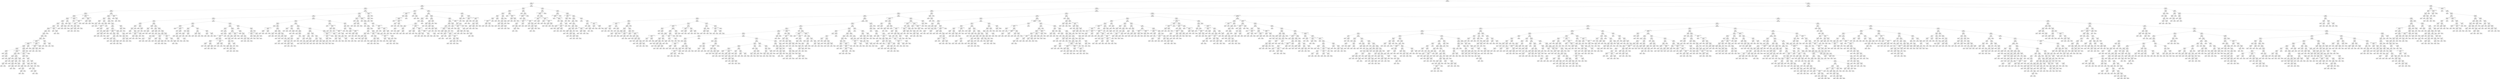 digraph Tree {
node [shape=box, style="rounded", color="black", fontname=helvetica] ;
edge [fontname=helvetica] ;
0 [label="391 <= -3.7\ngini = 0.5\nsamples = 3435\nvalue = [2678, 2674]"] ;
1 [label="329 <= 0.6\ngini = 0.5\nsamples = 716\nvalue = [600, 519]"] ;
0 -> 1 [labeldistance=2.5, labelangle=45, headlabel="True"] ;
2 [label="81 <= 0.0\ngini = 0.5\nsamples = 605\nvalue = [525, 427]"] ;
1 -> 2 ;
3 [label="273 <= -5.5\ngini = 0.5\nsamples = 482\nvalue = [400, 356]"] ;
2 -> 3 ;
4 [label="299 <= -5.8\ngini = 0.5\nsamples = 186\nvalue = [169, 118]"] ;
3 -> 4 ;
5 [label="178 <= -0.4\ngini = 0.5\nsamples = 132\nvalue = [109, 90]"] ;
4 -> 5 ;
6 [label="208 <= -3.3\ngini = 0.5\nsamples = 124\nvalue = [97, 87]"] ;
5 -> 6 ;
7 [label="352 <= -5.9\ngini = 0.5\nsamples = 114\nvalue = [87, 84]"] ;
6 -> 7 ;
8 [label="187 <= -4.8\ngini = 0.5\nsamples = 109\nvalue = [86, 77]"] ;
7 -> 8 ;
9 [label="239 <= -5.9\ngini = 0.5\nsamples = 104\nvalue = [84, 71]"] ;
8 -> 9 ;
10 [label="63 <= -4.2\ngini = 0.5\nsamples = 103\nvalue = [81, 71]"] ;
9 -> 10 ;
11 [label="380 <= -2.9\ngini = 0.5\nsamples = 100\nvalue = [80, 68]"] ;
10 -> 11 ;
12 [label="3 <= -4.0\ngini = 0.5\nsamples = 99\nvalue = [80, 67]"] ;
11 -> 12 ;
13 [label="264 <= -6.0\ngini = 0.5\nsamples = 98\nvalue = [79, 67]"] ;
12 -> 13 ;
14 [label="396 <= 10.2\ngini = 0.5\nsamples = 97\nvalue = [79, 66]"] ;
13 -> 14 ;
15 [label="349 <= -6.2\ngini = 0.5\nsamples = 96\nvalue = [79, 64]"] ;
14 -> 15 ;
16 [label="16 <= -1.7014117331926443e+38\ngini = 0.5\nsamples = 92\nvalue = [75, 62]"] ;
15 -> 16 ;
17 [label="379 <= -1.7014117331926443e+38\ngini = 0.5\nsamples = 86\nvalue = [69, 56]"] ;
16 -> 17 ;
18 [label="rain <= 1390.0\ngini = 0.5\nsamples = 84\nvalue = [67, 55]"] ;
17 -> 18 ;
19 [label="rain <= 43.5\ngini = 0.5\nsamples = 64\nvalue = [62, 35]"] ;
18 -> 19 ;
20 [label="rain <= 13.5\ngini = 0.5\nsamples = 12\nvalue = [8, 10]"] ;
19 -> 20 ;
21 [label="gini = 0.0\nsamples = 4\nvalue = [6, 0]"] ;
20 -> 21 ;
22 [label="rain <= 33.0\ngini = 0.3\nsamples = 8\nvalue = [2, 10]"] ;
20 -> 22 ;
23 [label="gini = 0.0\nsamples = 5\nvalue = [0, 7]"] ;
22 -> 23 ;
24 [label="rain <= 37.0\ngini = 0.5\nsamples = 3\nvalue = [2, 3]"] ;
22 -> 24 ;
25 [label="gini = 0.0\nsamples = 2\nvalue = [2, 0]"] ;
24 -> 25 ;
26 [label="gini = 0.0\nsamples = 1\nvalue = [0, 3]"] ;
24 -> 26 ;
27 [label="29 <= -1.7014117331926443e+38\ngini = 0.4\nsamples = 52\nvalue = [54, 25]"] ;
19 -> 27 ;
28 [label="rain <= 285.0\ngini = 0.4\nsamples = 51\nvalue = [53, 25]"] ;
27 -> 28 ;
29 [label="rain <= 114.0\ngini = 0.2\nsamples = 19\nvalue = [24, 4]"] ;
28 -> 29 ;
30 [label="rain <= 91.5\ngini = 0.5\nsamples = 9\nvalue = [7, 4]"] ;
29 -> 30 ;
31 [label="rain <= 62.5\ngini = 0.3\nsamples = 7\nvalue = [7, 2]"] ;
30 -> 31 ;
32 [label="rain <= 58.5\ngini = 0.5\nsamples = 4\nvalue = [3, 2]"] ;
31 -> 32 ;
33 [label="gini = 0.0\nsamples = 2\nvalue = [3, 0]"] ;
32 -> 33 ;
34 [label="gini = 0.0\nsamples = 2\nvalue = [0, 2]"] ;
32 -> 34 ;
35 [label="gini = 0.0\nsamples = 3\nvalue = [4, 0]"] ;
31 -> 35 ;
36 [label="gini = 0.0\nsamples = 2\nvalue = [0, 2]"] ;
30 -> 36 ;
37 [label="gini = 0.0\nsamples = 10\nvalue = [17, 0]"] ;
29 -> 37 ;
38 [label="rain <= 562.5\ngini = 0.5\nsamples = 32\nvalue = [29, 21]"] ;
28 -> 38 ;
39 [label="rain <= 358.0\ngini = 0.4\nsamples = 13\nvalue = [7, 14]"] ;
38 -> 39 ;
40 [label="rain <= 314.0\ngini = 0.5\nsamples = 7\nvalue = [6, 6]"] ;
39 -> 40 ;
41 [label="gini = 0.0\nsamples = 2\nvalue = [0, 4]"] ;
40 -> 41 ;
42 [label="rain <= 330.0\ngini = 0.4\nsamples = 5\nvalue = [6, 2]"] ;
40 -> 42 ;
43 [label="gini = 0.0\nsamples = 2\nvalue = [3, 0]"] ;
42 -> 43 ;
44 [label="rain <= 345.0\ngini = 0.5\nsamples = 3\nvalue = [3, 2]"] ;
42 -> 44 ;
45 [label="gini = 0.0\nsamples = 1\nvalue = [0, 2]"] ;
44 -> 45 ;
46 [label="gini = 0.0\nsamples = 2\nvalue = [3, 0]"] ;
44 -> 46 ;
47 [label="rain <= 441.5\ngini = 0.2\nsamples = 6\nvalue = [1, 8]"] ;
39 -> 47 ;
48 [label="gini = 0.0\nsamples = 3\nvalue = [0, 6]"] ;
47 -> 48 ;
49 [label="rain <= 469.0\ngini = 0.4\nsamples = 3\nvalue = [1, 2]"] ;
47 -> 49 ;
50 [label="gini = 0.0\nsamples = 1\nvalue = [1, 0]"] ;
49 -> 50 ;
51 [label="gini = 0.0\nsamples = 2\nvalue = [0, 2]"] ;
49 -> 51 ;
52 [label="rain <= 790.5\ngini = 0.4\nsamples = 19\nvalue = [22, 7]"] ;
38 -> 52 ;
53 [label="gini = 0.0\nsamples = 4\nvalue = [7, 0]"] ;
52 -> 53 ;
54 [label="rain <= 1010.0\ngini = 0.4\nsamples = 15\nvalue = [15, 7]"] ;
52 -> 54 ;
55 [label="rain <= 989.5\ngini = 0.5\nsamples = 7\nvalue = [5, 5]"] ;
54 -> 55 ;
56 [label="rain <= 836.5\ngini = 0.4\nsamples = 5\nvalue = [5, 2]"] ;
55 -> 56 ;
57 [label="gini = 0.0\nsamples = 1\nvalue = [0, 1]"] ;
56 -> 57 ;
58 [label="rain <= 915.5\ngini = 0.3\nsamples = 4\nvalue = [5, 1]"] ;
56 -> 58 ;
59 [label="rain <= 892.0\ngini = 0.4\nsamples = 2\nvalue = [2, 1]"] ;
58 -> 59 ;
60 [label="gini = 0.0\nsamples = 1\nvalue = [2, 0]"] ;
59 -> 60 ;
61 [label="gini = 0.0\nsamples = 1\nvalue = [0, 1]"] ;
59 -> 61 ;
62 [label="gini = 0.0\nsamples = 2\nvalue = [3, 0]"] ;
58 -> 62 ;
63 [label="gini = 0.0\nsamples = 2\nvalue = [0, 3]"] ;
55 -> 63 ;
64 [label="rain <= 1192.5\ngini = 0.3\nsamples = 8\nvalue = [10, 2]"] ;
54 -> 64 ;
65 [label="gini = 0.0\nsamples = 4\nvalue = [6, 0]"] ;
64 -> 65 ;
66 [label="rain <= 1212.0\ngini = 0.4\nsamples = 4\nvalue = [4, 2]"] ;
64 -> 66 ;
67 [label="gini = 0.0\nsamples = 1\nvalue = [0, 1]"] ;
66 -> 67 ;
68 [label="rain <= 1286.5\ngini = 0.3\nsamples = 3\nvalue = [4, 1]"] ;
66 -> 68 ;
69 [label="gini = 0.0\nsamples = 1\nvalue = [2, 0]"] ;
68 -> 69 ;
70 [label="rain <= 1352.0\ngini = 0.4\nsamples = 2\nvalue = [2, 1]"] ;
68 -> 70 ;
71 [label="gini = 0.0\nsamples = 1\nvalue = [0, 1]"] ;
70 -> 71 ;
72 [label="gini = 0.0\nsamples = 1\nvalue = [2, 0]"] ;
70 -> 72 ;
73 [label="gini = 0.0\nsamples = 1\nvalue = [1, 0]"] ;
27 -> 73 ;
74 [label="rain <= 3183.5\ngini = 0.3\nsamples = 20\nvalue = [5, 20]"] ;
18 -> 74 ;
75 [label="rain <= 2843.0\ngini = 0.4\nsamples = 13\nvalue = [5, 12]"] ;
74 -> 75 ;
76 [label="29 <= -1.7014117331926443e+38\ngini = 0.2\nsamples = 12\nvalue = [2, 12]"] ;
75 -> 76 ;
77 [label="rain <= 1557.5\ngini = 0.3\nsamples = 11\nvalue = [2, 11]"] ;
76 -> 77 ;
78 [label="gini = 0.0\nsamples = 4\nvalue = [0, 5]"] ;
77 -> 78 ;
79 [label="rain <= 1582.5\ngini = 0.4\nsamples = 7\nvalue = [2, 6]"] ;
77 -> 79 ;
80 [label="gini = 0.0\nsamples = 1\nvalue = [1, 0]"] ;
79 -> 80 ;
81 [label="rain <= 1982.0\ngini = 0.2\nsamples = 6\nvalue = [1, 6]"] ;
79 -> 81 ;
82 [label="gini = 0.0\nsamples = 3\nvalue = [0, 4]"] ;
81 -> 82 ;
83 [label="rain <= 2274.5\ngini = 0.4\nsamples = 3\nvalue = [1, 2]"] ;
81 -> 83 ;
84 [label="gini = 0.0\nsamples = 1\nvalue = [1, 0]"] ;
83 -> 84 ;
85 [label="gini = 0.0\nsamples = 2\nvalue = [0, 2]"] ;
83 -> 85 ;
86 [label="gini = 0.0\nsamples = 1\nvalue = [0, 1]"] ;
76 -> 86 ;
87 [label="gini = 0.0\nsamples = 1\nvalue = [3, 0]"] ;
75 -> 87 ;
88 [label="gini = 0.0\nsamples = 7\nvalue = [0, 8]"] ;
74 -> 88 ;
89 [label="rain <= 258.5\ngini = 0.4\nsamples = 2\nvalue = [2, 1]"] ;
17 -> 89 ;
90 [label="gini = 0.0\nsamples = 1\nvalue = [2, 0]"] ;
89 -> 90 ;
91 [label="gini = 0.0\nsamples = 1\nvalue = [0, 1]"] ;
89 -> 91 ;
92 [label="275 <= -1.7014117331926443e+38\ngini = 0.5\nsamples = 6\nvalue = [6, 6]"] ;
16 -> 92 ;
93 [label="2 <= -1.7014117331926443e+38\ngini = 0.5\nsamples = 4\nvalue = [4, 4]"] ;
92 -> 93 ;
94 [label="rain <= 102.5\ngini = 0.5\nsamples = 2\nvalue = [3, 3]"] ;
93 -> 94 ;
95 [label="gini = 0.0\nsamples = 1\nvalue = [0, 3]"] ;
94 -> 95 ;
96 [label="gini = 0.0\nsamples = 1\nvalue = [3, 0]"] ;
94 -> 96 ;
97 [label="rain <= 378.0\ngini = 0.5\nsamples = 2\nvalue = [1, 1]"] ;
93 -> 97 ;
98 [label="gini = 0.0\nsamples = 1\nvalue = [1, 0]"] ;
97 -> 98 ;
99 [label="gini = 0.0\nsamples = 1\nvalue = [0, 1]"] ;
97 -> 99 ;
100 [label="rain <= 1274.0\ngini = 0.5\nsamples = 2\nvalue = [2, 2]"] ;
92 -> 100 ;
101 [label="gini = 0.0\nsamples = 1\nvalue = [2, 0]"] ;
100 -> 101 ;
102 [label="gini = 0.0\nsamples = 1\nvalue = [0, 2]"] ;
100 -> 102 ;
103 [label="166 <= -6.1\ngini = 0.4\nsamples = 4\nvalue = [4, 2]"] ;
15 -> 103 ;
104 [label="rain <= 187.5\ngini = 0.4\nsamples = 2\nvalue = [2, 1]"] ;
103 -> 104 ;
105 [label="gini = 0.0\nsamples = 1\nvalue = [2, 0]"] ;
104 -> 105 ;
106 [label="gini = 0.0\nsamples = 1\nvalue = [0, 1]"] ;
104 -> 106 ;
107 [label="rain <= 48.0\ngini = 0.4\nsamples = 2\nvalue = [2, 1]"] ;
103 -> 107 ;
108 [label="gini = 0.0\nsamples = 1\nvalue = [2, 0]"] ;
107 -> 108 ;
109 [label="gini = 0.0\nsamples = 1\nvalue = [0, 1]"] ;
107 -> 109 ;
110 [label="gini = 0.0\nsamples = 1\nvalue = [0, 2]"] ;
14 -> 110 ;
111 [label="gini = 0.0\nsamples = 1\nvalue = [0, 1]"] ;
13 -> 111 ;
112 [label="gini = 0.0\nsamples = 1\nvalue = [1, 0]"] ;
12 -> 112 ;
113 [label="gini = 0.0\nsamples = 1\nvalue = [0, 1]"] ;
11 -> 113 ;
114 [label="281 <= -1.7014117331926443e+38\ngini = 0.4\nsamples = 3\nvalue = [1, 3]"] ;
10 -> 114 ;
115 [label="gini = 0.0\nsamples = 1\nvalue = [0, 1]"] ;
114 -> 115 ;
116 [label="rain <= 1168.5\ngini = 0.4\nsamples = 2\nvalue = [1, 2]"] ;
114 -> 116 ;
117 [label="gini = 0.0\nsamples = 1\nvalue = [1, 0]"] ;
116 -> 117 ;
118 [label="gini = 0.0\nsamples = 1\nvalue = [0, 2]"] ;
116 -> 118 ;
119 [label="gini = 0.0\nsamples = 1\nvalue = [3, 0]"] ;
9 -> 119 ;
120 [label="17 <= -1.2\ngini = 0.4\nsamples = 5\nvalue = [2, 6]"] ;
8 -> 120 ;
121 [label="rain <= 990.5\ngini = 0.4\nsamples = 2\nvalue = [1, 3]"] ;
120 -> 121 ;
122 [label="gini = 0.0\nsamples = 1\nvalue = [1, 0]"] ;
121 -> 122 ;
123 [label="gini = 0.0\nsamples = 1\nvalue = [0, 3]"] ;
121 -> 123 ;
124 [label="rain <= 770.5\ngini = 0.4\nsamples = 3\nvalue = [1, 3]"] ;
120 -> 124 ;
125 [label="gini = 0.0\nsamples = 1\nvalue = [1, 0]"] ;
124 -> 125 ;
126 [label="gini = 0.0\nsamples = 2\nvalue = [0, 3]"] ;
124 -> 126 ;
127 [label="73 <= -5.2\ngini = 0.2\nsamples = 5\nvalue = [1, 7]"] ;
7 -> 127 ;
128 [label="gini = 0.0\nsamples = 3\nvalue = [0, 5]"] ;
127 -> 128 ;
129 [label="rain <= 567.5\ngini = 0.4\nsamples = 2\nvalue = [1, 2]"] ;
127 -> 129 ;
130 [label="gini = 0.0\nsamples = 1\nvalue = [1, 0]"] ;
129 -> 130 ;
131 [label="gini = 0.0\nsamples = 1\nvalue = [0, 2]"] ;
129 -> 131 ;
132 [label="188 <= -1.7014117331926443e+38\ngini = 0.4\nsamples = 10\nvalue = [10, 3]"] ;
6 -> 132 ;
133 [label="gini = 0.0\nsamples = 3\nvalue = [5, 0]"] ;
132 -> 133 ;
134 [label="310 <= -1.7014117331926443e+38\ngini = 0.5\nsamples = 7\nvalue = [5, 3]"] ;
132 -> 134 ;
135 [label="355 <= -1.7014117331926443e+38\ngini = 0.5\nsamples = 6\nvalue = [4, 3]"] ;
134 -> 135 ;
136 [label="169 <= 9.5\ngini = 0.5\nsamples = 4\nvalue = [2, 2]"] ;
135 -> 136 ;
137 [label="rain <= 1671.5\ngini = 0.5\nsamples = 2\nvalue = [1, 1]"] ;
136 -> 137 ;
138 [label="gini = 0.0\nsamples = 1\nvalue = [1, 0]"] ;
137 -> 138 ;
139 [label="gini = 0.0\nsamples = 1\nvalue = [0, 1]"] ;
137 -> 139 ;
140 [label="rain <= 135.0\ngini = 0.5\nsamples = 2\nvalue = [1, 1]"] ;
136 -> 140 ;
141 [label="gini = 0.0\nsamples = 1\nvalue = [0, 1]"] ;
140 -> 141 ;
142 [label="gini = 0.0\nsamples = 1\nvalue = [1, 0]"] ;
140 -> 142 ;
143 [label="rain <= 50.5\ngini = 0.4\nsamples = 2\nvalue = [2, 1]"] ;
135 -> 143 ;
144 [label="gini = 0.0\nsamples = 1\nvalue = [2, 0]"] ;
143 -> 144 ;
145 [label="gini = 0.0\nsamples = 1\nvalue = [0, 1]"] ;
143 -> 145 ;
146 [label="gini = 0.0\nsamples = 1\nvalue = [1, 0]"] ;
134 -> 146 ;
147 [label="304 <= -1.7014117331926443e+38\ngini = 0.3\nsamples = 8\nvalue = [12, 3]"] ;
5 -> 147 ;
148 [label="gini = 0.0\nsamples = 4\nvalue = [9, 0]"] ;
147 -> 148 ;
149 [label="51 <= -1.7014117331926443e+38\ngini = 0.5\nsamples = 4\nvalue = [3, 3]"] ;
147 -> 149 ;
150 [label="rain <= 1547.0\ngini = 0.5\nsamples = 2\nvalue = [2, 2]"] ;
149 -> 150 ;
151 [label="gini = 0.0\nsamples = 1\nvalue = [0, 2]"] ;
150 -> 151 ;
152 [label="gini = 0.0\nsamples = 1\nvalue = [2, 0]"] ;
150 -> 152 ;
153 [label="rain <= 4899.0\ngini = 0.5\nsamples = 2\nvalue = [1, 1]"] ;
149 -> 153 ;
154 [label="gini = 0.0\nsamples = 1\nvalue = [1, 0]"] ;
153 -> 154 ;
155 [label="gini = 0.0\nsamples = 1\nvalue = [0, 1]"] ;
153 -> 155 ;
156 [label="67 <= 0.1\ngini = 0.4\nsamples = 54\nvalue = [60, 28]"] ;
4 -> 156 ;
157 [label="384 <= -6.3\ngini = 0.4\nsamples = 50\nvalue = [59, 24]"] ;
156 -> 157 ;
158 [label="188 <= -5.1\ngini = 0.5\nsamples = 11\nvalue = [7, 7]"] ;
157 -> 158 ;
159 [label="252 <= -5.9\ngini = 0.3\nsamples = 3\nvalue = [1, 4]"] ;
158 -> 159 ;
160 [label="rain <= 317.5\ngini = 0.4\nsamples = 2\nvalue = [1, 2]"] ;
159 -> 160 ;
161 [label="gini = 0.0\nsamples = 1\nvalue = [0, 2]"] ;
160 -> 161 ;
162 [label="gini = 0.0\nsamples = 1\nvalue = [1, 0]"] ;
160 -> 162 ;
163 [label="gini = 0.0\nsamples = 1\nvalue = [0, 2]"] ;
159 -> 163 ;
164 [label="rain <= 44.5\ngini = 0.4\nsamples = 8\nvalue = [6, 3]"] ;
158 -> 164 ;
165 [label="gini = 0.0\nsamples = 3\nvalue = [4, 0]"] ;
164 -> 165 ;
166 [label="239 <= -2.9\ngini = 0.5\nsamples = 5\nvalue = [2, 3]"] ;
164 -> 166 ;
167 [label="215 <= -1.7014117331926443e+38\ngini = 0.4\nsamples = 3\nvalue = [2, 1]"] ;
166 -> 167 ;
168 [label="gini = 0.0\nsamples = 1\nvalue = [1, 0]"] ;
167 -> 168 ;
169 [label="rain <= 517.5\ngini = 0.5\nsamples = 2\nvalue = [1, 1]"] ;
167 -> 169 ;
170 [label="gini = 0.0\nsamples = 1\nvalue = [0, 1]"] ;
169 -> 170 ;
171 [label="gini = 0.0\nsamples = 1\nvalue = [1, 0]"] ;
169 -> 171 ;
172 [label="gini = 0.0\nsamples = 2\nvalue = [0, 2]"] ;
166 -> 172 ;
173 [label="184 <= -1.1\ngini = 0.4\nsamples = 39\nvalue = [52, 17]"] ;
157 -> 173 ;
174 [label="135 <= -5.9\ngini = 0.4\nsamples = 38\nvalue = [52, 16]"] ;
173 -> 174 ;
175 [label="gini = 0.0\nsamples = 6\nvalue = [13, 0]"] ;
174 -> 175 ;
176 [label="292 <= -3.9\ngini = 0.4\nsamples = 32\nvalue = [39, 16]"] ;
174 -> 176 ;
177 [label="83 <= -6.0\ngini = 0.4\nsamples = 28\nvalue = [33, 15]"] ;
176 -> 177 ;
178 [label="182 <= -5.1\ngini = 0.5\nsamples = 6\nvalue = [4, 3]"] ;
177 -> 178 ;
179 [label="114 <= -4.7\ngini = 0.5\nsamples = 4\nvalue = [2, 2]"] ;
178 -> 179 ;
180 [label="rain <= 394.5\ngini = 0.5\nsamples = 2\nvalue = [1, 1]"] ;
179 -> 180 ;
181 [label="gini = 0.0\nsamples = 1\nvalue = [0, 1]"] ;
180 -> 181 ;
182 [label="gini = 0.0\nsamples = 1\nvalue = [1, 0]"] ;
180 -> 182 ;
183 [label="rain <= 545.5\ngini = 0.5\nsamples = 2\nvalue = [1, 1]"] ;
179 -> 183 ;
184 [label="gini = 0.0\nsamples = 1\nvalue = [1, 0]"] ;
183 -> 184 ;
185 [label="gini = 0.0\nsamples = 1\nvalue = [0, 1]"] ;
183 -> 185 ;
186 [label="rain <= 217.5\ngini = 0.4\nsamples = 2\nvalue = [2, 1]"] ;
178 -> 186 ;
187 [label="gini = 0.0\nsamples = 1\nvalue = [0, 1]"] ;
186 -> 187 ;
188 [label="gini = 0.0\nsamples = 1\nvalue = [2, 0]"] ;
186 -> 188 ;
189 [label="149 <= -5.5\ngini = 0.4\nsamples = 22\nvalue = [29, 12]"] ;
177 -> 189 ;
190 [label="96 <= -1.7014117331926443e+38\ngini = 0.4\nsamples = 9\nvalue = [13, 4]"] ;
189 -> 190 ;
191 [label="gini = 0.0\nsamples = 1\nvalue = [1, 0]"] ;
190 -> 191 ;
192 [label="395 <= -6.1\ngini = 0.4\nsamples = 8\nvalue = [12, 4]"] ;
190 -> 192 ;
193 [label="rain <= 54.5\ngini = 0.4\nsamples = 2\nvalue = [2, 1]"] ;
192 -> 193 ;
194 [label="gini = 0.0\nsamples = 1\nvalue = [0, 1]"] ;
193 -> 194 ;
195 [label="gini = 0.0\nsamples = 1\nvalue = [2, 0]"] ;
193 -> 195 ;
196 [label="171 <= -5.5\ngini = 0.4\nsamples = 6\nvalue = [10, 3]"] ;
192 -> 196 ;
197 [label="rain <= 383.5\ngini = 0.3\nsamples = 2\nvalue = [4, 1]"] ;
196 -> 197 ;
198 [label="gini = 0.0\nsamples = 1\nvalue = [0, 1]"] ;
197 -> 198 ;
199 [label="gini = 0.0\nsamples = 1\nvalue = [4, 0]"] ;
197 -> 199 ;
200 [label="123 <= -4.7\ngini = 0.4\nsamples = 4\nvalue = [6, 2]"] ;
196 -> 200 ;
201 [label="rain <= 553.5\ngini = 0.4\nsamples = 2\nvalue = [3, 1]"] ;
200 -> 201 ;
202 [label="gini = 0.0\nsamples = 1\nvalue = [3, 0]"] ;
201 -> 202 ;
203 [label="gini = 0.0\nsamples = 1\nvalue = [0, 1]"] ;
201 -> 203 ;
204 [label="rain <= 316.5\ngini = 0.4\nsamples = 2\nvalue = [3, 1]"] ;
200 -> 204 ;
205 [label="gini = 0.0\nsamples = 1\nvalue = [3, 0]"] ;
204 -> 205 ;
206 [label="gini = 0.0\nsamples = 1\nvalue = [0, 1]"] ;
204 -> 206 ;
207 [label="rain <= 55.0\ngini = 0.4\nsamples = 13\nvalue = [16, 8]"] ;
189 -> 207 ;
208 [label="237 <= -2.6\ngini = 0.4\nsamples = 4\nvalue = [1, 3]"] ;
207 -> 208 ;
209 [label="gini = 0.0\nsamples = 3\nvalue = [0, 3]"] ;
208 -> 209 ;
210 [label="gini = 0.0\nsamples = 1\nvalue = [1, 0]"] ;
208 -> 210 ;
211 [label="328 <= -5.1\ngini = 0.4\nsamples = 9\nvalue = [15, 5]"] ;
207 -> 211 ;
212 [label="317 <= -3.9\ngini = 0.5\nsamples = 6\nvalue = [9, 5]"] ;
211 -> 212 ;
213 [label="rain <= 364.5\ngini = 0.4\nsamples = 4\nvalue = [6, 3]"] ;
212 -> 213 ;
214 [label="gini = 0.0\nsamples = 2\nvalue = [6, 0]"] ;
213 -> 214 ;
215 [label="gini = 0.0\nsamples = 2\nvalue = [0, 3]"] ;
213 -> 215 ;
216 [label="rain <= 651.0\ngini = 0.5\nsamples = 2\nvalue = [3, 2]"] ;
212 -> 216 ;
217 [label="gini = 0.0\nsamples = 1\nvalue = [0, 2]"] ;
216 -> 217 ;
218 [label="gini = 0.0\nsamples = 1\nvalue = [3, 0]"] ;
216 -> 218 ;
219 [label="gini = 0.0\nsamples = 3\nvalue = [6, 0]"] ;
211 -> 219 ;
220 [label="281 <= -4.1\ngini = 0.2\nsamples = 4\nvalue = [6, 1]"] ;
176 -> 220 ;
221 [label="rain <= 373.5\ngini = 0.4\nsamples = 2\nvalue = [2, 1]"] ;
220 -> 221 ;
222 [label="gini = 0.0\nsamples = 1\nvalue = [0, 1]"] ;
221 -> 222 ;
223 [label="gini = 0.0\nsamples = 1\nvalue = [2, 0]"] ;
221 -> 223 ;
224 [label="gini = 0.0\nsamples = 2\nvalue = [4, 0]"] ;
220 -> 224 ;
225 [label="gini = 0.0\nsamples = 1\nvalue = [0, 1]"] ;
173 -> 225 ;
226 [label="261 <= -1.7014117331926443e+38\ngini = 0.3\nsamples = 4\nvalue = [1, 4]"] ;
156 -> 226 ;
227 [label="gini = 0.0\nsamples = 2\nvalue = [0, 3]"] ;
226 -> 227 ;
228 [label="rain <= 60.0\ngini = 0.5\nsamples = 2\nvalue = [1, 1]"] ;
226 -> 228 ;
229 [label="gini = 0.0\nsamples = 1\nvalue = [0, 1]"] ;
228 -> 229 ;
230 [label="gini = 0.0\nsamples = 1\nvalue = [1, 0]"] ;
228 -> 230 ;
231 [label="211 <= 0.7\ngini = 0.5\nsamples = 296\nvalue = [231, 238]"] ;
3 -> 231 ;
232 [label="240 <= -0.6\ngini = 0.5\nsamples = 291\nvalue = [222, 237]"] ;
231 -> 232 ;
233 [label="78 <= -4.3\ngini = 0.5\nsamples = 245\nvalue = [199, 192]"] ;
232 -> 233 ;
234 [label="60 <= -5.0\ngini = 0.5\nsamples = 138\nvalue = [95, 120]"] ;
233 -> 234 ;
235 [label="97 <= -5.4\ngini = 0.4\nsamples = 51\nvalue = [28, 56]"] ;
234 -> 235 ;
236 [label="277 <= -5.3\ngini = 0.3\nsamples = 15\nvalue = [5, 23]"] ;
235 -> 236 ;
237 [label="38 <= -5.5\ngini = 0.4\nsamples = 9\nvalue = [4, 11]"] ;
236 -> 237 ;
238 [label="396 <= -5.4\ngini = 0.4\nsamples = 8\nvalue = [4, 9]"] ;
237 -> 238 ;
239 [label="rain <= 64.0\ngini = 0.5\nsamples = 2\nvalue = [1, 1]"] ;
238 -> 239 ;
240 [label="gini = 0.0\nsamples = 1\nvalue = [1, 0]"] ;
239 -> 240 ;
241 [label="gini = 0.0\nsamples = 1\nvalue = [0, 1]"] ;
239 -> 241 ;
242 [label="154 <= -6.0\ngini = 0.4\nsamples = 6\nvalue = [3, 8]"] ;
238 -> 242 ;
243 [label="11 <= -1.7014117331926443e+38\ngini = 0.4\nsamples = 4\nvalue = [2, 6]"] ;
242 -> 243 ;
244 [label="rain <= 294.5\ngini = 0.4\nsamples = 2\nvalue = [1, 3]"] ;
243 -> 244 ;
245 [label="gini = 0.0\nsamples = 1\nvalue = [0, 3]"] ;
244 -> 245 ;
246 [label="gini = 0.0\nsamples = 1\nvalue = [1, 0]"] ;
244 -> 246 ;
247 [label="rain <= 617.0\ngini = 0.4\nsamples = 2\nvalue = [1, 3]"] ;
243 -> 247 ;
248 [label="gini = 0.0\nsamples = 1\nvalue = [1, 0]"] ;
247 -> 248 ;
249 [label="gini = 0.0\nsamples = 1\nvalue = [0, 3]"] ;
247 -> 249 ;
250 [label="rain <= 825.0\ngini = 0.4\nsamples = 2\nvalue = [1, 2]"] ;
242 -> 250 ;
251 [label="gini = 0.0\nsamples = 1\nvalue = [1, 0]"] ;
250 -> 251 ;
252 [label="gini = 0.0\nsamples = 1\nvalue = [0, 2]"] ;
250 -> 252 ;
253 [label="gini = 0.0\nsamples = 1\nvalue = [0, 2]"] ;
237 -> 253 ;
254 [label="236 <= -1.8\ngini = 0.1\nsamples = 6\nvalue = [1, 12]"] ;
236 -> 254 ;
255 [label="gini = 0.0\nsamples = 4\nvalue = [0, 8]"] ;
254 -> 255 ;
256 [label="rain <= 1295.5\ngini = 0.3\nsamples = 2\nvalue = [1, 4]"] ;
254 -> 256 ;
257 [label="gini = 0.0\nsamples = 1\nvalue = [1, 0]"] ;
256 -> 257 ;
258 [label="gini = 0.0\nsamples = 1\nvalue = [0, 4]"] ;
256 -> 258 ;
259 [label="90 <= -5.2\ngini = 0.5\nsamples = 36\nvalue = [23, 33]"] ;
235 -> 259 ;
260 [label="rain <= 1097.0\ngini = 0.5\nsamples = 12\nvalue = [9, 5]"] ;
259 -> 260 ;
261 [label="168 <= -5.1\ngini = 0.3\nsamples = 9\nvalue = [9, 2]"] ;
260 -> 261 ;
262 [label="gini = 0.0\nsamples = 7\nvalue = [8, 0]"] ;
261 -> 262 ;
263 [label="rain <= 367.0\ngini = 0.4\nsamples = 2\nvalue = [1, 2]"] ;
261 -> 263 ;
264 [label="gini = 0.0\nsamples = 1\nvalue = [0, 2]"] ;
263 -> 264 ;
265 [label="gini = 0.0\nsamples = 1\nvalue = [1, 0]"] ;
263 -> 265 ;
266 [label="gini = 0.0\nsamples = 3\nvalue = [0, 3]"] ;
260 -> 266 ;
267 [label="8 <= -5.4\ngini = 0.4\nsamples = 24\nvalue = [14, 28]"] ;
259 -> 267 ;
268 [label="273 <= -4.1\ngini = 0.5\nsamples = 4\nvalue = [5, 5]"] ;
267 -> 268 ;
269 [label="rain <= 28.0\ngini = 0.5\nsamples = 2\nvalue = [4, 4]"] ;
268 -> 269 ;
270 [label="gini = 0.0\nsamples = 1\nvalue = [4, 0]"] ;
269 -> 270 ;
271 [label="gini = 0.0\nsamples = 1\nvalue = [0, 4]"] ;
269 -> 271 ;
272 [label="rain <= 547.0\ngini = 0.5\nsamples = 2\nvalue = [1, 1]"] ;
268 -> 272 ;
273 [label="gini = 0.0\nsamples = 1\nvalue = [0, 1]"] ;
272 -> 273 ;
274 [label="gini = 0.0\nsamples = 1\nvalue = [1, 0]"] ;
272 -> 274 ;
275 [label="310 <= -5.2\ngini = 0.4\nsamples = 20\nvalue = [9, 23]"] ;
267 -> 275 ;
276 [label="gini = 0.0\nsamples = 3\nvalue = [0, 4]"] ;
275 -> 276 ;
277 [label="180 <= -5.1\ngini = 0.4\nsamples = 17\nvalue = [9, 19]"] ;
275 -> 277 ;
278 [label="194 <= -5.0\ngini = 0.3\nsamples = 6\nvalue = [2, 7]"] ;
277 -> 278 ;
279 [label="gini = 0.0\nsamples = 2\nvalue = [0, 2]"] ;
278 -> 279 ;
280 [label="169 <= -4.8\ngini = 0.4\nsamples = 4\nvalue = [2, 5]"] ;
278 -> 280 ;
281 [label="rain <= 294.0\ngini = 0.4\nsamples = 2\nvalue = [1, 2]"] ;
280 -> 281 ;
282 [label="gini = 0.0\nsamples = 1\nvalue = [0, 2]"] ;
281 -> 282 ;
283 [label="gini = 0.0\nsamples = 1\nvalue = [1, 0]"] ;
281 -> 283 ;
284 [label="rain <= 369.0\ngini = 0.4\nsamples = 2\nvalue = [1, 3]"] ;
280 -> 284 ;
285 [label="gini = 0.0\nsamples = 1\nvalue = [0, 3]"] ;
284 -> 285 ;
286 [label="gini = 0.0\nsamples = 1\nvalue = [1, 0]"] ;
284 -> 286 ;
287 [label="349 <= -5.1\ngini = 0.5\nsamples = 11\nvalue = [7, 12]"] ;
277 -> 287 ;
288 [label="198 <= -5.1\ngini = 0.5\nsamples = 6\nvalue = [5, 7]"] ;
287 -> 288 ;
289 [label="rain <= 126.5\ngini = 0.5\nsamples = 2\nvalue = [1, 1]"] ;
288 -> 289 ;
290 [label="gini = 0.0\nsamples = 1\nvalue = [1, 0]"] ;
289 -> 290 ;
291 [label="gini = 0.0\nsamples = 1\nvalue = [0, 1]"] ;
289 -> 291 ;
292 [label="308 <= -5.1\ngini = 0.5\nsamples = 4\nvalue = [4, 6]"] ;
288 -> 292 ;
293 [label="rain <= 79.5\ngini = 0.5\nsamples = 2\nvalue = [2, 3]"] ;
292 -> 293 ;
294 [label="gini = 0.0\nsamples = 1\nvalue = [2, 0]"] ;
293 -> 294 ;
295 [label="gini = 0.0\nsamples = 1\nvalue = [0, 3]"] ;
293 -> 295 ;
296 [label="rain <= 284.5\ngini = 0.5\nsamples = 2\nvalue = [2, 3]"] ;
292 -> 296 ;
297 [label="gini = 0.0\nsamples = 1\nvalue = [0, 3]"] ;
296 -> 297 ;
298 [label="gini = 0.0\nsamples = 1\nvalue = [2, 0]"] ;
296 -> 298 ;
299 [label="388 <= -1.7014117331926443e+38\ngini = 0.4\nsamples = 5\nvalue = [2, 5]"] ;
287 -> 299 ;
300 [label="rain <= 582.0\ngini = 0.4\nsamples = 2\nvalue = [1, 2]"] ;
299 -> 300 ;
301 [label="gini = 0.0\nsamples = 1\nvalue = [1, 0]"] ;
300 -> 301 ;
302 [label="gini = 0.0\nsamples = 1\nvalue = [0, 2]"] ;
300 -> 302 ;
303 [label="386 <= -4.2\ngini = 0.4\nsamples = 3\nvalue = [1, 3]"] ;
299 -> 303 ;
304 [label="gini = 0.0\nsamples = 1\nvalue = [0, 1]"] ;
303 -> 304 ;
305 [label="rain <= 292.5\ngini = 0.4\nsamples = 2\nvalue = [1, 2]"] ;
303 -> 305 ;
306 [label="gini = 0.0\nsamples = 1\nvalue = [1, 0]"] ;
305 -> 306 ;
307 [label="gini = 0.0\nsamples = 1\nvalue = [0, 2]"] ;
305 -> 307 ;
308 [label="2 <= -4.9\ngini = 0.5\nsamples = 87\nvalue = [67, 64]"] ;
234 -> 308 ;
309 [label="42 <= -5.0\ngini = 0.5\nsamples = 31\nvalue = [28, 15]"] ;
308 -> 309 ;
310 [label="292 <= -5.2\ngini = 0.5\nsamples = 15\nvalue = [10, 9]"] ;
309 -> 310 ;
311 [label="gini = 0.0\nsamples = 3\nvalue = [3, 0]"] ;
310 -> 311 ;
312 [label="113 <= -1.7014117331926443e+38\ngini = 0.5\nsamples = 12\nvalue = [7, 9]"] ;
310 -> 312 ;
313 [label="gini = 0.0\nsamples = 2\nvalue = [0, 2]"] ;
312 -> 313 ;
314 [label="rain <= 433.5\ngini = 0.5\nsamples = 10\nvalue = [7, 7]"] ;
312 -> 314 ;
315 [label="339 <= -5.1\ngini = 0.3\nsamples = 7\nvalue = [7, 2]"] ;
314 -> 315 ;
316 [label="gini = 0.0\nsamples = 3\nvalue = [5, 0]"] ;
315 -> 316 ;
317 [label="76 <= -3.9\ngini = 0.5\nsamples = 4\nvalue = [2, 2]"] ;
315 -> 317 ;
318 [label="rain <= 200.5\ngini = 0.5\nsamples = 2\nvalue = [1, 1]"] ;
317 -> 318 ;
319 [label="gini = 0.0\nsamples = 1\nvalue = [0, 1]"] ;
318 -> 319 ;
320 [label="gini = 0.0\nsamples = 1\nvalue = [1, 0]"] ;
318 -> 320 ;
321 [label="rain <= 146.0\ngini = 0.5\nsamples = 2\nvalue = [1, 1]"] ;
317 -> 321 ;
322 [label="gini = 0.0\nsamples = 1\nvalue = [0, 1]"] ;
321 -> 322 ;
323 [label="gini = 0.0\nsamples = 1\nvalue = [1, 0]"] ;
321 -> 323 ;
324 [label="gini = 0.0\nsamples = 3\nvalue = [0, 5]"] ;
314 -> 324 ;
325 [label="18 <= -5.0\ngini = 0.4\nsamples = 16\nvalue = [18, 6]"] ;
309 -> 325 ;
326 [label="15 <= -4.9\ngini = 0.2\nsamples = 8\nvalue = [12, 2]"] ;
325 -> 326 ;
327 [label="gini = 0.0\nsamples = 4\nvalue = [4, 0]"] ;
326 -> 327 ;
328 [label="396 <= -4.8\ngini = 0.3\nsamples = 4\nvalue = [8, 2]"] ;
326 -> 328 ;
329 [label="rain <= 196.0\ngini = 0.3\nsamples = 2\nvalue = [5, 1]"] ;
328 -> 329 ;
330 [label="gini = 0.0\nsamples = 1\nvalue = [0, 1]"] ;
329 -> 330 ;
331 [label="gini = 0.0\nsamples = 1\nvalue = [5, 0]"] ;
329 -> 331 ;
332 [label="rain <= 136.0\ngini = 0.4\nsamples = 2\nvalue = [3, 1]"] ;
328 -> 332 ;
333 [label="gini = 0.0\nsamples = 1\nvalue = [0, 1]"] ;
332 -> 333 ;
334 [label="gini = 0.0\nsamples = 1\nvalue = [3, 0]"] ;
332 -> 334 ;
335 [label="39 <= -4.9\ngini = 0.5\nsamples = 8\nvalue = [6, 4]"] ;
325 -> 335 ;
336 [label="0 <= -2.9\ngini = 0.4\nsamples = 4\nvalue = [4, 2]"] ;
335 -> 336 ;
337 [label="rain <= 228.0\ngini = 0.4\nsamples = 2\nvalue = [2, 1]"] ;
336 -> 337 ;
338 [label="gini = 0.0\nsamples = 1\nvalue = [0, 1]"] ;
337 -> 338 ;
339 [label="gini = 0.0\nsamples = 1\nvalue = [2, 0]"] ;
337 -> 339 ;
340 [label="rain <= 1771.5\ngini = 0.4\nsamples = 2\nvalue = [2, 1]"] ;
336 -> 340 ;
341 [label="gini = 0.0\nsamples = 1\nvalue = [2, 0]"] ;
340 -> 341 ;
342 [label="gini = 0.0\nsamples = 1\nvalue = [0, 1]"] ;
340 -> 342 ;
343 [label="165 <= -4.8\ngini = 0.5\nsamples = 4\nvalue = [2, 2]"] ;
335 -> 343 ;
344 [label="rain <= 61.5\ngini = 0.5\nsamples = 2\nvalue = [1, 1]"] ;
343 -> 344 ;
345 [label="gini = 0.0\nsamples = 1\nvalue = [1, 0]"] ;
344 -> 345 ;
346 [label="gini = 0.0\nsamples = 1\nvalue = [0, 1]"] ;
344 -> 346 ;
347 [label="rain <= 396.5\ngini = 0.5\nsamples = 2\nvalue = [1, 1]"] ;
343 -> 347 ;
348 [label="gini = 0.0\nsamples = 1\nvalue = [1, 0]"] ;
347 -> 348 ;
349 [label="gini = 0.0\nsamples = 1\nvalue = [0, 1]"] ;
347 -> 349 ;
350 [label="164 <= -3.9\ngini = 0.5\nsamples = 56\nvalue = [39, 49]"] ;
308 -> 350 ;
351 [label="246 <= -4.9\ngini = 0.5\nsamples = 45\nvalue = [34, 35]"] ;
350 -> 351 ;
352 [label="rain <= 27.0\ngini = 0.4\nsamples = 19\nvalue = [9, 20]"] ;
351 -> 352 ;
353 [label="gini = 0.0\nsamples = 1\nvalue = [2, 0]"] ;
352 -> 353 ;
354 [label="77 <= -4.8\ngini = 0.4\nsamples = 18\nvalue = [7, 20]"] ;
352 -> 354 ;
355 [label="gini = 0.0\nsamples = 5\nvalue = [0, 7]"] ;
354 -> 355 ;
356 [label="113 <= -4.6\ngini = 0.5\nsamples = 13\nvalue = [7, 13]"] ;
354 -> 356 ;
357 [label="318 <= -1.7014117331926443e+38\ngini = 0.5\nsamples = 11\nvalue = [7, 9]"] ;
356 -> 357 ;
358 [label="gini = 0.0\nsamples = 1\nvalue = [1, 0]"] ;
357 -> 358 ;
359 [label="257 <= -4.7\ngini = 0.5\nsamples = 10\nvalue = [6, 9]"] ;
357 -> 359 ;
360 [label="399 <= -5.5\ngini = 0.5\nsamples = 6\nvalue = [3, 3]"] ;
359 -> 360 ;
361 [label="rain <= 1056.0\ngini = 0.5\nsamples = 2\nvalue = [1, 1]"] ;
360 -> 361 ;
362 [label="gini = 0.0\nsamples = 1\nvalue = [0, 1]"] ;
361 -> 362 ;
363 [label="gini = 0.0\nsamples = 1\nvalue = [1, 0]"] ;
361 -> 363 ;
364 [label="218 <= -5.1\ngini = 0.5\nsamples = 4\nvalue = [2, 2]"] ;
360 -> 364 ;
365 [label="rain <= 160.0\ngini = 0.5\nsamples = 2\nvalue = [1, 1]"] ;
364 -> 365 ;
366 [label="gini = 0.0\nsamples = 1\nvalue = [1, 0]"] ;
365 -> 366 ;
367 [label="gini = 0.0\nsamples = 1\nvalue = [0, 1]"] ;
365 -> 367 ;
368 [label="rain <= 411.0\ngini = 0.5\nsamples = 2\nvalue = [1, 1]"] ;
364 -> 368 ;
369 [label="gini = 0.0\nsamples = 1\nvalue = [0, 1]"] ;
368 -> 369 ;
370 [label="gini = 0.0\nsamples = 1\nvalue = [1, 0]"] ;
368 -> 370 ;
371 [label="164 <= -1.7014117331926443e+38\ngini = 0.4\nsamples = 4\nvalue = [3, 6]"] ;
359 -> 371 ;
372 [label="rain <= 2353.5\ngini = 0.4\nsamples = 2\nvalue = [1, 2]"] ;
371 -> 372 ;
373 [label="gini = 0.0\nsamples = 1\nvalue = [1, 0]"] ;
372 -> 373 ;
374 [label="gini = 0.0\nsamples = 1\nvalue = [0, 2]"] ;
372 -> 374 ;
375 [label="rain <= 371.5\ngini = 0.4\nsamples = 2\nvalue = [2, 4]"] ;
371 -> 375 ;
376 [label="gini = 0.0\nsamples = 1\nvalue = [0, 4]"] ;
375 -> 376 ;
377 [label="gini = 0.0\nsamples = 1\nvalue = [2, 0]"] ;
375 -> 377 ;
378 [label="gini = 0.0\nsamples = 2\nvalue = [0, 4]"] ;
356 -> 378 ;
379 [label="390 <= -4.4\ngini = 0.5\nsamples = 26\nvalue = [25, 15]"] ;
351 -> 379 ;
380 [label="130 <= -4.4\ngini = 0.5\nsamples = 17\nvalue = [12, 11]"] ;
379 -> 380 ;
381 [label="rain <= 51.0\ngini = 0.5\nsamples = 12\nvalue = [11, 7]"] ;
380 -> 381 ;
382 [label="gini = 0.0\nsamples = 2\nvalue = [0, 2]"] ;
381 -> 382 ;
383 [label="230 <= -4.9\ngini = 0.4\nsamples = 10\nvalue = [11, 5]"] ;
381 -> 383 ;
384 [label="gini = 0.0\nsamples = 1\nvalue = [2, 0]"] ;
383 -> 384 ;
385 [label="20 <= -4.4\ngini = 0.5\nsamples = 9\nvalue = [9, 5]"] ;
383 -> 385 ;
386 [label="240 <= -4.3\ngini = 0.5\nsamples = 8\nvalue = [8, 5]"] ;
385 -> 386 ;
387 [label="148 <= -4.8\ngini = 0.5\nsamples = 6\nvalue = [7, 4]"] ;
386 -> 387 ;
388 [label="rain <= 694.0\ngini = 0.5\nsamples = 2\nvalue = [3, 2]"] ;
387 -> 388 ;
389 [label="gini = 0.0\nsamples = 1\nvalue = [3, 0]"] ;
388 -> 389 ;
390 [label="gini = 0.0\nsamples = 1\nvalue = [0, 2]"] ;
388 -> 390 ;
391 [label="60 <= -4.5\ngini = 0.4\nsamples = 4\nvalue = [4, 2]"] ;
387 -> 391 ;
392 [label="rain <= 68.0\ngini = 0.4\nsamples = 2\nvalue = [2, 1]"] ;
391 -> 392 ;
393 [label="gini = 0.0\nsamples = 1\nvalue = [2, 0]"] ;
392 -> 393 ;
394 [label="gini = 0.0\nsamples = 1\nvalue = [0, 1]"] ;
392 -> 394 ;
395 [label="rain <= 112.0\ngini = 0.4\nsamples = 2\nvalue = [2, 1]"] ;
391 -> 395 ;
396 [label="gini = 0.0\nsamples = 1\nvalue = [2, 0]"] ;
395 -> 396 ;
397 [label="gini = 0.0\nsamples = 1\nvalue = [0, 1]"] ;
395 -> 397 ;
398 [label="rain <= 256.5\ngini = 0.5\nsamples = 2\nvalue = [1, 1]"] ;
386 -> 398 ;
399 [label="gini = 0.0\nsamples = 1\nvalue = [1, 0]"] ;
398 -> 399 ;
400 [label="gini = 0.0\nsamples = 1\nvalue = [0, 1]"] ;
398 -> 400 ;
401 [label="gini = 0.0\nsamples = 1\nvalue = [1, 0]"] ;
385 -> 401 ;
402 [label="183 <= -1.7014117331926443e+38\ngini = 0.3\nsamples = 5\nvalue = [1, 4]"] ;
380 -> 402 ;
403 [label="rain <= 1811.0\ngini = 0.5\nsamples = 2\nvalue = [1, 1]"] ;
402 -> 403 ;
404 [label="gini = 0.0\nsamples = 1\nvalue = [1, 0]"] ;
403 -> 404 ;
405 [label="gini = 0.0\nsamples = 1\nvalue = [0, 1]"] ;
403 -> 405 ;
406 [label="gini = 0.0\nsamples = 3\nvalue = [0, 3]"] ;
402 -> 406 ;
407 [label="178 <= -4.2\ngini = 0.4\nsamples = 9\nvalue = [13, 4]"] ;
379 -> 407 ;
408 [label="gini = 0.0\nsamples = 3\nvalue = [5, 0]"] ;
407 -> 408 ;
409 [label="340 <= -4.4\ngini = 0.4\nsamples = 6\nvalue = [8, 4]"] ;
407 -> 409 ;
410 [label="rain <= 127.5\ngini = 0.5\nsamples = 2\nvalue = [2, 2]"] ;
409 -> 410 ;
411 [label="gini = 0.0\nsamples = 1\nvalue = [0, 2]"] ;
410 -> 411 ;
412 [label="gini = 0.0\nsamples = 1\nvalue = [2, 0]"] ;
410 -> 412 ;
413 [label="111 <= -4.2\ngini = 0.4\nsamples = 4\nvalue = [6, 2]"] ;
409 -> 413 ;
414 [label="rain <= 834.0\ngini = 0.4\nsamples = 2\nvalue = [3, 1]"] ;
413 -> 414 ;
415 [label="gini = 0.0\nsamples = 1\nvalue = [0, 1]"] ;
414 -> 415 ;
416 [label="gini = 0.0\nsamples = 1\nvalue = [3, 0]"] ;
414 -> 416 ;
417 [label="rain <= 31.5\ngini = 0.4\nsamples = 2\nvalue = [3, 1]"] ;
413 -> 417 ;
418 [label="gini = 0.0\nsamples = 1\nvalue = [3, 0]"] ;
417 -> 418 ;
419 [label="gini = 0.0\nsamples = 1\nvalue = [0, 1]"] ;
417 -> 419 ;
420 [label="185 <= -3.7\ngini = 0.4\nsamples = 11\nvalue = [5, 14]"] ;
350 -> 420 ;
421 [label="gini = 0.0\nsamples = 4\nvalue = [0, 8]"] ;
420 -> 421 ;
422 [label="319 <= -1.3\ngini = 0.5\nsamples = 7\nvalue = [5, 6]"] ;
420 -> 422 ;
423 [label="12 <= -2.7\ngini = 0.5\nsamples = 6\nvalue = [5, 5]"] ;
422 -> 423 ;
424 [label="34 <= -1.7014117331926443e+38\ngini = 0.5\nsamples = 4\nvalue = [3, 4]"] ;
423 -> 424 ;
425 [label="rain <= 22.0\ngini = 0.5\nsamples = 2\nvalue = [1, 1]"] ;
424 -> 425 ;
426 [label="gini = 0.0\nsamples = 1\nvalue = [0, 1]"] ;
425 -> 426 ;
427 [label="gini = 0.0\nsamples = 1\nvalue = [1, 0]"] ;
425 -> 427 ;
428 [label="rain <= 214.0\ngini = 0.5\nsamples = 2\nvalue = [2, 3]"] ;
424 -> 428 ;
429 [label="gini = 0.0\nsamples = 1\nvalue = [0, 3]"] ;
428 -> 429 ;
430 [label="gini = 0.0\nsamples = 1\nvalue = [2, 0]"] ;
428 -> 430 ;
431 [label="rain <= 1572.0\ngini = 0.4\nsamples = 2\nvalue = [2, 1]"] ;
423 -> 431 ;
432 [label="gini = 0.0\nsamples = 1\nvalue = [0, 1]"] ;
431 -> 432 ;
433 [label="gini = 0.0\nsamples = 1\nvalue = [2, 0]"] ;
431 -> 433 ;
434 [label="gini = 0.0\nsamples = 1\nvalue = [0, 1]"] ;
422 -> 434 ;
435 [label="396 <= -0.9\ngini = 0.5\nsamples = 107\nvalue = [104, 72]"] ;
233 -> 435 ;
436 [label="280 <= -4.4\ngini = 0.5\nsamples = 89\nvalue = [93, 53]"] ;
435 -> 436 ;
437 [label="315 <= -4.3\ngini = 0.4\nsamples = 23\nvalue = [30, 9]"] ;
436 -> 437 ;
438 [label="gini = 0.0\nsamples = 6\nvalue = [10, 0]"] ;
437 -> 438 ;
439 [label="255 <= -4.1\ngini = 0.4\nsamples = 17\nvalue = [20, 9]"] ;
437 -> 439 ;
440 [label="58 <= -1.7014117331926443e+38\ngini = 0.5\nsamples = 4\nvalue = [3, 4]"] ;
439 -> 440 ;
441 [label="rain <= 208.0\ngini = 0.5\nsamples = 2\nvalue = [2, 3]"] ;
440 -> 441 ;
442 [label="gini = 0.0\nsamples = 1\nvalue = [2, 0]"] ;
441 -> 442 ;
443 [label="gini = 0.0\nsamples = 1\nvalue = [0, 3]"] ;
441 -> 443 ;
444 [label="rain <= 817.0\ngini = 0.5\nsamples = 2\nvalue = [1, 1]"] ;
440 -> 444 ;
445 [label="gini = 0.0\nsamples = 1\nvalue = [1, 0]"] ;
444 -> 445 ;
446 [label="gini = 0.0\nsamples = 1\nvalue = [0, 1]"] ;
444 -> 446 ;
447 [label="246 <= -3.6\ngini = 0.4\nsamples = 13\nvalue = [17, 5]"] ;
439 -> 447 ;
448 [label="318 <= -4.1\ngini = 0.2\nsamples = 7\nvalue = [10, 1]"] ;
447 -> 448 ;
449 [label="rain <= 1740.0\ngini = 0.4\nsamples = 2\nvalue = [2, 1]"] ;
448 -> 449 ;
450 [label="gini = 0.0\nsamples = 1\nvalue = [2, 0]"] ;
449 -> 450 ;
451 [label="gini = 0.0\nsamples = 1\nvalue = [0, 1]"] ;
449 -> 451 ;
452 [label="gini = 0.0\nsamples = 5\nvalue = [8, 0]"] ;
448 -> 452 ;
453 [label="93 <= -3.6\ngini = 0.5\nsamples = 6\nvalue = [7, 4]"] ;
447 -> 453 ;
454 [label="rain <= 862.0\ngini = 0.5\nsamples = 2\nvalue = [3, 2]"] ;
453 -> 454 ;
455 [label="gini = 0.0\nsamples = 1\nvalue = [3, 0]"] ;
454 -> 455 ;
456 [label="gini = 0.0\nsamples = 1\nvalue = [0, 2]"] ;
454 -> 456 ;
457 [label="152 <= -2.0\ngini = 0.4\nsamples = 4\nvalue = [4, 2]"] ;
453 -> 457 ;
458 [label="rain <= 687.0\ngini = 0.4\nsamples = 2\nvalue = [2, 1]"] ;
457 -> 458 ;
459 [label="gini = 0.0\nsamples = 1\nvalue = [2, 0]"] ;
458 -> 459 ;
460 [label="gini = 0.0\nsamples = 1\nvalue = [0, 1]"] ;
458 -> 460 ;
461 [label="rain <= 104.0\ngini = 0.4\nsamples = 2\nvalue = [2, 1]"] ;
457 -> 461 ;
462 [label="gini = 0.0\nsamples = 1\nvalue = [2, 0]"] ;
461 -> 462 ;
463 [label="gini = 0.0\nsamples = 1\nvalue = [0, 1]"] ;
461 -> 463 ;
464 [label="221 <= -4.2\ngini = 0.5\nsamples = 66\nvalue = [63, 44]"] ;
436 -> 464 ;
465 [label="36 <= -4.0\ngini = 0.4\nsamples = 8\nvalue = [3, 10]"] ;
464 -> 465 ;
466 [label="rain <= 712.5\ngini = 0.4\nsamples = 2\nvalue = [2, 1]"] ;
465 -> 466 ;
467 [label="gini = 0.0\nsamples = 1\nvalue = [0, 1]"] ;
466 -> 467 ;
468 [label="gini = 0.0\nsamples = 1\nvalue = [2, 0]"] ;
466 -> 468 ;
469 [label="363 <= -4.1\ngini = 0.2\nsamples = 6\nvalue = [1, 9]"] ;
465 -> 469 ;
470 [label="gini = 0.0\nsamples = 4\nvalue = [0, 7]"] ;
469 -> 470 ;
471 [label="rain <= 101.5\ngini = 0.4\nsamples = 2\nvalue = [1, 2]"] ;
469 -> 471 ;
472 [label="gini = 0.0\nsamples = 1\nvalue = [0, 2]"] ;
471 -> 472 ;
473 [label="gini = 0.0\nsamples = 1\nvalue = [1, 0]"] ;
471 -> 473 ;
474 [label="331 <= -4.1\ngini = 0.5\nsamples = 58\nvalue = [60, 34]"] ;
464 -> 474 ;
475 [label="176 <= -4.2\ngini = 0.5\nsamples = 15\nvalue = [11, 14]"] ;
474 -> 475 ;
476 [label="gini = 0.0\nsamples = 3\nvalue = [0, 5]"] ;
475 -> 476 ;
477 [label="348 <= -4.9\ngini = 0.5\nsamples = 12\nvalue = [11, 9]"] ;
475 -> 477 ;
478 [label="gini = 0.0\nsamples = 2\nvalue = [4, 0]"] ;
477 -> 478 ;
479 [label="366 <= -1.3\ngini = 0.5\nsamples = 10\nvalue = [7, 9]"] ;
477 -> 479 ;
480 [label="252 <= -4.0\ngini = 0.5\nsamples = 9\nvalue = [6, 9]"] ;
479 -> 480 ;
481 [label="169 <= -3.7\ngini = 0.5\nsamples = 4\nvalue = [4, 4]"] ;
480 -> 481 ;
482 [label="rain <= 308.0\ngini = 0.5\nsamples = 2\nvalue = [1, 1]"] ;
481 -> 482 ;
483 [label="gini = 0.0\nsamples = 1\nvalue = [0, 1]"] ;
482 -> 483 ;
484 [label="gini = 0.0\nsamples = 1\nvalue = [1, 0]"] ;
482 -> 484 ;
485 [label="rain <= 143.5\ngini = 0.5\nsamples = 2\nvalue = [3, 3]"] ;
481 -> 485 ;
486 [label="gini = 0.0\nsamples = 1\nvalue = [3, 0]"] ;
485 -> 486 ;
487 [label="gini = 0.0\nsamples = 1\nvalue = [0, 3]"] ;
485 -> 487 ;
488 [label="271 <= -3.7\ngini = 0.4\nsamples = 5\nvalue = [2, 5]"] ;
480 -> 488 ;
489 [label="144 <= -2.5\ngini = 0.4\nsamples = 4\nvalue = [2, 4]"] ;
488 -> 489 ;
490 [label="rain <= 288.5\ngini = 0.4\nsamples = 2\nvalue = [1, 2]"] ;
489 -> 490 ;
491 [label="gini = 0.0\nsamples = 1\nvalue = [0, 2]"] ;
490 -> 491 ;
492 [label="gini = 0.0\nsamples = 1\nvalue = [1, 0]"] ;
490 -> 492 ;
493 [label="rain <= 1194.5\ngini = 0.4\nsamples = 2\nvalue = [1, 2]"] ;
489 -> 493 ;
494 [label="gini = 0.0\nsamples = 1\nvalue = [0, 2]"] ;
493 -> 494 ;
495 [label="gini = 0.0\nsamples = 1\nvalue = [1, 0]"] ;
493 -> 495 ;
496 [label="gini = 0.0\nsamples = 1\nvalue = [0, 1]"] ;
488 -> 496 ;
497 [label="gini = 0.0\nsamples = 1\nvalue = [1, 0]"] ;
479 -> 497 ;
498 [label="273 <= -3.6\ngini = 0.4\nsamples = 43\nvalue = [49, 20]"] ;
474 -> 498 ;
499 [label="235 <= -3.8\ngini = 0.5\nsamples = 22\nvalue = [24, 15]"] ;
498 -> 499 ;
500 [label="349 <= -4.1\ngini = 0.4\nsamples = 13\nvalue = [20, 6]"] ;
499 -> 500 ;
501 [label="333 <= -4.0\ngini = 0.5\nsamples = 5\nvalue = [6, 4]"] ;
500 -> 501 ;
502 [label="rain <= 27.0\ngini = 0.5\nsamples = 3\nvalue = [4, 3]"] ;
501 -> 502 ;
503 [label="gini = 0.0\nsamples = 1\nvalue = [4, 0]"] ;
502 -> 503 ;
504 [label="gini = 0.0\nsamples = 2\nvalue = [0, 3]"] ;
502 -> 504 ;
505 [label="rain <= 660.5\ngini = 0.4\nsamples = 2\nvalue = [2, 1]"] ;
501 -> 505 ;
506 [label="gini = 0.0\nsamples = 1\nvalue = [2, 0]"] ;
505 -> 506 ;
507 [label="gini = 0.0\nsamples = 1\nvalue = [0, 1]"] ;
505 -> 507 ;
508 [label="150 <= -3.8\ngini = 0.2\nsamples = 8\nvalue = [14, 2]"] ;
500 -> 508 ;
509 [label="gini = 0.0\nsamples = 4\nvalue = [7, 0]"] ;
508 -> 509 ;
510 [label="154 <= -3.9\ngini = 0.3\nsamples = 4\nvalue = [7, 2]"] ;
508 -> 510 ;
511 [label="rain <= 16.0\ngini = 0.3\nsamples = 2\nvalue = [4, 1]"] ;
510 -> 511 ;
512 [label="gini = 0.0\nsamples = 1\nvalue = [4, 0]"] ;
511 -> 512 ;
513 [label="gini = 0.0\nsamples = 1\nvalue = [0, 1]"] ;
511 -> 513 ;
514 [label="rain <= 763.5\ngini = 0.4\nsamples = 2\nvalue = [3, 1]"] ;
510 -> 514 ;
515 [label="gini = 0.0\nsamples = 1\nvalue = [3, 0]"] ;
514 -> 515 ;
516 [label="gini = 0.0\nsamples = 1\nvalue = [0, 1]"] ;
514 -> 516 ;
517 [label="181 <= -3.8\ngini = 0.4\nsamples = 9\nvalue = [4, 9]"] ;
499 -> 517 ;
518 [label="gini = 0.0\nsamples = 1\nvalue = [0, 3]"] ;
517 -> 518 ;
519 [label="205 <= -3.7\ngini = 0.5\nsamples = 8\nvalue = [4, 6]"] ;
517 -> 519 ;
520 [label="361 <= -4.3\ngini = 0.5\nsamples = 4\nvalue = [2, 2]"] ;
519 -> 520 ;
521 [label="rain <= 649.0\ngini = 0.5\nsamples = 2\nvalue = [1, 1]"] ;
520 -> 521 ;
522 [label="gini = 0.0\nsamples = 1\nvalue = [1, 0]"] ;
521 -> 522 ;
523 [label="gini = 0.0\nsamples = 1\nvalue = [0, 1]"] ;
521 -> 523 ;
524 [label="rain <= 1190.0\ngini = 0.5\nsamples = 2\nvalue = [1, 1]"] ;
520 -> 524 ;
525 [label="gini = 0.0\nsamples = 1\nvalue = [1, 0]"] ;
524 -> 525 ;
526 [label="gini = 0.0\nsamples = 1\nvalue = [0, 1]"] ;
524 -> 526 ;
527 [label="230 <= -3.7\ngini = 0.4\nsamples = 4\nvalue = [2, 4]"] ;
519 -> 527 ;
528 [label="rain <= 347.5\ngini = 0.4\nsamples = 2\nvalue = [1, 2]"] ;
527 -> 528 ;
529 [label="gini = 0.0\nsamples = 1\nvalue = [1, 0]"] ;
528 -> 529 ;
530 [label="gini = 0.0\nsamples = 1\nvalue = [0, 2]"] ;
528 -> 530 ;
531 [label="rain <= 197.5\ngini = 0.4\nsamples = 2\nvalue = [1, 2]"] ;
527 -> 531 ;
532 [label="gini = 0.0\nsamples = 1\nvalue = [1, 0]"] ;
531 -> 532 ;
533 [label="gini = 0.0\nsamples = 1\nvalue = [0, 2]"] ;
531 -> 533 ;
534 [label="376 <= -1.0\ngini = 0.3\nsamples = 21\nvalue = [25, 5]"] ;
498 -> 534 ;
535 [label="229 <= -1.7014117331926443e+38\ngini = 0.1\nsamples = 13\nvalue = [17, 1]"] ;
534 -> 535 ;
536 [label="227 <= -1.7014117331926443e+38\ngini = 0.4\nsamples = 3\nvalue = [3, 1]"] ;
535 -> 536 ;
537 [label="rain <= 826.0\ngini = 0.5\nsamples = 2\nvalue = [1, 1]"] ;
536 -> 537 ;
538 [label="gini = 0.0\nsamples = 1\nvalue = [0, 1]"] ;
537 -> 538 ;
539 [label="gini = 0.0\nsamples = 1\nvalue = [1, 0]"] ;
537 -> 539 ;
540 [label="gini = 0.0\nsamples = 1\nvalue = [2, 0]"] ;
536 -> 540 ;
541 [label="gini = 0.0\nsamples = 10\nvalue = [14, 0]"] ;
535 -> 541 ;
542 [label="378 <= -1.7014117331926443e+38\ngini = 0.4\nsamples = 8\nvalue = [8, 4]"] ;
534 -> 542 ;
543 [label="180 <= -0.8\ngini = 0.4\nsamples = 4\nvalue = [6, 2]"] ;
542 -> 543 ;
544 [label="rain <= 724.0\ngini = 0.4\nsamples = 2\nvalue = [3, 1]"] ;
543 -> 544 ;
545 [label="gini = 0.0\nsamples = 1\nvalue = [3, 0]"] ;
544 -> 545 ;
546 [label="gini = 0.0\nsamples = 1\nvalue = [0, 1]"] ;
544 -> 546 ;
547 [label="rain <= 534.5\ngini = 0.4\nsamples = 2\nvalue = [3, 1]"] ;
543 -> 547 ;
548 [label="gini = 0.0\nsamples = 1\nvalue = [0, 1]"] ;
547 -> 548 ;
549 [label="gini = 0.0\nsamples = 1\nvalue = [3, 0]"] ;
547 -> 549 ;
550 [label="103 <= -0.7\ngini = 0.5\nsamples = 4\nvalue = [2, 2]"] ;
542 -> 550 ;
551 [label="rain <= 687.0\ngini = 0.5\nsamples = 2\nvalue = [1, 1]"] ;
550 -> 551 ;
552 [label="gini = 0.0\nsamples = 1\nvalue = [1, 0]"] ;
551 -> 552 ;
553 [label="gini = 0.0\nsamples = 1\nvalue = [0, 1]"] ;
551 -> 553 ;
554 [label="rain <= 224.5\ngini = 0.5\nsamples = 2\nvalue = [1, 1]"] ;
550 -> 554 ;
555 [label="gini = 0.0\nsamples = 1\nvalue = [1, 0]"] ;
554 -> 555 ;
556 [label="gini = 0.0\nsamples = 1\nvalue = [0, 1]"] ;
554 -> 556 ;
557 [label="65 <= -0.9\ngini = 0.5\nsamples = 18\nvalue = [11, 19]"] ;
435 -> 557 ;
558 [label="57 <= -0.2\ngini = 0.4\nsamples = 9\nvalue = [4, 12]"] ;
557 -> 558 ;
559 [label="gini = 0.0\nsamples = 2\nvalue = [0, 4]"] ;
558 -> 559 ;
560 [label="354 <= -1.7014117331926443e+38\ngini = 0.4\nsamples = 7\nvalue = [4, 8]"] ;
558 -> 560 ;
561 [label="rain <= 334.5\ngini = 0.4\nsamples = 3\nvalue = [1, 3]"] ;
560 -> 561 ;
562 [label="gini = 0.0\nsamples = 1\nvalue = [1, 0]"] ;
561 -> 562 ;
563 [label="gini = 0.0\nsamples = 2\nvalue = [0, 3]"] ;
561 -> 563 ;
564 [label="rain <= 12.0\ngini = 0.5\nsamples = 4\nvalue = [3, 5]"] ;
560 -> 564 ;
565 [label="gini = 0.0\nsamples = 1\nvalue = [1, 0]"] ;
564 -> 565 ;
566 [label="30 <= -1.7014117331926443e+38\ngini = 0.4\nsamples = 3\nvalue = [2, 5]"] ;
564 -> 566 ;
567 [label="gini = 0.0\nsamples = 1\nvalue = [0, 2]"] ;
566 -> 567 ;
568 [label="rain <= 724.5\ngini = 0.5\nsamples = 2\nvalue = [2, 3]"] ;
566 -> 568 ;
569 [label="gini = 0.0\nsamples = 1\nvalue = [0, 3]"] ;
568 -> 569 ;
570 [label="gini = 0.0\nsamples = 1\nvalue = [2, 0]"] ;
568 -> 570 ;
571 [label="143 <= 0.1\ngini = 0.5\nsamples = 9\nvalue = [7, 7]"] ;
557 -> 571 ;
572 [label="8 <= -1.5\ngini = 0.5\nsamples = 8\nvalue = [6, 7]"] ;
571 -> 572 ;
573 [label="rain <= 75.0\ngini = 0.4\nsamples = 2\nvalue = [1, 2]"] ;
572 -> 573 ;
574 [label="gini = 0.0\nsamples = 1\nvalue = [1, 0]"] ;
573 -> 574 ;
575 [label="gini = 0.0\nsamples = 1\nvalue = [0, 2]"] ;
573 -> 575 ;
576 [label="359 <= -0.7\ngini = 0.5\nsamples = 6\nvalue = [5, 5]"] ;
572 -> 576 ;
577 [label="rain <= 143.0\ngini = 0.5\nsamples = 2\nvalue = [2, 2]"] ;
576 -> 577 ;
578 [label="gini = 0.0\nsamples = 1\nvalue = [0, 2]"] ;
577 -> 578 ;
579 [label="gini = 0.0\nsamples = 1\nvalue = [2, 0]"] ;
577 -> 579 ;
580 [label="34 <= -1.7014117331926443e+38\ngini = 0.5\nsamples = 4\nvalue = [3, 3]"] ;
576 -> 580 ;
581 [label="rain <= 1156.0\ngini = 0.5\nsamples = 2\nvalue = [2, 2]"] ;
580 -> 581 ;
582 [label="gini = 0.0\nsamples = 1\nvalue = [2, 0]"] ;
581 -> 582 ;
583 [label="gini = 0.0\nsamples = 1\nvalue = [0, 2]"] ;
581 -> 583 ;
584 [label="rain <= 234.0\ngini = 0.5\nsamples = 2\nvalue = [1, 1]"] ;
580 -> 584 ;
585 [label="gini = 0.0\nsamples = 1\nvalue = [0, 1]"] ;
584 -> 585 ;
586 [label="gini = 0.0\nsamples = 1\nvalue = [1, 0]"] ;
584 -> 586 ;
587 [label="gini = 0.0\nsamples = 1\nvalue = [1, 0]"] ;
571 -> 587 ;
588 [label="279 <= -1.0\ngini = 0.4\nsamples = 46\nvalue = [23, 45]"] ;
232 -> 588 ;
589 [label="321 <= -0.1\ngini = 0.2\nsamples = 10\nvalue = [2, 16]"] ;
588 -> 589 ;
590 [label="gini = 0.0\nsamples = 6\nvalue = [0, 11]"] ;
589 -> 590 ;
591 [label="246 <= -0.1\ngini = 0.4\nsamples = 4\nvalue = [2, 5]"] ;
589 -> 591 ;
592 [label="rain <= 833.5\ngini = 0.3\nsamples = 2\nvalue = [1, 4]"] ;
591 -> 592 ;
593 [label="gini = 0.0\nsamples = 1\nvalue = [1, 0]"] ;
592 -> 593 ;
594 [label="gini = 0.0\nsamples = 1\nvalue = [0, 4]"] ;
592 -> 594 ;
595 [label="rain <= 82.0\ngini = 0.5\nsamples = 2\nvalue = [1, 1]"] ;
591 -> 595 ;
596 [label="gini = 0.0\nsamples = 1\nvalue = [0, 1]"] ;
595 -> 596 ;
597 [label="gini = 0.0\nsamples = 1\nvalue = [1, 0]"] ;
595 -> 597 ;
598 [label="341 <= -1.7014117331926443e+38\ngini = 0.5\nsamples = 36\nvalue = [21, 29]"] ;
588 -> 598 ;
599 [label="gini = 0.0\nsamples = 2\nvalue = [2, 0]"] ;
598 -> 599 ;
600 [label="331 <= 0.4\ngini = 0.5\nsamples = 34\nvalue = [19, 29]"] ;
598 -> 600 ;
601 [label="186 <= -1.0\ngini = 0.5\nsamples = 27\nvalue = [13, 25]"] ;
600 -> 601 ;
602 [label="gini = 0.0\nsamples = 3\nvalue = [0, 5]"] ;
601 -> 602 ;
603 [label="96 <= 0.4\ngini = 0.5\nsamples = 24\nvalue = [13, 20]"] ;
601 -> 603 ;
604 [label="348 <= -0.3\ngini = 0.5\nsamples = 22\nvalue = [13, 18]"] ;
603 -> 604 ;
605 [label="213 <= -0.6\ngini = 0.5\nsamples = 7\nvalue = [5, 4]"] ;
604 -> 605 ;
606 [label="342 <= -0.4\ngini = 0.5\nsamples = 6\nvalue = [4, 4]"] ;
605 -> 606 ;
607 [label="rain <= 76.0\ngini = 0.5\nsamples = 2\nvalue = [1, 1]"] ;
606 -> 607 ;
608 [label="gini = 0.0\nsamples = 1\nvalue = [1, 0]"] ;
607 -> 608 ;
609 [label="gini = 0.0\nsamples = 1\nvalue = [0, 1]"] ;
607 -> 609 ;
610 [label="265 <= -0.1\ngini = 0.5\nsamples = 4\nvalue = [3, 3]"] ;
606 -> 610 ;
611 [label="rain <= 253.0\ngini = 0.5\nsamples = 2\nvalue = [1, 1]"] ;
610 -> 611 ;
612 [label="gini = 0.0\nsamples = 1\nvalue = [1, 0]"] ;
611 -> 612 ;
613 [label="gini = 0.0\nsamples = 1\nvalue = [0, 1]"] ;
611 -> 613 ;
614 [label="rain <= 258.0\ngini = 0.5\nsamples = 2\nvalue = [2, 2]"] ;
610 -> 614 ;
615 [label="gini = 0.0\nsamples = 1\nvalue = [0, 2]"] ;
614 -> 615 ;
616 [label="gini = 0.0\nsamples = 1\nvalue = [2, 0]"] ;
614 -> 616 ;
617 [label="gini = 0.0\nsamples = 1\nvalue = [1, 0]"] ;
605 -> 617 ;
618 [label="282 <= -0.1\ngini = 0.5\nsamples = 15\nvalue = [8, 14]"] ;
604 -> 618 ;
619 [label="275 <= -1.7014117331926443e+38\ngini = 0.4\nsamples = 7\nvalue = [3, 8]"] ;
618 -> 619 ;
620 [label="gini = 0.0\nsamples = 1\nvalue = [0, 1]"] ;
619 -> 620 ;
621 [label="190 <= -0.3\ngini = 0.4\nsamples = 6\nvalue = [3, 7]"] ;
619 -> 621 ;
622 [label="350 <= -0.4\ngini = 0.4\nsamples = 4\nvalue = [2, 4]"] ;
621 -> 622 ;
623 [label="rain <= 307.0\ngini = 0.4\nsamples = 2\nvalue = [1, 2]"] ;
622 -> 623 ;
624 [label="gini = 0.0\nsamples = 1\nvalue = [1, 0]"] ;
623 -> 624 ;
625 [label="gini = 0.0\nsamples = 1\nvalue = [0, 2]"] ;
623 -> 625 ;
626 [label="rain <= 76.0\ngini = 0.4\nsamples = 2\nvalue = [1, 2]"] ;
622 -> 626 ;
627 [label="gini = 0.0\nsamples = 1\nvalue = [1, 0]"] ;
626 -> 627 ;
628 [label="gini = 0.0\nsamples = 1\nvalue = [0, 2]"] ;
626 -> 628 ;
629 [label="rain <= 782.0\ngini = 0.4\nsamples = 2\nvalue = [1, 3]"] ;
621 -> 629 ;
630 [label="gini = 0.0\nsamples = 1\nvalue = [0, 3]"] ;
629 -> 630 ;
631 [label="gini = 0.0\nsamples = 1\nvalue = [1, 0]"] ;
629 -> 631 ;
632 [label="387 <= 0.3\ngini = 0.5\nsamples = 8\nvalue = [5, 6]"] ;
618 -> 632 ;
633 [label="244 <= -1.7014117331926443e+38\ngini = 0.5\nsamples = 6\nvalue = [4, 4]"] ;
632 -> 633 ;
634 [label="rain <= 1264.0\ngini = 0.5\nsamples = 2\nvalue = [1, 1]"] ;
633 -> 634 ;
635 [label="gini = 0.0\nsamples = 1\nvalue = [1, 0]"] ;
634 -> 635 ;
636 [label="gini = 0.0\nsamples = 1\nvalue = [0, 1]"] ;
634 -> 636 ;
637 [label="222 <= 0.3\ngini = 0.5\nsamples = 4\nvalue = [3, 3]"] ;
633 -> 637 ;
638 [label="rain <= 1206.0\ngini = 0.5\nsamples = 2\nvalue = [2, 2]"] ;
637 -> 638 ;
639 [label="gini = 0.0\nsamples = 1\nvalue = [2, 0]"] ;
638 -> 639 ;
640 [label="gini = 0.0\nsamples = 1\nvalue = [0, 2]"] ;
638 -> 640 ;
641 [label="rain <= 1660.0\ngini = 0.5\nsamples = 2\nvalue = [1, 1]"] ;
637 -> 641 ;
642 [label="gini = 0.0\nsamples = 1\nvalue = [1, 0]"] ;
641 -> 642 ;
643 [label="gini = 0.0\nsamples = 1\nvalue = [0, 1]"] ;
641 -> 643 ;
644 [label="rain <= 2364.0\ngini = 0.4\nsamples = 2\nvalue = [1, 2]"] ;
632 -> 644 ;
645 [label="gini = 0.0\nsamples = 1\nvalue = [1, 0]"] ;
644 -> 645 ;
646 [label="gini = 0.0\nsamples = 1\nvalue = [0, 2]"] ;
644 -> 646 ;
647 [label="gini = 0.0\nsamples = 2\nvalue = [0, 2]"] ;
603 -> 647 ;
648 [label="197 <= 0.1\ngini = 0.5\nsamples = 7\nvalue = [6, 4]"] ;
600 -> 648 ;
649 [label="gini = 0.0\nsamples = 1\nvalue = [1, 0]"] ;
648 -> 649 ;
650 [label="242 <= -1.7014117331926443e+38\ngini = 0.5\nsamples = 6\nvalue = [5, 4]"] ;
648 -> 650 ;
651 [label="rain <= 1204.5\ngini = 0.4\nsamples = 2\nvalue = [2, 1]"] ;
650 -> 651 ;
652 [label="gini = 0.0\nsamples = 1\nvalue = [0, 1]"] ;
651 -> 652 ;
653 [label="gini = 0.0\nsamples = 1\nvalue = [2, 0]"] ;
651 -> 653 ;
654 [label="60 <= -1.7014117331926443e+38\ngini = 0.5\nsamples = 4\nvalue = [3, 3]"] ;
650 -> 654 ;
655 [label="rain <= 1216.0\ngini = 0.5\nsamples = 2\nvalue = [2, 2]"] ;
654 -> 655 ;
656 [label="gini = 0.0\nsamples = 1\nvalue = [2, 0]"] ;
655 -> 656 ;
657 [label="gini = 0.0\nsamples = 1\nvalue = [0, 2]"] ;
655 -> 657 ;
658 [label="rain <= 562.0\ngini = 0.5\nsamples = 2\nvalue = [1, 1]"] ;
654 -> 658 ;
659 [label="gini = 0.0\nsamples = 1\nvalue = [1, 0]"] ;
658 -> 659 ;
660 [label="gini = 0.0\nsamples = 1\nvalue = [0, 1]"] ;
658 -> 660 ;
661 [label="229 <= -1.7014117331926443e+38\ngini = 0.2\nsamples = 5\nvalue = [9, 1]"] ;
231 -> 661 ;
662 [label="6 <= 11.1\ngini = 0.3\nsamples = 3\nvalue = [5, 1]"] ;
661 -> 662 ;
663 [label="rain <= 670.5\ngini = 0.4\nsamples = 2\nvalue = [2, 1]"] ;
662 -> 663 ;
664 [label="gini = 0.0\nsamples = 1\nvalue = [2, 0]"] ;
663 -> 664 ;
665 [label="gini = 0.0\nsamples = 1\nvalue = [0, 1]"] ;
663 -> 665 ;
666 [label="gini = 0.0\nsamples = 1\nvalue = [3, 0]"] ;
662 -> 666 ;
667 [label="gini = 0.0\nsamples = 2\nvalue = [4, 0]"] ;
661 -> 667 ;
668 [label="76 <= -0.2\ngini = 0.5\nsamples = 123\nvalue = [125, 71]"] ;
2 -> 668 ;
669 [label="144 <= -1.2\ngini = 0.5\nsamples = 18\nvalue = [11, 15]"] ;
668 -> 669 ;
670 [label="142 <= -1.7014117331926443e+38\ngini = 0.4\nsamples = 8\nvalue = [8, 4]"] ;
669 -> 670 ;
671 [label="gini = 0.0\nsamples = 2\nvalue = [3, 0]"] ;
670 -> 671 ;
672 [label="220 <= 0.4\ngini = 0.5\nsamples = 6\nvalue = [5, 4]"] ;
670 -> 672 ;
673 [label="33 <= -1.7014117331926443e+38\ngini = 0.5\nsamples = 5\nvalue = [5, 3]"] ;
672 -> 673 ;
674 [label="gini = 0.0\nsamples = 1\nvalue = [1, 0]"] ;
673 -> 674 ;
675 [label="68 <= -1.7014117331926443e+38\ngini = 0.5\nsamples = 4\nvalue = [4, 3]"] ;
673 -> 675 ;
676 [label="rain <= 1171.0\ngini = 0.4\nsamples = 2\nvalue = [2, 1]"] ;
675 -> 676 ;
677 [label="gini = 0.0\nsamples = 1\nvalue = [0, 1]"] ;
676 -> 677 ;
678 [label="gini = 0.0\nsamples = 1\nvalue = [2, 0]"] ;
676 -> 678 ;
679 [label="rain <= 39.5\ngini = 0.5\nsamples = 2\nvalue = [2, 2]"] ;
675 -> 679 ;
680 [label="gini = 0.0\nsamples = 1\nvalue = [0, 2]"] ;
679 -> 680 ;
681 [label="gini = 0.0\nsamples = 1\nvalue = [2, 0]"] ;
679 -> 681 ;
682 [label="gini = 0.0\nsamples = 1\nvalue = [0, 1]"] ;
672 -> 682 ;
683 [label="rain <= 740.0\ngini = 0.3\nsamples = 10\nvalue = [3, 11]"] ;
669 -> 683 ;
684 [label="gini = 0.0\nsamples = 6\nvalue = [0, 10]"] ;
683 -> 684 ;
685 [label="140 <= 0.4\ngini = 0.4\nsamples = 4\nvalue = [3, 1]"] ;
683 -> 685 ;
686 [label="gini = 0.0\nsamples = 3\nvalue = [3, 0]"] ;
685 -> 686 ;
687 [label="gini = 0.0\nsamples = 1\nvalue = [0, 1]"] ;
685 -> 687 ;
688 [label="397 <= 1.3\ngini = 0.4\nsamples = 105\nvalue = [114, 56]"] ;
668 -> 688 ;
689 [label="2 <= 0.5\ngini = 0.4\nsamples = 87\nvalue = [103, 42]"] ;
688 -> 689 ;
690 [label="214 <= 0.5\ngini = 0.3\nsamples = 37\nvalue = [51, 13]"] ;
689 -> 690 ;
691 [label="201 <= 0.0\ngini = 0.4\nsamples = 30\nvalue = [36, 13]"] ;
690 -> 691 ;
692 [label="gini = 0.0\nsamples = 7\nvalue = [11, 0]"] ;
691 -> 692 ;
693 [label="264 <= 1.1\ngini = 0.5\nsamples = 23\nvalue = [25, 13]"] ;
691 -> 693 ;
694 [label="14 <= 0.0\ngini = 0.5\nsamples = 22\nvalue = [22, 13]"] ;
693 -> 694 ;
695 [label="279 <= 0.4\ngini = 0.4\nsamples = 8\nvalue = [10, 4]"] ;
694 -> 695 ;
696 [label="rain <= 512.0\ngini = 0.4\nsamples = 4\nvalue = [6, 2]"] ;
695 -> 696 ;
697 [label="gini = 0.0\nsamples = 2\nvalue = [0, 2]"] ;
696 -> 697 ;
698 [label="gini = 0.0\nsamples = 2\nvalue = [6, 0]"] ;
696 -> 698 ;
699 [label="156 <= 0.9\ngini = 0.4\nsamples = 4\nvalue = [4, 2]"] ;
695 -> 699 ;
700 [label="rain <= 548.0\ngini = 0.4\nsamples = 2\nvalue = [2, 1]"] ;
699 -> 700 ;
701 [label="gini = 0.0\nsamples = 1\nvalue = [0, 1]"] ;
700 -> 701 ;
702 [label="gini = 0.0\nsamples = 1\nvalue = [2, 0]"] ;
700 -> 702 ;
703 [label="rain <= 862.5\ngini = 0.4\nsamples = 2\nvalue = [2, 1]"] ;
699 -> 703 ;
704 [label="gini = 0.0\nsamples = 1\nvalue = [2, 0]"] ;
703 -> 704 ;
705 [label="gini = 0.0\nsamples = 1\nvalue = [0, 1]"] ;
703 -> 705 ;
706 [label="305 <= -1.7014117331926443e+38\ngini = 0.5\nsamples = 14\nvalue = [12, 9]"] ;
694 -> 706 ;
707 [label="249 <= 0.5\ngini = 0.5\nsamples = 6\nvalue = [7, 4]"] ;
706 -> 707 ;
708 [label="rain <= 700.0\ngini = 0.4\nsamples = 4\nvalue = [4, 2]"] ;
707 -> 708 ;
709 [label="gini = 0.0\nsamples = 2\nvalue = [4, 0]"] ;
708 -> 709 ;
710 [label="gini = 0.0\nsamples = 2\nvalue = [0, 2]"] ;
708 -> 710 ;
711 [label="rain <= 1754.5\ngini = 0.5\nsamples = 2\nvalue = [3, 2]"] ;
707 -> 711 ;
712 [label="gini = 0.0\nsamples = 1\nvalue = [3, 0]"] ;
711 -> 712 ;
713 [label="gini = 0.0\nsamples = 1\nvalue = [0, 2]"] ;
711 -> 713 ;
714 [label="309 <= -1.7014117331926443e+38\ngini = 0.5\nsamples = 8\nvalue = [5, 5]"] ;
706 -> 714 ;
715 [label="69 <= 0.8\ngini = 0.5\nsamples = 4\nvalue = [2, 2]"] ;
714 -> 715 ;
716 [label="rain <= 63.0\ngini = 0.5\nsamples = 2\nvalue = [1, 1]"] ;
715 -> 716 ;
717 [label="gini = 0.0\nsamples = 1\nvalue = [0, 1]"] ;
716 -> 717 ;
718 [label="gini = 0.0\nsamples = 1\nvalue = [1, 0]"] ;
716 -> 718 ;
719 [label="rain <= 478.5\ngini = 0.5\nsamples = 2\nvalue = [1, 1]"] ;
715 -> 719 ;
720 [label="gini = 0.0\nsamples = 1\nvalue = [1, 0]"] ;
719 -> 720 ;
721 [label="gini = 0.0\nsamples = 1\nvalue = [0, 1]"] ;
719 -> 721 ;
722 [label="394 <= -1.7014117331926443e+38\ngini = 0.5\nsamples = 4\nvalue = [3, 3]"] ;
714 -> 722 ;
723 [label="rain <= 77.0\ngini = 0.5\nsamples = 2\nvalue = [2, 2]"] ;
722 -> 723 ;
724 [label="gini = 0.0\nsamples = 1\nvalue = [0, 2]"] ;
723 -> 724 ;
725 [label="gini = 0.0\nsamples = 1\nvalue = [2, 0]"] ;
723 -> 725 ;
726 [label="rain <= 1736.0\ngini = 0.5\nsamples = 2\nvalue = [1, 1]"] ;
722 -> 726 ;
727 [label="gini = 0.0\nsamples = 1\nvalue = [1, 0]"] ;
726 -> 727 ;
728 [label="gini = 0.0\nsamples = 1\nvalue = [0, 1]"] ;
726 -> 728 ;
729 [label="gini = 0.0\nsamples = 1\nvalue = [3, 0]"] ;
693 -> 729 ;
730 [label="gini = 0.0\nsamples = 7\nvalue = [15, 0]"] ;
690 -> 730 ;
731 [label="236 <= -0.2\ngini = 0.5\nsamples = 50\nvalue = [52, 29]"] ;
689 -> 731 ;
732 [label="129 <= 0.6\ngini = 0.5\nsamples = 10\nvalue = [9, 10]"] ;
731 -> 732 ;
733 [label="376 <= 0.3\ngini = 0.5\nsamples = 8\nvalue = [8, 8]"] ;
732 -> 733 ;
734 [label="rain <= 265.5\ngini = 0.5\nsamples = 2\nvalue = [3, 3]"] ;
733 -> 734 ;
735 [label="gini = 0.0\nsamples = 1\nvalue = [3, 0]"] ;
734 -> 735 ;
736 [label="gini = 0.0\nsamples = 1\nvalue = [0, 3]"] ;
734 -> 736 ;
737 [label="231 <= 0.6\ngini = 0.5\nsamples = 6\nvalue = [5, 5]"] ;
733 -> 737 ;
738 [label="rain <= 692.5\ngini = 0.5\nsamples = 2\nvalue = [2, 2]"] ;
737 -> 738 ;
739 [label="gini = 0.0\nsamples = 1\nvalue = [0, 2]"] ;
738 -> 739 ;
740 [label="gini = 0.0\nsamples = 1\nvalue = [2, 0]"] ;
738 -> 740 ;
741 [label="72 <= 1.1\ngini = 0.5\nsamples = 4\nvalue = [3, 3]"] ;
737 -> 741 ;
742 [label="rain <= 37.0\ngini = 0.5\nsamples = 2\nvalue = [1, 1]"] ;
741 -> 742 ;
743 [label="gini = 0.0\nsamples = 1\nvalue = [0, 1]"] ;
742 -> 743 ;
744 [label="gini = 0.0\nsamples = 1\nvalue = [1, 0]"] ;
742 -> 744 ;
745 [label="rain <= 218.5\ngini = 0.5\nsamples = 2\nvalue = [2, 2]"] ;
741 -> 745 ;
746 [label="gini = 0.0\nsamples = 1\nvalue = [0, 2]"] ;
745 -> 746 ;
747 [label="gini = 0.0\nsamples = 1\nvalue = [2, 0]"] ;
745 -> 747 ;
748 [label="rain <= 516.5\ngini = 0.4\nsamples = 2\nvalue = [1, 2]"] ;
732 -> 748 ;
749 [label="gini = 0.0\nsamples = 1\nvalue = [1, 0]"] ;
748 -> 749 ;
750 [label="gini = 0.0\nsamples = 1\nvalue = [0, 2]"] ;
748 -> 750 ;
751 [label="240 <= 0.9\ngini = 0.4\nsamples = 40\nvalue = [43, 19]"] ;
731 -> 751 ;
752 [label="166 <= 0.8\ngini = 0.5\nsamples = 34\nvalue = [33, 18]"] ;
751 -> 752 ;
753 [label="339 <= 0.6\ngini = 0.4\nsamples = 24\nvalue = [25, 11]"] ;
752 -> 753 ;
754 [label="73 <= 0.8\ngini = 0.4\nsamples = 22\nvalue = [22, 11]"] ;
753 -> 754 ;
755 [label="213 <= -1.7014117331926443e+38\ngini = 0.5\nsamples = 20\nvalue = [18, 10]"] ;
754 -> 755 ;
756 [label="rain <= 1109.5\ngini = 0.5\nsamples = 2\nvalue = [1, 1]"] ;
755 -> 756 ;
757 [label="gini = 0.0\nsamples = 1\nvalue = [1, 0]"] ;
756 -> 757 ;
758 [label="gini = 0.0\nsamples = 1\nvalue = [0, 1]"] ;
756 -> 758 ;
759 [label="207 <= 0.2\ngini = 0.5\nsamples = 18\nvalue = [17, 9]"] ;
755 -> 759 ;
760 [label="rain <= 1770.5\ngini = 0.5\nsamples = 10\nvalue = [7, 4]"] ;
759 -> 760 ;
761 [label="rain <= 21.5\ngini = 0.2\nsamples = 7\nvalue = [7, 1]"] ;
760 -> 761 ;
762 [label="gini = 0.0\nsamples = 1\nvalue = [0, 1]"] ;
761 -> 762 ;
763 [label="gini = 0.0\nsamples = 6\nvalue = [7, 0]"] ;
761 -> 763 ;
764 [label="gini = 0.0\nsamples = 3\nvalue = [0, 3]"] ;
760 -> 764 ;
765 [label="51 <= -1.7014117331926443e+38\ngini = 0.4\nsamples = 8\nvalue = [10, 5]"] ;
759 -> 765 ;
766 [label="rain <= 363.0\ngini = 0.4\nsamples = 2\nvalue = [2, 1]"] ;
765 -> 766 ;
767 [label="gini = 0.0\nsamples = 1\nvalue = [2, 0]"] ;
766 -> 767 ;
768 [label="gini = 0.0\nsamples = 1\nvalue = [0, 1]"] ;
766 -> 768 ;
769 [label="65 <= -1.7014117331926443e+38\ngini = 0.4\nsamples = 6\nvalue = [8, 4]"] ;
765 -> 769 ;
770 [label="283 <= 1.0\ngini = 0.4\nsamples = 4\nvalue = [4, 2]"] ;
769 -> 770 ;
771 [label="rain <= 43.0\ngini = 0.4\nsamples = 2\nvalue = [2, 1]"] ;
770 -> 771 ;
772 [label="gini = 0.0\nsamples = 1\nvalue = [2, 0]"] ;
771 -> 772 ;
773 [label="gini = 0.0\nsamples = 1\nvalue = [0, 1]"] ;
771 -> 773 ;
774 [label="rain <= 705.0\ngini = 0.4\nsamples = 2\nvalue = [2, 1]"] ;
770 -> 774 ;
775 [label="gini = 0.0\nsamples = 1\nvalue = [0, 1]"] ;
774 -> 775 ;
776 [label="gini = 0.0\nsamples = 1\nvalue = [2, 0]"] ;
774 -> 776 ;
777 [label="rain <= 561.0\ngini = 0.4\nsamples = 2\nvalue = [4, 2]"] ;
769 -> 777 ;
778 [label="gini = 0.0\nsamples = 1\nvalue = [4, 0]"] ;
777 -> 778 ;
779 [label="gini = 0.0\nsamples = 1\nvalue = [0, 2]"] ;
777 -> 779 ;
780 [label="rain <= 857.5\ngini = 0.3\nsamples = 2\nvalue = [4, 1]"] ;
754 -> 780 ;
781 [label="gini = 0.0\nsamples = 1\nvalue = [0, 1]"] ;
780 -> 781 ;
782 [label="gini = 0.0\nsamples = 1\nvalue = [4, 0]"] ;
780 -> 782 ;
783 [label="gini = 0.0\nsamples = 2\nvalue = [3, 0]"] ;
753 -> 783 ;
784 [label="176 <= 0.6\ngini = 0.5\nsamples = 10\nvalue = [8, 7]"] ;
752 -> 784 ;
785 [label="rain <= 311.0\ngini = 0.4\nsamples = 2\nvalue = [2, 1]"] ;
784 -> 785 ;
786 [label="gini = 0.0\nsamples = 1\nvalue = [0, 1]"] ;
785 -> 786 ;
787 [label="gini = 0.0\nsamples = 1\nvalue = [2, 0]"] ;
785 -> 787 ;
788 [label="272 <= -1.7014117331926443e+38\ngini = 0.5\nsamples = 8\nvalue = [6, 6]"] ;
784 -> 788 ;
789 [label="28 <= 1.2\ngini = 0.5\nsamples = 4\nvalue = [4, 4]"] ;
788 -> 789 ;
790 [label="rain <= 599.0\ngini = 0.5\nsamples = 2\nvalue = [3, 3]"] ;
789 -> 790 ;
791 [label="gini = 0.0\nsamples = 1\nvalue = [3, 0]"] ;
790 -> 791 ;
792 [label="gini = 0.0\nsamples = 1\nvalue = [0, 3]"] ;
790 -> 792 ;
793 [label="rain <= 915.5\ngini = 0.5\nsamples = 2\nvalue = [1, 1]"] ;
789 -> 793 ;
794 [label="gini = 0.0\nsamples = 1\nvalue = [1, 0]"] ;
793 -> 794 ;
795 [label="gini = 0.0\nsamples = 1\nvalue = [0, 1]"] ;
793 -> 795 ;
796 [label="rain <= 196.5\ngini = 0.5\nsamples = 4\nvalue = [2, 2]"] ;
788 -> 796 ;
797 [label="gini = 0.0\nsamples = 1\nvalue = [1, 0]"] ;
796 -> 797 ;
798 [label="81 <= 0.9\ngini = 0.4\nsamples = 3\nvalue = [1, 2]"] ;
796 -> 798 ;
799 [label="gini = 0.0\nsamples = 1\nvalue = [0, 1]"] ;
798 -> 799 ;
800 [label="rain <= 669.5\ngini = 0.5\nsamples = 2\nvalue = [1, 1]"] ;
798 -> 800 ;
801 [label="gini = 0.0\nsamples = 1\nvalue = [1, 0]"] ;
800 -> 801 ;
802 [label="gini = 0.0\nsamples = 1\nvalue = [0, 1]"] ;
800 -> 802 ;
803 [label="146 <= -1.7014117331926443e+38\ngini = 0.2\nsamples = 6\nvalue = [10, 1]"] ;
751 -> 803 ;
804 [label="rain <= 101.0\ngini = 0.4\nsamples = 2\nvalue = [3, 1]"] ;
803 -> 804 ;
805 [label="gini = 0.0\nsamples = 1\nvalue = [0, 1]"] ;
804 -> 805 ;
806 [label="gini = 0.0\nsamples = 1\nvalue = [3, 0]"] ;
804 -> 806 ;
807 [label="gini = 0.0\nsamples = 4\nvalue = [7, 0]"] ;
803 -> 807 ;
808 [label="84 <= 0.9\ngini = 0.5\nsamples = 18\nvalue = [11, 14]"] ;
688 -> 808 ;
809 [label="109 <= 0.3\ngini = 0.3\nsamples = 4\nvalue = [4, 1]"] ;
808 -> 809 ;
810 [label="rain <= 991.0\ngini = 0.4\nsamples = 2\nvalue = [2, 1]"] ;
809 -> 810 ;
811 [label="gini = 0.0\nsamples = 1\nvalue = [0, 1]"] ;
810 -> 811 ;
812 [label="gini = 0.0\nsamples = 1\nvalue = [2, 0]"] ;
810 -> 812 ;
813 [label="gini = 0.0\nsamples = 2\nvalue = [2, 0]"] ;
809 -> 813 ;
814 [label="287 <= -0.2\ngini = 0.5\nsamples = 14\nvalue = [7, 13]"] ;
808 -> 814 ;
815 [label="35 <= -1.7014117331926443e+38\ngini = 0.2\nsamples = 7\nvalue = [1, 6]"] ;
814 -> 815 ;
816 [label="rain <= 16.0\ngini = 0.5\nsamples = 2\nvalue = [1, 1]"] ;
815 -> 816 ;
817 [label="gini = 0.0\nsamples = 1\nvalue = [1, 0]"] ;
816 -> 817 ;
818 [label="gini = 0.0\nsamples = 1\nvalue = [0, 1]"] ;
816 -> 818 ;
819 [label="gini = 0.0\nsamples = 5\nvalue = [0, 5]"] ;
815 -> 819 ;
820 [label="61 <= -1.7014117331926443e+38\ngini = 0.5\nsamples = 7\nvalue = [6, 7]"] ;
814 -> 820 ;
821 [label="gini = 0.0\nsamples = 1\nvalue = [1, 0]"] ;
820 -> 821 ;
822 [label="110 <= 2.6\ngini = 0.5\nsamples = 6\nvalue = [5, 7]"] ;
820 -> 822 ;
823 [label="120 <= 1.7\ngini = 0.5\nsamples = 4\nvalue = [4, 6]"] ;
822 -> 823 ;
824 [label="rain <= 844.5\ngini = 0.5\nsamples = 2\nvalue = [2, 3]"] ;
823 -> 824 ;
825 [label="gini = 0.0\nsamples = 1\nvalue = [2, 0]"] ;
824 -> 825 ;
826 [label="gini = 0.0\nsamples = 1\nvalue = [0, 3]"] ;
824 -> 826 ;
827 [label="rain <= 1628.0\ngini = 0.5\nsamples = 2\nvalue = [2, 3]"] ;
823 -> 827 ;
828 [label="gini = 0.0\nsamples = 1\nvalue = [2, 0]"] ;
827 -> 828 ;
829 [label="gini = 0.0\nsamples = 1\nvalue = [0, 3]"] ;
827 -> 829 ;
830 [label="rain <= 1175.5\ngini = 0.5\nsamples = 2\nvalue = [1, 1]"] ;
822 -> 830 ;
831 [label="gini = 0.0\nsamples = 1\nvalue = [0, 1]"] ;
830 -> 831 ;
832 [label="gini = 0.0\nsamples = 1\nvalue = [1, 0]"] ;
830 -> 832 ;
833 [label="5 <= 0.7\ngini = 0.5\nsamples = 111\nvalue = [75, 92]"] ;
1 -> 833 ;
834 [label="382 <= 0.6\ngini = 0.5\nsamples = 46\nvalue = [24, 44]"] ;
833 -> 834 ;
835 [label="394 <= 0.6\ngini = 0.5\nsamples = 22\nvalue = [16, 16]"] ;
834 -> 835 ;
836 [label="216 <= -1.0\ngini = 0.5\nsamples = 16\nvalue = [14, 10]"] ;
835 -> 836 ;
837 [label="230 <= -0.1\ngini = 0.4\nsamples = 7\nvalue = [9, 3]"] ;
836 -> 837 ;
838 [label="180 <= 0.1\ngini = 0.3\nsamples = 5\nvalue = [8, 2]"] ;
837 -> 838 ;
839 [label="288 <= -1.7014117331926443e+38\ngini = 0.3\nsamples = 4\nvalue = [7, 2]"] ;
838 -> 839 ;
840 [label="rain <= 531.5\ngini = 0.4\nsamples = 2\nvalue = [3, 1]"] ;
839 -> 840 ;
841 [label="gini = 0.0\nsamples = 1\nvalue = [0, 1]"] ;
840 -> 841 ;
842 [label="gini = 0.0\nsamples = 1\nvalue = [3, 0]"] ;
840 -> 842 ;
843 [label="rain <= 623.0\ngini = 0.3\nsamples = 2\nvalue = [4, 1]"] ;
839 -> 843 ;
844 [label="gini = 0.0\nsamples = 1\nvalue = [0, 1]"] ;
843 -> 844 ;
845 [label="gini = 0.0\nsamples = 1\nvalue = [4, 0]"] ;
843 -> 845 ;
846 [label="gini = 0.0\nsamples = 1\nvalue = [1, 0]"] ;
838 -> 846 ;
847 [label="rain <= 29.0\ngini = 0.5\nsamples = 2\nvalue = [1, 1]"] ;
837 -> 847 ;
848 [label="gini = 0.0\nsamples = 1\nvalue = [1, 0]"] ;
847 -> 848 ;
849 [label="gini = 0.0\nsamples = 1\nvalue = [0, 1]"] ;
847 -> 849 ;
850 [label="89 <= 0.6\ngini = 0.5\nsamples = 9\nvalue = [5, 7]"] ;
836 -> 850 ;
851 [label="362 <= 0.1\ngini = 0.5\nsamples = 8\nvalue = [5, 6]"] ;
850 -> 851 ;
852 [label="202 <= 0.4\ngini = 0.5\nsamples = 6\nvalue = [4, 4]"] ;
851 -> 852 ;
853 [label="rain <= 302.0\ngini = 0.5\nsamples = 2\nvalue = [2, 2]"] ;
852 -> 853 ;
854 [label="gini = 0.0\nsamples = 1\nvalue = [2, 0]"] ;
853 -> 854 ;
855 [label="gini = 0.0\nsamples = 1\nvalue = [0, 2]"] ;
853 -> 855 ;
856 [label="251 <= 1.5\ngini = 0.5\nsamples = 4\nvalue = [2, 2]"] ;
852 -> 856 ;
857 [label="rain <= 361.5\ngini = 0.5\nsamples = 2\nvalue = [1, 1]"] ;
856 -> 857 ;
858 [label="gini = 0.0\nsamples = 1\nvalue = [0, 1]"] ;
857 -> 858 ;
859 [label="gini = 0.0\nsamples = 1\nvalue = [1, 0]"] ;
857 -> 859 ;
860 [label="rain <= 453.5\ngini = 0.5\nsamples = 2\nvalue = [1, 1]"] ;
856 -> 860 ;
861 [label="gini = 0.0\nsamples = 1\nvalue = [0, 1]"] ;
860 -> 861 ;
862 [label="gini = 0.0\nsamples = 1\nvalue = [1, 0]"] ;
860 -> 862 ;
863 [label="rain <= 614.0\ngini = 0.4\nsamples = 2\nvalue = [1, 2]"] ;
851 -> 863 ;
864 [label="gini = 0.0\nsamples = 1\nvalue = [1, 0]"] ;
863 -> 864 ;
865 [label="gini = 0.0\nsamples = 1\nvalue = [0, 2]"] ;
863 -> 865 ;
866 [label="gini = 0.0\nsamples = 1\nvalue = [0, 1]"] ;
850 -> 866 ;
867 [label="263 <= 0.7\ngini = 0.4\nsamples = 6\nvalue = [2, 6]"] ;
835 -> 867 ;
868 [label="gini = 0.0\nsamples = 2\nvalue = [0, 2]"] ;
867 -> 868 ;
869 [label="44 <= -1.7014117331926443e+38\ngini = 0.4\nsamples = 4\nvalue = [2, 4]"] ;
867 -> 869 ;
870 [label="rain <= 239.0\ngini = 0.4\nsamples = 2\nvalue = [1, 2]"] ;
869 -> 870 ;
871 [label="gini = 0.0\nsamples = 1\nvalue = [1, 0]"] ;
870 -> 871 ;
872 [label="gini = 0.0\nsamples = 1\nvalue = [0, 2]"] ;
870 -> 872 ;
873 [label="rain <= 829.0\ngini = 0.4\nsamples = 2\nvalue = [1, 2]"] ;
869 -> 873 ;
874 [label="gini = 0.0\nsamples = 1\nvalue = [1, 0]"] ;
873 -> 874 ;
875 [label="gini = 0.0\nsamples = 1\nvalue = [0, 2]"] ;
873 -> 875 ;
876 [label="248 <= 0.5\ngini = 0.3\nsamples = 24\nvalue = [8, 28]"] ;
834 -> 876 ;
877 [label="gini = 0.0\nsamples = 7\nvalue = [0, 12]"] ;
876 -> 877 ;
878 [label="13 <= 1.0\ngini = 0.4\nsamples = 17\nvalue = [8, 16]"] ;
876 -> 878 ;
879 [label="361 <= -1.7014117331926443e+38\ngini = 0.5\nsamples = 15\nvalue = [8, 14]"] ;
878 -> 879 ;
880 [label="gini = 0.0\nsamples = 1\nvalue = [0, 2]"] ;
879 -> 880 ;
881 [label="87 <= 0.6\ngini = 0.5\nsamples = 14\nvalue = [8, 12]"] ;
879 -> 881 ;
882 [label="72 <= -1.7014117331926443e+38\ngini = 0.5\nsamples = 6\nvalue = [3, 3]"] ;
881 -> 882 ;
883 [label="rain <= 51.5\ngini = 0.5\nsamples = 4\nvalue = [2, 2]"] ;
882 -> 883 ;
884 [label="gini = 0.0\nsamples = 1\nvalue = [1, 0]"] ;
883 -> 884 ;
885 [label="383 <= 2.3\ngini = 0.4\nsamples = 3\nvalue = [1, 2]"] ;
883 -> 885 ;
886 [label="rain <= 1366.0\ngini = 0.5\nsamples = 2\nvalue = [1, 1]"] ;
885 -> 886 ;
887 [label="gini = 0.0\nsamples = 1\nvalue = [0, 1]"] ;
886 -> 887 ;
888 [label="gini = 0.0\nsamples = 1\nvalue = [1, 0]"] ;
886 -> 888 ;
889 [label="gini = 0.0\nsamples = 1\nvalue = [0, 1]"] ;
885 -> 889 ;
890 [label="rain <= 518.0\ngini = 0.5\nsamples = 2\nvalue = [1, 1]"] ;
882 -> 890 ;
891 [label="gini = 0.0\nsamples = 1\nvalue = [0, 1]"] ;
890 -> 891 ;
892 [label="gini = 0.0\nsamples = 1\nvalue = [1, 0]"] ;
890 -> 892 ;
893 [label="115 <= -1.7014117331926443e+38\ngini = 0.5\nsamples = 8\nvalue = [5, 9]"] ;
881 -> 893 ;
894 [label="rain <= 238.5\ngini = 0.5\nsamples = 2\nvalue = [1, 1]"] ;
893 -> 894 ;
895 [label="gini = 0.0\nsamples = 1\nvalue = [0, 1]"] ;
894 -> 895 ;
896 [label="gini = 0.0\nsamples = 1\nvalue = [1, 0]"] ;
894 -> 896 ;
897 [label="172 <= 10.3\ngini = 0.4\nsamples = 6\nvalue = [4, 8]"] ;
893 -> 897 ;
898 [label="rain <= 106.5\ngini = 0.4\nsamples = 4\nvalue = [3, 6]"] ;
897 -> 898 ;
899 [label="gini = 0.0\nsamples = 1\nvalue = [0, 4]"] ;
898 -> 899 ;
900 [label="rain <= 1453.5\ngini = 0.5\nsamples = 3\nvalue = [3, 2]"] ;
898 -> 900 ;
901 [label="gini = 0.0\nsamples = 2\nvalue = [3, 0]"] ;
900 -> 901 ;
902 [label="gini = 0.0\nsamples = 1\nvalue = [0, 2]"] ;
900 -> 902 ;
903 [label="rain <= 1094.5\ngini = 0.4\nsamples = 2\nvalue = [1, 2]"] ;
897 -> 903 ;
904 [label="gini = 0.0\nsamples = 1\nvalue = [0, 2]"] ;
903 -> 904 ;
905 [label="gini = 0.0\nsamples = 1\nvalue = [1, 0]"] ;
903 -> 905 ;
906 [label="gini = 0.0\nsamples = 2\nvalue = [0, 2]"] ;
878 -> 906 ;
907 [label="91 <= 1.1\ngini = 0.5\nsamples = 65\nvalue = [51, 48]"] ;
833 -> 907 ;
908 [label="38 <= 1.1\ngini = 0.4\nsamples = 17\nvalue = [20, 9]"] ;
907 -> 908 ;
909 [label="320 <= -1.7014117331926443e+38\ngini = 0.5\nsamples = 12\nvalue = [10, 9]"] ;
908 -> 909 ;
910 [label="gini = 0.0\nsamples = 2\nvalue = [2, 0]"] ;
909 -> 910 ;
911 [label="378 <= 0.7\ngini = 0.5\nsamples = 10\nvalue = [8, 9]"] ;
909 -> 911 ;
912 [label="153 <= -1.7014117331926443e+38\ngini = 0.4\nsamples = 3\nvalue = [1, 3]"] ;
911 -> 912 ;
913 [label="gini = 0.0\nsamples = 1\nvalue = [0, 1]"] ;
912 -> 913 ;
914 [label="rain <= 1112.0\ngini = 0.4\nsamples = 2\nvalue = [1, 2]"] ;
912 -> 914 ;
915 [label="gini = 0.0\nsamples = 1\nvalue = [1, 0]"] ;
914 -> 915 ;
916 [label="gini = 0.0\nsamples = 1\nvalue = [0, 2]"] ;
914 -> 916 ;
917 [label="262 <= -1.7014117331926443e+38\ngini = 0.5\nsamples = 7\nvalue = [7, 6]"] ;
911 -> 917 ;
918 [label="rain <= 642.0\ngini = 0.4\nsamples = 2\nvalue = [1, 2]"] ;
917 -> 918 ;
919 [label="gini = 0.0\nsamples = 1\nvalue = [1, 0]"] ;
918 -> 919 ;
920 [label="gini = 0.0\nsamples = 1\nvalue = [0, 2]"] ;
918 -> 920 ;
921 [label="244 <= -1.7014117331926443e+38\ngini = 0.5\nsamples = 5\nvalue = [6, 4]"] ;
917 -> 921 ;
922 [label="rain <= 55.5\ngini = 0.5\nsamples = 3\nvalue = [3, 2]"] ;
921 -> 922 ;
923 [label="gini = 0.0\nsamples = 2\nvalue = [3, 0]"] ;
922 -> 923 ;
924 [label="gini = 0.0\nsamples = 1\nvalue = [0, 2]"] ;
922 -> 924 ;
925 [label="rain <= 35.0\ngini = 0.5\nsamples = 2\nvalue = [3, 2]"] ;
921 -> 925 ;
926 [label="gini = 0.0\nsamples = 1\nvalue = [3, 0]"] ;
925 -> 926 ;
927 [label="gini = 0.0\nsamples = 1\nvalue = [0, 2]"] ;
925 -> 927 ;
928 [label="gini = 0.0\nsamples = 5\nvalue = [10, 0]"] ;
908 -> 928 ;
929 [label="234 <= 3.0\ngini = 0.5\nsamples = 48\nvalue = [31, 39]"] ;
907 -> 929 ;
930 [label="168 <= 1.5\ngini = 0.4\nsamples = 16\nvalue = [6, 18]"] ;
929 -> 930 ;
931 [label="358 <= -1.7014117331926443e+38\ngini = 0.5\nsamples = 11\nvalue = [6, 10]"] ;
930 -> 931 ;
932 [label="gini = 0.0\nsamples = 1\nvalue = [1, 0]"] ;
931 -> 932 ;
933 [label="29 <= -1.7014117331926443e+38\ngini = 0.4\nsamples = 10\nvalue = [5, 10]"] ;
931 -> 933 ;
934 [label="gini = 0.0\nsamples = 1\nvalue = [0, 1]"] ;
933 -> 934 ;
935 [label="148 <= 1.2\ngini = 0.5\nsamples = 9\nvalue = [5, 9]"] ;
933 -> 935 ;
936 [label="37 <= 0.7\ngini = 0.4\nsamples = 7\nvalue = [4, 8]"] ;
935 -> 936 ;
937 [label="rain <= 362.5\ngini = 0.4\nsamples = 2\nvalue = [1, 2]"] ;
936 -> 937 ;
938 [label="gini = 0.0\nsamples = 1\nvalue = [1, 0]"] ;
937 -> 938 ;
939 [label="gini = 0.0\nsamples = 1\nvalue = [0, 2]"] ;
937 -> 939 ;
940 [label="10 <= -1.7014117331926443e+38\ngini = 0.4\nsamples = 5\nvalue = [3, 6]"] ;
936 -> 940 ;
941 [label="rain <= 1559.5\ngini = 0.4\nsamples = 2\nvalue = [1, 2]"] ;
940 -> 941 ;
942 [label="gini = 0.0\nsamples = 1\nvalue = [1, 0]"] ;
941 -> 942 ;
943 [label="gini = 0.0\nsamples = 1\nvalue = [0, 2]"] ;
941 -> 943 ;
944 [label="rain <= 302.5\ngini = 0.4\nsamples = 3\nvalue = [2, 4]"] ;
940 -> 944 ;
945 [label="gini = 0.0\nsamples = 1\nvalue = [2, 0]"] ;
944 -> 945 ;
946 [label="gini = 0.0\nsamples = 2\nvalue = [0, 4]"] ;
944 -> 946 ;
947 [label="rain <= 1447.0\ngini = 0.5\nsamples = 2\nvalue = [1, 1]"] ;
935 -> 947 ;
948 [label="gini = 0.0\nsamples = 1\nvalue = [0, 1]"] ;
947 -> 948 ;
949 [label="gini = 0.0\nsamples = 1\nvalue = [1, 0]"] ;
947 -> 949 ;
950 [label="gini = 0.0\nsamples = 5\nvalue = [0, 8]"] ;
930 -> 950 ;
951 [label="213 <= 3.4\ngini = 0.5\nsamples = 32\nvalue = [25, 21]"] ;
929 -> 951 ;
952 [label="237 <= -1.7014117331926443e+38\ngini = 0.2\nsamples = 4\nvalue = [6, 1]"] ;
951 -> 952 ;
953 [label="rain <= 1062.5\ngini = 0.3\nsamples = 2\nvalue = [4, 1]"] ;
952 -> 953 ;
954 [label="gini = 0.0\nsamples = 1\nvalue = [4, 0]"] ;
953 -> 954 ;
955 [label="gini = 0.0\nsamples = 1\nvalue = [0, 1]"] ;
953 -> 955 ;
956 [label="gini = 0.0\nsamples = 2\nvalue = [2, 0]"] ;
952 -> 956 ;
957 [label="319 <= 7.7\ngini = 0.5\nsamples = 28\nvalue = [19, 20]"] ;
951 -> 957 ;
958 [label="198 <= 12.5\ngini = 0.5\nsamples = 18\nvalue = [10, 16]"] ;
957 -> 958 ;
959 [label="36 <= 2.2\ngini = 0.5\nsamples = 17\nvalue = [10, 13]"] ;
958 -> 959 ;
960 [label="gini = 0.0\nsamples = 2\nvalue = [0, 3]"] ;
959 -> 960 ;
961 [label="123 <= 4.9\ngini = 0.5\nsamples = 15\nvalue = [10, 10]"] ;
959 -> 961 ;
962 [label="232 <= 6.9\ngini = 0.5\nsamples = 10\nvalue = [6, 8]"] ;
961 -> 962 ;
963 [label="11 <= 3.8\ngini = 0.5\nsamples = 8\nvalue = [5, 5]"] ;
962 -> 963 ;
964 [label="rain <= 3016.5\ngini = 0.5\nsamples = 2\nvalue = [1, 1]"] ;
963 -> 964 ;
965 [label="gini = 0.0\nsamples = 1\nvalue = [1, 0]"] ;
964 -> 965 ;
966 [label="gini = 0.0\nsamples = 1\nvalue = [0, 1]"] ;
964 -> 966 ;
967 [label="262 <= 3.7\ngini = 0.5\nsamples = 6\nvalue = [4, 4]"] ;
963 -> 967 ;
968 [label="rain <= 189.5\ngini = 0.5\nsamples = 2\nvalue = [2, 2]"] ;
967 -> 968 ;
969 [label="gini = 0.0\nsamples = 1\nvalue = [2, 0]"] ;
968 -> 969 ;
970 [label="gini = 0.0\nsamples = 1\nvalue = [0, 2]"] ;
968 -> 970 ;
971 [label="241 <= 4.9\ngini = 0.5\nsamples = 4\nvalue = [2, 2]"] ;
967 -> 971 ;
972 [label="rain <= 289.5\ngini = 0.5\nsamples = 2\nvalue = [1, 1]"] ;
971 -> 972 ;
973 [label="gini = 0.0\nsamples = 1\nvalue = [1, 0]"] ;
972 -> 973 ;
974 [label="gini = 0.0\nsamples = 1\nvalue = [0, 1]"] ;
972 -> 974 ;
975 [label="rain <= 281.5\ngini = 0.5\nsamples = 2\nvalue = [1, 1]"] ;
971 -> 975 ;
976 [label="gini = 0.0\nsamples = 1\nvalue = [0, 1]"] ;
975 -> 976 ;
977 [label="gini = 0.0\nsamples = 1\nvalue = [1, 0]"] ;
975 -> 977 ;
978 [label="rain <= 2032.0\ngini = 0.4\nsamples = 2\nvalue = [1, 3]"] ;
962 -> 978 ;
979 [label="gini = 0.0\nsamples = 1\nvalue = [1, 0]"] ;
978 -> 979 ;
980 [label="gini = 0.0\nsamples = 1\nvalue = [0, 3]"] ;
978 -> 980 ;
981 [label="228 <= 7.5\ngini = 0.4\nsamples = 5\nvalue = [4, 2]"] ;
961 -> 981 ;
982 [label="gini = 0.0\nsamples = 1\nvalue = [1, 0]"] ;
981 -> 982 ;
983 [label="398 <= -1.7014117331926443e+38\ngini = 0.5\nsamples = 4\nvalue = [3, 2]"] ;
981 -> 983 ;
984 [label="rain <= 3081.5\ngini = 0.4\nsamples = 2\nvalue = [2, 1]"] ;
983 -> 984 ;
985 [label="gini = 0.0\nsamples = 1\nvalue = [2, 0]"] ;
984 -> 985 ;
986 [label="gini = 0.0\nsamples = 1\nvalue = [0, 1]"] ;
984 -> 986 ;
987 [label="rain <= 506.0\ngini = 0.5\nsamples = 2\nvalue = [1, 1]"] ;
983 -> 987 ;
988 [label="gini = 0.0\nsamples = 1\nvalue = [1, 0]"] ;
987 -> 988 ;
989 [label="gini = 0.0\nsamples = 1\nvalue = [0, 1]"] ;
987 -> 989 ;
990 [label="gini = 0.0\nsamples = 1\nvalue = [0, 3]"] ;
958 -> 990 ;
991 [label="101 <= 7.8\ngini = 0.4\nsamples = 10\nvalue = [9, 4]"] ;
957 -> 991 ;
992 [label="gini = 0.0\nsamples = 2\nvalue = [2, 0]"] ;
991 -> 992 ;
993 [label="16 <= 9.4\ngini = 0.5\nsamples = 8\nvalue = [7, 4]"] ;
991 -> 993 ;
994 [label="rain <= 441.0\ngini = 0.5\nsamples = 4\nvalue = [2, 2]"] ;
993 -> 994 ;
995 [label="gini = 0.0\nsamples = 1\nvalue = [1, 0]"] ;
994 -> 995 ;
996 [label="57 <= 15.7\ngini = 0.4\nsamples = 3\nvalue = [1, 2]"] ;
994 -> 996 ;
997 [label="gini = 0.0\nsamples = 1\nvalue = [0, 1]"] ;
996 -> 997 ;
998 [label="rain <= 2580.0\ngini = 0.5\nsamples = 2\nvalue = [1, 1]"] ;
996 -> 998 ;
999 [label="gini = 0.0\nsamples = 1\nvalue = [1, 0]"] ;
998 -> 999 ;
1000 [label="gini = 0.0\nsamples = 1\nvalue = [0, 1]"] ;
998 -> 1000 ;
1001 [label="395 <= -1.7014117331926443e+38\ngini = 0.4\nsamples = 4\nvalue = [5, 2]"] ;
993 -> 1001 ;
1002 [label="rain <= 3202.0\ngini = 0.4\nsamples = 2\nvalue = [2, 1]"] ;
1001 -> 1002 ;
1003 [label="gini = 0.0\nsamples = 1\nvalue = [2, 0]"] ;
1002 -> 1003 ;
1004 [label="gini = 0.0\nsamples = 1\nvalue = [0, 1]"] ;
1002 -> 1004 ;
1005 [label="rain <= 2584.5\ngini = 0.4\nsamples = 2\nvalue = [3, 1]"] ;
1001 -> 1005 ;
1006 [label="gini = 0.0\nsamples = 1\nvalue = [3, 0]"] ;
1005 -> 1006 ;
1007 [label="gini = 0.0\nsamples = 1\nvalue = [0, 1]"] ;
1005 -> 1007 ;
1008 [label="171 <= 61.2\ngini = 0.5\nsamples = 2719\nvalue = [2078, 2155]"] ;
0 -> 1008 [labeldistance=2.5, labelangle=-45, headlabel="False"] ;
1009 [label="112 <= 24.7\ngini = 0.5\nsamples = 2653\nvalue = [2010, 2115]"] ;
1008 -> 1009 ;
1010 [label="243 <= -1.5\ngini = 0.5\nsamples = 2532\nvalue = [1937, 1989]"] ;
1009 -> 1010 ;
1011 [label="310 <= 6.2\ngini = 0.5\nsamples = 458\nvalue = [328, 399]"] ;
1010 -> 1011 ;
1012 [label="358 <= 0.8\ngini = 0.5\nsamples = 446\nvalue = [326, 382]"] ;
1011 -> 1012 ;
1013 [label="362 <= -3.3\ngini = 0.5\nsamples = 397\nvalue = [277, 351]"] ;
1012 -> 1013 ;
1014 [label="259 <= -3.3\ngini = 0.5\nsamples = 105\nvalue = [83, 79]"] ;
1013 -> 1014 ;
1015 [label="395 <= -3.9\ngini = 0.5\nsamples = 43\nvalue = [24, 38]"] ;
1014 -> 1015 ;
1016 [label="371 <= -1.7014117331926443e+38\ngini = 0.3\nsamples = 12\nvalue = [3, 17]"] ;
1015 -> 1016 ;
1017 [label="119 <= -0.3\ngini = 0.5\nsamples = 4\nvalue = [2, 3]"] ;
1016 -> 1017 ;
1018 [label="rain <= 174.5\ngini = 0.5\nsamples = 2\nvalue = [1, 1]"] ;
1017 -> 1018 ;
1019 [label="gini = 0.0\nsamples = 1\nvalue = [0, 1]"] ;
1018 -> 1019 ;
1020 [label="gini = 0.0\nsamples = 1\nvalue = [1, 0]"] ;
1018 -> 1020 ;
1021 [label="rain <= 177.5\ngini = 0.4\nsamples = 2\nvalue = [1, 2]"] ;
1017 -> 1021 ;
1022 [label="gini = 0.0\nsamples = 1\nvalue = [0, 2]"] ;
1021 -> 1022 ;
1023 [label="gini = 0.0\nsamples = 1\nvalue = [1, 0]"] ;
1021 -> 1023 ;
1024 [label="0 <= -2.7\ngini = 0.1\nsamples = 8\nvalue = [1, 14]"] ;
1016 -> 1024 ;
1025 [label="gini = 0.0\nsamples = 5\nvalue = [0, 10]"] ;
1024 -> 1025 ;
1026 [label="rain <= 23.5\ngini = 0.3\nsamples = 3\nvalue = [1, 4]"] ;
1024 -> 1026 ;
1027 [label="gini = 0.0\nsamples = 1\nvalue = [1, 0]"] ;
1026 -> 1027 ;
1028 [label="gini = 0.0\nsamples = 2\nvalue = [0, 4]"] ;
1026 -> 1028 ;
1029 [label="139 <= -3.4\ngini = 0.5\nsamples = 31\nvalue = [21, 21]"] ;
1015 -> 1029 ;
1030 [label="183 <= -3.9\ngini = 0.5\nsamples = 28\nvalue = [21, 18]"] ;
1029 -> 1030 ;
1031 [label="397 <= -3.4\ngini = 0.5\nsamples = 12\nvalue = [7, 10]"] ;
1030 -> 1031 ;
1032 [label="398 <= -3.7\ngini = 0.5\nsamples = 8\nvalue = [5, 5]"] ;
1031 -> 1032 ;
1033 [label="rain <= 1000.5\ngini = 0.5\nsamples = 2\nvalue = [1, 1]"] ;
1032 -> 1033 ;
1034 [label="gini = 0.0\nsamples = 1\nvalue = [1, 0]"] ;
1033 -> 1034 ;
1035 [label="gini = 0.0\nsamples = 1\nvalue = [0, 1]"] ;
1033 -> 1035 ;
1036 [label="rain <= 212.5\ngini = 0.5\nsamples = 6\nvalue = [4, 4]"] ;
1032 -> 1036 ;
1037 [label="gini = 0.0\nsamples = 3\nvalue = [0, 4]"] ;
1036 -> 1037 ;
1038 [label="gini = 0.0\nsamples = 3\nvalue = [4, 0]"] ;
1036 -> 1038 ;
1039 [label="rain <= 34.5\ngini = 0.4\nsamples = 4\nvalue = [2, 5]"] ;
1031 -> 1039 ;
1040 [label="gini = 0.0\nsamples = 1\nvalue = [1, 0]"] ;
1039 -> 1040 ;
1041 [label="310 <= -1.7014117331926443e+38\ngini = 0.3\nsamples = 3\nvalue = [1, 5]"] ;
1039 -> 1041 ;
1042 [label="gini = 0.0\nsamples = 1\nvalue = [0, 3]"] ;
1041 -> 1042 ;
1043 [label="rain <= 510.0\ngini = 0.4\nsamples = 2\nvalue = [1, 2]"] ;
1041 -> 1043 ;
1044 [label="gini = 0.0\nsamples = 1\nvalue = [0, 2]"] ;
1043 -> 1044 ;
1045 [label="gini = 0.0\nsamples = 1\nvalue = [1, 0]"] ;
1043 -> 1045 ;
1046 [label="380 <= -1.6\ngini = 0.5\nsamples = 16\nvalue = [14, 8]"] ;
1030 -> 1046 ;
1047 [label="294 <= -3.6\ngini = 0.5\nsamples = 15\nvalue = [13, 8]"] ;
1046 -> 1047 ;
1048 [label="rain <= 1043.5\ngini = 0.5\nsamples = 4\nvalue = [2, 2]"] ;
1047 -> 1048 ;
1049 [label="gini = 0.0\nsamples = 2\nvalue = [2, 0]"] ;
1048 -> 1049 ;
1050 [label="gini = 0.0\nsamples = 2\nvalue = [0, 2]"] ;
1048 -> 1050 ;
1051 [label="367 <= -1.7014117331926443e+38\ngini = 0.5\nsamples = 11\nvalue = [11, 6]"] ;
1047 -> 1051 ;
1052 [label="rain <= 640.0\ngini = 0.5\nsamples = 2\nvalue = [1, 1]"] ;
1051 -> 1052 ;
1053 [label="gini = 0.0\nsamples = 1\nvalue = [0, 1]"] ;
1052 -> 1053 ;
1054 [label="gini = 0.0\nsamples = 1\nvalue = [1, 0]"] ;
1052 -> 1054 ;
1055 [label="62 <= -3.0\ngini = 0.4\nsamples = 9\nvalue = [10, 5]"] ;
1051 -> 1055 ;
1056 [label="rain <= 516.0\ngini = 0.4\nsamples = 2\nvalue = [2, 1]"] ;
1055 -> 1056 ;
1057 [label="gini = 0.0\nsamples = 1\nvalue = [2, 0]"] ;
1056 -> 1057 ;
1058 [label="gini = 0.0\nsamples = 1\nvalue = [0, 1]"] ;
1056 -> 1058 ;
1059 [label="147 <= -2.3\ngini = 0.4\nsamples = 7\nvalue = [8, 4]"] ;
1055 -> 1059 ;
1060 [label="rain <= 3366.0\ngini = 0.4\nsamples = 2\nvalue = [2, 1]"] ;
1059 -> 1060 ;
1061 [label="gini = 0.0\nsamples = 1\nvalue = [2, 0]"] ;
1060 -> 1061 ;
1062 [label="gini = 0.0\nsamples = 1\nvalue = [0, 1]"] ;
1060 -> 1062 ;
1063 [label="311 <= -1.2\ngini = 0.4\nsamples = 5\nvalue = [6, 3]"] ;
1059 -> 1063 ;
1064 [label="rain <= 648.5\ngini = 0.4\nsamples = 3\nvalue = [4, 2]"] ;
1063 -> 1064 ;
1065 [label="gini = 0.0\nsamples = 2\nvalue = [4, 0]"] ;
1064 -> 1065 ;
1066 [label="gini = 0.0\nsamples = 1\nvalue = [0, 2]"] ;
1064 -> 1066 ;
1067 [label="rain <= 737.0\ngini = 0.4\nsamples = 2\nvalue = [2, 1]"] ;
1063 -> 1067 ;
1068 [label="gini = 0.0\nsamples = 1\nvalue = [0, 1]"] ;
1067 -> 1068 ;
1069 [label="gini = 0.0\nsamples = 1\nvalue = [2, 0]"] ;
1067 -> 1069 ;
1070 [label="gini = 0.0\nsamples = 1\nvalue = [1, 0]"] ;
1046 -> 1070 ;
1071 [label="gini = 0.0\nsamples = 3\nvalue = [0, 3]"] ;
1029 -> 1071 ;
1072 [label="305 <= -2.7\ngini = 0.5\nsamples = 62\nvalue = [59, 41]"] ;
1014 -> 1072 ;
1073 [label="399 <= -1.0\ngini = 0.5\nsamples = 40\nvalue = [42, 23]"] ;
1072 -> 1073 ;
1074 [label="246 <= -1.7014117331926443e+38\ngini = 0.5\nsamples = 29\nvalue = [28, 20]"] ;
1073 -> 1074 ;
1075 [label="319 <= -0.4\ngini = 0.3\nsamples = 4\nvalue = [1, 5]"] ;
1074 -> 1075 ;
1076 [label="gini = 0.0\nsamples = 2\nvalue = [0, 3]"] ;
1075 -> 1076 ;
1077 [label="rain <= 492.5\ngini = 0.4\nsamples = 2\nvalue = [1, 2]"] ;
1075 -> 1077 ;
1078 [label="gini = 0.0\nsamples = 1\nvalue = [0, 2]"] ;
1077 -> 1078 ;
1079 [label="gini = 0.0\nsamples = 1\nvalue = [1, 0]"] ;
1077 -> 1079 ;
1080 [label="325 <= -3.5\ngini = 0.5\nsamples = 25\nvalue = [27, 15]"] ;
1074 -> 1080 ;
1081 [label="326 <= -3.5\ngini = 0.5\nsamples = 20\nvalue = [17, 13]"] ;
1080 -> 1081 ;
1082 [label="186 <= -4.0\ngini = 0.5\nsamples = 15\nvalue = [12, 11]"] ;
1081 -> 1082 ;
1083 [label="296 <= -1.7014117331926443e+38\ngini = 0.5\nsamples = 4\nvalue = [5, 3]"] ;
1082 -> 1083 ;
1084 [label="rain <= 448.0\ngini = 0.4\nsamples = 2\nvalue = [2, 1]"] ;
1083 -> 1084 ;
1085 [label="gini = 0.0\nsamples = 1\nvalue = [0, 1]"] ;
1084 -> 1085 ;
1086 [label="gini = 0.0\nsamples = 1\nvalue = [2, 0]"] ;
1084 -> 1086 ;
1087 [label="rain <= 190.5\ngini = 0.5\nsamples = 2\nvalue = [3, 2]"] ;
1083 -> 1087 ;
1088 [label="gini = 0.0\nsamples = 1\nvalue = [0, 2]"] ;
1087 -> 1088 ;
1089 [label="gini = 0.0\nsamples = 1\nvalue = [3, 0]"] ;
1087 -> 1089 ;
1090 [label="245 <= -3.7\ngini = 0.5\nsamples = 11\nvalue = [7, 8]"] ;
1082 -> 1090 ;
1091 [label="164 <= -4.5\ngini = 0.5\nsamples = 8\nvalue = [6, 6]"] ;
1090 -> 1091 ;
1092 [label="rain <= 860.0\ngini = 0.5\nsamples = 2\nvalue = [1, 1]"] ;
1091 -> 1092 ;
1093 [label="gini = 0.0\nsamples = 1\nvalue = [0, 1]"] ;
1092 -> 1093 ;
1094 [label="gini = 0.0\nsamples = 1\nvalue = [1, 0]"] ;
1092 -> 1094 ;
1095 [label="235 <= -3.4\ngini = 0.5\nsamples = 6\nvalue = [5, 5]"] ;
1091 -> 1095 ;
1096 [label="rain <= 234.5\ngini = 0.5\nsamples = 2\nvalue = [2, 2]"] ;
1095 -> 1096 ;
1097 [label="gini = 0.0\nsamples = 1\nvalue = [2, 0]"] ;
1096 -> 1097 ;
1098 [label="gini = 0.0\nsamples = 1\nvalue = [0, 2]"] ;
1096 -> 1098 ;
1099 [label="72 <= -1.7\ngini = 0.5\nsamples = 4\nvalue = [3, 3]"] ;
1095 -> 1099 ;
1100 [label="rain <= 766.5\ngini = 0.5\nsamples = 2\nvalue = [1, 1]"] ;
1099 -> 1100 ;
1101 [label="gini = 0.0\nsamples = 1\nvalue = [1, 0]"] ;
1100 -> 1101 ;
1102 [label="gini = 0.0\nsamples = 1\nvalue = [0, 1]"] ;
1100 -> 1102 ;
1103 [label="rain <= 175.5\ngini = 0.5\nsamples = 2\nvalue = [2, 2]"] ;
1099 -> 1103 ;
1104 [label="gini = 0.0\nsamples = 1\nvalue = [0, 2]"] ;
1103 -> 1104 ;
1105 [label="gini = 0.0\nsamples = 1\nvalue = [2, 0]"] ;
1103 -> 1105 ;
1106 [label="199 <= -1.2\ngini = 0.4\nsamples = 3\nvalue = [1, 2]"] ;
1090 -> 1106 ;
1107 [label="gini = 0.0\nsamples = 1\nvalue = [0, 1]"] ;
1106 -> 1107 ;
1108 [label="rain <= 1006.0\ngini = 0.5\nsamples = 2\nvalue = [1, 1]"] ;
1106 -> 1108 ;
1109 [label="gini = 0.0\nsamples = 1\nvalue = [1, 0]"] ;
1108 -> 1109 ;
1110 [label="gini = 0.0\nsamples = 1\nvalue = [0, 1]"] ;
1108 -> 1110 ;
1111 [label="163 <= -3.3\ngini = 0.4\nsamples = 5\nvalue = [5, 2]"] ;
1081 -> 1111 ;
1112 [label="380 <= -1.7014117331926443e+38\ngini = 0.4\nsamples = 4\nvalue = [4, 2]"] ;
1111 -> 1112 ;
1113 [label="rain <= 448.0\ngini = 0.4\nsamples = 2\nvalue = [2, 1]"] ;
1112 -> 1113 ;
1114 [label="gini = 0.0\nsamples = 1\nvalue = [0, 1]"] ;
1113 -> 1114 ;
1115 [label="gini = 0.0\nsamples = 1\nvalue = [2, 0]"] ;
1113 -> 1115 ;
1116 [label="rain <= 1167.0\ngini = 0.4\nsamples = 2\nvalue = [2, 1]"] ;
1112 -> 1116 ;
1117 [label="gini = 0.0\nsamples = 1\nvalue = [0, 1]"] ;
1116 -> 1117 ;
1118 [label="gini = 0.0\nsamples = 1\nvalue = [2, 0]"] ;
1116 -> 1118 ;
1119 [label="gini = 0.0\nsamples = 1\nvalue = [1, 0]"] ;
1111 -> 1119 ;
1120 [label="373 <= -3.3\ngini = 0.3\nsamples = 5\nvalue = [10, 2]"] ;
1080 -> 1120 ;
1121 [label="rain <= 450.0\ngini = 0.3\nsamples = 4\nvalue = [7, 2]"] ;
1120 -> 1121 ;
1122 [label="gini = 0.0\nsamples = 2\nvalue = [7, 0]"] ;
1121 -> 1122 ;
1123 [label="gini = 0.0\nsamples = 2\nvalue = [0, 2]"] ;
1121 -> 1123 ;
1124 [label="gini = 0.0\nsamples = 1\nvalue = [3, 0]"] ;
1120 -> 1124 ;
1125 [label="207 <= -0.1\ngini = 0.3\nsamples = 11\nvalue = [14, 3]"] ;
1073 -> 1125 ;
1126 [label="285 <= -1.7014117331926443e+38\ngini = 0.1\nsamples = 7\nvalue = [12, 1]"] ;
1125 -> 1126 ;
1127 [label="gini = 0.0\nsamples = 5\nvalue = [10, 0]"] ;
1126 -> 1127 ;
1128 [label="rain <= 1389.5\ngini = 0.4\nsamples = 2\nvalue = [2, 1]"] ;
1126 -> 1128 ;
1129 [label="gini = 0.0\nsamples = 1\nvalue = [0, 1]"] ;
1128 -> 1129 ;
1130 [label="gini = 0.0\nsamples = 1\nvalue = [2, 0]"] ;
1128 -> 1130 ;
1131 [label="26 <= 0.2\ngini = 0.5\nsamples = 4\nvalue = [2, 2]"] ;
1125 -> 1131 ;
1132 [label="rain <= 622.0\ngini = 0.5\nsamples = 2\nvalue = [1, 1]"] ;
1131 -> 1132 ;
1133 [label="gini = 0.0\nsamples = 1\nvalue = [0, 1]"] ;
1132 -> 1133 ;
1134 [label="gini = 0.0\nsamples = 1\nvalue = [1, 0]"] ;
1132 -> 1134 ;
1135 [label="rain <= 789.0\ngini = 0.5\nsamples = 2\nvalue = [1, 1]"] ;
1131 -> 1135 ;
1136 [label="gini = 0.0\nsamples = 1\nvalue = [1, 0]"] ;
1135 -> 1136 ;
1137 [label="gini = 0.0\nsamples = 1\nvalue = [0, 1]"] ;
1135 -> 1137 ;
1138 [label="rain <= 407.5\ngini = 0.5\nsamples = 22\nvalue = [17, 18]"] ;
1072 -> 1138 ;
1139 [label="284 <= -2.0\ngini = 0.2\nsamples = 11\nvalue = [13, 2]"] ;
1138 -> 1139 ;
1140 [label="194 <= 1.3\ngini = 0.5\nsamples = 4\nvalue = [2, 2]"] ;
1139 -> 1140 ;
1141 [label="rain <= 153.0\ngini = 0.5\nsamples = 2\nvalue = [1, 1]"] ;
1140 -> 1141 ;
1142 [label="gini = 0.0\nsamples = 1\nvalue = [1, 0]"] ;
1141 -> 1142 ;
1143 [label="gini = 0.0\nsamples = 1\nvalue = [0, 1]"] ;
1141 -> 1143 ;
1144 [label="rain <= 104.0\ngini = 0.5\nsamples = 2\nvalue = [1, 1]"] ;
1140 -> 1144 ;
1145 [label="gini = 0.0\nsamples = 1\nvalue = [0, 1]"] ;
1144 -> 1145 ;
1146 [label="gini = 0.0\nsamples = 1\nvalue = [1, 0]"] ;
1144 -> 1146 ;
1147 [label="gini = 0.0\nsamples = 7\nvalue = [11, 0]"] ;
1139 -> 1147 ;
1148 [label="347 <= -2.1\ngini = 0.3\nsamples = 11\nvalue = [4, 16]"] ;
1138 -> 1148 ;
1149 [label="378 <= -1.7014117331926443e+38\ngini = 0.5\nsamples = 4\nvalue = [4, 4]"] ;
1148 -> 1149 ;
1150 [label="rain <= 795.0\ngini = 0.5\nsamples = 2\nvalue = [2, 2]"] ;
1149 -> 1150 ;
1151 [label="gini = 0.0\nsamples = 1\nvalue = [2, 0]"] ;
1150 -> 1151 ;
1152 [label="gini = 0.0\nsamples = 1\nvalue = [0, 2]"] ;
1150 -> 1152 ;
1153 [label="rain <= 1661.5\ngini = 0.5\nsamples = 2\nvalue = [2, 2]"] ;
1149 -> 1153 ;
1154 [label="gini = 0.0\nsamples = 1\nvalue = [2, 0]"] ;
1153 -> 1154 ;
1155 [label="gini = 0.0\nsamples = 1\nvalue = [0, 2]"] ;
1153 -> 1155 ;
1156 [label="gini = 0.0\nsamples = 7\nvalue = [0, 12]"] ;
1148 -> 1156 ;
1157 [label="189 <= 2.2\ngini = 0.5\nsamples = 292\nvalue = [194, 272]"] ;
1013 -> 1157 ;
1158 [label="75 <= 0.4\ngini = 0.5\nsamples = 289\nvalue = [190, 272]"] ;
1157 -> 1158 ;
1159 [label="370 <= -1.3\ngini = 0.5\nsamples = 244\nvalue = [169, 223]"] ;
1158 -> 1159 ;
1160 [label="47 <= -1.7\ngini = 0.5\nsamples = 168\nvalue = [103, 163]"] ;
1159 -> 1160 ;
1161 [label="282 <= -1.7\ngini = 0.5\nsamples = 126\nvalue = [86, 111]"] ;
1160 -> 1161 ;
1162 [label="65 <= -1.7\ngini = 0.5\nsamples = 115\nvalue = [76, 107]"] ;
1161 -> 1162 ;
1163 [label="169 <= -2.8\ngini = 0.5\nsamples = 109\nvalue = [75, 98]"] ;
1162 -> 1163 ;
1164 [label="399 <= -1.8\ngini = 0.4\nsamples = 22\nvalue = [12, 25]"] ;
1163 -> 1164 ;
1165 [label="93 <= -4.2\ngini = 0.4\nsamples = 19\nvalue = [8, 25]"] ;
1164 -> 1165 ;
1166 [label="gini = 0.0\nsamples = 2\nvalue = [0, 4]"] ;
1165 -> 1166 ;
1167 [label="301 <= -3.1\ngini = 0.4\nsamples = 17\nvalue = [8, 21]"] ;
1165 -> 1167 ;
1168 [label="162 <= -1.7014117331926443e+38\ngini = 0.5\nsamples = 5\nvalue = [3, 3]"] ;
1167 -> 1168 ;
1169 [label="rain <= 1685.0\ngini = 0.5\nsamples = 2\nvalue = [1, 1]"] ;
1168 -> 1169 ;
1170 [label="gini = 0.0\nsamples = 1\nvalue = [1, 0]"] ;
1169 -> 1170 ;
1171 [label="gini = 0.0\nsamples = 1\nvalue = [0, 1]"] ;
1169 -> 1171 ;
1172 [label="rain <= 1451.0\ngini = 0.5\nsamples = 3\nvalue = [2, 2]"] ;
1168 -> 1172 ;
1173 [label="gini = 0.0\nsamples = 2\nvalue = [2, 0]"] ;
1172 -> 1173 ;
1174 [label="gini = 0.0\nsamples = 1\nvalue = [0, 2]"] ;
1172 -> 1174 ;
1175 [label="40 <= -2.6\ngini = 0.3\nsamples = 12\nvalue = [5, 18]"] ;
1167 -> 1175 ;
1176 [label="147 <= -2.9\ngini = 0.3\nsamples = 8\nvalue = [3, 15]"] ;
1175 -> 1176 ;
1177 [label="168 <= -2.9\ngini = 0.3\nsamples = 6\nvalue = [3, 11]"] ;
1176 -> 1177 ;
1178 [label="223 <= -1.7014117331926443e+38\ngini = 0.4\nsamples = 4\nvalue = [2, 6]"] ;
1177 -> 1178 ;
1179 [label="rain <= 29.5\ngini = 0.4\nsamples = 2\nvalue = [1, 3]"] ;
1178 -> 1179 ;
1180 [label="gini = 0.0\nsamples = 1\nvalue = [1, 0]"] ;
1179 -> 1180 ;
1181 [label="gini = 0.0\nsamples = 1\nvalue = [0, 3]"] ;
1179 -> 1181 ;
1182 [label="rain <= 2628.0\ngini = 0.4\nsamples = 2\nvalue = [1, 3]"] ;
1178 -> 1182 ;
1183 [label="gini = 0.0\nsamples = 1\nvalue = [1, 0]"] ;
1182 -> 1183 ;
1184 [label="gini = 0.0\nsamples = 1\nvalue = [0, 3]"] ;
1182 -> 1184 ;
1185 [label="rain <= 1337.0\ngini = 0.3\nsamples = 2\nvalue = [1, 5]"] ;
1177 -> 1185 ;
1186 [label="gini = 0.0\nsamples = 1\nvalue = [1, 0]"] ;
1185 -> 1186 ;
1187 [label="gini = 0.0\nsamples = 1\nvalue = [0, 5]"] ;
1185 -> 1187 ;
1188 [label="gini = 0.0\nsamples = 2\nvalue = [0, 4]"] ;
1176 -> 1188 ;
1189 [label="165 <= -2.4\ngini = 0.5\nsamples = 4\nvalue = [2, 3]"] ;
1175 -> 1189 ;
1190 [label="rain <= 1825.0\ngini = 0.4\nsamples = 2\nvalue = [1, 2]"] ;
1189 -> 1190 ;
1191 [label="gini = 0.0\nsamples = 1\nvalue = [1, 0]"] ;
1190 -> 1191 ;
1192 [label="gini = 0.0\nsamples = 1\nvalue = [0, 2]"] ;
1190 -> 1192 ;
1193 [label="rain <= 75.5\ngini = 0.5\nsamples = 2\nvalue = [1, 1]"] ;
1189 -> 1193 ;
1194 [label="gini = 0.0\nsamples = 1\nvalue = [0, 1]"] ;
1193 -> 1194 ;
1195 [label="gini = 0.0\nsamples = 1\nvalue = [1, 0]"] ;
1193 -> 1195 ;
1196 [label="gini = 0.0\nsamples = 3\nvalue = [4, 0]"] ;
1164 -> 1196 ;
1197 [label="12 <= -2.5\ngini = 0.5\nsamples = 87\nvalue = [63, 73]"] ;
1163 -> 1197 ;
1198 [label="rain <= 14.5\ngini = 0.5\nsamples = 22\nvalue = [20, 13]"] ;
1197 -> 1198 ;
1199 [label="gini = 0.0\nsamples = 1\nvalue = [0, 2]"] ;
1198 -> 1199 ;
1200 [label="241 <= -2.1\ngini = 0.5\nsamples = 21\nvalue = [20, 11]"] ;
1198 -> 1200 ;
1201 [label="389 <= -2.4\ngini = 0.3\nsamples = 12\nvalue = [14, 4]"] ;
1200 -> 1201 ;
1202 [label="gini = 0.0\nsamples = 6\nvalue = [9, 0]"] ;
1201 -> 1202 ;
1203 [label="326 <= -2.8\ngini = 0.5\nsamples = 6\nvalue = [5, 4]"] ;
1201 -> 1203 ;
1204 [label="rain <= 492.0\ngini = 0.4\nsamples = 2\nvalue = [1, 2]"] ;
1203 -> 1204 ;
1205 [label="gini = 0.0\nsamples = 1\nvalue = [0, 2]"] ;
1204 -> 1205 ;
1206 [label="gini = 0.0\nsamples = 1\nvalue = [1, 0]"] ;
1204 -> 1206 ;
1207 [label="rain <= 1476.5\ngini = 0.4\nsamples = 4\nvalue = [4, 2]"] ;
1203 -> 1207 ;
1208 [label="gini = 0.0\nsamples = 2\nvalue = [4, 0]"] ;
1207 -> 1208 ;
1209 [label="gini = 0.0\nsamples = 2\nvalue = [0, 2]"] ;
1207 -> 1209 ;
1210 [label="325 <= -1.8\ngini = 0.5\nsamples = 9\nvalue = [6, 7]"] ;
1200 -> 1210 ;
1211 [label="236 <= -1.7014117331926443e+38\ngini = 0.5\nsamples = 8\nvalue = [6, 6]"] ;
1210 -> 1211 ;
1212 [label="rain <= 168.0\ngini = 0.5\nsamples = 2\nvalue = [1, 1]"] ;
1211 -> 1212 ;
1213 [label="gini = 0.0\nsamples = 1\nvalue = [0, 1]"] ;
1212 -> 1213 ;
1214 [label="gini = 0.0\nsamples = 1\nvalue = [1, 0]"] ;
1212 -> 1214 ;
1215 [label="3 <= -2.2\ngini = 0.5\nsamples = 6\nvalue = [5, 5]"] ;
1211 -> 1215 ;
1216 [label="rain <= 206.5\ngini = 0.5\nsamples = 2\nvalue = [2, 2]"] ;
1215 -> 1216 ;
1217 [label="gini = 0.0\nsamples = 1\nvalue = [0, 2]"] ;
1216 -> 1217 ;
1218 [label="gini = 0.0\nsamples = 1\nvalue = [2, 0]"] ;
1216 -> 1218 ;
1219 [label="rain <= 113.5\ngini = 0.5\nsamples = 4\nvalue = [3, 3]"] ;
1215 -> 1219 ;
1220 [label="gini = 0.0\nsamples = 1\nvalue = [2, 0]"] ;
1219 -> 1220 ;
1221 [label="rain <= 373.0\ngini = 0.4\nsamples = 3\nvalue = [1, 3]"] ;
1219 -> 1221 ;
1222 [label="gini = 0.0\nsamples = 2\nvalue = [0, 3]"] ;
1221 -> 1222 ;
1223 [label="gini = 0.0\nsamples = 1\nvalue = [1, 0]"] ;
1221 -> 1223 ;
1224 [label="gini = 0.0\nsamples = 1\nvalue = [0, 1]"] ;
1210 -> 1224 ;
1225 [label="195 <= -1.8\ngini = 0.5\nsamples = 65\nvalue = [43, 60]"] ;
1197 -> 1225 ;
1226 [label="28 <= -2.0\ngini = 0.5\nsamples = 43\nvalue = [24, 43]"] ;
1225 -> 1226 ;
1227 [label="382 <= -2.1\ngini = 0.5\nsamples = 27\nvalue = [21, 23]"] ;
1226 -> 1227 ;
1228 [label="261 <= -2.2\ngini = 0.5\nsamples = 20\nvalue = [13, 20]"] ;
1227 -> 1228 ;
1229 [label="252 <= -2.4\ngini = 0.5\nsamples = 12\nvalue = [10, 10]"] ;
1228 -> 1229 ;
1230 [label="rain <= 3460.5\ngini = 0.5\nsamples = 2\nvalue = [2, 2]"] ;
1229 -> 1230 ;
1231 [label="gini = 0.0\nsamples = 1\nvalue = [2, 0]"] ;
1230 -> 1231 ;
1232 [label="gini = 0.0\nsamples = 1\nvalue = [0, 2]"] ;
1230 -> 1232 ;
1233 [label="387 <= -1.7014117331926443e+38\ngini = 0.5\nsamples = 10\nvalue = [8, 8]"] ;
1229 -> 1233 ;
1234 [label="rain <= 1335.0\ngini = 0.5\nsamples = 2\nvalue = [1, 1]"] ;
1233 -> 1234 ;
1235 [label="gini = 0.0\nsamples = 1\nvalue = [1, 0]"] ;
1234 -> 1235 ;
1236 [label="gini = 0.0\nsamples = 1\nvalue = [0, 1]"] ;
1234 -> 1236 ;
1237 [label="36 <= -2.2\ngini = 0.5\nsamples = 8\nvalue = [7, 7]"] ;
1233 -> 1237 ;
1238 [label="rain <= 1616.0\ngini = 0.5\nsamples = 2\nvalue = [1, 1]"] ;
1237 -> 1238 ;
1239 [label="gini = 0.0\nsamples = 1\nvalue = [0, 1]"] ;
1238 -> 1239 ;
1240 [label="gini = 0.0\nsamples = 1\nvalue = [1, 0]"] ;
1238 -> 1240 ;
1241 [label="86 <= -2.4\ngini = 0.5\nsamples = 6\nvalue = [6, 6]"] ;
1237 -> 1241 ;
1242 [label="rain <= 1414.0\ngini = 0.5\nsamples = 2\nvalue = [2, 2]"] ;
1241 -> 1242 ;
1243 [label="gini = 0.0\nsamples = 1\nvalue = [2, 0]"] ;
1242 -> 1243 ;
1244 [label="gini = 0.0\nsamples = 1\nvalue = [0, 2]"] ;
1242 -> 1244 ;
1245 [label="36 <= -2.1\ngini = 0.5\nsamples = 4\nvalue = [4, 4]"] ;
1241 -> 1245 ;
1246 [label="rain <= 344.5\ngini = 0.5\nsamples = 2\nvalue = [2, 2]"] ;
1245 -> 1246 ;
1247 [label="gini = 0.0\nsamples = 1\nvalue = [2, 0]"] ;
1246 -> 1247 ;
1248 [label="gini = 0.0\nsamples = 1\nvalue = [0, 2]"] ;
1246 -> 1248 ;
1249 [label="rain <= 398.5\ngini = 0.5\nsamples = 2\nvalue = [2, 2]"] ;
1245 -> 1249 ;
1250 [label="gini = 0.0\nsamples = 1\nvalue = [2, 0]"] ;
1249 -> 1250 ;
1251 [label="gini = 0.0\nsamples = 1\nvalue = [0, 2]"] ;
1249 -> 1251 ;
1252 [label="29 <= -2.3\ngini = 0.4\nsamples = 8\nvalue = [3, 10]"] ;
1228 -> 1252 ;
1253 [label="361 <= -2.2\ngini = 0.2\nsamples = 4\nvalue = [1, 7]"] ;
1252 -> 1253 ;
1254 [label="gini = 0.0\nsamples = 2\nvalue = [0, 3]"] ;
1253 -> 1254 ;
1255 [label="rain <= 371.5\ngini = 0.3\nsamples = 2\nvalue = [1, 4]"] ;
1253 -> 1255 ;
1256 [label="gini = 0.0\nsamples = 1\nvalue = [0, 4]"] ;
1255 -> 1256 ;
1257 [label="gini = 0.0\nsamples = 1\nvalue = [1, 0]"] ;
1255 -> 1257 ;
1258 [label="39 <= -2.1\ngini = 0.5\nsamples = 4\nvalue = [2, 3]"] ;
1252 -> 1258 ;
1259 [label="rain <= 1224.5\ngini = 0.5\nsamples = 2\nvalue = [1, 1]"] ;
1258 -> 1259 ;
1260 [label="gini = 0.0\nsamples = 1\nvalue = [1, 0]"] ;
1259 -> 1260 ;
1261 [label="gini = 0.0\nsamples = 1\nvalue = [0, 1]"] ;
1259 -> 1261 ;
1262 [label="rain <= 15.5\ngini = 0.4\nsamples = 2\nvalue = [1, 2]"] ;
1258 -> 1262 ;
1263 [label="gini = 0.0\nsamples = 1\nvalue = [1, 0]"] ;
1262 -> 1263 ;
1264 [label="gini = 0.0\nsamples = 1\nvalue = [0, 2]"] ;
1262 -> 1264 ;
1265 [label="396 <= -2.1\ngini = 0.4\nsamples = 7\nvalue = [8, 3]"] ;
1227 -> 1265 ;
1266 [label="gini = 0.0\nsamples = 1\nvalue = [3, 0]"] ;
1265 -> 1266 ;
1267 [label="327 <= -1.8\ngini = 0.5\nsamples = 6\nvalue = [5, 3]"] ;
1265 -> 1267 ;
1268 [label="322 <= -1.9\ngini = 0.4\nsamples = 4\nvalue = [4, 2]"] ;
1267 -> 1268 ;
1269 [label="rain <= 1284.5\ngini = 0.4\nsamples = 2\nvalue = [2, 1]"] ;
1268 -> 1269 ;
1270 [label="gini = 0.0\nsamples = 1\nvalue = [2, 0]"] ;
1269 -> 1270 ;
1271 [label="gini = 0.0\nsamples = 1\nvalue = [0, 1]"] ;
1269 -> 1271 ;
1272 [label="rain <= 287.0\ngini = 0.4\nsamples = 2\nvalue = [2, 1]"] ;
1268 -> 1272 ;
1273 [label="gini = 0.0\nsamples = 1\nvalue = [0, 1]"] ;
1272 -> 1273 ;
1274 [label="gini = 0.0\nsamples = 1\nvalue = [2, 0]"] ;
1272 -> 1274 ;
1275 [label="rain <= 184.5\ngini = 0.5\nsamples = 2\nvalue = [1, 1]"] ;
1267 -> 1275 ;
1276 [label="gini = 0.0\nsamples = 1\nvalue = [0, 1]"] ;
1275 -> 1276 ;
1277 [label="gini = 0.0\nsamples = 1\nvalue = [1, 0]"] ;
1275 -> 1277 ;
1278 [label="207 <= -2.0\ngini = 0.2\nsamples = 16\nvalue = [3, 20]"] ;
1226 -> 1278 ;
1279 [label="gini = 0.0\nsamples = 6\nvalue = [0, 10]"] ;
1278 -> 1279 ;
1280 [label="272 <= -1.9\ngini = 0.4\nsamples = 10\nvalue = [3, 10]"] ;
1278 -> 1280 ;
1281 [label="346 <= -1.7\ngini = 0.4\nsamples = 7\nvalue = [3, 7]"] ;
1280 -> 1281 ;
1282 [label="190 <= -1.9\ngini = 0.4\nsamples = 4\nvalue = [2, 4]"] ;
1281 -> 1282 ;
1283 [label="rain <= 1646.5\ngini = 0.4\nsamples = 2\nvalue = [1, 2]"] ;
1282 -> 1283 ;
1284 [label="gini = 0.0\nsamples = 1\nvalue = [1, 0]"] ;
1283 -> 1284 ;
1285 [label="gini = 0.0\nsamples = 1\nvalue = [0, 2]"] ;
1283 -> 1285 ;
1286 [label="rain <= 198.5\ngini = 0.4\nsamples = 2\nvalue = [1, 2]"] ;
1282 -> 1286 ;
1287 [label="gini = 0.0\nsamples = 1\nvalue = [1, 0]"] ;
1286 -> 1287 ;
1288 [label="gini = 0.0\nsamples = 1\nvalue = [0, 2]"] ;
1286 -> 1288 ;
1289 [label="rain <= 1296.0\ngini = 0.4\nsamples = 3\nvalue = [1, 3]"] ;
1281 -> 1289 ;
1290 [label="gini = 0.0\nsamples = 2\nvalue = [0, 3]"] ;
1289 -> 1290 ;
1291 [label="gini = 0.0\nsamples = 1\nvalue = [1, 0]"] ;
1289 -> 1291 ;
1292 [label="gini = 0.0\nsamples = 3\nvalue = [0, 3]"] ;
1280 -> 1292 ;
1293 [label="65 <= -2.0\ngini = 0.5\nsamples = 22\nvalue = [19, 17]"] ;
1225 -> 1293 ;
1294 [label="311 <= -2.1\ngini = 0.5\nsamples = 8\nvalue = [6, 10]"] ;
1293 -> 1294 ;
1295 [label="gini = 0.0\nsamples = 1\nvalue = [0, 1]"] ;
1294 -> 1295 ;
1296 [label="264 <= -1.9\ngini = 0.5\nsamples = 7\nvalue = [6, 9]"] ;
1294 -> 1296 ;
1297 [label="rain <= 1586.5\ngini = 0.4\nsamples = 2\nvalue = [1, 2]"] ;
1296 -> 1297 ;
1298 [label="gini = 0.0\nsamples = 1\nvalue = [1, 0]"] ;
1297 -> 1298 ;
1299 [label="gini = 0.0\nsamples = 1\nvalue = [0, 2]"] ;
1297 -> 1299 ;
1300 [label="227 <= -1.8\ngini = 0.5\nsamples = 5\nvalue = [5, 7]"] ;
1296 -> 1300 ;
1301 [label="rain <= 79.5\ngini = 0.5\nsamples = 3\nvalue = [3, 4]"] ;
1300 -> 1301 ;
1302 [label="gini = 0.0\nsamples = 1\nvalue = [0, 2]"] ;
1301 -> 1302 ;
1303 [label="rain <= 418.5\ngini = 0.5\nsamples = 2\nvalue = [3, 2]"] ;
1301 -> 1303 ;
1304 [label="gini = 0.0\nsamples = 1\nvalue = [3, 0]"] ;
1303 -> 1304 ;
1305 [label="gini = 0.0\nsamples = 1\nvalue = [0, 2]"] ;
1303 -> 1305 ;
1306 [label="rain <= 204.0\ngini = 0.5\nsamples = 2\nvalue = [2, 3]"] ;
1300 -> 1306 ;
1307 [label="gini = 0.0\nsamples = 1\nvalue = [2, 0]"] ;
1306 -> 1307 ;
1308 [label="gini = 0.0\nsamples = 1\nvalue = [0, 3]"] ;
1306 -> 1308 ;
1309 [label="396 <= -1.7\ngini = 0.5\nsamples = 14\nvalue = [13, 7]"] ;
1293 -> 1309 ;
1310 [label="27 <= -2.0\ngini = 0.4\nsamples = 13\nvalue = [13, 6]"] ;
1309 -> 1310 ;
1311 [label="gini = 0.0\nsamples = 1\nvalue = [2, 0]"] ;
1310 -> 1311 ;
1312 [label="rain <= 554.5\ngini = 0.5\nsamples = 12\nvalue = [11, 6]"] ;
1310 -> 1312 ;
1313 [label="254 <= -1.8\ngini = 0.3\nsamples = 6\nvalue = [8, 2]"] ;
1312 -> 1313 ;
1314 [label="320 <= -1.7\ngini = 0.4\nsamples = 4\nvalue = [4, 2]"] ;
1313 -> 1314 ;
1315 [label="rain <= 162.5\ngini = 0.4\nsamples = 2\nvalue = [2, 1]"] ;
1314 -> 1315 ;
1316 [label="gini = 0.0\nsamples = 1\nvalue = [2, 0]"] ;
1315 -> 1316 ;
1317 [label="gini = 0.0\nsamples = 1\nvalue = [0, 1]"] ;
1315 -> 1317 ;
1318 [label="rain <= 20.5\ngini = 0.4\nsamples = 2\nvalue = [2, 1]"] ;
1314 -> 1318 ;
1319 [label="gini = 0.0\nsamples = 1\nvalue = [2, 0]"] ;
1318 -> 1319 ;
1320 [label="gini = 0.0\nsamples = 1\nvalue = [0, 1]"] ;
1318 -> 1320 ;
1321 [label="gini = 0.0\nsamples = 2\nvalue = [4, 0]"] ;
1313 -> 1321 ;
1322 [label="353 <= -1.7\ngini = 0.5\nsamples = 6\nvalue = [3, 4]"] ;
1312 -> 1322 ;
1323 [label="gini = 0.0\nsamples = 2\nvalue = [0, 2]"] ;
1322 -> 1323 ;
1324 [label="206 <= -2.0\ngini = 0.5\nsamples = 4\nvalue = [3, 2]"] ;
1322 -> 1324 ;
1325 [label="rain <= 1186.5\ngini = 0.5\nsamples = 2\nvalue = [1, 1]"] ;
1324 -> 1325 ;
1326 [label="gini = 0.0\nsamples = 1\nvalue = [1, 0]"] ;
1325 -> 1326 ;
1327 [label="gini = 0.0\nsamples = 1\nvalue = [0, 1]"] ;
1325 -> 1327 ;
1328 [label="rain <= 1576.0\ngini = 0.4\nsamples = 2\nvalue = [2, 1]"] ;
1324 -> 1328 ;
1329 [label="gini = 0.0\nsamples = 1\nvalue = [2, 0]"] ;
1328 -> 1329 ;
1330 [label="gini = 0.0\nsamples = 1\nvalue = [0, 1]"] ;
1328 -> 1330 ;
1331 [label="gini = 0.0\nsamples = 1\nvalue = [0, 1]"] ;
1309 -> 1331 ;
1332 [label="30 <= -1.8\ngini = 0.2\nsamples = 6\nvalue = [1, 9]"] ;
1162 -> 1332 ;
1333 [label="rain <= 49.5\ngini = 0.4\nsamples = 2\nvalue = [1, 3]"] ;
1332 -> 1333 ;
1334 [label="gini = 0.0\nsamples = 1\nvalue = [0, 3]"] ;
1333 -> 1334 ;
1335 [label="gini = 0.0\nsamples = 1\nvalue = [1, 0]"] ;
1333 -> 1335 ;
1336 [label="gini = 0.0\nsamples = 4\nvalue = [0, 6]"] ;
1332 -> 1336 ;
1337 [label="387 <= -1.7014117331926443e+38\ngini = 0.4\nsamples = 11\nvalue = [10, 4]"] ;
1161 -> 1337 ;
1338 [label="gini = 0.0\nsamples = 2\nvalue = [2, 0]"] ;
1337 -> 1338 ;
1339 [label="253 <= -1.2\ngini = 0.4\nsamples = 9\nvalue = [8, 4]"] ;
1337 -> 1339 ;
1340 [label="342 <= -1.7014117331926443e+38\ngini = 0.5\nsamples = 8\nvalue = [7, 4]"] ;
1339 -> 1340 ;
1341 [label="rain <= 1064.0\ngini = 0.5\nsamples = 2\nvalue = [1, 1]"] ;
1340 -> 1341 ;
1342 [label="gini = 0.0\nsamples = 1\nvalue = [1, 0]"] ;
1341 -> 1342 ;
1343 [label="gini = 0.0\nsamples = 1\nvalue = [0, 1]"] ;
1341 -> 1343 ;
1344 [label="123 <= -1.9\ngini = 0.4\nsamples = 6\nvalue = [6, 3]"] ;
1340 -> 1344 ;
1345 [label="rain <= 42.0\ngini = 0.4\nsamples = 2\nvalue = [2, 1]"] ;
1344 -> 1345 ;
1346 [label="gini = 0.0\nsamples = 1\nvalue = [0, 1]"] ;
1345 -> 1346 ;
1347 [label="gini = 0.0\nsamples = 1\nvalue = [2, 0]"] ;
1345 -> 1347 ;
1348 [label="322 <= -1.6\ngini = 0.4\nsamples = 4\nvalue = [4, 2]"] ;
1344 -> 1348 ;
1349 [label="rain <= 669.0\ngini = 0.4\nsamples = 2\nvalue = [2, 1]"] ;
1348 -> 1349 ;
1350 [label="gini = 0.0\nsamples = 1\nvalue = [2, 0]"] ;
1349 -> 1350 ;
1351 [label="gini = 0.0\nsamples = 1\nvalue = [0, 1]"] ;
1349 -> 1351 ;
1352 [label="rain <= 694.0\ngini = 0.4\nsamples = 2\nvalue = [2, 1]"] ;
1348 -> 1352 ;
1353 [label="gini = 0.0\nsamples = 1\nvalue = [2, 0]"] ;
1352 -> 1353 ;
1354 [label="gini = 0.0\nsamples = 1\nvalue = [0, 1]"] ;
1352 -> 1354 ;
1355 [label="gini = 0.0\nsamples = 1\nvalue = [1, 0]"] ;
1339 -> 1355 ;
1356 [label="260 <= -2.4\ngini = 0.4\nsamples = 42\nvalue = [17, 52]"] ;
1160 -> 1356 ;
1357 [label="gini = 0.0\nsamples = 1\nvalue = [3, 0]"] ;
1356 -> 1357 ;
1358 [label="129 <= -1.4\ngini = 0.3\nsamples = 41\nvalue = [14, 52]"] ;
1356 -> 1358 ;
1359 [label="340 <= -1.7014117331926443e+38\ngini = 0.2\nsamples = 18\nvalue = [3, 30]"] ;
1358 -> 1359 ;
1360 [label="gini = 0.0\nsamples = 1\nvalue = [1, 0]"] ;
1359 -> 1360 ;
1361 [label="211 <= -1.7014117331926443e+38\ngini = 0.1\nsamples = 17\nvalue = [2, 30]"] ;
1359 -> 1361 ;
1362 [label="gini = 0.0\nsamples = 1\nvalue = [1, 0]"] ;
1361 -> 1362 ;
1363 [label="113 <= -1.7\ngini = 0.1\nsamples = 16\nvalue = [1, 30]"] ;
1361 -> 1363 ;
1364 [label="154 <= -1.8\ngini = 0.3\nsamples = 4\nvalue = [1, 5]"] ;
1363 -> 1364 ;
1365 [label="gini = 0.0\nsamples = 3\nvalue = [0, 5]"] ;
1364 -> 1365 ;
1366 [label="gini = 0.0\nsamples = 1\nvalue = [1, 0]"] ;
1364 -> 1366 ;
1367 [label="gini = 0.0\nsamples = 12\nvalue = [0, 25]"] ;
1363 -> 1367 ;
1368 [label="88 <= -1.7014117331926443e+38\ngini = 0.4\nsamples = 23\nvalue = [11, 22]"] ;
1358 -> 1368 ;
1369 [label="gini = 0.0\nsamples = 1\nvalue = [2, 0]"] ;
1368 -> 1369 ;
1370 [label="92 <= -1.2\ngini = 0.4\nsamples = 22\nvalue = [9, 22]"] ;
1368 -> 1370 ;
1371 [label="52 <= -1.7\ngini = 0.5\nsamples = 14\nvalue = [7, 10]"] ;
1370 -> 1371 ;
1372 [label="gini = 0.0\nsamples = 1\nvalue = [0, 2]"] ;
1371 -> 1372 ;
1373 [label="rain <= 372.5\ngini = 0.5\nsamples = 13\nvalue = [7, 8]"] ;
1371 -> 1373 ;
1374 [label="105 <= -1.6\ngini = 0.4\nsamples = 8\nvalue = [6, 2]"] ;
1373 -> 1374 ;
1375 [label="382 <= -2.0\ngini = 0.5\nsamples = 4\nvalue = [2, 2]"] ;
1374 -> 1375 ;
1376 [label="rain <= 181.0\ngini = 0.5\nsamples = 2\nvalue = [1, 1]"] ;
1375 -> 1376 ;
1377 [label="gini = 0.0\nsamples = 1\nvalue = [0, 1]"] ;
1376 -> 1377 ;
1378 [label="gini = 0.0\nsamples = 1\nvalue = [1, 0]"] ;
1376 -> 1378 ;
1379 [label="rain <= 290.0\ngini = 0.5\nsamples = 2\nvalue = [1, 1]"] ;
1375 -> 1379 ;
1380 [label="gini = 0.0\nsamples = 1\nvalue = [0, 1]"] ;
1379 -> 1380 ;
1381 [label="gini = 0.0\nsamples = 1\nvalue = [1, 0]"] ;
1379 -> 1381 ;
1382 [label="gini = 0.0\nsamples = 4\nvalue = [4, 0]"] ;
1374 -> 1382 ;
1383 [label="26 <= -1.3\ngini = 0.2\nsamples = 5\nvalue = [1, 6]"] ;
1373 -> 1383 ;
1384 [label="rain <= 1203.0\ngini = 0.4\nsamples = 2\nvalue = [1, 2]"] ;
1383 -> 1384 ;
1385 [label="gini = 0.0\nsamples = 1\nvalue = [0, 2]"] ;
1384 -> 1385 ;
1386 [label="gini = 0.0\nsamples = 1\nvalue = [1, 0]"] ;
1384 -> 1386 ;
1387 [label="gini = 0.0\nsamples = 3\nvalue = [0, 4]"] ;
1383 -> 1387 ;
1388 [label="22 <= -0.8\ngini = 0.2\nsamples = 8\nvalue = [2, 12]"] ;
1370 -> 1388 ;
1389 [label="gini = 0.0\nsamples = 4\nvalue = [0, 7]"] ;
1388 -> 1389 ;
1390 [label="53 <= -0.6\ngini = 0.4\nsamples = 4\nvalue = [2, 5]"] ;
1388 -> 1390 ;
1391 [label="rain <= 156.0\ngini = 0.4\nsamples = 2\nvalue = [1, 3]"] ;
1390 -> 1391 ;
1392 [label="gini = 0.0\nsamples = 1\nvalue = [0, 3]"] ;
1391 -> 1392 ;
1393 [label="gini = 0.0\nsamples = 1\nvalue = [1, 0]"] ;
1391 -> 1393 ;
1394 [label="rain <= 114.0\ngini = 0.4\nsamples = 2\nvalue = [1, 2]"] ;
1390 -> 1394 ;
1395 [label="gini = 0.0\nsamples = 1\nvalue = [1, 0]"] ;
1394 -> 1395 ;
1396 [label="gini = 0.0\nsamples = 1\nvalue = [0, 2]"] ;
1394 -> 1396 ;
1397 [label="56 <= 0.2\ngini = 0.5\nsamples = 76\nvalue = [66, 60]"] ;
1159 -> 1397 ;
1398 [label="395 <= -1.2\ngini = 0.5\nsamples = 61\nvalue = [54, 38]"] ;
1397 -> 1398 ;
1399 [label="52 <= -2.0\ngini = 0.2\nsamples = 17\nvalue = [24, 4]"] ;
1398 -> 1399 ;
1400 [label="gini = 0.0\nsamples = 4\nvalue = [7, 0]"] ;
1399 -> 1400 ;
1401 [label="116 <= -1.5\ngini = 0.3\nsamples = 13\nvalue = [17, 4]"] ;
1399 -> 1401 ;
1402 [label="207 <= -2.2\ngini = 0.4\nsamples = 9\nvalue = [12, 4]"] ;
1401 -> 1402 ;
1403 [label="rain <= 394.0\ngini = 0.4\nsamples = 3\nvalue = [2, 1]"] ;
1402 -> 1403 ;
1404 [label="gini = 0.0\nsamples = 1\nvalue = [0, 1]"] ;
1403 -> 1404 ;
1405 [label="gini = 0.0\nsamples = 2\nvalue = [2, 0]"] ;
1403 -> 1405 ;
1406 [label="327 <= -0.9\ngini = 0.4\nsamples = 6\nvalue = [10, 3]"] ;
1402 -> 1406 ;
1407 [label="rain <= 1972.0\ngini = 0.3\nsamples = 2\nvalue = [4, 1]"] ;
1406 -> 1407 ;
1408 [label="gini = 0.0\nsamples = 1\nvalue = [4, 0]"] ;
1407 -> 1408 ;
1409 [label="gini = 0.0\nsamples = 1\nvalue = [0, 1]"] ;
1407 -> 1409 ;
1410 [label="269 <= -0.4\ngini = 0.4\nsamples = 4\nvalue = [6, 2]"] ;
1406 -> 1410 ;
1411 [label="rain <= 796.5\ngini = 0.4\nsamples = 2\nvalue = [3, 1]"] ;
1410 -> 1411 ;
1412 [label="gini = 0.0\nsamples = 1\nvalue = [3, 0]"] ;
1411 -> 1412 ;
1413 [label="gini = 0.0\nsamples = 1\nvalue = [0, 1]"] ;
1411 -> 1413 ;
1414 [label="rain <= 373.5\ngini = 0.4\nsamples = 2\nvalue = [3, 1]"] ;
1410 -> 1414 ;
1415 [label="gini = 0.0\nsamples = 1\nvalue = [3, 0]"] ;
1414 -> 1415 ;
1416 [label="gini = 0.0\nsamples = 1\nvalue = [0, 1]"] ;
1414 -> 1416 ;
1417 [label="gini = 0.0\nsamples = 4\nvalue = [5, 0]"] ;
1401 -> 1417 ;
1418 [label="rain <= 207.0\ngini = 0.5\nsamples = 44\nvalue = [30, 34]"] ;
1398 -> 1418 ;
1419 [label="126 <= -1.1\ngini = 0.4\nsamples = 24\nvalue = [25, 11]"] ;
1418 -> 1419 ;
1420 [label="283 <= -1.5\ngini = 0.5\nsamples = 15\nvalue = [13, 11]"] ;
1419 -> 1420 ;
1421 [label="186 <= -0.0\ngini = 0.5\nsamples = 13\nvalue = [9, 11]"] ;
1420 -> 1421 ;
1422 [label="364 <= -1.7\ngini = 0.5\nsamples = 12\nvalue = [9, 9]"] ;
1421 -> 1422 ;
1423 [label="381 <= -0.9\ngini = 0.4\nsamples = 4\nvalue = [3, 1]"] ;
1422 -> 1423 ;
1424 [label="gini = 0.0\nsamples = 1\nvalue = [1, 0]"] ;
1423 -> 1424 ;
1425 [label="rain <= 28.0\ngini = 0.4\nsamples = 3\nvalue = [2, 1]"] ;
1423 -> 1425 ;
1426 [label="gini = 0.0\nsamples = 1\nvalue = [0, 1]"] ;
1425 -> 1426 ;
1427 [label="gini = 0.0\nsamples = 2\nvalue = [2, 0]"] ;
1425 -> 1427 ;
1428 [label="127 <= -1.7014117331926443e+38\ngini = 0.5\nsamples = 8\nvalue = [6, 8]"] ;
1422 -> 1428 ;
1429 [label="117 <= -1.7014117331926443e+38\ngini = 0.5\nsamples = 6\nvalue = [6, 6]"] ;
1428 -> 1429 ;
1430 [label="45 <= -1.7014117331926443e+38\ngini = 0.5\nsamples = 4\nvalue = [4, 3]"] ;
1429 -> 1430 ;
1431 [label="rain <= 94.5\ngini = 0.5\nsamples = 2\nvalue = [3, 2]"] ;
1430 -> 1431 ;
1432 [label="gini = 0.0\nsamples = 1\nvalue = [3, 0]"] ;
1431 -> 1432 ;
1433 [label="gini = 0.0\nsamples = 1\nvalue = [0, 2]"] ;
1431 -> 1433 ;
1434 [label="rain <= 14.0\ngini = 0.5\nsamples = 2\nvalue = [1, 1]"] ;
1430 -> 1434 ;
1435 [label="gini = 0.0\nsamples = 1\nvalue = [1, 0]"] ;
1434 -> 1435 ;
1436 [label="gini = 0.0\nsamples = 1\nvalue = [0, 1]"] ;
1434 -> 1436 ;
1437 [label="rain <= 76.0\ngini = 0.5\nsamples = 2\nvalue = [2, 3]"] ;
1429 -> 1437 ;
1438 [label="gini = 0.0\nsamples = 1\nvalue = [0, 3]"] ;
1437 -> 1438 ;
1439 [label="gini = 0.0\nsamples = 1\nvalue = [2, 0]"] ;
1437 -> 1439 ;
1440 [label="gini = 0.0\nsamples = 2\nvalue = [0, 2]"] ;
1428 -> 1440 ;
1441 [label="gini = 0.0\nsamples = 1\nvalue = [0, 2]"] ;
1421 -> 1441 ;
1442 [label="gini = 0.0\nsamples = 2\nvalue = [4, 0]"] ;
1420 -> 1442 ;
1443 [label="gini = 0.0\nsamples = 9\nvalue = [12, 0]"] ;
1419 -> 1443 ;
1444 [label="289 <= -0.4\ngini = 0.3\nsamples = 20\nvalue = [5, 23]"] ;
1418 -> 1444 ;
1445 [label="gini = 0.0\nsamples = 10\nvalue = [0, 13]"] ;
1444 -> 1445 ;
1446 [label="99 <= 0.1\ngini = 0.4\nsamples = 10\nvalue = [5, 10]"] ;
1444 -> 1446 ;
1447 [label="314 <= -0.2\ngini = 0.5\nsamples = 8\nvalue = [5, 7]"] ;
1446 -> 1447 ;
1448 [label="123 <= -1.7014117331926443e+38\ngini = 0.4\nsamples = 4\nvalue = [2, 4]"] ;
1447 -> 1448 ;
1449 [label="rain <= 1930.5\ngini = 0.4\nsamples = 2\nvalue = [1, 2]"] ;
1448 -> 1449 ;
1450 [label="gini = 0.0\nsamples = 1\nvalue = [0, 2]"] ;
1449 -> 1450 ;
1451 [label="gini = 0.0\nsamples = 1\nvalue = [1, 0]"] ;
1449 -> 1451 ;
1452 [label="rain <= 759.5\ngini = 0.4\nsamples = 2\nvalue = [1, 2]"] ;
1448 -> 1452 ;
1453 [label="gini = 0.0\nsamples = 1\nvalue = [1, 0]"] ;
1452 -> 1453 ;
1454 [label="gini = 0.0\nsamples = 1\nvalue = [0, 2]"] ;
1452 -> 1454 ;
1455 [label="350 <= -0.5\ngini = 0.5\nsamples = 4\nvalue = [3, 3]"] ;
1447 -> 1455 ;
1456 [label="rain <= 2376.0\ngini = 0.5\nsamples = 2\nvalue = [2, 2]"] ;
1455 -> 1456 ;
1457 [label="gini = 0.0\nsamples = 1\nvalue = [2, 0]"] ;
1456 -> 1457 ;
1458 [label="gini = 0.0\nsamples = 1\nvalue = [0, 2]"] ;
1456 -> 1458 ;
1459 [label="rain <= 693.0\ngini = 0.5\nsamples = 2\nvalue = [1, 1]"] ;
1455 -> 1459 ;
1460 [label="gini = 0.0\nsamples = 1\nvalue = [1, 0]"] ;
1459 -> 1460 ;
1461 [label="gini = 0.0\nsamples = 1\nvalue = [0, 1]"] ;
1459 -> 1461 ;
1462 [label="gini = 0.0\nsamples = 2\nvalue = [0, 3]"] ;
1446 -> 1462 ;
1463 [label="14 <= 0.3\ngini = 0.5\nsamples = 15\nvalue = [12, 22]"] ;
1397 -> 1463 ;
1464 [label="gini = 0.0\nsamples = 5\nvalue = [0, 12]"] ;
1463 -> 1464 ;
1465 [label="180 <= 0.2\ngini = 0.5\nsamples = 10\nvalue = [12, 10]"] ;
1463 -> 1465 ;
1466 [label="332 <= 0.9\ngini = 0.5\nsamples = 6\nvalue = [5, 8]"] ;
1465 -> 1466 ;
1467 [label="rain <= 704.5\ngini = 0.5\nsamples = 2\nvalue = [2, 3]"] ;
1466 -> 1467 ;
1468 [label="gini = 0.0\nsamples = 1\nvalue = [2, 0]"] ;
1467 -> 1468 ;
1469 [label="gini = 0.0\nsamples = 1\nvalue = [0, 3]"] ;
1467 -> 1469 ;
1470 [label="rain <= 1031.5\ngini = 0.5\nsamples = 4\nvalue = [3, 5]"] ;
1466 -> 1470 ;
1471 [label="rain <= 140.0\ngini = 0.5\nsamples = 3\nvalue = [3, 2]"] ;
1470 -> 1471 ;
1472 [label="gini = 0.0\nsamples = 1\nvalue = [0, 2]"] ;
1471 -> 1472 ;
1473 [label="gini = 0.0\nsamples = 2\nvalue = [3, 0]"] ;
1471 -> 1473 ;
1474 [label="gini = 0.0\nsamples = 1\nvalue = [0, 3]"] ;
1470 -> 1474 ;
1475 [label="109 <= 0.3\ngini = 0.3\nsamples = 4\nvalue = [7, 2]"] ;
1465 -> 1475 ;
1476 [label="gini = 0.0\nsamples = 1\nvalue = [2, 0]"] ;
1475 -> 1476 ;
1477 [label="rain <= 506.0\ngini = 0.4\nsamples = 3\nvalue = [5, 2]"] ;
1475 -> 1477 ;
1478 [label="gini = 0.0\nsamples = 1\nvalue = [0, 2]"] ;
1477 -> 1478 ;
1479 [label="gini = 0.0\nsamples = 2\nvalue = [5, 0]"] ;
1477 -> 1479 ;
1480 [label="rain <= 1662.0\ngini = 0.4\nsamples = 45\nvalue = [21, 49]"] ;
1158 -> 1480 ;
1481 [label="67 <= 2.8\ngini = 0.5\nsamples = 38\nvalue = [21, 37]"] ;
1480 -> 1481 ;
1482 [label="313 <= -0.7\ngini = 0.4\nsamples = 36\nvalue = [18, 37]"] ;
1481 -> 1482 ;
1483 [label="gini = 0.0\nsamples = 6\nvalue = [0, 8]"] ;
1482 -> 1483 ;
1484 [label="268 <= 0.2\ngini = 0.5\nsamples = 30\nvalue = [18, 29]"] ;
1482 -> 1484 ;
1485 [label="155 <= 1.2\ngini = 0.3\nsamples = 4\nvalue = [4, 1]"] ;
1484 -> 1485 ;
1486 [label="gini = 0.0\nsamples = 2\nvalue = [2, 0]"] ;
1485 -> 1486 ;
1487 [label="rain <= 536.0\ngini = 0.4\nsamples = 2\nvalue = [2, 1]"] ;
1485 -> 1487 ;
1488 [label="gini = 0.0\nsamples = 1\nvalue = [0, 1]"] ;
1487 -> 1488 ;
1489 [label="gini = 0.0\nsamples = 1\nvalue = [2, 0]"] ;
1487 -> 1489 ;
1490 [label="53 <= 0.6\ngini = 0.4\nsamples = 26\nvalue = [14, 28]"] ;
1484 -> 1490 ;
1491 [label="355 <= -1.7014117331926443e+38\ngini = 0.4\nsamples = 17\nvalue = [8, 22]"] ;
1490 -> 1491 ;
1492 [label="21 <= 0.4\ngini = 0.5\nsamples = 4\nvalue = [3, 3]"] ;
1491 -> 1492 ;
1493 [label="rain <= 795.0\ngini = 0.5\nsamples = 2\nvalue = [2, 2]"] ;
1492 -> 1493 ;
1494 [label="gini = 0.0\nsamples = 1\nvalue = [0, 2]"] ;
1493 -> 1494 ;
1495 [label="gini = 0.0\nsamples = 1\nvalue = [2, 0]"] ;
1493 -> 1495 ;
1496 [label="rain <= 495.5\ngini = 0.5\nsamples = 2\nvalue = [1, 1]"] ;
1492 -> 1496 ;
1497 [label="gini = 0.0\nsamples = 1\nvalue = [1, 0]"] ;
1496 -> 1497 ;
1498 [label="gini = 0.0\nsamples = 1\nvalue = [0, 1]"] ;
1496 -> 1498 ;
1499 [label="16 <= 0.5\ngini = 0.3\nsamples = 13\nvalue = [5, 19]"] ;
1491 -> 1499 ;
1500 [label="gini = 0.0\nsamples = 4\nvalue = [0, 5]"] ;
1499 -> 1500 ;
1501 [label="173 <= 0.6\ngini = 0.4\nsamples = 9\nvalue = [5, 14]"] ;
1499 -> 1501 ;
1502 [label="342 <= -1.7014117331926443e+38\ngini = 0.4\nsamples = 4\nvalue = [3, 6]"] ;
1501 -> 1502 ;
1503 [label="rain <= 903.0\ngini = 0.4\nsamples = 2\nvalue = [1, 2]"] ;
1502 -> 1503 ;
1504 [label="gini = 0.0\nsamples = 1\nvalue = [0, 2]"] ;
1503 -> 1504 ;
1505 [label="gini = 0.0\nsamples = 1\nvalue = [1, 0]"] ;
1503 -> 1505 ;
1506 [label="rain <= 729.0\ngini = 0.4\nsamples = 2\nvalue = [2, 4]"] ;
1502 -> 1506 ;
1507 [label="gini = 0.0\nsamples = 1\nvalue = [2, 0]"] ;
1506 -> 1507 ;
1508 [label="gini = 0.0\nsamples = 1\nvalue = [0, 4]"] ;
1506 -> 1508 ;
1509 [label="181 <= 0.8\ngini = 0.3\nsamples = 5\nvalue = [2, 8]"] ;
1501 -> 1509 ;
1510 [label="320 <= 0.9\ngini = 0.3\nsamples = 4\nvalue = [2, 7]"] ;
1509 -> 1510 ;
1511 [label="rain <= 54.0\ngini = 0.4\nsamples = 2\nvalue = [1, 3]"] ;
1510 -> 1511 ;
1512 [label="gini = 0.0\nsamples = 1\nvalue = [0, 3]"] ;
1511 -> 1512 ;
1513 [label="gini = 0.0\nsamples = 1\nvalue = [1, 0]"] ;
1511 -> 1513 ;
1514 [label="rain <= 154.5\ngini = 0.3\nsamples = 2\nvalue = [1, 4]"] ;
1510 -> 1514 ;
1515 [label="gini = 0.0\nsamples = 1\nvalue = [0, 4]"] ;
1514 -> 1515 ;
1516 [label="gini = 0.0\nsamples = 1\nvalue = [1, 0]"] ;
1514 -> 1516 ;
1517 [label="gini = 0.0\nsamples = 1\nvalue = [0, 1]"] ;
1509 -> 1517 ;
1518 [label="126 <= 0.8\ngini = 0.5\nsamples = 9\nvalue = [6, 6]"] ;
1490 -> 1518 ;
1519 [label="gini = 0.0\nsamples = 1\nvalue = [1, 0]"] ;
1518 -> 1519 ;
1520 [label="394 <= -1.7014117331926443e+38\ngini = 0.5\nsamples = 8\nvalue = [5, 6]"] ;
1518 -> 1520 ;
1521 [label="382 <= -1.7014117331926443e+38\ngini = 0.5\nsamples = 6\nvalue = [4, 4]"] ;
1520 -> 1521 ;
1522 [label="rain <= 187.5\ngini = 0.5\nsamples = 4\nvalue = [3, 3]"] ;
1521 -> 1522 ;
1523 [label="gini = 0.0\nsamples = 2\nvalue = [0, 3]"] ;
1522 -> 1523 ;
1524 [label="gini = 0.0\nsamples = 2\nvalue = [3, 0]"] ;
1522 -> 1524 ;
1525 [label="rain <= 146.0\ngini = 0.5\nsamples = 2\nvalue = [1, 1]"] ;
1521 -> 1525 ;
1526 [label="gini = 0.0\nsamples = 1\nvalue = [1, 0]"] ;
1525 -> 1526 ;
1527 [label="gini = 0.0\nsamples = 1\nvalue = [0, 1]"] ;
1525 -> 1527 ;
1528 [label="rain <= 207.5\ngini = 0.4\nsamples = 2\nvalue = [1, 2]"] ;
1520 -> 1528 ;
1529 [label="gini = 0.0\nsamples = 1\nvalue = [0, 2]"] ;
1528 -> 1529 ;
1530 [label="gini = 0.0\nsamples = 1\nvalue = [1, 0]"] ;
1528 -> 1530 ;
1531 [label="gini = 0.0\nsamples = 2\nvalue = [3, 0]"] ;
1481 -> 1531 ;
1532 [label="gini = 0.0\nsamples = 7\nvalue = [0, 12]"] ;
1480 -> 1532 ;
1533 [label="gini = 0.0\nsamples = 3\nvalue = [4, 0]"] ;
1157 -> 1533 ;
1534 [label="51 <= 0.3\ngini = 0.5\nsamples = 49\nvalue = [49, 31]"] ;
1012 -> 1534 ;
1535 [label="371 <= -1.7014117331926443e+38\ngini = 0.5\nsamples = 20\nvalue = [13, 17]"] ;
1534 -> 1535 ;
1536 [label="gini = 0.0\nsamples = 1\nvalue = [3, 0]"] ;
1535 -> 1536 ;
1537 [label="137 <= 0.2\ngini = 0.5\nsamples = 19\nvalue = [10, 17]"] ;
1535 -> 1537 ;
1538 [label="12 <= 0.7\ngini = 0.2\nsamples = 7\nvalue = [1, 7]"] ;
1537 -> 1538 ;
1539 [label="gini = 0.0\nsamples = 5\nvalue = [0, 6]"] ;
1538 -> 1539 ;
1540 [label="rain <= 419.0\ngini = 0.5\nsamples = 2\nvalue = [1, 1]"] ;
1538 -> 1540 ;
1541 [label="gini = 0.0\nsamples = 1\nvalue = [1, 0]"] ;
1540 -> 1541 ;
1542 [label="gini = 0.0\nsamples = 1\nvalue = [0, 1]"] ;
1540 -> 1542 ;
1543 [label="354 <= 1.0\ngini = 0.5\nsamples = 12\nvalue = [9, 10]"] ;
1537 -> 1543 ;
1544 [label="177 <= 2.0\ngini = 0.3\nsamples = 3\nvalue = [1, 4]"] ;
1543 -> 1544 ;
1545 [label="rain <= 992.0\ngini = 0.4\nsamples = 2\nvalue = [1, 2]"] ;
1544 -> 1545 ;
1546 [label="gini = 0.0\nsamples = 1\nvalue = [0, 2]"] ;
1545 -> 1546 ;
1547 [label="gini = 0.0\nsamples = 1\nvalue = [1, 0]"] ;
1545 -> 1547 ;
1548 [label="gini = 0.0\nsamples = 1\nvalue = [0, 2]"] ;
1544 -> 1548 ;
1549 [label="289 <= 1.3\ngini = 0.5\nsamples = 9\nvalue = [8, 6]"] ;
1543 -> 1549 ;
1550 [label="gini = 0.0\nsamples = 1\nvalue = [1, 0]"] ;
1549 -> 1550 ;
1551 [label="80 <= -1.7014117331926443e+38\ngini = 0.5\nsamples = 8\nvalue = [7, 6]"] ;
1549 -> 1551 ;
1552 [label="rain <= 478.5\ngini = 0.4\nsamples = 2\nvalue = [2, 1]"] ;
1551 -> 1552 ;
1553 [label="gini = 0.0\nsamples = 1\nvalue = [0, 1]"] ;
1552 -> 1553 ;
1554 [label="gini = 0.0\nsamples = 1\nvalue = [2, 0]"] ;
1552 -> 1554 ;
1555 [label="289 <= 1.5\ngini = 0.5\nsamples = 6\nvalue = [5, 5]"] ;
1551 -> 1555 ;
1556 [label="rain <= 95.0\ngini = 0.5\nsamples = 2\nvalue = [2, 2]"] ;
1555 -> 1556 ;
1557 [label="gini = 0.0\nsamples = 1\nvalue = [2, 0]"] ;
1556 -> 1557 ;
1558 [label="gini = 0.0\nsamples = 1\nvalue = [0, 2]"] ;
1556 -> 1558 ;
1559 [label="204 <= 2.5\ngini = 0.5\nsamples = 4\nvalue = [3, 3]"] ;
1555 -> 1559 ;
1560 [label="rain <= 176.5\ngini = 0.5\nsamples = 2\nvalue = [1, 1]"] ;
1559 -> 1560 ;
1561 [label="gini = 0.0\nsamples = 1\nvalue = [1, 0]"] ;
1560 -> 1561 ;
1562 [label="gini = 0.0\nsamples = 1\nvalue = [0, 1]"] ;
1560 -> 1562 ;
1563 [label="rain <= 710.5\ngini = 0.5\nsamples = 2\nvalue = [2, 2]"] ;
1559 -> 1563 ;
1564 [label="gini = 0.0\nsamples = 1\nvalue = [0, 2]"] ;
1563 -> 1564 ;
1565 [label="gini = 0.0\nsamples = 1\nvalue = [2, 0]"] ;
1563 -> 1565 ;
1566 [label="165 <= 3.8\ngini = 0.4\nsamples = 29\nvalue = [36, 14]"] ;
1534 -> 1566 ;
1567 [label="362 <= 0.6\ngini = 0.3\nsamples = 25\nvalue = [35, 10]"] ;
1566 -> 1567 ;
1568 [label="48 <= -1.7014117331926443e+38\ngini = 0.5\nsamples = 13\nvalue = [14, 8]"] ;
1567 -> 1568 ;
1569 [label="gini = 0.0\nsamples = 1\nvalue = [0, 2]"] ;
1568 -> 1569 ;
1570 [label="170 <= 0.8\ngini = 0.4\nsamples = 12\nvalue = [14, 6]"] ;
1568 -> 1570 ;
1571 [label="327 <= -1.7014117331926443e+38\ngini = 0.5\nsamples = 4\nvalue = [5, 4]"] ;
1570 -> 1571 ;
1572 [label="rain <= 2509.5\ngini = 0.5\nsamples = 2\nvalue = [2, 2]"] ;
1571 -> 1572 ;
1573 [label="gini = 0.0\nsamples = 1\nvalue = [2, 0]"] ;
1572 -> 1573 ;
1574 [label="gini = 0.0\nsamples = 1\nvalue = [0, 2]"] ;
1572 -> 1574 ;
1575 [label="rain <= 116.5\ngini = 0.5\nsamples = 2\nvalue = [3, 2]"] ;
1571 -> 1575 ;
1576 [label="gini = 0.0\nsamples = 1\nvalue = [0, 2]"] ;
1575 -> 1576 ;
1577 [label="gini = 0.0\nsamples = 1\nvalue = [3, 0]"] ;
1575 -> 1577 ;
1578 [label="358 <= 4.5\ngini = 0.3\nsamples = 8\nvalue = [9, 2]"] ;
1570 -> 1578 ;
1579 [label="gini = 0.0\nsamples = 4\nvalue = [5, 0]"] ;
1578 -> 1579 ;
1580 [label="379 <= 13.5\ngini = 0.4\nsamples = 4\nvalue = [4, 2]"] ;
1578 -> 1580 ;
1581 [label="rain <= 1434.0\ngini = 0.4\nsamples = 2\nvalue = [2, 1]"] ;
1580 -> 1581 ;
1582 [label="gini = 0.0\nsamples = 1\nvalue = [2, 0]"] ;
1581 -> 1582 ;
1583 [label="gini = 0.0\nsamples = 1\nvalue = [0, 1]"] ;
1581 -> 1583 ;
1584 [label="rain <= 81.0\ngini = 0.4\nsamples = 2\nvalue = [2, 1]"] ;
1580 -> 1584 ;
1585 [label="gini = 0.0\nsamples = 1\nvalue = [2, 0]"] ;
1584 -> 1585 ;
1586 [label="gini = 0.0\nsamples = 1\nvalue = [0, 1]"] ;
1584 -> 1586 ;
1587 [label="69 <= -1.7014117331926443e+38\ngini = 0.2\nsamples = 12\nvalue = [21, 2]"] ;
1567 -> 1587 ;
1588 [label="rain <= 47.5\ngini = 0.5\nsamples = 2\nvalue = [1, 1]"] ;
1587 -> 1588 ;
1589 [label="gini = 0.0\nsamples = 1\nvalue = [0, 1]"] ;
1588 -> 1589 ;
1590 [label="gini = 0.0\nsamples = 1\nvalue = [1, 0]"] ;
1588 -> 1590 ;
1591 [label="318 <= -1.7014117331926443e+38\ngini = 0.1\nsamples = 10\nvalue = [20, 1]"] ;
1587 -> 1591 ;
1592 [label="rain <= 322.0\ngini = 0.3\nsamples = 3\nvalue = [4, 1]"] ;
1591 -> 1592 ;
1593 [label="gini = 0.4\nsamples = 2\nvalue = [3, 1]"] ;
1592 -> 1593 ;
1594 [label="gini = 0.0\nsamples = 1\nvalue = [1, 0]"] ;
1592 -> 1594 ;
1595 [label="gini = 0.0\nsamples = 7\nvalue = [16, 0]"] ;
1591 -> 1595 ;
1596 [label="240 <= 2.8\ngini = 0.3\nsamples = 4\nvalue = [1, 4]"] ;
1566 -> 1596 ;
1597 [label="rain <= 437.0\ngini = 0.4\nsamples = 2\nvalue = [1, 2]"] ;
1596 -> 1597 ;
1598 [label="gini = 0.0\nsamples = 1\nvalue = [0, 2]"] ;
1597 -> 1598 ;
1599 [label="gini = 0.0\nsamples = 1\nvalue = [1, 0]"] ;
1597 -> 1599 ;
1600 [label="gini = 0.0\nsamples = 2\nvalue = [0, 2]"] ;
1596 -> 1600 ;
1601 [label="379 <= 17.4\ngini = 0.2\nsamples = 12\nvalue = [2, 17]"] ;
1011 -> 1601 ;
1602 [label="350 <= 18.3\ngini = 0.1\nsamples = 11\nvalue = [1, 17]"] ;
1601 -> 1602 ;
1603 [label="gini = 0.0\nsamples = 9\nvalue = [0, 15]"] ;
1602 -> 1603 ;
1604 [label="rain <= 849.0\ngini = 0.4\nsamples = 2\nvalue = [1, 2]"] ;
1602 -> 1604 ;
1605 [label="gini = 0.0\nsamples = 1\nvalue = [1, 0]"] ;
1604 -> 1605 ;
1606 [label="gini = 0.0\nsamples = 1\nvalue = [0, 2]"] ;
1604 -> 1606 ;
1607 [label="gini = 0.0\nsamples = 1\nvalue = [1, 0]"] ;
1601 -> 1607 ;
1608 [label="180 <= -1.3\ngini = 0.5\nsamples = 2074\nvalue = [1609, 1590]"] ;
1010 -> 1608 ;
1609 [label="214 <= 3.1\ngini = 0.5\nsamples = 208\nvalue = [176, 132]"] ;
1608 -> 1609 ;
1610 [label="377 <= -0.3\ngini = 0.5\nsamples = 179\nvalue = [141, 119]"] ;
1609 -> 1610 ;
1611 [label="267 <= -1.3\ngini = 0.5\nsamples = 87\nvalue = [80, 50]"] ;
1610 -> 1611 ;
1612 [label="134 <= -1.7\ngini = 0.5\nsamples = 25\nvalue = [14, 16]"] ;
1611 -> 1612 ;
1613 [label="149 <= -1.4\ngini = 0.3\nsamples = 5\nvalue = [5, 1]"] ;
1612 -> 1613 ;
1614 [label="gini = 0.0\nsamples = 3\nvalue = [3, 0]"] ;
1613 -> 1614 ;
1615 [label="rain <= 810.5\ngini = 0.4\nsamples = 2\nvalue = [2, 1]"] ;
1613 -> 1615 ;
1616 [label="gini = 0.0\nsamples = 1\nvalue = [2, 0]"] ;
1615 -> 1616 ;
1617 [label="gini = 0.0\nsamples = 1\nvalue = [0, 1]"] ;
1615 -> 1617 ;
1618 [label="330 <= -1.4\ngini = 0.5\nsamples = 20\nvalue = [9, 15]"] ;
1612 -> 1618 ;
1619 [label="339 <= -1.3\ngini = 0.3\nsamples = 7\nvalue = [2, 8]"] ;
1618 -> 1619 ;
1620 [label="gini = 0.0\nsamples = 3\nvalue = [0, 3]"] ;
1619 -> 1620 ;
1621 [label="336 <= -0.4\ngini = 0.4\nsamples = 4\nvalue = [2, 5]"] ;
1619 -> 1621 ;
1622 [label="rain <= 266.0\ngini = 0.4\nsamples = 2\nvalue = [1, 2]"] ;
1621 -> 1622 ;
1623 [label="gini = 0.0\nsamples = 1\nvalue = [0, 2]"] ;
1622 -> 1623 ;
1624 [label="gini = 0.0\nsamples = 1\nvalue = [1, 0]"] ;
1622 -> 1624 ;
1625 [label="rain <= 363.0\ngini = 0.4\nsamples = 2\nvalue = [1, 3]"] ;
1621 -> 1625 ;
1626 [label="gini = 0.0\nsamples = 1\nvalue = [1, 0]"] ;
1625 -> 1626 ;
1627 [label="gini = 0.0\nsamples = 1\nvalue = [0, 3]"] ;
1625 -> 1627 ;
1628 [label="321 <= -1.3\ngini = 0.5\nsamples = 13\nvalue = [7, 7]"] ;
1618 -> 1628 ;
1629 [label="323 <= -1.7014117331926443e+38\ngini = 0.5\nsamples = 12\nvalue = [7, 6]"] ;
1628 -> 1629 ;
1630 [label="rain <= 108.5\ngini = 0.4\nsamples = 2\nvalue = [2, 1]"] ;
1629 -> 1630 ;
1631 [label="gini = 0.0\nsamples = 1\nvalue = [2, 0]"] ;
1630 -> 1631 ;
1632 [label="gini = 0.0\nsamples = 1\nvalue = [0, 1]"] ;
1630 -> 1632 ;
1633 [label="rain <= 60.0\ngini = 0.5\nsamples = 10\nvalue = [5, 5]"] ;
1629 -> 1633 ;
1634 [label="gini = 0.0\nsamples = 2\nvalue = [2, 0]"] ;
1633 -> 1634 ;
1635 [label="319 <= -1.4\ngini = 0.5\nsamples = 8\nvalue = [3, 5]"] ;
1633 -> 1635 ;
1636 [label="gini = 0.0\nsamples = 2\nvalue = [0, 2]"] ;
1635 -> 1636 ;
1637 [label="241 <= -1.5\ngini = 0.5\nsamples = 6\nvalue = [3, 3]"] ;
1635 -> 1637 ;
1638 [label="rain <= 629.0\ngini = 0.5\nsamples = 2\nvalue = [1, 1]"] ;
1637 -> 1638 ;
1639 [label="gini = 0.0\nsamples = 1\nvalue = [0, 1]"] ;
1638 -> 1639 ;
1640 [label="gini = 0.0\nsamples = 1\nvalue = [1, 0]"] ;
1638 -> 1640 ;
1641 [label="192 <= -1.7014117331926443e+38\ngini = 0.5\nsamples = 4\nvalue = [2, 2]"] ;
1637 -> 1641 ;
1642 [label="rain <= 488.5\ngini = 0.5\nsamples = 2\nvalue = [1, 1]"] ;
1641 -> 1642 ;
1643 [label="gini = 0.0\nsamples = 1\nvalue = [1, 0]"] ;
1642 -> 1643 ;
1644 [label="gini = 0.0\nsamples = 1\nvalue = [0, 1]"] ;
1642 -> 1644 ;
1645 [label="rain <= 1957.0\ngini = 0.5\nsamples = 2\nvalue = [1, 1]"] ;
1641 -> 1645 ;
1646 [label="gini = 0.0\nsamples = 1\nvalue = [1, 0]"] ;
1645 -> 1646 ;
1647 [label="gini = 0.0\nsamples = 1\nvalue = [0, 1]"] ;
1645 -> 1647 ;
1648 [label="gini = 0.0\nsamples = 1\nvalue = [0, 1]"] ;
1628 -> 1648 ;
1649 [label="4 <= -0.5\ngini = 0.4\nsamples = 62\nvalue = [66, 34]"] ;
1611 -> 1649 ;
1650 [label="345 <= -1.1\ngini = 0.5\nsamples = 47\nvalue = [42, 29]"] ;
1649 -> 1650 ;
1651 [label="373 <= -1.4\ngini = 0.3\nsamples = 14\nvalue = [19, 4]"] ;
1650 -> 1651 ;
1652 [label="143 <= -2.5\ngini = 0.5\nsamples = 6\nvalue = [4, 3]"] ;
1651 -> 1652 ;
1653 [label="rain <= 423.5\ngini = 0.4\nsamples = 2\nvalue = [2, 1]"] ;
1652 -> 1653 ;
1654 [label="gini = 0.0\nsamples = 1\nvalue = [0, 1]"] ;
1653 -> 1654 ;
1655 [label="gini = 0.0\nsamples = 1\nvalue = [2, 0]"] ;
1653 -> 1655 ;
1656 [label="208 <= -1.0\ngini = 0.5\nsamples = 4\nvalue = [2, 2]"] ;
1652 -> 1656 ;
1657 [label="rain <= 1299.5\ngini = 0.5\nsamples = 2\nvalue = [1, 1]"] ;
1656 -> 1657 ;
1658 [label="gini = 0.0\nsamples = 1\nvalue = [1, 0]"] ;
1657 -> 1658 ;
1659 [label="gini = 0.0\nsamples = 1\nvalue = [0, 1]"] ;
1657 -> 1659 ;
1660 [label="rain <= 445.0\ngini = 0.5\nsamples = 2\nvalue = [1, 1]"] ;
1656 -> 1660 ;
1661 [label="gini = 0.0\nsamples = 1\nvalue = [0, 1]"] ;
1660 -> 1661 ;
1662 [label="gini = 0.0\nsamples = 1\nvalue = [1, 0]"] ;
1660 -> 1662 ;
1663 [label="175 <= -1.7014117331926443e+38\ngini = 0.1\nsamples = 8\nvalue = [15, 1]"] ;
1651 -> 1663 ;
1664 [label="rain <= 169.5\ngini = 0.3\nsamples = 2\nvalue = [4, 1]"] ;
1663 -> 1664 ;
1665 [label="gini = 0.0\nsamples = 1\nvalue = [0, 1]"] ;
1664 -> 1665 ;
1666 [label="gini = 0.0\nsamples = 1\nvalue = [4, 0]"] ;
1664 -> 1666 ;
1667 [label="gini = 0.0\nsamples = 6\nvalue = [11, 0]"] ;
1663 -> 1667 ;
1668 [label="34 <= -1.5\ngini = 0.5\nsamples = 33\nvalue = [23, 25]"] ;
1650 -> 1668 ;
1669 [label="195 <= -0.8\ngini = 0.3\nsamples = 4\nvalue = [1, 5]"] ;
1668 -> 1669 ;
1670 [label="gini = 0.0\nsamples = 2\nvalue = [0, 3]"] ;
1669 -> 1670 ;
1671 [label="rain <= 2232.0\ngini = 0.4\nsamples = 2\nvalue = [1, 2]"] ;
1669 -> 1671 ;
1672 [label="gini = 0.0\nsamples = 1\nvalue = [1, 0]"] ;
1671 -> 1672 ;
1673 [label="gini = 0.0\nsamples = 1\nvalue = [0, 2]"] ;
1671 -> 1673 ;
1674 [label="132 <= -1.5\ngini = 0.5\nsamples = 29\nvalue = [22, 20]"] ;
1668 -> 1674 ;
1675 [label="92 <= -1.2\ngini = 0.3\nsamples = 4\nvalue = [1, 4]"] ;
1674 -> 1675 ;
1676 [label="rain <= 187.5\ngini = 0.5\nsamples = 2\nvalue = [1, 1]"] ;
1675 -> 1676 ;
1677 [label="gini = 0.0\nsamples = 1\nvalue = [1, 0]"] ;
1676 -> 1677 ;
1678 [label="gini = 0.0\nsamples = 1\nvalue = [0, 1]"] ;
1676 -> 1678 ;
1679 [label="gini = 0.0\nsamples = 2\nvalue = [0, 3]"] ;
1675 -> 1679 ;
1680 [label="353 <= -0.6\ngini = 0.5\nsamples = 25\nvalue = [21, 16]"] ;
1674 -> 1680 ;
1681 [label="272 <= -1.0\ngini = 0.5\nsamples = 17\nvalue = [15, 8]"] ;
1680 -> 1681 ;
1682 [label="194 <= -1.1\ngini = 0.5\nsamples = 12\nvalue = [10, 7]"] ;
1681 -> 1682 ;
1683 [label="373 <= -1.1\ngini = 0.4\nsamples = 5\nvalue = [5, 2]"] ;
1682 -> 1683 ;
1684 [label="rain <= 1362.5\ngini = 0.4\nsamples = 3\nvalue = [3, 1]"] ;
1683 -> 1684 ;
1685 [label="gini = 0.0\nsamples = 2\nvalue = [3, 0]"] ;
1684 -> 1685 ;
1686 [label="gini = 0.0\nsamples = 1\nvalue = [0, 1]"] ;
1684 -> 1686 ;
1687 [label="rain <= 314.5\ngini = 0.4\nsamples = 2\nvalue = [2, 1]"] ;
1683 -> 1687 ;
1688 [label="gini = 0.0\nsamples = 1\nvalue = [0, 1]"] ;
1687 -> 1688 ;
1689 [label="gini = 0.0\nsamples = 1\nvalue = [2, 0]"] ;
1687 -> 1689 ;
1690 [label="84 <= -1.3\ngini = 0.5\nsamples = 7\nvalue = [5, 5]"] ;
1682 -> 1690 ;
1691 [label="rain <= 1656.0\ngini = 0.5\nsamples = 2\nvalue = [2, 2]"] ;
1690 -> 1691 ;
1692 [label="gini = 0.0\nsamples = 1\nvalue = [2, 0]"] ;
1691 -> 1692 ;
1693 [label="gini = 0.0\nsamples = 1\nvalue = [0, 2]"] ;
1691 -> 1693 ;
1694 [label="109 <= -1.0\ngini = 0.5\nsamples = 5\nvalue = [3, 3]"] ;
1690 -> 1694 ;
1695 [label="rain <= 47.5\ngini = 0.5\nsamples = 2\nvalue = [1, 1]"] ;
1694 -> 1695 ;
1696 [label="gini = 0.0\nsamples = 1\nvalue = [1, 0]"] ;
1695 -> 1696 ;
1697 [label="gini = 0.0\nsamples = 1\nvalue = [0, 1]"] ;
1695 -> 1697 ;
1698 [label="rain <= 167.5\ngini = 0.5\nsamples = 3\nvalue = [2, 2]"] ;
1694 -> 1698 ;
1699 [label="gini = 0.0\nsamples = 2\nvalue = [2, 0]"] ;
1698 -> 1699 ;
1700 [label="gini = 0.0\nsamples = 1\nvalue = [0, 2]"] ;
1698 -> 1700 ;
1701 [label="323 <= 0.2\ngini = 0.3\nsamples = 5\nvalue = [5, 1]"] ;
1681 -> 1701 ;
1702 [label="gini = 0.0\nsamples = 3\nvalue = [3, 0]"] ;
1701 -> 1702 ;
1703 [label="rain <= 131.0\ngini = 0.4\nsamples = 2\nvalue = [2, 1]"] ;
1701 -> 1703 ;
1704 [label="gini = 0.0\nsamples = 1\nvalue = [2, 0]"] ;
1703 -> 1704 ;
1705 [label="gini = 0.0\nsamples = 1\nvalue = [0, 1]"] ;
1703 -> 1705 ;
1706 [label="258 <= 0.1\ngini = 0.5\nsamples = 8\nvalue = [6, 8]"] ;
1680 -> 1706 ;
1707 [label="gini = 0.0\nsamples = 2\nvalue = [0, 2]"] ;
1706 -> 1707 ;
1708 [label="108 <= -0.4\ngini = 0.5\nsamples = 6\nvalue = [6, 6]"] ;
1706 -> 1708 ;
1709 [label="rain <= 1817.0\ngini = 0.5\nsamples = 2\nvalue = [2, 3]"] ;
1708 -> 1709 ;
1710 [label="gini = 0.0\nsamples = 1\nvalue = [2, 0]"] ;
1709 -> 1710 ;
1711 [label="gini = 0.0\nsamples = 1\nvalue = [0, 3]"] ;
1709 -> 1711 ;
1712 [label="231 <= -0.2\ngini = 0.5\nsamples = 4\nvalue = [4, 3]"] ;
1708 -> 1712 ;
1713 [label="rain <= 1087.0\ngini = 0.5\nsamples = 2\nvalue = [1, 1]"] ;
1712 -> 1713 ;
1714 [label="gini = 0.0\nsamples = 1\nvalue = [1, 0]"] ;
1713 -> 1714 ;
1715 [label="gini = 0.0\nsamples = 1\nvalue = [0, 1]"] ;
1713 -> 1715 ;
1716 [label="rain <= 3388.5\ngini = 0.5\nsamples = 2\nvalue = [3, 2]"] ;
1712 -> 1716 ;
1717 [label="gini = 0.0\nsamples = 1\nvalue = [3, 0]"] ;
1716 -> 1717 ;
1718 [label="gini = 0.0\nsamples = 1\nvalue = [0, 2]"] ;
1716 -> 1718 ;
1719 [label="342 <= 0.7\ngini = 0.3\nsamples = 15\nvalue = [24, 5]"] ;
1649 -> 1719 ;
1720 [label="239 <= 0.6\ngini = 0.2\nsamples = 12\nvalue = [23, 3]"] ;
1719 -> 1720 ;
1721 [label="389 <= -0.6\ngini = 0.2\nsamples = 10\nvalue = [21, 2]"] ;
1720 -> 1721 ;
1722 [label="238 <= -1.1\ngini = 0.2\nsamples = 5\nvalue = [13, 2]"] ;
1721 -> 1722 ;
1723 [label="rain <= 319.5\ngini = 0.2\nsamples = 3\nvalue = [8, 1]"] ;
1722 -> 1723 ;
1724 [label="rain <= 76.5\ngini = 0.5\nsamples = 2\nvalue = [1, 1]"] ;
1723 -> 1724 ;
1725 [label="gini = 0.0\nsamples = 1\nvalue = [1, 0]"] ;
1724 -> 1725 ;
1726 [label="gini = 0.0\nsamples = 1\nvalue = [0, 1]"] ;
1724 -> 1726 ;
1727 [label="gini = 0.0\nsamples = 1\nvalue = [7, 0]"] ;
1723 -> 1727 ;
1728 [label="rain <= 641.0\ngini = 0.3\nsamples = 2\nvalue = [5, 1]"] ;
1722 -> 1728 ;
1729 [label="gini = 0.0\nsamples = 1\nvalue = [5, 0]"] ;
1728 -> 1729 ;
1730 [label="gini = 0.0\nsamples = 1\nvalue = [0, 1]"] ;
1728 -> 1730 ;
1731 [label="gini = 0.0\nsamples = 5\nvalue = [8, 0]"] ;
1721 -> 1731 ;
1732 [label="rain <= 340.0\ngini = 0.4\nsamples = 2\nvalue = [2, 1]"] ;
1720 -> 1732 ;
1733 [label="gini = 0.0\nsamples = 1\nvalue = [2, 0]"] ;
1732 -> 1733 ;
1734 [label="gini = 0.0\nsamples = 1\nvalue = [0, 1]"] ;
1732 -> 1734 ;
1735 [label="179 <= 0.8\ngini = 0.4\nsamples = 3\nvalue = [1, 2]"] ;
1719 -> 1735 ;
1736 [label="rain <= 2481.5\ngini = 0.5\nsamples = 2\nvalue = [1, 1]"] ;
1735 -> 1736 ;
1737 [label="gini = 0.0\nsamples = 1\nvalue = [1, 0]"] ;
1736 -> 1737 ;
1738 [label="gini = 0.0\nsamples = 1\nvalue = [0, 1]"] ;
1736 -> 1738 ;
1739 [label="gini = 0.0\nsamples = 1\nvalue = [0, 1]"] ;
1735 -> 1739 ;
1740 [label="228 <= 4.1\ngini = 0.5\nsamples = 92\nvalue = [61, 69]"] ;
1610 -> 1740 ;
1741 [label="285 <= -1.7014117331926443e+38\ngini = 0.5\nsamples = 88\nvalue = [61, 63]"] ;
1740 -> 1741 ;
1742 [label="387 <= 0.0\ngini = 0.4\nsamples = 15\nvalue = [14, 6]"] ;
1741 -> 1742 ;
1743 [label="15 <= -1.7014117331926443e+38\ngini = 0.5\nsamples = 10\nvalue = [7, 6]"] ;
1742 -> 1743 ;
1744 [label="rain <= 624.0\ngini = 0.4\nsamples = 2\nvalue = [1, 2]"] ;
1743 -> 1744 ;
1745 [label="gini = 0.0\nsamples = 1\nvalue = [0, 2]"] ;
1744 -> 1745 ;
1746 [label="gini = 0.0\nsamples = 1\nvalue = [1, 0]"] ;
1744 -> 1746 ;
1747 [label="301 <= -0.2\ngini = 0.5\nsamples = 8\nvalue = [6, 4]"] ;
1743 -> 1747 ;
1748 [label="387 <= -1.7014117331926443e+38\ngini = 0.5\nsamples = 4\nvalue = [2, 2]"] ;
1747 -> 1748 ;
1749 [label="rain <= 160.5\ngini = 0.5\nsamples = 2\nvalue = [1, 1]"] ;
1748 -> 1749 ;
1750 [label="gini = 0.0\nsamples = 1\nvalue = [0, 1]"] ;
1749 -> 1750 ;
1751 [label="gini = 0.0\nsamples = 1\nvalue = [1, 0]"] ;
1749 -> 1751 ;
1752 [label="rain <= 1554.0\ngini = 0.5\nsamples = 2\nvalue = [1, 1]"] ;
1748 -> 1752 ;
1753 [label="gini = 0.0\nsamples = 1\nvalue = [1, 0]"] ;
1752 -> 1753 ;
1754 [label="gini = 0.0\nsamples = 1\nvalue = [0, 1]"] ;
1752 -> 1754 ;
1755 [label="20 <= 0.1\ngini = 0.4\nsamples = 4\nvalue = [4, 2]"] ;
1747 -> 1755 ;
1756 [label="rain <= 499.0\ngini = 0.4\nsamples = 2\nvalue = [2, 1]"] ;
1755 -> 1756 ;
1757 [label="gini = 0.0\nsamples = 1\nvalue = [2, 0]"] ;
1756 -> 1757 ;
1758 [label="gini = 0.0\nsamples = 1\nvalue = [0, 1]"] ;
1756 -> 1758 ;
1759 [label="rain <= 1753.5\ngini = 0.4\nsamples = 2\nvalue = [2, 1]"] ;
1755 -> 1759 ;
1760 [label="gini = 0.0\nsamples = 1\nvalue = [2, 0]"] ;
1759 -> 1760 ;
1761 [label="gini = 0.0\nsamples = 1\nvalue = [0, 1]"] ;
1759 -> 1761 ;
1762 [label="gini = 0.0\nsamples = 5\nvalue = [7, 0]"] ;
1742 -> 1762 ;
1763 [label="228 <= -0.3\ngini = 0.5\nsamples = 73\nvalue = [47, 57]"] ;
1741 -> 1763 ;
1764 [label="41 <= 10.2\ngini = 0.4\nsamples = 24\nvalue = [12, 26]"] ;
1763 -> 1764 ;
1765 [label="168 <= -1.1\ngini = 0.4\nsamples = 23\nvalue = [10, 26]"] ;
1764 -> 1765 ;
1766 [label="233 <= -0.8\ngini = 0.5\nsamples = 14\nvalue = [9, 13]"] ;
1765 -> 1766 ;
1767 [label="133 <= -0.7\ngini = 0.5\nsamples = 10\nvalue = [7, 9]"] ;
1766 -> 1767 ;
1768 [label="180 <= -1.7014117331926443e+38\ngini = 0.5\nsamples = 6\nvalue = [5, 7]"] ;
1767 -> 1768 ;
1769 [label="rain <= 1142.0\ngini = 0.5\nsamples = 4\nvalue = [2, 3]"] ;
1768 -> 1769 ;
1770 [label="rain <= 242.5\ngini = 0.4\nsamples = 3\nvalue = [2, 1]"] ;
1769 -> 1770 ;
1771 [label="gini = 0.0\nsamples = 1\nvalue = [0, 1]"] ;
1770 -> 1771 ;
1772 [label="gini = 0.0\nsamples = 2\nvalue = [2, 0]"] ;
1770 -> 1772 ;
1773 [label="gini = 0.0\nsamples = 1\nvalue = [0, 2]"] ;
1769 -> 1773 ;
1774 [label="rain <= 371.0\ngini = 0.5\nsamples = 2\nvalue = [3, 4]"] ;
1768 -> 1774 ;
1775 [label="gini = 0.0\nsamples = 1\nvalue = [3, 0]"] ;
1774 -> 1775 ;
1776 [label="gini = 0.0\nsamples = 1\nvalue = [0, 4]"] ;
1774 -> 1776 ;
1777 [label="58 <= 2.6\ngini = 0.5\nsamples = 4\nvalue = [2, 2]"] ;
1767 -> 1777 ;
1778 [label="rain <= 1022.5\ngini = 0.5\nsamples = 2\nvalue = [1, 1]"] ;
1777 -> 1778 ;
1779 [label="gini = 0.0\nsamples = 1\nvalue = [1, 0]"] ;
1778 -> 1779 ;
1780 [label="gini = 0.0\nsamples = 1\nvalue = [0, 1]"] ;
1778 -> 1780 ;
1781 [label="rain <= 2444.5\ngini = 0.5\nsamples = 2\nvalue = [1, 1]"] ;
1777 -> 1781 ;
1782 [label="gini = 0.0\nsamples = 1\nvalue = [0, 1]"] ;
1781 -> 1782 ;
1783 [label="gini = 0.0\nsamples = 1\nvalue = [1, 0]"] ;
1781 -> 1783 ;
1784 [label="150 <= -1.7014117331926443e+38\ngini = 0.4\nsamples = 4\nvalue = [2, 4]"] ;
1766 -> 1784 ;
1785 [label="rain <= 349.5\ngini = 0.4\nsamples = 2\nvalue = [1, 2]"] ;
1784 -> 1785 ;
1786 [label="gini = 0.0\nsamples = 1\nvalue = [0, 2]"] ;
1785 -> 1786 ;
1787 [label="gini = 0.0\nsamples = 1\nvalue = [1, 0]"] ;
1785 -> 1787 ;
1788 [label="rain <= 266.5\ngini = 0.4\nsamples = 2\nvalue = [1, 2]"] ;
1784 -> 1788 ;
1789 [label="gini = 0.0\nsamples = 1\nvalue = [0, 2]"] ;
1788 -> 1789 ;
1790 [label="gini = 0.0\nsamples = 1\nvalue = [1, 0]"] ;
1788 -> 1790 ;
1791 [label="309 <= -1.7014117331926443e+38\ngini = 0.1\nsamples = 9\nvalue = [1, 13]"] ;
1765 -> 1791 ;
1792 [label="rain <= 1671.5\ngini = 0.4\nsamples = 2\nvalue = [1, 2]"] ;
1791 -> 1792 ;
1793 [label="gini = 0.0\nsamples = 1\nvalue = [1, 0]"] ;
1792 -> 1793 ;
1794 [label="gini = 0.0\nsamples = 1\nvalue = [0, 2]"] ;
1792 -> 1794 ;
1795 [label="gini = 0.0\nsamples = 7\nvalue = [0, 11]"] ;
1791 -> 1795 ;
1796 [label="gini = 0.0\nsamples = 1\nvalue = [2, 0]"] ;
1764 -> 1796 ;
1797 [label="234 <= -0.4\ngini = 0.5\nsamples = 49\nvalue = [35, 31]"] ;
1763 -> 1797 ;
1798 [label="175 <= 0.4\ngini = 0.3\nsamples = 6\nvalue = [2, 7]"] ;
1797 -> 1798 ;
1799 [label="205 <= -0.5\ngini = 0.4\nsamples = 4\nvalue = [2, 4]"] ;
1798 -> 1799 ;
1800 [label="rain <= 648.0\ngini = 0.4\nsamples = 2\nvalue = [1, 2]"] ;
1799 -> 1800 ;
1801 [label="gini = 0.0\nsamples = 1\nvalue = [1, 0]"] ;
1800 -> 1801 ;
1802 [label="gini = 0.0\nsamples = 1\nvalue = [0, 2]"] ;
1800 -> 1802 ;
1803 [label="rain <= 305.0\ngini = 0.4\nsamples = 2\nvalue = [1, 2]"] ;
1799 -> 1803 ;
1804 [label="gini = 0.0\nsamples = 1\nvalue = [1, 0]"] ;
1803 -> 1804 ;
1805 [label="gini = 0.0\nsamples = 1\nvalue = [0, 2]"] ;
1803 -> 1805 ;
1806 [label="gini = 0.0\nsamples = 2\nvalue = [0, 3]"] ;
1798 -> 1806 ;
1807 [label="199 <= -0.0\ngini = 0.5\nsamples = 43\nvalue = [33, 24]"] ;
1797 -> 1807 ;
1808 [label="266 <= 2.1\ngini = 0.2\nsamples = 6\nvalue = [8, 1]"] ;
1807 -> 1808 ;
1809 [label="gini = 0.0\nsamples = 4\nvalue = [7, 0]"] ;
1808 -> 1809 ;
1810 [label="rain <= 980.0\ngini = 0.5\nsamples = 2\nvalue = [1, 1]"] ;
1808 -> 1810 ;
1811 [label="gini = 0.0\nsamples = 1\nvalue = [1, 0]"] ;
1810 -> 1811 ;
1812 [label="gini = 0.0\nsamples = 1\nvalue = [0, 1]"] ;
1810 -> 1812 ;
1813 [label="14 <= 0.2\ngini = 0.5\nsamples = 37\nvalue = [25, 23]"] ;
1807 -> 1813 ;
1814 [label="280 <= -0.0\ngini = 0.4\nsamples = 9\nvalue = [3, 9]"] ;
1813 -> 1814 ;
1815 [label="117 <= 1.1\ngini = 0.5\nsamples = 4\nvalue = [2, 2]"] ;
1814 -> 1815 ;
1816 [label="rain <= 157.0\ngini = 0.5\nsamples = 2\nvalue = [1, 1]"] ;
1815 -> 1816 ;
1817 [label="gini = 0.0\nsamples = 1\nvalue = [0, 1]"] ;
1816 -> 1817 ;
1818 [label="gini = 0.0\nsamples = 1\nvalue = [1, 0]"] ;
1816 -> 1818 ;
1819 [label="rain <= 184.0\ngini = 0.5\nsamples = 2\nvalue = [1, 1]"] ;
1815 -> 1819 ;
1820 [label="gini = 0.0\nsamples = 1\nvalue = [0, 1]"] ;
1819 -> 1820 ;
1821 [label="gini = 0.0\nsamples = 1\nvalue = [1, 0]"] ;
1819 -> 1821 ;
1822 [label="279 <= 0.1\ngini = 0.2\nsamples = 5\nvalue = [1, 7]"] ;
1814 -> 1822 ;
1823 [label="rain <= 563.0\ngini = 0.4\nsamples = 2\nvalue = [1, 3]"] ;
1822 -> 1823 ;
1824 [label="gini = 0.0\nsamples = 1\nvalue = [0, 3]"] ;
1823 -> 1824 ;
1825 [label="gini = 0.0\nsamples = 1\nvalue = [1, 0]"] ;
1823 -> 1825 ;
1826 [label="gini = 0.0\nsamples = 3\nvalue = [0, 4]"] ;
1822 -> 1826 ;
1827 [label="133 <= 1.3\ngini = 0.5\nsamples = 28\nvalue = [22, 14]"] ;
1813 -> 1827 ;
1828 [label="274 <= 1.2\ngini = 0.5\nsamples = 23\nvalue = [20, 11]"] ;
1827 -> 1828 ;
1829 [label="107 <= 0.8\ngini = 0.5\nsamples = 20\nvalue = [16, 11]"] ;
1828 -> 1829 ;
1830 [label="223 <= 0.4\ngini = 0.5\nsamples = 16\nvalue = [12, 10]"] ;
1829 -> 1830 ;
1831 [label="14 <= 0.7\ngini = 0.4\nsamples = 4\nvalue = [4, 2]"] ;
1830 -> 1831 ;
1832 [label="rain <= 672.0\ngini = 0.4\nsamples = 2\nvalue = [2, 1]"] ;
1831 -> 1832 ;
1833 [label="gini = 0.0\nsamples = 1\nvalue = [0, 1]"] ;
1832 -> 1833 ;
1834 [label="gini = 0.0\nsamples = 1\nvalue = [2, 0]"] ;
1832 -> 1834 ;
1835 [label="rain <= 620.0\ngini = 0.4\nsamples = 2\nvalue = [2, 1]"] ;
1831 -> 1835 ;
1836 [label="gini = 0.0\nsamples = 1\nvalue = [2, 0]"] ;
1835 -> 1836 ;
1837 [label="gini = 0.0\nsamples = 1\nvalue = [0, 1]"] ;
1835 -> 1837 ;
1838 [label="63 <= -1.7014117331926443e+38\ngini = 0.5\nsamples = 12\nvalue = [8, 8]"] ;
1830 -> 1838 ;
1839 [label="376 <= -1.7014117331926443e+38\ngini = 0.5\nsamples = 6\nvalue = [5, 5]"] ;
1838 -> 1839 ;
1840 [label="rain <= 40.5\ngini = 0.5\nsamples = 2\nvalue = [2, 2]"] ;
1839 -> 1840 ;
1841 [label="gini = 0.0\nsamples = 1\nvalue = [2, 0]"] ;
1840 -> 1841 ;
1842 [label="gini = 0.0\nsamples = 1\nvalue = [0, 2]"] ;
1840 -> 1842 ;
1843 [label="382 <= -0.0\ngini = 0.5\nsamples = 4\nvalue = [3, 3]"] ;
1839 -> 1843 ;
1844 [label="rain <= 54.0\ngini = 0.5\nsamples = 2\nvalue = [1, 1]"] ;
1843 -> 1844 ;
1845 [label="gini = 0.0\nsamples = 1\nvalue = [1, 0]"] ;
1844 -> 1845 ;
1846 [label="gini = 0.0\nsamples = 1\nvalue = [0, 1]"] ;
1844 -> 1846 ;
1847 [label="rain <= 151.5\ngini = 0.5\nsamples = 2\nvalue = [2, 2]"] ;
1843 -> 1847 ;
1848 [label="gini = 0.0\nsamples = 1\nvalue = [2, 0]"] ;
1847 -> 1848 ;
1849 [label="gini = 0.0\nsamples = 1\nvalue = [0, 2]"] ;
1847 -> 1849 ;
1850 [label="184 <= -1.7014117331926443e+38\ngini = 0.5\nsamples = 6\nvalue = [3, 3]"] ;
1838 -> 1850 ;
1851 [label="rain <= 1210.5\ngini = 0.5\nsamples = 2\nvalue = [1, 1]"] ;
1850 -> 1851 ;
1852 [label="gini = 0.0\nsamples = 1\nvalue = [0, 1]"] ;
1851 -> 1852 ;
1853 [label="gini = 0.0\nsamples = 1\nvalue = [1, 0]"] ;
1851 -> 1853 ;
1854 [label="51 <= -1.7014117331926443e+38\ngini = 0.5\nsamples = 4\nvalue = [2, 2]"] ;
1850 -> 1854 ;
1855 [label="rain <= 2212.0\ngini = 0.5\nsamples = 2\nvalue = [1, 1]"] ;
1854 -> 1855 ;
1856 [label="gini = 0.0\nsamples = 1\nvalue = [1, 0]"] ;
1855 -> 1856 ;
1857 [label="gini = 0.0\nsamples = 1\nvalue = [0, 1]"] ;
1855 -> 1857 ;
1858 [label="rain <= 585.5\ngini = 0.5\nsamples = 2\nvalue = [1, 1]"] ;
1854 -> 1858 ;
1859 [label="gini = 0.0\nsamples = 1\nvalue = [0, 1]"] ;
1858 -> 1859 ;
1860 [label="gini = 0.0\nsamples = 1\nvalue = [1, 0]"] ;
1858 -> 1860 ;
1861 [label="29 <= 1.3\ngini = 0.3\nsamples = 4\nvalue = [4, 1]"] ;
1829 -> 1861 ;
1862 [label="gini = 0.0\nsamples = 2\nvalue = [2, 0]"] ;
1861 -> 1862 ;
1863 [label="rain <= 317.5\ngini = 0.4\nsamples = 2\nvalue = [2, 1]"] ;
1861 -> 1863 ;
1864 [label="gini = 0.0\nsamples = 1\nvalue = [2, 0]"] ;
1863 -> 1864 ;
1865 [label="gini = 0.0\nsamples = 1\nvalue = [0, 1]"] ;
1863 -> 1865 ;
1866 [label="gini = 0.0\nsamples = 3\nvalue = [4, 0]"] ;
1828 -> 1866 ;
1867 [label="195 <= 1.3\ngini = 0.5\nsamples = 5\nvalue = [2, 3]"] ;
1827 -> 1867 ;
1868 [label="rain <= 64.0\ngini = 0.5\nsamples = 4\nvalue = [2, 2]"] ;
1867 -> 1868 ;
1869 [label="gini = 0.0\nsamples = 1\nvalue = [0, 1]"] ;
1868 -> 1869 ;
1870 [label="187 <= 1.8\ngini = 0.4\nsamples = 3\nvalue = [2, 1]"] ;
1868 -> 1870 ;
1871 [label="rain <= 291.0\ngini = 0.5\nsamples = 2\nvalue = [1, 1]"] ;
1870 -> 1871 ;
1872 [label="gini = 0.0\nsamples = 1\nvalue = [1, 0]"] ;
1871 -> 1872 ;
1873 [label="gini = 0.0\nsamples = 1\nvalue = [0, 1]"] ;
1871 -> 1873 ;
1874 [label="gini = 0.0\nsamples = 1\nvalue = [1, 0]"] ;
1870 -> 1874 ;
1875 [label="gini = 0.0\nsamples = 1\nvalue = [0, 1]"] ;
1867 -> 1875 ;
1876 [label="gini = 0.0\nsamples = 4\nvalue = [0, 6]"] ;
1740 -> 1876 ;
1877 [label="371 <= 3.5\ngini = 0.4\nsamples = 29\nvalue = [35, 13]"] ;
1609 -> 1877 ;
1878 [label="gini = 0.0\nsamples = 7\nvalue = [12, 0]"] ;
1877 -> 1878 ;
1879 [label="102 <= 7.0\ngini = 0.5\nsamples = 22\nvalue = [23, 13]"] ;
1877 -> 1879 ;
1880 [label="146 <= 0.3\ngini = 0.5\nsamples = 11\nvalue = [9, 9]"] ;
1879 -> 1880 ;
1881 [label="rain <= 86.5\ngini = 0.4\nsamples = 2\nvalue = [3, 1]"] ;
1880 -> 1881 ;
1882 [label="gini = 0.0\nsamples = 1\nvalue = [3, 0]"] ;
1881 -> 1882 ;
1883 [label="gini = 0.0\nsamples = 1\nvalue = [0, 1]"] ;
1881 -> 1883 ;
1884 [label="rain <= 380.5\ngini = 0.5\nsamples = 9\nvalue = [6, 8]"] ;
1880 -> 1884 ;
1885 [label="gini = 0.0\nsamples = 4\nvalue = [6, 0]"] ;
1884 -> 1885 ;
1886 [label="gini = 0.0\nsamples = 5\nvalue = [0, 8]"] ;
1884 -> 1886 ;
1887 [label="153 <= 9.8\ngini = 0.3\nsamples = 11\nvalue = [14, 4]"] ;
1879 -> 1887 ;
1888 [label="gini = 0.0\nsamples = 3\nvalue = [6, 0]"] ;
1887 -> 1888 ;
1889 [label="123 <= -1.7014117331926443e+38\ngini = 0.4\nsamples = 8\nvalue = [8, 4]"] ;
1887 -> 1889 ;
1890 [label="rain <= 1018.0\ngini = 0.5\nsamples = 2\nvalue = [1, 1]"] ;
1889 -> 1890 ;
1891 [label="gini = 0.0\nsamples = 1\nvalue = [1, 0]"] ;
1890 -> 1891 ;
1892 [label="gini = 0.0\nsamples = 1\nvalue = [0, 1]"] ;
1890 -> 1892 ;
1893 [label="299 <= 17.0\ngini = 0.4\nsamples = 6\nvalue = [7, 3]"] ;
1889 -> 1893 ;
1894 [label="363 <= 11.5\ngini = 0.4\nsamples = 4\nvalue = [4, 2]"] ;
1893 -> 1894 ;
1895 [label="rain <= 2652.0\ngini = 0.4\nsamples = 2\nvalue = [2, 1]"] ;
1894 -> 1895 ;
1896 [label="gini = 0.0\nsamples = 1\nvalue = [2, 0]"] ;
1895 -> 1896 ;
1897 [label="gini = 0.0\nsamples = 1\nvalue = [0, 1]"] ;
1895 -> 1897 ;
1898 [label="rain <= 2653.5\ngini = 0.4\nsamples = 2\nvalue = [2, 1]"] ;
1894 -> 1898 ;
1899 [label="gini = 0.0\nsamples = 1\nvalue = [2, 0]"] ;
1898 -> 1899 ;
1900 [label="gini = 0.0\nsamples = 1\nvalue = [0, 1]"] ;
1898 -> 1900 ;
1901 [label="rain <= 618.5\ngini = 0.4\nsamples = 2\nvalue = [3, 1]"] ;
1893 -> 1901 ;
1902 [label="gini = 0.0\nsamples = 1\nvalue = [3, 0]"] ;
1901 -> 1902 ;
1903 [label="gini = 0.0\nsamples = 1\nvalue = [0, 1]"] ;
1901 -> 1903 ;
1904 [label="118 <= -3.6\ngini = 0.5\nsamples = 1866\nvalue = [1433, 1458]"] ;
1608 -> 1904 ;
1905 [label="200 <= 0.8\ngini = 0.5\nsamples = 150\nvalue = [99, 137]"] ;
1904 -> 1905 ;
1906 [label="189 <= -0.1\ngini = 0.5\nsamples = 84\nvalue = [65, 65]"] ;
1905 -> 1906 ;
1907 [label="343 <= 0.5\ngini = 0.5\nsamples = 35\nvalue = [17, 32]"] ;
1906 -> 1907 ;
1908 [label="193 <= -1.3\ngini = 0.4\nsamples = 31\nvalue = [12, 31]"] ;
1907 -> 1908 ;
1909 [label="194 <= -1.7014117331926443e+38\ngini = 0.2\nsamples = 12\nvalue = [2, 19]"] ;
1908 -> 1909 ;
1910 [label="73 <= -1.7014117331926443e+38\ngini = 0.4\nsamples = 5\nvalue = [2, 5]"] ;
1909 -> 1910 ;
1911 [label="gini = 0.0\nsamples = 1\nvalue = [0, 1]"] ;
1910 -> 1911 ;
1912 [label="187 <= -1.7014117331926443e+38\ngini = 0.4\nsamples = 4\nvalue = [2, 4]"] ;
1910 -> 1912 ;
1913 [label="rain <= 993.0\ngini = 0.4\nsamples = 2\nvalue = [1, 2]"] ;
1912 -> 1913 ;
1914 [label="gini = 0.0\nsamples = 1\nvalue = [0, 2]"] ;
1913 -> 1914 ;
1915 [label="gini = 0.0\nsamples = 1\nvalue = [1, 0]"] ;
1913 -> 1915 ;
1916 [label="rain <= 222.5\ngini = 0.4\nsamples = 2\nvalue = [1, 2]"] ;
1912 -> 1916 ;
1917 [label="gini = 0.0\nsamples = 1\nvalue = [1, 0]"] ;
1916 -> 1917 ;
1918 [label="gini = 0.0\nsamples = 1\nvalue = [0, 2]"] ;
1916 -> 1918 ;
1919 [label="gini = 0.0\nsamples = 7\nvalue = [0, 14]"] ;
1909 -> 1919 ;
1920 [label="191 <= -0.4\ngini = 0.5\nsamples = 19\nvalue = [10, 12]"] ;
1908 -> 1920 ;
1921 [label="267 <= -0.3\ngini = 0.5\nsamples = 13\nvalue = [9, 7]"] ;
1920 -> 1921 ;
1922 [label="357 <= -1.7014117331926443e+38\ngini = 0.5\nsamples = 12\nvalue = [8, 7]"] ;
1921 -> 1922 ;
1923 [label="rain <= 285.0\ngini = 0.4\nsamples = 2\nvalue = [2, 1]"] ;
1922 -> 1923 ;
1924 [label="gini = 0.0\nsamples = 1\nvalue = [2, 0]"] ;
1923 -> 1924 ;
1925 [label="gini = 0.0\nsamples = 1\nvalue = [0, 1]"] ;
1923 -> 1925 ;
1926 [label="275 <= -1.7014117331926443e+38\ngini = 0.5\nsamples = 10\nvalue = [6, 6]"] ;
1922 -> 1926 ;
1927 [label="rain <= 16.5\ngini = 0.5\nsamples = 2\nvalue = [1, 1]"] ;
1926 -> 1927 ;
1928 [label="gini = 0.0\nsamples = 1\nvalue = [0, 1]"] ;
1927 -> 1928 ;
1929 [label="gini = 0.0\nsamples = 1\nvalue = [1, 0]"] ;
1927 -> 1929 ;
1930 [label="150 <= -1.7014117331926443e+38\ngini = 0.5\nsamples = 8\nvalue = [5, 5]"] ;
1926 -> 1930 ;
1931 [label="209 <= -1.1\ngini = 0.5\nsamples = 4\nvalue = [2, 2]"] ;
1930 -> 1931 ;
1932 [label="rain <= 125.0\ngini = 0.5\nsamples = 2\nvalue = [1, 1]"] ;
1931 -> 1932 ;
1933 [label="gini = 0.0\nsamples = 1\nvalue = [0, 1]"] ;
1932 -> 1933 ;
1934 [label="gini = 0.0\nsamples = 1\nvalue = [1, 0]"] ;
1932 -> 1934 ;
1935 [label="rain <= 234.5\ngini = 0.5\nsamples = 2\nvalue = [1, 1]"] ;
1931 -> 1935 ;
1936 [label="gini = 0.0\nsamples = 1\nvalue = [0, 1]"] ;
1935 -> 1936 ;
1937 [label="gini = 0.0\nsamples = 1\nvalue = [1, 0]"] ;
1935 -> 1937 ;
1938 [label="140 <= -1.7014117331926443e+38\ngini = 0.5\nsamples = 4\nvalue = [3, 3]"] ;
1930 -> 1938 ;
1939 [label="rain <= 981.5\ngini = 0.5\nsamples = 2\nvalue = [2, 2]"] ;
1938 -> 1939 ;
1940 [label="gini = 0.0\nsamples = 1\nvalue = [2, 0]"] ;
1939 -> 1940 ;
1941 [label="gini = 0.0\nsamples = 1\nvalue = [0, 2]"] ;
1939 -> 1941 ;
1942 [label="rain <= 378.5\ngini = 0.5\nsamples = 2\nvalue = [1, 1]"] ;
1938 -> 1942 ;
1943 [label="gini = 0.0\nsamples = 1\nvalue = [1, 0]"] ;
1942 -> 1943 ;
1944 [label="gini = 0.0\nsamples = 1\nvalue = [0, 1]"] ;
1942 -> 1944 ;
1945 [label="gini = 0.0\nsamples = 1\nvalue = [1, 0]"] ;
1921 -> 1945 ;
1946 [label="117 <= 0.6\ngini = 0.3\nsamples = 6\nvalue = [1, 5]"] ;
1920 -> 1946 ;
1947 [label="gini = 0.0\nsamples = 4\nvalue = [0, 4]"] ;
1946 -> 1947 ;
1948 [label="rain <= 343.0\ngini = 0.5\nsamples = 2\nvalue = [1, 1]"] ;
1946 -> 1948 ;
1949 [label="gini = 0.0\nsamples = 1\nvalue = [0, 1]"] ;
1948 -> 1949 ;
1950 [label="gini = 0.0\nsamples = 1\nvalue = [1, 0]"] ;
1948 -> 1950 ;
1951 [label="144 <= 0.9\ngini = 0.3\nsamples = 4\nvalue = [5, 1]"] ;
1907 -> 1951 ;
1952 [label="gini = 0.0\nsamples = 2\nvalue = [4, 0]"] ;
1951 -> 1952 ;
1953 [label="rain <= 77.5\ngini = 0.5\nsamples = 2\nvalue = [1, 1]"] ;
1951 -> 1953 ;
1954 [label="gini = 0.0\nsamples = 1\nvalue = [1, 0]"] ;
1953 -> 1954 ;
1955 [label="gini = 0.0\nsamples = 1\nvalue = [0, 1]"] ;
1953 -> 1955 ;
1956 [label="3 <= 0.3\ngini = 0.5\nsamples = 49\nvalue = [48, 33]"] ;
1906 -> 1956 ;
1957 [label="313 <= 0.1\ngini = 0.5\nsamples = 15\nvalue = [8, 13]"] ;
1956 -> 1957 ;
1958 [label="337 <= -0.3\ngini = 0.3\nsamples = 4\nvalue = [4, 1]"] ;
1957 -> 1958 ;
1959 [label="rain <= 322.0\ngini = 0.4\nsamples = 2\nvalue = [2, 1]"] ;
1958 -> 1959 ;
1960 [label="gini = 0.0\nsamples = 1\nvalue = [0, 1]"] ;
1959 -> 1960 ;
1961 [label="gini = 0.0\nsamples = 1\nvalue = [2, 0]"] ;
1959 -> 1961 ;
1962 [label="gini = 0.0\nsamples = 2\nvalue = [2, 0]"] ;
1958 -> 1962 ;
1963 [label="195 <= 0.8\ngini = 0.4\nsamples = 11\nvalue = [4, 12]"] ;
1957 -> 1963 ;
1964 [label="96 <= 0.2\ngini = 0.3\nsamples = 10\nvalue = [3, 12]"] ;
1963 -> 1964 ;
1965 [label="gini = 0.0\nsamples = 4\nvalue = [0, 5]"] ;
1964 -> 1965 ;
1966 [label="270 <= 0.2\ngini = 0.4\nsamples = 6\nvalue = [3, 7]"] ;
1964 -> 1966 ;
1967 [label="276 <= -1.7014117331926443e+38\ngini = 0.4\nsamples = 4\nvalue = [2, 4]"] ;
1966 -> 1967 ;
1968 [label="rain <= 1263.0\ngini = 0.4\nsamples = 2\nvalue = [1, 2]"] ;
1967 -> 1968 ;
1969 [label="gini = 0.0\nsamples = 1\nvalue = [1, 0]"] ;
1968 -> 1969 ;
1970 [label="gini = 0.0\nsamples = 1\nvalue = [0, 2]"] ;
1968 -> 1970 ;
1971 [label="rain <= 108.5\ngini = 0.4\nsamples = 2\nvalue = [1, 2]"] ;
1967 -> 1971 ;
1972 [label="gini = 0.0\nsamples = 1\nvalue = [0, 2]"] ;
1971 -> 1972 ;
1973 [label="gini = 0.0\nsamples = 1\nvalue = [1, 0]"] ;
1971 -> 1973 ;
1974 [label="rain <= 477.5\ngini = 0.4\nsamples = 2\nvalue = [1, 3]"] ;
1966 -> 1974 ;
1975 [label="gini = 0.0\nsamples = 1\nvalue = [0, 3]"] ;
1974 -> 1975 ;
1976 [label="gini = 0.0\nsamples = 1\nvalue = [1, 0]"] ;
1974 -> 1976 ;
1977 [label="gini = 0.0\nsamples = 1\nvalue = [1, 0]"] ;
1963 -> 1977 ;
1978 [label="366 <= 0.1\ngini = 0.4\nsamples = 34\nvalue = [40, 20]"] ;
1956 -> 1978 ;
1979 [label="388 <= 0.1\ngini = 0.3\nsamples = 9\nvalue = [16, 4]"] ;
1978 -> 1979 ;
1980 [label="gini = 0.0\nsamples = 3\nvalue = [7, 0]"] ;
1979 -> 1980 ;
1981 [label="223 <= -0.1\ngini = 0.4\nsamples = 6\nvalue = [9, 4]"] ;
1979 -> 1981 ;
1982 [label="rain <= 44.0\ngini = 0.4\nsamples = 2\nvalue = [3, 1]"] ;
1981 -> 1982 ;
1983 [label="gini = 0.0\nsamples = 1\nvalue = [3, 0]"] ;
1982 -> 1983 ;
1984 [label="gini = 0.0\nsamples = 1\nvalue = [0, 1]"] ;
1982 -> 1984 ;
1985 [label="261 <= 0.9\ngini = 0.4\nsamples = 4\nvalue = [6, 3]"] ;
1981 -> 1985 ;
1986 [label="rain <= 133.0\ngini = 0.4\nsamples = 2\nvalue = [4, 2]"] ;
1985 -> 1986 ;
1987 [label="gini = 0.0\nsamples = 1\nvalue = [0, 2]"] ;
1986 -> 1987 ;
1988 [label="gini = 0.0\nsamples = 1\nvalue = [4, 0]"] ;
1986 -> 1988 ;
1989 [label="rain <= 1408.5\ngini = 0.4\nsamples = 2\nvalue = [2, 1]"] ;
1985 -> 1989 ;
1990 [label="gini = 0.0\nsamples = 1\nvalue = [2, 0]"] ;
1989 -> 1990 ;
1991 [label="gini = 0.0\nsamples = 1\nvalue = [0, 1]"] ;
1989 -> 1991 ;
1992 [label="4 <= 0.7\ngini = 0.5\nsamples = 25\nvalue = [24, 16]"] ;
1978 -> 1992 ;
1993 [label="22 <= 0.2\ngini = 0.5\nsamples = 10\nvalue = [5, 8]"] ;
1992 -> 1993 ;
1994 [label="0 <= -1.7014117331926443e+38\ngini = 0.4\nsamples = 4\nvalue = [4, 2]"] ;
1993 -> 1994 ;
1995 [label="rain <= 296.5\ngini = 0.5\nsamples = 3\nvalue = [3, 2]"] ;
1994 -> 1995 ;
1996 [label="gini = 0.0\nsamples = 2\nvalue = [3, 0]"] ;
1995 -> 1996 ;
1997 [label="gini = 0.0\nsamples = 1\nvalue = [0, 2]"] ;
1995 -> 1997 ;
1998 [label="gini = 0.0\nsamples = 1\nvalue = [1, 0]"] ;
1994 -> 1998 ;
1999 [label="228 <= -1.7014117331926443e+38\ngini = 0.2\nsamples = 6\nvalue = [1, 6]"] ;
1993 -> 1999 ;
2000 [label="rain <= 43.0\ngini = 0.5\nsamples = 2\nvalue = [1, 1]"] ;
1999 -> 2000 ;
2001 [label="gini = 0.0\nsamples = 1\nvalue = [1, 0]"] ;
2000 -> 2001 ;
2002 [label="gini = 0.0\nsamples = 1\nvalue = [0, 1]"] ;
2000 -> 2002 ;
2003 [label="gini = 0.0\nsamples = 4\nvalue = [0, 5]"] ;
1999 -> 2003 ;
2004 [label="121 <= 0.2\ngini = 0.4\nsamples = 15\nvalue = [19, 8]"] ;
1992 -> 2004 ;
2005 [label="128 <= -1.7014117331926443e+38\ngini = 0.2\nsamples = 3\nvalue = [6, 1]"] ;
2004 -> 2005 ;
2006 [label="gini = 0.0\nsamples = 1\nvalue = [2, 0]"] ;
2005 -> 2006 ;
2007 [label="rain <= 1639.0\ngini = 0.3\nsamples = 2\nvalue = [4, 1]"] ;
2005 -> 2007 ;
2008 [label="gini = 0.0\nsamples = 1\nvalue = [0, 1]"] ;
2007 -> 2008 ;
2009 [label="gini = 0.0\nsamples = 1\nvalue = [4, 0]"] ;
2007 -> 2009 ;
2010 [label="278 <= 0.6\ngini = 0.5\nsamples = 12\nvalue = [13, 7]"] ;
2004 -> 2010 ;
2011 [label="73 <= 0.6\ngini = 0.5\nsamples = 11\nvalue = [12, 7]"] ;
2010 -> 2011 ;
2012 [label="33 <= -1.7014117331926443e+38\ngini = 0.5\nsamples = 5\nvalue = [6, 4]"] ;
2011 -> 2012 ;
2013 [label="rain <= 361.0\ngini = 0.5\nsamples = 3\nvalue = [3, 2]"] ;
2012 -> 2013 ;
2014 [label="gini = 0.0\nsamples = 2\nvalue = [3, 0]"] ;
2013 -> 2014 ;
2015 [label="gini = 0.0\nsamples = 1\nvalue = [0, 2]"] ;
2013 -> 2015 ;
2016 [label="rain <= 990.0\ngini = 0.5\nsamples = 2\nvalue = [3, 2]"] ;
2012 -> 2016 ;
2017 [label="gini = 0.0\nsamples = 1\nvalue = [3, 0]"] ;
2016 -> 2017 ;
2018 [label="gini = 0.0\nsamples = 1\nvalue = [0, 2]"] ;
2016 -> 2018 ;
2019 [label="23 <= 0.9\ngini = 0.4\nsamples = 6\nvalue = [6, 3]"] ;
2011 -> 2019 ;
2020 [label="rain <= 675.0\ngini = 0.4\nsamples = 2\nvalue = [2, 1]"] ;
2019 -> 2020 ;
2021 [label="gini = 0.0\nsamples = 1\nvalue = [0, 1]"] ;
2020 -> 2021 ;
2022 [label="gini = 0.0\nsamples = 1\nvalue = [2, 0]"] ;
2020 -> 2022 ;
2023 [label="282 <= 0.4\ngini = 0.4\nsamples = 4\nvalue = [4, 2]"] ;
2019 -> 2023 ;
2024 [label="rain <= 710.5\ngini = 0.4\nsamples = 2\nvalue = [2, 1]"] ;
2023 -> 2024 ;
2025 [label="gini = 0.0\nsamples = 1\nvalue = [2, 0]"] ;
2024 -> 2025 ;
2026 [label="gini = 0.0\nsamples = 1\nvalue = [0, 1]"] ;
2024 -> 2026 ;
2027 [label="rain <= 1262.0\ngini = 0.4\nsamples = 2\nvalue = [2, 1]"] ;
2023 -> 2027 ;
2028 [label="gini = 0.0\nsamples = 1\nvalue = [2, 0]"] ;
2027 -> 2028 ;
2029 [label="gini = 0.0\nsamples = 1\nvalue = [0, 1]"] ;
2027 -> 2029 ;
2030 [label="gini = 0.0\nsamples = 1\nvalue = [1, 0]"] ;
2010 -> 2030 ;
2031 [label="385 <= 2.2\ngini = 0.4\nsamples = 66\nvalue = [34, 72]"] ;
1905 -> 2031 ;
2032 [label="137 <= -1.7014117331926443e+38\ngini = 0.3\nsamples = 31\nvalue = [10, 39]"] ;
2031 -> 2032 ;
2033 [label="48 <= -1.7014117331926443e+38\ngini = 0.2\nsamples = 14\nvalue = [2, 20]"] ;
2032 -> 2033 ;
2034 [label="254 <= -1.7014117331926443e+38\ngini = 0.4\nsamples = 5\nvalue = [2, 4]"] ;
2033 -> 2034 ;
2035 [label="rain <= 241.5\ngini = 0.4\nsamples = 3\nvalue = [1, 2]"] ;
2034 -> 2035 ;
2036 [label="gini = 0.0\nsamples = 1\nvalue = [1, 0]"] ;
2035 -> 2036 ;
2037 [label="gini = 0.0\nsamples = 2\nvalue = [0, 2]"] ;
2035 -> 2037 ;
2038 [label="rain <= 26.5\ngini = 0.4\nsamples = 2\nvalue = [1, 2]"] ;
2034 -> 2038 ;
2039 [label="gini = 0.0\nsamples = 1\nvalue = [0, 2]"] ;
2038 -> 2039 ;
2040 [label="gini = 0.0\nsamples = 1\nvalue = [1, 0]"] ;
2038 -> 2040 ;
2041 [label="gini = 0.0\nsamples = 9\nvalue = [0, 16]"] ;
2033 -> 2041 ;
2042 [label="209 <= 1.3\ngini = 0.4\nsamples = 17\nvalue = [8, 19]"] ;
2032 -> 2042 ;
2043 [label="60 <= -1.7014117331926443e+38\ngini = 0.5\nsamples = 11\nvalue = [6, 7]"] ;
2042 -> 2043 ;
2044 [label="gini = 0.0\nsamples = 1\nvalue = [1, 0]"] ;
2043 -> 2044 ;
2045 [label="38 <= 1.4\ngini = 0.5\nsamples = 10\nvalue = [5, 7]"] ;
2043 -> 2045 ;
2046 [label="190 <= -1.7014117331926443e+38\ngini = 0.5\nsamples = 6\nvalue = [3, 3]"] ;
2045 -> 2046 ;
2047 [label="rain <= 91.0\ngini = 0.5\nsamples = 2\nvalue = [1, 1]"] ;
2046 -> 2047 ;
2048 [label="gini = 0.0\nsamples = 1\nvalue = [1, 0]"] ;
2047 -> 2048 ;
2049 [label="gini = 0.0\nsamples = 1\nvalue = [0, 1]"] ;
2047 -> 2049 ;
2050 [label="363 <= 1.2\ngini = 0.5\nsamples = 4\nvalue = [2, 2]"] ;
2046 -> 2050 ;
2051 [label="rain <= 754.0\ngini = 0.5\nsamples = 2\nvalue = [1, 1]"] ;
2050 -> 2051 ;
2052 [label="gini = 0.0\nsamples = 1\nvalue = [0, 1]"] ;
2051 -> 2052 ;
2053 [label="gini = 0.0\nsamples = 1\nvalue = [1, 0]"] ;
2051 -> 2053 ;
2054 [label="rain <= 360.5\ngini = 0.5\nsamples = 2\nvalue = [1, 1]"] ;
2050 -> 2054 ;
2055 [label="gini = 0.0\nsamples = 1\nvalue = [0, 1]"] ;
2054 -> 2055 ;
2056 [label="gini = 0.0\nsamples = 1\nvalue = [1, 0]"] ;
2054 -> 2056 ;
2057 [label="168 <= 1.6\ngini = 0.4\nsamples = 4\nvalue = [2, 4]"] ;
2045 -> 2057 ;
2058 [label="rain <= 802.5\ngini = 0.4\nsamples = 2\nvalue = [1, 2]"] ;
2057 -> 2058 ;
2059 [label="gini = 0.0\nsamples = 1\nvalue = [0, 2]"] ;
2058 -> 2059 ;
2060 [label="gini = 0.0\nsamples = 1\nvalue = [1, 0]"] ;
2058 -> 2060 ;
2061 [label="rain <= 3476.5\ngini = 0.4\nsamples = 2\nvalue = [1, 2]"] ;
2057 -> 2061 ;
2062 [label="gini = 0.0\nsamples = 1\nvalue = [0, 2]"] ;
2061 -> 2062 ;
2063 [label="gini = 0.0\nsamples = 1\nvalue = [1, 0]"] ;
2061 -> 2063 ;
2064 [label="211 <= 1.5\ngini = 0.2\nsamples = 6\nvalue = [2, 12]"] ;
2042 -> 2064 ;
2065 [label="gini = 0.0\nsamples = 2\nvalue = [0, 6]"] ;
2064 -> 2065 ;
2066 [label="282 <= -1.7014117331926443e+38\ngini = 0.4\nsamples = 4\nvalue = [2, 6]"] ;
2064 -> 2066 ;
2067 [label="rain <= 2352.5\ngini = 0.4\nsamples = 2\nvalue = [1, 2]"] ;
2066 -> 2067 ;
2068 [label="gini = 0.0\nsamples = 1\nvalue = [1, 0]"] ;
2067 -> 2068 ;
2069 [label="gini = 0.0\nsamples = 1\nvalue = [0, 2]"] ;
2067 -> 2069 ;
2070 [label="rain <= 1820.0\ngini = 0.3\nsamples = 2\nvalue = [1, 4]"] ;
2066 -> 2070 ;
2071 [label="gini = 0.0\nsamples = 1\nvalue = [1, 0]"] ;
2070 -> 2071 ;
2072 [label="gini = 0.0\nsamples = 1\nvalue = [0, 4]"] ;
2070 -> 2072 ;
2073 [label="13 <= 15.7\ngini = 0.5\nsamples = 35\nvalue = [24, 33]"] ;
2031 -> 2073 ;
2074 [label="326 <= 3.6\ngini = 0.5\nsamples = 32\nvalue = [24, 28]"] ;
2073 -> 2074 ;
2075 [label="183 <= 2.2\ngini = 0.4\nsamples = 8\nvalue = [7, 3]"] ;
2074 -> 2075 ;
2076 [label="65 <= -0.7\ngini = 0.5\nsamples = 5\nvalue = [4, 3]"] ;
2075 -> 2076 ;
2077 [label="gini = 0.0\nsamples = 1\nvalue = [0, 1]"] ;
2076 -> 2077 ;
2078 [label="152 <= -1.7014117331926443e+38\ngini = 0.4\nsamples = 4\nvalue = [4, 2]"] ;
2076 -> 2078 ;
2079 [label="rain <= 2879.0\ngini = 0.4\nsamples = 2\nvalue = [2, 1]"] ;
2078 -> 2079 ;
2080 [label="gini = 0.0\nsamples = 1\nvalue = [2, 0]"] ;
2079 -> 2080 ;
2081 [label="gini = 0.0\nsamples = 1\nvalue = [0, 1]"] ;
2079 -> 2081 ;
2082 [label="rain <= 673.0\ngini = 0.4\nsamples = 2\nvalue = [2, 1]"] ;
2078 -> 2082 ;
2083 [label="gini = 0.0\nsamples = 1\nvalue = [2, 0]"] ;
2082 -> 2083 ;
2084 [label="gini = 0.0\nsamples = 1\nvalue = [0, 1]"] ;
2082 -> 2084 ;
2085 [label="gini = 0.0\nsamples = 3\nvalue = [3, 0]"] ;
2075 -> 2085 ;
2086 [label="71 <= -1.7014117331926443e+38\ngini = 0.5\nsamples = 24\nvalue = [17, 25]"] ;
2074 -> 2086 ;
2087 [label="28 <= -1.7014117331926443e+38\ngini = 0.2\nsamples = 5\nvalue = [1, 8]"] ;
2086 -> 2087 ;
2088 [label="gini = 0.0\nsamples = 3\nvalue = [0, 4]"] ;
2087 -> 2088 ;
2089 [label="rain <= 975.0\ngini = 0.3\nsamples = 2\nvalue = [1, 4]"] ;
2087 -> 2089 ;
2090 [label="gini = 0.0\nsamples = 1\nvalue = [0, 4]"] ;
2089 -> 2090 ;
2091 [label="gini = 0.0\nsamples = 1\nvalue = [1, 0]"] ;
2089 -> 2091 ;
2092 [label="36 <= 7.3\ngini = 0.5\nsamples = 19\nvalue = [16, 17]"] ;
2086 -> 2092 ;
2093 [label="314 <= 4.7\ngini = 0.5\nsamples = 15\nvalue = [15, 13]"] ;
2092 -> 2093 ;
2094 [label="gini = 0.0\nsamples = 2\nvalue = [0, 2]"] ;
2093 -> 2094 ;
2095 [label="300 <= 11.8\ngini = 0.5\nsamples = 13\nvalue = [15, 11]"] ;
2093 -> 2095 ;
2096 [label="rain <= 2020.5\ngini = 0.4\nsamples = 7\nvalue = [8, 4]"] ;
2095 -> 2096 ;
2097 [label="32 <= 4.1\ngini = 0.3\nsamples = 5\nvalue = [8, 2]"] ;
2096 -> 2097 ;
2098 [label="rain <= 493.0\ngini = 0.5\nsamples = 2\nvalue = [3, 2]"] ;
2097 -> 2098 ;
2099 [label="gini = 0.0\nsamples = 1\nvalue = [0, 2]"] ;
2098 -> 2099 ;
2100 [label="gini = 0.0\nsamples = 1\nvalue = [3, 0]"] ;
2098 -> 2100 ;
2101 [label="gini = 0.0\nsamples = 3\nvalue = [5, 0]"] ;
2097 -> 2101 ;
2102 [label="gini = 0.0\nsamples = 2\nvalue = [0, 2]"] ;
2096 -> 2102 ;
2103 [label="50 <= -1.7014117331926443e+38\ngini = 0.5\nsamples = 6\nvalue = [7, 7]"] ;
2095 -> 2103 ;
2104 [label="rain <= 743.0\ngini = 0.5\nsamples = 2\nvalue = [2, 2]"] ;
2103 -> 2104 ;
2105 [label="gini = 0.0\nsamples = 1\nvalue = [2, 0]"] ;
2104 -> 2105 ;
2106 [label="gini = 0.0\nsamples = 1\nvalue = [0, 2]"] ;
2104 -> 2106 ;
2107 [label="385 <= 16.6\ngini = 0.5\nsamples = 4\nvalue = [5, 5]"] ;
2103 -> 2107 ;
2108 [label="rain <= 2248.0\ngini = 0.5\nsamples = 2\nvalue = [1, 1]"] ;
2107 -> 2108 ;
2109 [label="gini = 0.0\nsamples = 1\nvalue = [1, 0]"] ;
2108 -> 2109 ;
2110 [label="gini = 0.0\nsamples = 1\nvalue = [0, 1]"] ;
2108 -> 2110 ;
2111 [label="rain <= 555.0\ngini = 0.5\nsamples = 2\nvalue = [4, 4]"] ;
2107 -> 2111 ;
2112 [label="gini = 0.0\nsamples = 1\nvalue = [4, 0]"] ;
2111 -> 2112 ;
2113 [label="gini = 0.0\nsamples = 1\nvalue = [0, 4]"] ;
2111 -> 2113 ;
2114 [label="18 <= 8.6\ngini = 0.3\nsamples = 4\nvalue = [1, 4]"] ;
2092 -> 2114 ;
2115 [label="gini = 0.0\nsamples = 2\nvalue = [0, 3]"] ;
2114 -> 2115 ;
2116 [label="rain <= 4508.5\ngini = 0.5\nsamples = 2\nvalue = [1, 1]"] ;
2114 -> 2116 ;
2117 [label="gini = 0.0\nsamples = 1\nvalue = [1, 0]"] ;
2116 -> 2117 ;
2118 [label="gini = 0.0\nsamples = 1\nvalue = [0, 1]"] ;
2116 -> 2118 ;
2119 [label="gini = 0.0\nsamples = 3\nvalue = [0, 5]"] ;
2073 -> 2119 ;
2120 [label="40 <= -1.7014117331926443e+38\ngini = 0.5\nsamples = 1716\nvalue = [1334, 1321]"] ;
1904 -> 2120 ;
2121 [label="71 <= -0.8\ngini = 0.5\nsamples = 138\nvalue = [133, 100]"] ;
2120 -> 2121 ;
2122 [label="rain <= 39.5\ngini = 0.4\nsamples = 20\nvalue = [10, 23]"] ;
2121 -> 2122 ;
2123 [label="246 <= -1.7014117331926443e+38\ngini = 0.3\nsamples = 3\nvalue = [4, 1]"] ;
2122 -> 2123 ;
2124 [label="gini = 0.0\nsamples = 1\nvalue = [0, 1]"] ;
2123 -> 2124 ;
2125 [label="gini = 0.0\nsamples = 2\nvalue = [4, 0]"] ;
2123 -> 2125 ;
2126 [label="260 <= 6.2\ngini = 0.3\nsamples = 17\nvalue = [6, 22]"] ;
2122 -> 2126 ;
2127 [label="111 <= -0.9\ngini = 0.3\nsamples = 16\nvalue = [5, 22]"] ;
2126 -> 2127 ;
2128 [label="181 <= -1.0\ngini = 0.4\nsamples = 11\nvalue = [5, 15]"] ;
2127 -> 2128 ;
2129 [label="gini = 0.0\nsamples = 2\nvalue = [0, 3]"] ;
2128 -> 2129 ;
2130 [label="246 <= 0.8\ngini = 0.4\nsamples = 9\nvalue = [5, 12]"] ;
2128 -> 2130 ;
2131 [label="38 <= -1.7\ngini = 0.4\nsamples = 8\nvalue = [5, 11]"] ;
2130 -> 2131 ;
2132 [label="rain <= 979.0\ngini = 0.4\nsamples = 2\nvalue = [1, 3]"] ;
2131 -> 2132 ;
2133 [label="gini = 0.0\nsamples = 1\nvalue = [1, 0]"] ;
2132 -> 2133 ;
2134 [label="gini = 0.0\nsamples = 1\nvalue = [0, 3]"] ;
2132 -> 2134 ;
2135 [label="58 <= -0.6\ngini = 0.4\nsamples = 6\nvalue = [4, 8]"] ;
2131 -> 2135 ;
2136 [label="rain <= 1137.0\ngini = 0.4\nsamples = 2\nvalue = [1, 2]"] ;
2135 -> 2136 ;
2137 [label="gini = 0.0\nsamples = 1\nvalue = [1, 0]"] ;
2136 -> 2137 ;
2138 [label="gini = 0.0\nsamples = 1\nvalue = [0, 2]"] ;
2136 -> 2138 ;
2139 [label="47 <= 0.7\ngini = 0.4\nsamples = 4\nvalue = [3, 6]"] ;
2135 -> 2139 ;
2140 [label="rain <= 1064.0\ngini = 0.4\nsamples = 2\nvalue = [1, 2]"] ;
2139 -> 2140 ;
2141 [label="gini = 0.0\nsamples = 1\nvalue = [1, 0]"] ;
2140 -> 2141 ;
2142 [label="gini = 0.0\nsamples = 1\nvalue = [0, 2]"] ;
2140 -> 2142 ;
2143 [label="rain <= 138.5\ngini = 0.4\nsamples = 2\nvalue = [2, 4]"] ;
2139 -> 2143 ;
2144 [label="gini = 0.0\nsamples = 1\nvalue = [0, 4]"] ;
2143 -> 2144 ;
2145 [label="gini = 0.0\nsamples = 1\nvalue = [2, 0]"] ;
2143 -> 2145 ;
2146 [label="gini = 0.0\nsamples = 1\nvalue = [0, 1]"] ;
2130 -> 2146 ;
2147 [label="gini = 0.0\nsamples = 5\nvalue = [0, 7]"] ;
2127 -> 2147 ;
2148 [label="gini = 0.0\nsamples = 1\nvalue = [1, 0]"] ;
2126 -> 2148 ;
2149 [label="367 <= -1.7014117331926443e+38\ngini = 0.5\nsamples = 118\nvalue = [123, 77]"] ;
2121 -> 2149 ;
2150 [label="181 <= 2.8\ngini = 0.2\nsamples = 12\nvalue = [20, 3]"] ;
2149 -> 2150 ;
2151 [label="298 <= -1.7014117331926443e+38\ngini = 0.2\nsamples = 10\nvalue = [19, 2]"] ;
2150 -> 2151 ;
2152 [label="gini = 0.0\nsamples = 4\nvalue = [9, 0]"] ;
2151 -> 2152 ;
2153 [label="12 <= -0.6\ngini = 0.3\nsamples = 6\nvalue = [10, 2]"] ;
2151 -> 2153 ;
2154 [label="gini = 0.0\nsamples = 2\nvalue = [4, 0]"] ;
2153 -> 2154 ;
2155 [label="391 <= -0.1\ngini = 0.4\nsamples = 4\nvalue = [6, 2]"] ;
2153 -> 2155 ;
2156 [label="rain <= 999.0\ngini = 0.4\nsamples = 2\nvalue = [3, 1]"] ;
2155 -> 2156 ;
2157 [label="gini = 0.0\nsamples = 1\nvalue = [3, 0]"] ;
2156 -> 2157 ;
2158 [label="gini = 0.0\nsamples = 1\nvalue = [0, 1]"] ;
2156 -> 2158 ;
2159 [label="rain <= 1451.5\ngini = 0.4\nsamples = 2\nvalue = [3, 1]"] ;
2155 -> 2159 ;
2160 [label="gini = 0.0\nsamples = 1\nvalue = [3, 0]"] ;
2159 -> 2160 ;
2161 [label="gini = 0.0\nsamples = 1\nvalue = [0, 1]"] ;
2159 -> 2161 ;
2162 [label="rain <= 40.5\ngini = 0.5\nsamples = 2\nvalue = [1, 1]"] ;
2150 -> 2162 ;
2163 [label="gini = 0.0\nsamples = 1\nvalue = [1, 0]"] ;
2162 -> 2163 ;
2164 [label="gini = 0.0\nsamples = 1\nvalue = [0, 1]"] ;
2162 -> 2164 ;
2165 [label="366 <= -0.7\ngini = 0.5\nsamples = 106\nvalue = [103, 74]"] ;
2149 -> 2165 ;
2166 [label="188 <= -0.6\ngini = 0.5\nsamples = 15\nvalue = [12, 19]"] ;
2165 -> 2166 ;
2167 [label="84 <= 0.6\ngini = 0.3\nsamples = 7\nvalue = [2, 10]"] ;
2166 -> 2167 ;
2168 [label="gini = 0.0\nsamples = 3\nvalue = [0, 5]"] ;
2167 -> 2168 ;
2169 [label="92 <= -1.7014117331926443e+38\ngini = 0.4\nsamples = 4\nvalue = [2, 5]"] ;
2167 -> 2169 ;
2170 [label="rain <= 520.0\ngini = 0.4\nsamples = 2\nvalue = [1, 3]"] ;
2169 -> 2170 ;
2171 [label="gini = 0.0\nsamples = 1\nvalue = [0, 3]"] ;
2170 -> 2171 ;
2172 [label="gini = 0.0\nsamples = 1\nvalue = [1, 0]"] ;
2170 -> 2172 ;
2173 [label="rain <= 125.0\ngini = 0.4\nsamples = 2\nvalue = [1, 2]"] ;
2169 -> 2173 ;
2174 [label="gini = 0.0\nsamples = 1\nvalue = [0, 2]"] ;
2173 -> 2174 ;
2175 [label="gini = 0.0\nsamples = 1\nvalue = [1, 0]"] ;
2173 -> 2175 ;
2176 [label="393 <= 0.1\ngini = 0.5\nsamples = 8\nvalue = [10, 9]"] ;
2166 -> 2176 ;
2177 [label="rain <= 155.5\ngini = 0.5\nsamples = 4\nvalue = [5, 3]"] ;
2176 -> 2177 ;
2178 [label="gini = 0.0\nsamples = 1\nvalue = [0, 2]"] ;
2177 -> 2178 ;
2179 [label="32 <= -1.7014117331926443e+38\ngini = 0.3\nsamples = 3\nvalue = [5, 1]"] ;
2177 -> 2179 ;
2180 [label="gini = 0.0\nsamples = 1\nvalue = [3, 0]"] ;
2179 -> 2180 ;
2181 [label="rain <= 748.5\ngini = 0.4\nsamples = 2\nvalue = [2, 1]"] ;
2179 -> 2181 ;
2182 [label="gini = 0.0\nsamples = 1\nvalue = [2, 0]"] ;
2181 -> 2182 ;
2183 [label="gini = 0.0\nsamples = 1\nvalue = [0, 1]"] ;
2181 -> 2183 ;
2184 [label="83 <= -1.7014117331926443e+38\ngini = 0.5\nsamples = 4\nvalue = [5, 6]"] ;
2176 -> 2184 ;
2185 [label="rain <= 416.5\ngini = 0.5\nsamples = 2\nvalue = [2, 3]"] ;
2184 -> 2185 ;
2186 [label="gini = 0.0\nsamples = 1\nvalue = [2, 0]"] ;
2185 -> 2186 ;
2187 [label="gini = 0.0\nsamples = 1\nvalue = [0, 3]"] ;
2185 -> 2187 ;
2188 [label="rain <= 669.5\ngini = 0.5\nsamples = 2\nvalue = [3, 3]"] ;
2184 -> 2188 ;
2189 [label="gini = 0.0\nsamples = 1\nvalue = [0, 3]"] ;
2188 -> 2189 ;
2190 [label="gini = 0.0\nsamples = 1\nvalue = [3, 0]"] ;
2188 -> 2190 ;
2191 [label="242 <= -1.1\ngini = 0.5\nsamples = 91\nvalue = [91, 55]"] ;
2165 -> 2191 ;
2192 [label="gini = 0.0\nsamples = 3\nvalue = [0, 4]"] ;
2191 -> 2192 ;
2193 [label="332 <= -0.0\ngini = 0.5\nsamples = 88\nvalue = [91, 51]"] ;
2191 -> 2193 ;
2194 [label="354 <= -0.8\ngini = 0.3\nsamples = 24\nvalue = [34, 8]"] ;
2193 -> 2194 ;
2195 [label="253 <= 2.0\ngini = 0.5\nsamples = 4\nvalue = [2, 3]"] ;
2194 -> 2195 ;
2196 [label="rain <= 531.0\ngini = 0.5\nsamples = 2\nvalue = [1, 1]"] ;
2195 -> 2196 ;
2197 [label="gini = 0.0\nsamples = 1\nvalue = [1, 0]"] ;
2196 -> 2197 ;
2198 [label="gini = 0.0\nsamples = 1\nvalue = [0, 1]"] ;
2196 -> 2198 ;
2199 [label="rain <= 2888.0\ngini = 0.4\nsamples = 2\nvalue = [1, 2]"] ;
2195 -> 2199 ;
2200 [label="gini = 0.0\nsamples = 1\nvalue = [1, 0]"] ;
2199 -> 2200 ;
2201 [label="gini = 0.0\nsamples = 1\nvalue = [0, 2]"] ;
2199 -> 2201 ;
2202 [label="169 <= -0.3\ngini = 0.2\nsamples = 20\nvalue = [32, 5]"] ;
2194 -> 2202 ;
2203 [label="19 <= -0.4\ngini = 0.4\nsamples = 12\nvalue = [16, 5]"] ;
2202 -> 2203 ;
2204 [label="205 <= -0.5\ngini = 0.4\nsamples = 10\nvalue = [12, 5]"] ;
2203 -> 2204 ;
2205 [label="161 <= 0.2\ngini = 0.4\nsamples = 8\nvalue = [11, 4]"] ;
2204 -> 2205 ;
2206 [label="38 <= -0.4\ngini = 0.4\nsamples = 6\nvalue = [9, 3]"] ;
2205 -> 2206 ;
2207 [label="rain <= 606.0\ngini = 0.4\nsamples = 4\nvalue = [6, 2]"] ;
2206 -> 2207 ;
2208 [label="gini = 0.0\nsamples = 2\nvalue = [6, 0]"] ;
2207 -> 2208 ;
2209 [label="gini = 0.0\nsamples = 2\nvalue = [0, 2]"] ;
2207 -> 2209 ;
2210 [label="rain <= 37.0\ngini = 0.4\nsamples = 2\nvalue = [3, 1]"] ;
2206 -> 2210 ;
2211 [label="gini = 0.0\nsamples = 1\nvalue = [0, 1]"] ;
2210 -> 2211 ;
2212 [label="gini = 0.0\nsamples = 1\nvalue = [3, 0]"] ;
2210 -> 2212 ;
2213 [label="rain <= 222.0\ngini = 0.4\nsamples = 2\nvalue = [2, 1]"] ;
2205 -> 2213 ;
2214 [label="gini = 0.0\nsamples = 1\nvalue = [2, 0]"] ;
2213 -> 2214 ;
2215 [label="gini = 0.0\nsamples = 1\nvalue = [0, 1]"] ;
2213 -> 2215 ;
2216 [label="rain <= 267.0\ngini = 0.5\nsamples = 2\nvalue = [1, 1]"] ;
2204 -> 2216 ;
2217 [label="gini = 0.0\nsamples = 1\nvalue = [0, 1]"] ;
2216 -> 2217 ;
2218 [label="gini = 0.0\nsamples = 1\nvalue = [1, 0]"] ;
2216 -> 2218 ;
2219 [label="gini = 0.0\nsamples = 2\nvalue = [4, 0]"] ;
2203 -> 2219 ;
2220 [label="gini = 0.0\nsamples = 8\nvalue = [16, 0]"] ;
2202 -> 2220 ;
2221 [label="231 <= 0.5\ngini = 0.5\nsamples = 64\nvalue = [57, 43]"] ;
2193 -> 2221 ;
2222 [label="267 <= 0.4\ngini = 0.5\nsamples = 31\nvalue = [19, 29]"] ;
2221 -> 2222 ;
2223 [label="22 <= -1.7014117331926443e+38\ngini = 0.5\nsamples = 16\nvalue = [14, 10]"] ;
2222 -> 2223 ;
2224 [label="gini = 0.0\nsamples = 1\nvalue = [0, 2]"] ;
2223 -> 2224 ;
2225 [label="15 <= 0.3\ngini = 0.5\nsamples = 15\nvalue = [14, 8]"] ;
2223 -> 2225 ;
2226 [label="rain <= 506.0\ngini = 0.5\nsamples = 4\nvalue = [2, 2]"] ;
2225 -> 2226 ;
2227 [label="gini = 0.0\nsamples = 2\nvalue = [2, 0]"] ;
2226 -> 2227 ;
2228 [label="gini = 0.0\nsamples = 2\nvalue = [0, 2]"] ;
2226 -> 2228 ;
2229 [label="204 <= 0.4\ngini = 0.4\nsamples = 11\nvalue = [12, 6]"] ;
2225 -> 2229 ;
2230 [label="211 <= -1.7014117331926443e+38\ngini = 0.5\nsamples = 9\nvalue = [9, 5]"] ;
2229 -> 2230 ;
2231 [label="394 <= 0.2\ngini = 0.4\nsamples = 6\nvalue = [6, 3]"] ;
2230 -> 2231 ;
2232 [label="rain <= 1301.0\ngini = 0.4\nsamples = 2\nvalue = [2, 1]"] ;
2231 -> 2232 ;
2233 [label="gini = 0.0\nsamples = 1\nvalue = [2, 0]"] ;
2232 -> 2233 ;
2234 [label="gini = 0.0\nsamples = 1\nvalue = [0, 1]"] ;
2232 -> 2234 ;
2235 [label="123 <= -1.7014117331926443e+38\ngini = 0.4\nsamples = 4\nvalue = [4, 2]"] ;
2231 -> 2235 ;
2236 [label="rain <= 1409.5\ngini = 0.4\nsamples = 2\nvalue = [2, 1]"] ;
2235 -> 2236 ;
2237 [label="gini = 0.0\nsamples = 1\nvalue = [0, 1]"] ;
2236 -> 2237 ;
2238 [label="gini = 0.0\nsamples = 1\nvalue = [2, 0]"] ;
2236 -> 2238 ;
2239 [label="rain <= 1704.0\ngini = 0.4\nsamples = 2\nvalue = [2, 1]"] ;
2235 -> 2239 ;
2240 [label="gini = 0.0\nsamples = 1\nvalue = [2, 0]"] ;
2239 -> 2240 ;
2241 [label="gini = 0.0\nsamples = 1\nvalue = [0, 1]"] ;
2239 -> 2241 ;
2242 [label="rain <= 966.0\ngini = 0.5\nsamples = 3\nvalue = [3, 2]"] ;
2230 -> 2242 ;
2243 [label="gini = 0.0\nsamples = 2\nvalue = [3, 0]"] ;
2242 -> 2243 ;
2244 [label="gini = 0.0\nsamples = 1\nvalue = [0, 2]"] ;
2242 -> 2244 ;
2245 [label="rain <= 124.0\ngini = 0.4\nsamples = 2\nvalue = [3, 1]"] ;
2229 -> 2245 ;
2246 [label="gini = 0.0\nsamples = 1\nvalue = [0, 1]"] ;
2245 -> 2246 ;
2247 [label="gini = 0.0\nsamples = 1\nvalue = [3, 0]"] ;
2245 -> 2247 ;
2248 [label="313 <= 0.7\ngini = 0.3\nsamples = 15\nvalue = [5, 19]"] ;
2222 -> 2248 ;
2249 [label="356 <= 0.1\ngini = 0.4\nsamples = 12\nvalue = [5, 15]"] ;
2248 -> 2249 ;
2250 [label="gini = 0.0\nsamples = 1\nvalue = [0, 1]"] ;
2249 -> 2250 ;
2251 [label="183 <= 0.1\ngini = 0.4\nsamples = 11\nvalue = [5, 14]"] ;
2249 -> 2251 ;
2252 [label="192 <= 0.3\ngini = 0.4\nsamples = 4\nvalue = [2, 4]"] ;
2251 -> 2252 ;
2253 [label="rain <= 563.5\ngini = 0.4\nsamples = 2\nvalue = [1, 2]"] ;
2252 -> 2253 ;
2254 [label="gini = 0.0\nsamples = 1\nvalue = [0, 2]"] ;
2253 -> 2254 ;
2255 [label="gini = 0.0\nsamples = 1\nvalue = [1, 0]"] ;
2253 -> 2255 ;
2256 [label="rain <= 2836.0\ngini = 0.4\nsamples = 2\nvalue = [1, 2]"] ;
2252 -> 2256 ;
2257 [label="gini = 0.0\nsamples = 1\nvalue = [1, 0]"] ;
2256 -> 2257 ;
2258 [label="gini = 0.0\nsamples = 1\nvalue = [0, 2]"] ;
2256 -> 2258 ;
2259 [label="100 <= 0.6\ngini = 0.4\nsamples = 7\nvalue = [3, 10]"] ;
2251 -> 2259 ;
2260 [label="137 <= 0.4\ngini = 0.4\nsamples = 5\nvalue = [2, 6]"] ;
2259 -> 2260 ;
2261 [label="rain <= 628.0\ngini = 0.4\nsamples = 3\nvalue = [1, 3]"] ;
2260 -> 2261 ;
2262 [label="gini = 0.0\nsamples = 2\nvalue = [0, 3]"] ;
2261 -> 2262 ;
2263 [label="gini = 0.0\nsamples = 1\nvalue = [1, 0]"] ;
2261 -> 2263 ;
2264 [label="rain <= 451.0\ngini = 0.4\nsamples = 2\nvalue = [1, 3]"] ;
2260 -> 2264 ;
2265 [label="gini = 0.0\nsamples = 1\nvalue = [0, 3]"] ;
2264 -> 2265 ;
2266 [label="gini = 0.0\nsamples = 1\nvalue = [1, 0]"] ;
2264 -> 2266 ;
2267 [label="rain <= 677.5\ngini = 0.3\nsamples = 2\nvalue = [1, 4]"] ;
2259 -> 2267 ;
2268 [label="gini = 0.0\nsamples = 1\nvalue = [1, 0]"] ;
2267 -> 2268 ;
2269 [label="gini = 0.0\nsamples = 1\nvalue = [0, 4]"] ;
2267 -> 2269 ;
2270 [label="gini = 0.0\nsamples = 3\nvalue = [0, 4]"] ;
2248 -> 2270 ;
2271 [label="105 <= -1.7014117331926443e+38\ngini = 0.4\nsamples = 33\nvalue = [38, 14]"] ;
2221 -> 2271 ;
2272 [label="380 <= 1.6\ngini = 0.4\nsamples = 4\nvalue = [1, 3]"] ;
2271 -> 2272 ;
2273 [label="gini = 0.0\nsamples = 2\nvalue = [0, 2]"] ;
2272 -> 2273 ;
2274 [label="rain <= 266.0\ngini = 0.5\nsamples = 2\nvalue = [1, 1]"] ;
2272 -> 2274 ;
2275 [label="gini = 0.0\nsamples = 1\nvalue = [0, 1]"] ;
2274 -> 2275 ;
2276 [label="gini = 0.0\nsamples = 1\nvalue = [1, 0]"] ;
2274 -> 2276 ;
2277 [label="143 <= 0.6\ngini = 0.4\nsamples = 29\nvalue = [37, 11]"] ;
2271 -> 2277 ;
2278 [label="357 <= -1.7014117331926443e+38\ngini = 0.1\nsamples = 9\nvalue = [13, 1]"] ;
2277 -> 2278 ;
2279 [label="rain <= 1770.5\ngini = 0.5\nsamples = 2\nvalue = [1, 1]"] ;
2278 -> 2279 ;
2280 [label="gini = 0.0\nsamples = 1\nvalue = [1, 0]"] ;
2279 -> 2280 ;
2281 [label="gini = 0.0\nsamples = 1\nvalue = [0, 1]"] ;
2279 -> 2281 ;
2282 [label="gini = 0.0\nsamples = 7\nvalue = [12, 0]"] ;
2278 -> 2282 ;
2283 [label="37 <= -1.7014117331926443e+38\ngini = 0.4\nsamples = 20\nvalue = [24, 10]"] ;
2277 -> 2283 ;
2284 [label="gini = 0.0\nsamples = 1\nvalue = [2, 0]"] ;
2283 -> 2284 ;
2285 [label="376 <= 1.7\ngini = 0.4\nsamples = 19\nvalue = [22, 10]"] ;
2283 -> 2285 ;
2286 [label="213 <= 0.7\ngini = 0.4\nsamples = 13\nvalue = [17, 6]"] ;
2285 -> 2286 ;
2287 [label="rain <= 64.0\ngini = 0.5\nsamples = 2\nvalue = [1, 1]"] ;
2286 -> 2287 ;
2288 [label="gini = 0.0\nsamples = 1\nvalue = [0, 1]"] ;
2287 -> 2288 ;
2289 [label="gini = 0.0\nsamples = 1\nvalue = [1, 0]"] ;
2287 -> 2289 ;
2290 [label="33 <= 2.6\ngini = 0.4\nsamples = 11\nvalue = [16, 5]"] ;
2286 -> 2290 ;
2291 [label="303 <= -1.7014117331926443e+38\ngini = 0.4\nsamples = 9\nvalue = [12, 4]"] ;
2290 -> 2291 ;
2292 [label="211 <= 1.0\ngini = 0.4\nsamples = 4\nvalue = [6, 2]"] ;
2291 -> 2292 ;
2293 [label="rain <= 1084.5\ngini = 0.4\nsamples = 2\nvalue = [3, 1]"] ;
2292 -> 2293 ;
2294 [label="gini = 0.0\nsamples = 1\nvalue = [3, 0]"] ;
2293 -> 2294 ;
2295 [label="gini = 0.0\nsamples = 1\nvalue = [0, 1]"] ;
2293 -> 2295 ;
2296 [label="rain <= 704.0\ngini = 0.4\nsamples = 2\nvalue = [3, 1]"] ;
2292 -> 2296 ;
2297 [label="gini = 0.0\nsamples = 1\nvalue = [3, 0]"] ;
2296 -> 2297 ;
2298 [label="gini = 0.0\nsamples = 1\nvalue = [0, 1]"] ;
2296 -> 2298 ;
2299 [label="21 <= -1.7014117331926443e+38\ngini = 0.4\nsamples = 5\nvalue = [6, 2]"] ;
2291 -> 2299 ;
2300 [label="rain <= 385.0\ngini = 0.4\nsamples = 3\nvalue = [3, 1]"] ;
2299 -> 2300 ;
2301 [label="gini = 0.0\nsamples = 2\nvalue = [3, 0]"] ;
2300 -> 2301 ;
2302 [label="gini = 0.0\nsamples = 1\nvalue = [0, 1]"] ;
2300 -> 2302 ;
2303 [label="rain <= 1203.0\ngini = 0.4\nsamples = 2\nvalue = [3, 1]"] ;
2299 -> 2303 ;
2304 [label="gini = 0.0\nsamples = 1\nvalue = [3, 0]"] ;
2303 -> 2304 ;
2305 [label="gini = 0.0\nsamples = 1\nvalue = [0, 1]"] ;
2303 -> 2305 ;
2306 [label="rain <= 372.0\ngini = 0.3\nsamples = 2\nvalue = [4, 1]"] ;
2290 -> 2306 ;
2307 [label="gini = 0.0\nsamples = 1\nvalue = [0, 1]"] ;
2306 -> 2307 ;
2308 [label="gini = 0.0\nsamples = 1\nvalue = [4, 0]"] ;
2306 -> 2308 ;
2309 [label="346 <= 3.9\ngini = 0.5\nsamples = 6\nvalue = [5, 4]"] ;
2285 -> 2309 ;
2310 [label="rain <= 1776.5\ngini = 0.4\nsamples = 2\nvalue = [1, 2]"] ;
2309 -> 2310 ;
2311 [label="gini = 0.0\nsamples = 1\nvalue = [0, 2]"] ;
2310 -> 2311 ;
2312 [label="gini = 0.0\nsamples = 1\nvalue = [1, 0]"] ;
2310 -> 2312 ;
2313 [label="261 <= 12.9\ngini = 0.4\nsamples = 4\nvalue = [4, 2]"] ;
2309 -> 2313 ;
2314 [label="rain <= 3623.5\ngini = 0.4\nsamples = 2\nvalue = [2, 1]"] ;
2313 -> 2314 ;
2315 [label="gini = 0.0\nsamples = 1\nvalue = [2, 0]"] ;
2314 -> 2315 ;
2316 [label="gini = 0.0\nsamples = 1\nvalue = [0, 1]"] ;
2314 -> 2316 ;
2317 [label="rain <= 1146.0\ngini = 0.4\nsamples = 2\nvalue = [2, 1]"] ;
2313 -> 2317 ;
2318 [label="gini = 0.0\nsamples = 1\nvalue = [2, 0]"] ;
2317 -> 2318 ;
2319 [label="gini = 0.0\nsamples = 1\nvalue = [0, 1]"] ;
2317 -> 2319 ;
2320 [label="14 <= 3.6\ngini = 0.5\nsamples = 1578\nvalue = [1201, 1221]"] ;
2120 -> 2320 ;
2321 [label="48 <= 0.8\ngini = 0.5\nsamples = 1078\nvalue = [787, 850]"] ;
2320 -> 2321 ;
2322 [label="26 <= -0.1\ngini = 0.5\nsamples = 750\nvalue = [572, 552]"] ;
2321 -> 2322 ;
2323 [label="157 <= -0.4\ngini = 0.5\nsamples = 388\nvalue = [272, 307]"] ;
2322 -> 2323 ;
2324 [label="179 <= -0.4\ngini = 0.5\nsamples = 215\nvalue = [167, 153]"] ;
2323 -> 2324 ;
2325 [label="291 <= -1.0\ngini = 0.5\nsamples = 191\nvalue = [153, 128]"] ;
2324 -> 2325 ;
2326 [label="15 <= -1.9\ngini = 0.5\nsamples = 73\nvalue = [43, 55]"] ;
2325 -> 2326 ;
2327 [label="7 <= -1.3\ngini = 0.2\nsamples = 5\nvalue = [7, 1]"] ;
2326 -> 2327 ;
2328 [label="gini = 0.0\nsamples = 3\nvalue = [4, 0]"] ;
2327 -> 2328 ;
2329 [label="rain <= 1393.0\ngini = 0.4\nsamples = 2\nvalue = [3, 1]"] ;
2327 -> 2329 ;
2330 [label="gini = 0.0\nsamples = 1\nvalue = [3, 0]"] ;
2329 -> 2330 ;
2331 [label="gini = 0.0\nsamples = 1\nvalue = [0, 1]"] ;
2329 -> 2331 ;
2332 [label="203 <= -1.5\ngini = 0.5\nsamples = 68\nvalue = [36, 54]"] ;
2326 -> 2332 ;
2333 [label="176 <= -1.2\ngini = 0.4\nsamples = 10\nvalue = [10, 3]"] ;
2332 -> 2333 ;
2334 [label="gini = 0.0\nsamples = 4\nvalue = [4, 0]"] ;
2333 -> 2334 ;
2335 [label="20 <= -1.3\ngini = 0.4\nsamples = 6\nvalue = [6, 3]"] ;
2333 -> 2335 ;
2336 [label="rain <= 4080.0\ngini = 0.5\nsamples = 2\nvalue = [1, 1]"] ;
2335 -> 2336 ;
2337 [label="gini = 0.0\nsamples = 1\nvalue = [1, 0]"] ;
2336 -> 2337 ;
2338 [label="gini = 0.0\nsamples = 1\nvalue = [0, 1]"] ;
2336 -> 2338 ;
2339 [label="239 <= -1.0\ngini = 0.4\nsamples = 4\nvalue = [5, 2]"] ;
2335 -> 2339 ;
2340 [label="rain <= 944.5\ngini = 0.4\nsamples = 2\nvalue = [3, 1]"] ;
2339 -> 2340 ;
2341 [label="gini = 0.0\nsamples = 1\nvalue = [3, 0]"] ;
2340 -> 2341 ;
2342 [label="gini = 0.0\nsamples = 1\nvalue = [0, 1]"] ;
2340 -> 2342 ;
2343 [label="rain <= 17.0\ngini = 0.4\nsamples = 2\nvalue = [2, 1]"] ;
2339 -> 2343 ;
2344 [label="gini = 0.0\nsamples = 1\nvalue = [0, 1]"] ;
2343 -> 2344 ;
2345 [label="gini = 0.0\nsamples = 1\nvalue = [2, 0]"] ;
2343 -> 2345 ;
2346 [label="82 <= -1.2\ngini = 0.4\nsamples = 58\nvalue = [26, 51]"] ;
2332 -> 2346 ;
2347 [label="12 <= -1.3\ngini = 0.2\nsamples = 10\nvalue = [2, 15]"] ;
2346 -> 2347 ;
2348 [label="gini = 0.0\nsamples = 6\nvalue = [0, 10]"] ;
2347 -> 2348 ;
2349 [label="65 <= -0.8\ngini = 0.4\nsamples = 4\nvalue = [2, 5]"] ;
2347 -> 2349 ;
2350 [label="rain <= 790.0\ngini = 0.3\nsamples = 2\nvalue = [1, 4]"] ;
2349 -> 2350 ;
2351 [label="gini = 0.0\nsamples = 1\nvalue = [1, 0]"] ;
2350 -> 2351 ;
2352 [label="gini = 0.0\nsamples = 1\nvalue = [0, 4]"] ;
2350 -> 2352 ;
2353 [label="rain <= 79.5\ngini = 0.5\nsamples = 2\nvalue = [1, 1]"] ;
2349 -> 2353 ;
2354 [label="gini = 0.0\nsamples = 1\nvalue = [1, 0]"] ;
2353 -> 2354 ;
2355 [label="gini = 0.0\nsamples = 1\nvalue = [0, 1]"] ;
2353 -> 2355 ;
2356 [label="107 <= -1.2\ngini = 0.5\nsamples = 48\nvalue = [24, 36]"] ;
2346 -> 2356 ;
2357 [label="314 <= -1.1\ngini = 0.2\nsamples = 6\nvalue = [7, 1]"] ;
2356 -> 2357 ;
2358 [label="gini = 0.0\nsamples = 5\nvalue = [7, 0]"] ;
2357 -> 2358 ;
2359 [label="gini = 0.0\nsamples = 1\nvalue = [0, 1]"] ;
2357 -> 2359 ;
2360 [label="252 <= -1.2\ngini = 0.4\nsamples = 42\nvalue = [17, 35]"] ;
2356 -> 2360 ;
2361 [label="76 <= -1.6\ngini = 0.3\nsamples = 17\nvalue = [4, 17]"] ;
2360 -> 2361 ;
2362 [label="rain <= 114.0\ngini = 0.5\nsamples = 2\nvalue = [1, 1]"] ;
2361 -> 2362 ;
2363 [label="gini = 0.0\nsamples = 1\nvalue = [0, 1]"] ;
2362 -> 2363 ;
2364 [label="gini = 0.0\nsamples = 1\nvalue = [1, 0]"] ;
2362 -> 2364 ;
2365 [label="285 <= -1.4\ngini = 0.3\nsamples = 15\nvalue = [3, 16]"] ;
2361 -> 2365 ;
2366 [label="236 <= -1.3\ngini = 0.4\nsamples = 9\nvalue = [3, 10]"] ;
2365 -> 2366 ;
2367 [label="77 <= -1.0\ngini = 0.4\nsamples = 6\nvalue = [2, 6]"] ;
2366 -> 2367 ;
2368 [label="rain <= 735.0\ngini = 0.4\nsamples = 3\nvalue = [1, 3]"] ;
2367 -> 2368 ;
2369 [label="gini = 0.0\nsamples = 1\nvalue = [1, 0]"] ;
2368 -> 2369 ;
2370 [label="gini = 0.0\nsamples = 2\nvalue = [0, 3]"] ;
2368 -> 2370 ;
2371 [label="rain <= 58.0\ngini = 0.4\nsamples = 3\nvalue = [1, 3]"] ;
2367 -> 2371 ;
2372 [label="gini = 0.0\nsamples = 1\nvalue = [0, 2]"] ;
2371 -> 2372 ;
2373 [label="rain <= 125.5\ngini = 0.5\nsamples = 2\nvalue = [1, 1]"] ;
2371 -> 2373 ;
2374 [label="gini = 0.0\nsamples = 1\nvalue = [1, 0]"] ;
2373 -> 2374 ;
2375 [label="gini = 0.0\nsamples = 1\nvalue = [0, 1]"] ;
2373 -> 2375 ;
2376 [label="rain <= 1134.5\ngini = 0.3\nsamples = 3\nvalue = [1, 4]"] ;
2366 -> 2376 ;
2377 [label="gini = 0.0\nsamples = 1\nvalue = [1, 0]"] ;
2376 -> 2377 ;
2378 [label="gini = 0.0\nsamples = 2\nvalue = [0, 4]"] ;
2376 -> 2378 ;
2379 [label="gini = 0.0\nsamples = 6\nvalue = [0, 6]"] ;
2365 -> 2379 ;
2380 [label="238 <= -1.1\ngini = 0.5\nsamples = 25\nvalue = [13, 18]"] ;
2360 -> 2380 ;
2381 [label="352 <= -1.3\ngini = 0.5\nsamples = 11\nvalue = [7, 5]"] ;
2380 -> 2381 ;
2382 [label="gini = 0.0\nsamples = 1\nvalue = [1, 0]"] ;
2381 -> 2382 ;
2383 [label="300 <= 2.3\ngini = 0.5\nsamples = 10\nvalue = [6, 5]"] ;
2381 -> 2383 ;
2384 [label="188 <= -1.2\ngini = 0.5\nsamples = 8\nvalue = [4, 4]"] ;
2383 -> 2384 ;
2385 [label="rain <= 902.0\ngini = 0.5\nsamples = 2\nvalue = [1, 1]"] ;
2384 -> 2385 ;
2386 [label="gini = 0.0\nsamples = 1\nvalue = [1, 0]"] ;
2385 -> 2386 ;
2387 [label="gini = 0.0\nsamples = 1\nvalue = [0, 1]"] ;
2385 -> 2387 ;
2388 [label="363 <= -0.3\ngini = 0.5\nsamples = 6\nvalue = [3, 3]"] ;
2384 -> 2388 ;
2389 [label="rain <= 1212.0\ngini = 0.5\nsamples = 2\nvalue = [1, 1]"] ;
2388 -> 2389 ;
2390 [label="gini = 0.0\nsamples = 1\nvalue = [1, 0]"] ;
2389 -> 2390 ;
2391 [label="gini = 0.0\nsamples = 1\nvalue = [0, 1]"] ;
2389 -> 2391 ;
2392 [label="257 <= -1.2\ngini = 0.5\nsamples = 4\nvalue = [2, 2]"] ;
2388 -> 2392 ;
2393 [label="rain <= 149.0\ngini = 0.5\nsamples = 2\nvalue = [1, 1]"] ;
2392 -> 2393 ;
2394 [label="gini = 0.0\nsamples = 1\nvalue = [0, 1]"] ;
2393 -> 2394 ;
2395 [label="gini = 0.0\nsamples = 1\nvalue = [1, 0]"] ;
2393 -> 2395 ;
2396 [label="rain <= 941.0\ngini = 0.5\nsamples = 2\nvalue = [1, 1]"] ;
2392 -> 2396 ;
2397 [label="gini = 0.0\nsamples = 1\nvalue = [0, 1]"] ;
2396 -> 2397 ;
2398 [label="gini = 0.0\nsamples = 1\nvalue = [1, 0]"] ;
2396 -> 2398 ;
2399 [label="rain <= 351.0\ngini = 0.4\nsamples = 2\nvalue = [2, 1]"] ;
2383 -> 2399 ;
2400 [label="gini = 0.0\nsamples = 1\nvalue = [0, 1]"] ;
2399 -> 2400 ;
2401 [label="gini = 0.0\nsamples = 1\nvalue = [2, 0]"] ;
2399 -> 2401 ;
2402 [label="60 <= -0.8\ngini = 0.4\nsamples = 14\nvalue = [6, 13]"] ;
2380 -> 2402 ;
2403 [label="371 <= -1.0\ngini = 0.5\nsamples = 12\nvalue = [6, 11]"] ;
2402 -> 2403 ;
2404 [label="327 <= -1.1\ngini = 0.4\nsamples = 6\nvalue = [3, 8]"] ;
2403 -> 2404 ;
2405 [label="rain <= 715.0\ngini = 0.3\nsamples = 2\nvalue = [1, 4]"] ;
2404 -> 2405 ;
2406 [label="gini = 0.0\nsamples = 1\nvalue = [0, 4]"] ;
2405 -> 2406 ;
2407 [label="gini = 0.0\nsamples = 1\nvalue = [1, 0]"] ;
2405 -> 2407 ;
2408 [label="376 <= -1.0\ngini = 0.4\nsamples = 4\nvalue = [2, 4]"] ;
2404 -> 2408 ;
2409 [label="rain <= 1599.5\ngini = 0.4\nsamples = 2\nvalue = [1, 2]"] ;
2408 -> 2409 ;
2410 [label="gini = 0.0\nsamples = 1\nvalue = [0, 2]"] ;
2409 -> 2410 ;
2411 [label="gini = 0.0\nsamples = 1\nvalue = [1, 0]"] ;
2409 -> 2411 ;
2412 [label="rain <= 555.0\ngini = 0.4\nsamples = 2\nvalue = [1, 2]"] ;
2408 -> 2412 ;
2413 [label="gini = 0.0\nsamples = 1\nvalue = [1, 0]"] ;
2412 -> 2413 ;
2414 [label="gini = 0.0\nsamples = 1\nvalue = [0, 2]"] ;
2412 -> 2414 ;
2415 [label="345 <= -1.0\ngini = 0.5\nsamples = 6\nvalue = [3, 3]"] ;
2403 -> 2415 ;
2416 [label="rain <= 106.5\ngini = 0.5\nsamples = 2\nvalue = [1, 1]"] ;
2415 -> 2416 ;
2417 [label="gini = 0.0\nsamples = 1\nvalue = [0, 1]"] ;
2416 -> 2417 ;
2418 [label="gini = 0.0\nsamples = 1\nvalue = [1, 0]"] ;
2416 -> 2418 ;
2419 [label="rain <= 42.0\ngini = 0.5\nsamples = 4\nvalue = [2, 2]"] ;
2415 -> 2419 ;
2420 [label="gini = 0.0\nsamples = 1\nvalue = [1, 0]"] ;
2419 -> 2420 ;
2421 [label="20 <= -1.1\ngini = 0.4\nsamples = 3\nvalue = [1, 2]"] ;
2419 -> 2421 ;
2422 [label="rain <= 440.0\ngini = 0.5\nsamples = 2\nvalue = [1, 1]"] ;
2421 -> 2422 ;
2423 [label="gini = 0.0\nsamples = 1\nvalue = [1, 0]"] ;
2422 -> 2423 ;
2424 [label="gini = 0.0\nsamples = 1\nvalue = [0, 1]"] ;
2422 -> 2424 ;
2425 [label="gini = 0.0\nsamples = 1\nvalue = [0, 1]"] ;
2421 -> 2425 ;
2426 [label="gini = 0.0\nsamples = 2\nvalue = [0, 2]"] ;
2402 -> 2426 ;
2427 [label="329 <= -0.9\ngini = 0.5\nsamples = 118\nvalue = [110, 73]"] ;
2325 -> 2427 ;
2428 [label="351 <= -1.5\ngini = 0.4\nsamples = 29\nvalue = [35, 11]"] ;
2427 -> 2428 ;
2429 [label="364 <= -0.0\ngini = 0.5\nsamples = 6\nvalue = [3, 4]"] ;
2428 -> 2429 ;
2430 [label="0 <= -1.1\ngini = 0.5\nsamples = 4\nvalue = [2, 2]"] ;
2429 -> 2430 ;
2431 [label="rain <= 131.5\ngini = 0.5\nsamples = 2\nvalue = [1, 1]"] ;
2430 -> 2431 ;
2432 [label="gini = 0.0\nsamples = 1\nvalue = [1, 0]"] ;
2431 -> 2432 ;
2433 [label="gini = 0.0\nsamples = 1\nvalue = [0, 1]"] ;
2431 -> 2433 ;
2434 [label="rain <= 648.0\ngini = 0.5\nsamples = 2\nvalue = [1, 1]"] ;
2430 -> 2434 ;
2435 [label="gini = 0.0\nsamples = 1\nvalue = [0, 1]"] ;
2434 -> 2435 ;
2436 [label="gini = 0.0\nsamples = 1\nvalue = [1, 0]"] ;
2434 -> 2436 ;
2437 [label="rain <= 2616.0\ngini = 0.4\nsamples = 2\nvalue = [1, 2]"] ;
2429 -> 2437 ;
2438 [label="gini = 0.0\nsamples = 1\nvalue = [1, 0]"] ;
2437 -> 2438 ;
2439 [label="gini = 0.0\nsamples = 1\nvalue = [0, 2]"] ;
2437 -> 2439 ;
2440 [label="199 <= -1.2\ngini = 0.3\nsamples = 23\nvalue = [32, 7]"] ;
2428 -> 2440 ;
2441 [label="gini = 0.0\nsamples = 5\nvalue = [11, 0]"] ;
2440 -> 2441 ;
2442 [label="367 <= -0.8\ngini = 0.4\nsamples = 18\nvalue = [21, 7]"] ;
2440 -> 2442 ;
2443 [label="277 <= -1.0\ngini = 0.4\nsamples = 16\nvalue = [16, 7]"] ;
2442 -> 2443 ;
2444 [label="384 <= -1.7014117331926443e+38\ngini = 0.3\nsamples = 6\nvalue = [8, 2]"] ;
2443 -> 2444 ;
2445 [label="gini = 0.0\nsamples = 1\nvalue = [1, 0]"] ;
2444 -> 2445 ;
2446 [label="1 <= -0.8\ngini = 0.3\nsamples = 5\nvalue = [7, 2]"] ;
2444 -> 2446 ;
2447 [label="rain <= 1000.5\ngini = 0.3\nsamples = 3\nvalue = [4, 1]"] ;
2446 -> 2447 ;
2448 [label="gini = 0.0\nsamples = 2\nvalue = [4, 0]"] ;
2447 -> 2448 ;
2449 [label="gini = 0.0\nsamples = 1\nvalue = [0, 1]"] ;
2447 -> 2449 ;
2450 [label="rain <= 438.5\ngini = 0.4\nsamples = 2\nvalue = [3, 1]"] ;
2446 -> 2450 ;
2451 [label="gini = 0.0\nsamples = 1\nvalue = [0, 1]"] ;
2450 -> 2451 ;
2452 [label="gini = 0.0\nsamples = 1\nvalue = [3, 0]"] ;
2450 -> 2452 ;
2453 [label="295 <= -0.9\ngini = 0.5\nsamples = 10\nvalue = [8, 5]"] ;
2443 -> 2453 ;
2454 [label="244 <= -0.9\ngini = 0.4\nsamples = 6\nvalue = [6, 3]"] ;
2453 -> 2454 ;
2455 [label="rain <= 2202.5\ngini = 0.4\nsamples = 2\nvalue = [2, 1]"] ;
2454 -> 2455 ;
2456 [label="gini = 0.0\nsamples = 1\nvalue = [2, 0]"] ;
2455 -> 2456 ;
2457 [label="gini = 0.0\nsamples = 1\nvalue = [0, 1]"] ;
2455 -> 2457 ;
2458 [label="349 <= -1.0\ngini = 0.4\nsamples = 4\nvalue = [4, 2]"] ;
2454 -> 2458 ;
2459 [label="rain <= 788.5\ngini = 0.4\nsamples = 2\nvalue = [2, 1]"] ;
2458 -> 2459 ;
2460 [label="gini = 0.0\nsamples = 1\nvalue = [0, 1]"] ;
2459 -> 2460 ;
2461 [label="gini = 0.0\nsamples = 1\nvalue = [2, 0]"] ;
2459 -> 2461 ;
2462 [label="rain <= 997.0\ngini = 0.4\nsamples = 2\nvalue = [2, 1]"] ;
2458 -> 2462 ;
2463 [label="gini = 0.0\nsamples = 1\nvalue = [2, 0]"] ;
2462 -> 2463 ;
2464 [label="gini = 0.0\nsamples = 1\nvalue = [0, 1]"] ;
2462 -> 2464 ;
2465 [label="128 <= -0.7\ngini = 0.5\nsamples = 4\nvalue = [2, 2]"] ;
2453 -> 2465 ;
2466 [label="rain <= 172.5\ngini = 0.5\nsamples = 2\nvalue = [1, 1]"] ;
2465 -> 2466 ;
2467 [label="gini = 0.0\nsamples = 1\nvalue = [0, 1]"] ;
2466 -> 2467 ;
2468 [label="gini = 0.0\nsamples = 1\nvalue = [1, 0]"] ;
2466 -> 2468 ;
2469 [label="rain <= 500.0\ngini = 0.5\nsamples = 2\nvalue = [1, 1]"] ;
2465 -> 2469 ;
2470 [label="gini = 0.0\nsamples = 1\nvalue = [0, 1]"] ;
2469 -> 2470 ;
2471 [label="gini = 0.0\nsamples = 1\nvalue = [1, 0]"] ;
2469 -> 2471 ;
2472 [label="gini = 0.0\nsamples = 2\nvalue = [5, 0]"] ;
2442 -> 2472 ;
2473 [label="100 <= -0.5\ngini = 0.5\nsamples = 89\nvalue = [75, 62]"] ;
2427 -> 2473 ;
2474 [label="4 <= -0.2\ngini = 0.5\nsamples = 60\nvalue = [41, 48]"] ;
2473 -> 2474 ;
2475 [label="222 <= -1.1\ngini = 0.5\nsamples = 56\nvalue = [40, 42]"] ;
2474 -> 2475 ;
2476 [label="10 <= -0.2\ngini = 0.4\nsamples = 6\nvalue = [8, 3]"] ;
2475 -> 2476 ;
2477 [label="43 <= -0.6\ngini = 0.4\nsamples = 5\nvalue = [7, 3]"] ;
2476 -> 2477 ;
2478 [label="rain <= 266.0\ngini = 0.4\nsamples = 3\nvalue = [4, 2]"] ;
2477 -> 2478 ;
2479 [label="gini = 0.0\nsamples = 1\nvalue = [0, 2]"] ;
2478 -> 2479 ;
2480 [label="gini = 0.0\nsamples = 2\nvalue = [4, 0]"] ;
2478 -> 2480 ;
2481 [label="rain <= 686.0\ngini = 0.4\nsamples = 2\nvalue = [3, 1]"] ;
2477 -> 2481 ;
2482 [label="gini = 0.0\nsamples = 1\nvalue = [0, 1]"] ;
2481 -> 2482 ;
2483 [label="gini = 0.0\nsamples = 1\nvalue = [3, 0]"] ;
2481 -> 2483 ;
2484 [label="gini = 0.0\nsamples = 1\nvalue = [1, 0]"] ;
2476 -> 2484 ;
2485 [label="7 <= -1.0\ngini = 0.5\nsamples = 50\nvalue = [32, 39]"] ;
2475 -> 2485 ;
2486 [label="349 <= -0.4\ngini = 0.5\nsamples = 13\nvalue = [10, 6]"] ;
2485 -> 2486 ;
2487 [label="45 <= -0.8\ngini = 0.5\nsamples = 11\nvalue = [8, 6]"] ;
2486 -> 2487 ;
2488 [label="225 <= -1.0\ngini = 0.5\nsamples = 8\nvalue = [5, 5]"] ;
2487 -> 2488 ;
2489 [label="rain <= 366.0\ngini = 0.5\nsamples = 2\nvalue = [2, 2]"] ;
2488 -> 2489 ;
2490 [label="gini = 0.0\nsamples = 1\nvalue = [0, 2]"] ;
2489 -> 2490 ;
2491 [label="gini = 0.0\nsamples = 1\nvalue = [2, 0]"] ;
2489 -> 2491 ;
2492 [label="10 <= -1.7014117331926443e+38\ngini = 0.5\nsamples = 6\nvalue = [3, 3]"] ;
2488 -> 2492 ;
2493 [label="rain <= 927.0\ngini = 0.5\nsamples = 2\nvalue = [1, 1]"] ;
2492 -> 2493 ;
2494 [label="gini = 0.0\nsamples = 1\nvalue = [0, 1]"] ;
2493 -> 2494 ;
2495 [label="gini = 0.0\nsamples = 1\nvalue = [1, 0]"] ;
2493 -> 2495 ;
2496 [label="67 <= -0.9\ngini = 0.5\nsamples = 4\nvalue = [2, 2]"] ;
2492 -> 2496 ;
2497 [label="rain <= 327.5\ngini = 0.5\nsamples = 2\nvalue = [1, 1]"] ;
2496 -> 2497 ;
2498 [label="gini = 0.0\nsamples = 1\nvalue = [1, 0]"] ;
2497 -> 2498 ;
2499 [label="gini = 0.0\nsamples = 1\nvalue = [0, 1]"] ;
2497 -> 2499 ;
2500 [label="rain <= 1254.5\ngini = 0.5\nsamples = 2\nvalue = [1, 1]"] ;
2496 -> 2500 ;
2501 [label="gini = 0.0\nsamples = 1\nvalue = [1, 0]"] ;
2500 -> 2501 ;
2502 [label="gini = 0.0\nsamples = 1\nvalue = [0, 1]"] ;
2500 -> 2502 ;
2503 [label="397 <= -0.7\ngini = 0.4\nsamples = 3\nvalue = [3, 1]"] ;
2487 -> 2503 ;
2504 [label="gini = 0.0\nsamples = 1\nvalue = [1, 0]"] ;
2503 -> 2504 ;
2505 [label="rain <= 1004.5\ngini = 0.4\nsamples = 2\nvalue = [2, 1]"] ;
2503 -> 2505 ;
2506 [label="gini = 0.0\nsamples = 1\nvalue = [2, 0]"] ;
2505 -> 2506 ;
2507 [label="gini = 0.0\nsamples = 1\nvalue = [0, 1]"] ;
2505 -> 2507 ;
2508 [label="gini = 0.0\nsamples = 2\nvalue = [2, 0]"] ;
2486 -> 2508 ;
2509 [label="208 <= -0.5\ngini = 0.5\nsamples = 37\nvalue = [22, 33]"] ;
2485 -> 2509 ;
2510 [label="162 <= -0.9\ngini = 0.4\nsamples = 29\nvalue = [14, 27]"] ;
2509 -> 2510 ;
2511 [label="gini = 0.0\nsamples = 2\nvalue = [0, 4]"] ;
2510 -> 2511 ;
2512 [label="232 <= -0.6\ngini = 0.5\nsamples = 27\nvalue = [14, 23]"] ;
2510 -> 2512 ;
2513 [label="374 <= -1.3\ngini = 0.5\nsamples = 22\nvalue = [13, 18]"] ;
2512 -> 2513 ;
2514 [label="gini = 0.0\nsamples = 2\nvalue = [0, 2]"] ;
2513 -> 2514 ;
2515 [label="78 <= -0.7\ngini = 0.5\nsamples = 20\nvalue = [13, 16]"] ;
2513 -> 2515 ;
2516 [label="rain <= 172.0\ngini = 0.5\nsamples = 14\nvalue = [8, 8]"] ;
2515 -> 2516 ;
2517 [label="226 <= -0.8\ngini = 0.3\nsamples = 5\nvalue = [1, 4]"] ;
2516 -> 2517 ;
2518 [label="gini = 0.0\nsamples = 4\nvalue = [0, 4]"] ;
2517 -> 2518 ;
2519 [label="gini = 0.0\nsamples = 1\nvalue = [1, 0]"] ;
2517 -> 2519 ;
2520 [label="397 <= -0.9\ngini = 0.5\nsamples = 9\nvalue = [7, 4]"] ;
2516 -> 2520 ;
2521 [label="252 <= -0.8\ngini = 0.5\nsamples = 5\nvalue = [3, 4]"] ;
2520 -> 2521 ;
2522 [label="353 <= -1.7014117331926443e+38\ngini = 0.5\nsamples = 4\nvalue = [3, 3]"] ;
2521 -> 2522 ;
2523 [label="rain <= 738.0\ngini = 0.5\nsamples = 2\nvalue = [2, 2]"] ;
2522 -> 2523 ;
2524 [label="gini = 0.0\nsamples = 1\nvalue = [2, 0]"] ;
2523 -> 2524 ;
2525 [label="gini = 0.0\nsamples = 1\nvalue = [0, 2]"] ;
2523 -> 2525 ;
2526 [label="rain <= 1519.5\ngini = 0.5\nsamples = 2\nvalue = [1, 1]"] ;
2522 -> 2526 ;
2527 [label="gini = 0.0\nsamples = 1\nvalue = [0, 1]"] ;
2526 -> 2527 ;
2528 [label="gini = 0.0\nsamples = 1\nvalue = [1, 0]"] ;
2526 -> 2528 ;
2529 [label="gini = 0.0\nsamples = 1\nvalue = [0, 1]"] ;
2521 -> 2529 ;
2530 [label="gini = 0.0\nsamples = 4\nvalue = [4, 0]"] ;
2520 -> 2530 ;
2531 [label="331 <= -0.7\ngini = 0.5\nsamples = 6\nvalue = [5, 8]"] ;
2515 -> 2531 ;
2532 [label="rain <= 160.5\ngini = 0.4\nsamples = 2\nvalue = [1, 2]"] ;
2531 -> 2532 ;
2533 [label="gini = 0.0\nsamples = 1\nvalue = [0, 2]"] ;
2532 -> 2533 ;
2534 [label="gini = 0.0\nsamples = 1\nvalue = [1, 0]"] ;
2532 -> 2534 ;
2535 [label="219 <= 0.3\ngini = 0.5\nsamples = 4\nvalue = [4, 6]"] ;
2531 -> 2535 ;
2536 [label="rain <= 123.5\ngini = 0.5\nsamples = 2\nvalue = [2, 3]"] ;
2535 -> 2536 ;
2537 [label="gini = 0.0\nsamples = 1\nvalue = [0, 3]"] ;
2536 -> 2537 ;
2538 [label="gini = 0.0\nsamples = 1\nvalue = [2, 0]"] ;
2536 -> 2538 ;
2539 [label="rain <= 1400.0\ngini = 0.5\nsamples = 2\nvalue = [2, 3]"] ;
2535 -> 2539 ;
2540 [label="gini = 0.0\nsamples = 1\nvalue = [0, 3]"] ;
2539 -> 2540 ;
2541 [label="gini = 0.0\nsamples = 1\nvalue = [2, 0]"] ;
2539 -> 2541 ;
2542 [label="390 <= -0.5\ngini = 0.3\nsamples = 5\nvalue = [1, 5]"] ;
2512 -> 2542 ;
2543 [label="gini = 0.0\nsamples = 3\nvalue = [0, 3]"] ;
2542 -> 2543 ;
2544 [label="rain <= 148.0\ngini = 0.4\nsamples = 2\nvalue = [1, 2]"] ;
2542 -> 2544 ;
2545 [label="gini = 0.0\nsamples = 1\nvalue = [1, 0]"] ;
2544 -> 2545 ;
2546 [label="gini = 0.0\nsamples = 1\nvalue = [0, 2]"] ;
2544 -> 2546 ;
2547 [label="115 <= -0.7\ngini = 0.5\nsamples = 8\nvalue = [8, 6]"] ;
2509 -> 2547 ;
2548 [label="253 <= 0.5\ngini = 0.5\nsamples = 4\nvalue = [6, 4]"] ;
2547 -> 2548 ;
2549 [label="rain <= 243.0\ngini = 0.5\nsamples = 2\nvalue = [3, 2]"] ;
2548 -> 2549 ;
2550 [label="gini = 0.0\nsamples = 1\nvalue = [0, 2]"] ;
2549 -> 2550 ;
2551 [label="gini = 0.0\nsamples = 1\nvalue = [3, 0]"] ;
2549 -> 2551 ;
2552 [label="rain <= 2460.0\ngini = 0.5\nsamples = 2\nvalue = [3, 2]"] ;
2548 -> 2552 ;
2553 [label="gini = 0.0\nsamples = 1\nvalue = [3, 0]"] ;
2552 -> 2553 ;
2554 [label="gini = 0.0\nsamples = 1\nvalue = [0, 2]"] ;
2552 -> 2554 ;
2555 [label="67 <= -0.6\ngini = 0.5\nsamples = 4\nvalue = [2, 2]"] ;
2547 -> 2555 ;
2556 [label="rain <= 2104.0\ngini = 0.5\nsamples = 2\nvalue = [1, 1]"] ;
2555 -> 2556 ;
2557 [label="gini = 0.0\nsamples = 1\nvalue = [1, 0]"] ;
2556 -> 2557 ;
2558 [label="gini = 0.0\nsamples = 1\nvalue = [0, 1]"] ;
2556 -> 2558 ;
2559 [label="rain <= 258.5\ngini = 0.5\nsamples = 2\nvalue = [1, 1]"] ;
2555 -> 2559 ;
2560 [label="gini = 0.0\nsamples = 1\nvalue = [1, 0]"] ;
2559 -> 2560 ;
2561 [label="gini = 0.0\nsamples = 1\nvalue = [0, 1]"] ;
2559 -> 2561 ;
2562 [label="148 <= -0.7\ngini = 0.2\nsamples = 4\nvalue = [1, 6]"] ;
2474 -> 2562 ;
2563 [label="rain <= 262.0\ngini = 0.4\nsamples = 2\nvalue = [1, 2]"] ;
2562 -> 2563 ;
2564 [label="gini = 0.0\nsamples = 1\nvalue = [0, 2]"] ;
2563 -> 2564 ;
2565 [label="gini = 0.0\nsamples = 1\nvalue = [1, 0]"] ;
2563 -> 2565 ;
2566 [label="gini = 0.0\nsamples = 2\nvalue = [0, 4]"] ;
2562 -> 2566 ;
2567 [label="238 <= -0.7\ngini = 0.4\nsamples = 29\nvalue = [34, 14]"] ;
2473 -> 2567 ;
2568 [label="26 <= -0.4\ngini = 0.5\nsamples = 15\nvalue = [12, 10]"] ;
2567 -> 2568 ;
2569 [label="288 <= -0.6\ngini = 0.5\nsamples = 13\nvalue = [10, 10]"] ;
2568 -> 2569 ;
2570 [label="rain <= 326.5\ngini = 0.4\nsamples = 2\nvalue = [1, 2]"] ;
2569 -> 2570 ;
2571 [label="gini = 0.0\nsamples = 1\nvalue = [1, 0]"] ;
2570 -> 2571 ;
2572 [label="gini = 0.0\nsamples = 1\nvalue = [0, 2]"] ;
2570 -> 2572 ;
2573 [label="342 <= -0.7\ngini = 0.5\nsamples = 11\nvalue = [9, 8]"] ;
2569 -> 2573 ;
2574 [label="191 <= 0.6\ngini = 0.5\nsamples = 9\nvalue = [7, 7]"] ;
2573 -> 2574 ;
2575 [label="rain <= 548.5\ngini = 0.5\nsamples = 2\nvalue = [1, 1]"] ;
2574 -> 2575 ;
2576 [label="gini = 0.0\nsamples = 1\nvalue = [0, 1]"] ;
2575 -> 2576 ;
2577 [label="gini = 0.0\nsamples = 1\nvalue = [1, 0]"] ;
2575 -> 2577 ;
2578 [label="rain <= 665.5\ngini = 0.5\nsamples = 7\nvalue = [6, 6]"] ;
2574 -> 2578 ;
2579 [label="rain <= 86.0\ngini = 0.4\nsamples = 5\nvalue = [3, 6]"] ;
2578 -> 2579 ;
2580 [label="gini = 0.0\nsamples = 1\nvalue = [2, 0]"] ;
2579 -> 2580 ;
2581 [label="rain <= 402.5\ngini = 0.2\nsamples = 4\nvalue = [1, 6]"] ;
2579 -> 2581 ;
2582 [label="gini = 0.0\nsamples = 2\nvalue = [0, 5]"] ;
2581 -> 2582 ;
2583 [label="rain <= 562.5\ngini = 0.5\nsamples = 2\nvalue = [1, 1]"] ;
2581 -> 2583 ;
2584 [label="gini = 0.0\nsamples = 1\nvalue = [1, 0]"] ;
2583 -> 2584 ;
2585 [label="gini = 0.0\nsamples = 1\nvalue = [0, 1]"] ;
2583 -> 2585 ;
2586 [label="gini = 0.0\nsamples = 2\nvalue = [3, 0]"] ;
2578 -> 2586 ;
2587 [label="rain <= 274.5\ngini = 0.4\nsamples = 2\nvalue = [2, 1]"] ;
2573 -> 2587 ;
2588 [label="gini = 0.0\nsamples = 1\nvalue = [2, 0]"] ;
2587 -> 2588 ;
2589 [label="gini = 0.0\nsamples = 1\nvalue = [0, 1]"] ;
2587 -> 2589 ;
2590 [label="gini = 0.0\nsamples = 2\nvalue = [2, 0]"] ;
2568 -> 2590 ;
2591 [label="220 <= -0.5\ngini = 0.3\nsamples = 14\nvalue = [22, 4]"] ;
2567 -> 2591 ;
2592 [label="139 <= -0.6\ngini = 0.5\nsamples = 7\nvalue = [7, 4]"] ;
2591 -> 2592 ;
2593 [label="gini = 0.0\nsamples = 1\nvalue = [3, 0]"] ;
2592 -> 2593 ;
2594 [label="357 <= -0.4\ngini = 0.5\nsamples = 6\nvalue = [4, 4]"] ;
2592 -> 2594 ;
2595 [label="rain <= 433.5\ngini = 0.4\nsamples = 2\nvalue = [1, 2]"] ;
2594 -> 2595 ;
2596 [label="gini = 0.0\nsamples = 1\nvalue = [0, 2]"] ;
2595 -> 2596 ;
2597 [label="gini = 0.0\nsamples = 1\nvalue = [1, 0]"] ;
2595 -> 2597 ;
2598 [label="139 <= -0.4\ngini = 0.5\nsamples = 4\nvalue = [3, 2]"] ;
2594 -> 2598 ;
2599 [label="rain <= 372.0\ngini = 0.5\nsamples = 2\nvalue = [1, 1]"] ;
2598 -> 2599 ;
2600 [label="gini = 0.0\nsamples = 1\nvalue = [1, 0]"] ;
2599 -> 2600 ;
2601 [label="gini = 0.0\nsamples = 1\nvalue = [0, 1]"] ;
2599 -> 2601 ;
2602 [label="rain <= 150.5\ngini = 0.4\nsamples = 2\nvalue = [2, 1]"] ;
2598 -> 2602 ;
2603 [label="gini = 0.0\nsamples = 1\nvalue = [0, 1]"] ;
2602 -> 2603 ;
2604 [label="gini = 0.0\nsamples = 1\nvalue = [2, 0]"] ;
2602 -> 2604 ;
2605 [label="gini = 0.0\nsamples = 7\nvalue = [15, 0]"] ;
2591 -> 2605 ;
2606 [label="270 <= -0.3\ngini = 0.5\nsamples = 24\nvalue = [14, 25]"] ;
2324 -> 2606 ;
2607 [label="199 <= -0.4\ngini = 0.3\nsamples = 13\nvalue = [3, 15]"] ;
2606 -> 2607 ;
2608 [label="188 <= -0.1\ngini = 0.5\nsamples = 4\nvalue = [2, 3]"] ;
2607 -> 2608 ;
2609 [label="rain <= 627.5\ngini = 0.5\nsamples = 2\nvalue = [1, 1]"] ;
2608 -> 2609 ;
2610 [label="gini = 0.0\nsamples = 1\nvalue = [1, 0]"] ;
2609 -> 2610 ;
2611 [label="gini = 0.0\nsamples = 1\nvalue = [0, 1]"] ;
2609 -> 2611 ;
2612 [label="rain <= 342.0\ngini = 0.4\nsamples = 2\nvalue = [1, 2]"] ;
2608 -> 2612 ;
2613 [label="gini = 0.0\nsamples = 1\nvalue = [0, 2]"] ;
2612 -> 2613 ;
2614 [label="gini = 0.0\nsamples = 1\nvalue = [1, 0]"] ;
2612 -> 2614 ;
2615 [label="7 <= -0.8\ngini = 0.1\nsamples = 9\nvalue = [1, 12]"] ;
2607 -> 2615 ;
2616 [label="rain <= 218.5\ngini = 0.4\nsamples = 2\nvalue = [1, 2]"] ;
2615 -> 2616 ;
2617 [label="gini = 0.0\nsamples = 1\nvalue = [1, 0]"] ;
2616 -> 2617 ;
2618 [label="gini = 0.0\nsamples = 1\nvalue = [0, 2]"] ;
2616 -> 2618 ;
2619 [label="gini = 0.0\nsamples = 7\nvalue = [0, 10]"] ;
2615 -> 2619 ;
2620 [label="165 <= -0.2\ngini = 0.5\nsamples = 11\nvalue = [11, 10]"] ;
2606 -> 2620 ;
2621 [label="gini = 0.0\nsamples = 1\nvalue = [2, 0]"] ;
2620 -> 2621 ;
2622 [label="36 <= -0.8\ngini = 0.5\nsamples = 10\nvalue = [9, 10]"] ;
2620 -> 2622 ;
2623 [label="47 <= -0.7\ngini = 0.5\nsamples = 6\nvalue = [6, 5]"] ;
2622 -> 2623 ;
2624 [label="258 <= 0.1\ngini = 0.5\nsamples = 4\nvalue = [4, 4]"] ;
2623 -> 2624 ;
2625 [label="rain <= 259.5\ngini = 0.5\nsamples = 2\nvalue = [2, 2]"] ;
2624 -> 2625 ;
2626 [label="gini = 0.0\nsamples = 1\nvalue = [2, 0]"] ;
2625 -> 2626 ;
2627 [label="gini = 0.0\nsamples = 1\nvalue = [0, 2]"] ;
2625 -> 2627 ;
2628 [label="rain <= 124.5\ngini = 0.5\nsamples = 2\nvalue = [2, 2]"] ;
2624 -> 2628 ;
2629 [label="gini = 0.0\nsamples = 1\nvalue = [0, 2]"] ;
2628 -> 2629 ;
2630 [label="gini = 0.0\nsamples = 1\nvalue = [2, 0]"] ;
2628 -> 2630 ;
2631 [label="rain <= 149.0\ngini = 0.4\nsamples = 2\nvalue = [2, 1]"] ;
2623 -> 2631 ;
2632 [label="gini = 0.0\nsamples = 1\nvalue = [0, 1]"] ;
2631 -> 2632 ;
2633 [label="gini = 0.0\nsamples = 1\nvalue = [2, 0]"] ;
2631 -> 2633 ;
2634 [label="359 <= -0.5\ngini = 0.5\nsamples = 4\nvalue = [3, 5]"] ;
2622 -> 2634 ;
2635 [label="rain <= 2522.5\ngini = 0.5\nsamples = 2\nvalue = [2, 3]"] ;
2634 -> 2635 ;
2636 [label="gini = 0.0\nsamples = 1\nvalue = [2, 0]"] ;
2635 -> 2636 ;
2637 [label="gini = 0.0\nsamples = 1\nvalue = [0, 3]"] ;
2635 -> 2637 ;
2638 [label="rain <= 341.5\ngini = 0.4\nsamples = 2\nvalue = [1, 2]"] ;
2634 -> 2638 ;
2639 [label="gini = 0.0\nsamples = 1\nvalue = [1, 0]"] ;
2638 -> 2639 ;
2640 [label="gini = 0.0\nsamples = 1\nvalue = [0, 2]"] ;
2638 -> 2640 ;
2641 [label="211 <= 0.2\ngini = 0.5\nsamples = 173\nvalue = [105, 154]"] ;
2323 -> 2641 ;
2642 [label="132 <= -0.1\ngini = 0.5\nsamples = 130\nvalue = [87, 110]"] ;
2641 -> 2642 ;
2643 [label="135 <= -0.8\ngini = 0.5\nsamples = 95\nvalue = [57, 88]"] ;
2642 -> 2643 ;
2644 [label="48 <= -0.3\ngini = 0.4\nsamples = 8\nvalue = [8, 3]"] ;
2643 -> 2644 ;
2645 [label="292 <= -0.7\ngini = 0.5\nsamples = 6\nvalue = [5, 3]"] ;
2644 -> 2645 ;
2646 [label="124 <= -0.3\ngini = 0.4\nsamples = 4\nvalue = [4, 2]"] ;
2645 -> 2646 ;
2647 [label="rain <= 870.0\ngini = 0.4\nsamples = 2\nvalue = [2, 1]"] ;
2646 -> 2647 ;
2648 [label="gini = 0.0\nsamples = 1\nvalue = [2, 0]"] ;
2647 -> 2648 ;
2649 [label="gini = 0.0\nsamples = 1\nvalue = [0, 1]"] ;
2647 -> 2649 ;
2650 [label="rain <= 1095.5\ngini = 0.4\nsamples = 2\nvalue = [2, 1]"] ;
2646 -> 2650 ;
2651 [label="gini = 0.0\nsamples = 1\nvalue = [2, 0]"] ;
2650 -> 2651 ;
2652 [label="gini = 0.0\nsamples = 1\nvalue = [0, 1]"] ;
2650 -> 2652 ;
2653 [label="rain <= 554.5\ngini = 0.5\nsamples = 2\nvalue = [1, 1]"] ;
2645 -> 2653 ;
2654 [label="gini = 0.0\nsamples = 1\nvalue = [1, 0]"] ;
2653 -> 2654 ;
2655 [label="gini = 0.0\nsamples = 1\nvalue = [0, 1]"] ;
2653 -> 2655 ;
2656 [label="gini = 0.0\nsamples = 2\nvalue = [3, 0]"] ;
2644 -> 2656 ;
2657 [label="27 <= -0.7\ngini = 0.5\nsamples = 87\nvalue = [49, 85]"] ;
2643 -> 2657 ;
2658 [label="2 <= -0.5\ngini = 0.3\nsamples = 19\nvalue = [6, 26]"] ;
2657 -> 2658 ;
2659 [label="396 <= -0.2\ngini = 0.4\nsamples = 14\nvalue = [6, 17]"] ;
2658 -> 2659 ;
2660 [label="50 <= -1.3\ngini = 0.4\nsamples = 10\nvalue = [5, 10]"] ;
2659 -> 2660 ;
2661 [label="42 <= -1.7014117331926443e+38\ngini = 0.5\nsamples = 4\nvalue = [2, 2]"] ;
2660 -> 2661 ;
2662 [label="rain <= 218.0\ngini = 0.5\nsamples = 2\nvalue = [1, 1]"] ;
2661 -> 2662 ;
2663 [label="gini = 0.0\nsamples = 1\nvalue = [0, 1]"] ;
2662 -> 2663 ;
2664 [label="gini = 0.0\nsamples = 1\nvalue = [1, 0]"] ;
2662 -> 2664 ;
2665 [label="rain <= 120.5\ngini = 0.5\nsamples = 2\nvalue = [1, 1]"] ;
2661 -> 2665 ;
2666 [label="gini = 0.0\nsamples = 1\nvalue = [0, 1]"] ;
2665 -> 2666 ;
2667 [label="gini = 0.0\nsamples = 1\nvalue = [1, 0]"] ;
2665 -> 2667 ;
2668 [label="337 <= -0.8\ngini = 0.4\nsamples = 6\nvalue = [3, 8]"] ;
2660 -> 2668 ;
2669 [label="rain <= 486.5\ngini = 0.4\nsamples = 2\nvalue = [1, 2]"] ;
2668 -> 2669 ;
2670 [label="gini = 0.0\nsamples = 1\nvalue = [1, 0]"] ;
2669 -> 2670 ;
2671 [label="gini = 0.0\nsamples = 1\nvalue = [0, 2]"] ;
2669 -> 2671 ;
2672 [label="380 <= -0.6\ngini = 0.4\nsamples = 4\nvalue = [2, 6]"] ;
2668 -> 2672 ;
2673 [label="rain <= 379.0\ngini = 0.4\nsamples = 2\nvalue = [1, 3]"] ;
2672 -> 2673 ;
2674 [label="gini = 0.0\nsamples = 1\nvalue = [0, 3]"] ;
2673 -> 2674 ;
2675 [label="gini = 0.0\nsamples = 1\nvalue = [1, 0]"] ;
2673 -> 2675 ;
2676 [label="rain <= 836.0\ngini = 0.4\nsamples = 2\nvalue = [1, 3]"] ;
2672 -> 2676 ;
2677 [label="gini = 0.0\nsamples = 1\nvalue = [1, 0]"] ;
2676 -> 2677 ;
2678 [label="gini = 0.0\nsamples = 1\nvalue = [0, 3]"] ;
2676 -> 2678 ;
2679 [label="78 <= -0.3\ngini = 0.2\nsamples = 4\nvalue = [1, 7]"] ;
2659 -> 2679 ;
2680 [label="rain <= 150.5\ngini = 0.3\nsamples = 2\nvalue = [1, 4]"] ;
2679 -> 2680 ;
2681 [label="gini = 0.0\nsamples = 1\nvalue = [0, 4]"] ;
2680 -> 2681 ;
2682 [label="gini = 0.0\nsamples = 1\nvalue = [1, 0]"] ;
2680 -> 2682 ;
2683 [label="gini = 0.0\nsamples = 2\nvalue = [0, 3]"] ;
2679 -> 2683 ;
2684 [label="gini = 0.0\nsamples = 5\nvalue = [0, 9]"] ;
2658 -> 2684 ;
2685 [label="365 <= -0.5\ngini = 0.5\nsamples = 68\nvalue = [43, 59]"] ;
2657 -> 2685 ;
2686 [label="34 <= -0.5\ngini = 0.5\nsamples = 23\nvalue = [19, 13]"] ;
2685 -> 2686 ;
2687 [label="356 <= -0.5\ngini = 0.3\nsamples = 7\nvalue = [8, 2]"] ;
2686 -> 2687 ;
2688 [label="91 <= -0.5\ngini = 0.4\nsamples = 4\nvalue = [4, 2]"] ;
2687 -> 2688 ;
2689 [label="rain <= 118.0\ngini = 0.4\nsamples = 2\nvalue = [2, 1]"] ;
2688 -> 2689 ;
2690 [label="gini = 0.0\nsamples = 1\nvalue = [0, 1]"] ;
2689 -> 2690 ;
2691 [label="gini = 0.0\nsamples = 1\nvalue = [2, 0]"] ;
2689 -> 2691 ;
2692 [label="rain <= 688.5\ngini = 0.4\nsamples = 2\nvalue = [2, 1]"] ;
2688 -> 2692 ;
2693 [label="gini = 0.0\nsamples = 1\nvalue = [2, 0]"] ;
2692 -> 2693 ;
2694 [label="gini = 0.0\nsamples = 1\nvalue = [0, 1]"] ;
2692 -> 2694 ;
2695 [label="gini = 0.0\nsamples = 3\nvalue = [4, 0]"] ;
2687 -> 2695 ;
2696 [label="123 <= -0.4\ngini = 0.5\nsamples = 16\nvalue = [11, 11]"] ;
2686 -> 2696 ;
2697 [label="399 <= -0.5\ngini = 0.5\nsamples = 12\nvalue = [6, 8]"] ;
2696 -> 2697 ;
2698 [label="78 <= -0.3\ngini = 0.5\nsamples = 7\nvalue = [4, 4]"] ;
2697 -> 2698 ;
2699 [label="rain <= 28.0\ngini = 0.5\nsamples = 3\nvalue = [2, 2]"] ;
2698 -> 2699 ;
2700 [label="gini = 0.0\nsamples = 1\nvalue = [1, 0]"] ;
2699 -> 2700 ;
2701 [label="rain <= 155.5\ngini = 0.4\nsamples = 2\nvalue = [1, 2]"] ;
2699 -> 2701 ;
2702 [label="gini = 0.0\nsamples = 1\nvalue = [0, 2]"] ;
2701 -> 2702 ;
2703 [label="gini = 0.0\nsamples = 1\nvalue = [1, 0]"] ;
2701 -> 2703 ;
2704 [label="167 <= -0.6\ngini = 0.5\nsamples = 4\nvalue = [2, 2]"] ;
2698 -> 2704 ;
2705 [label="rain <= 718.5\ngini = 0.5\nsamples = 2\nvalue = [1, 1]"] ;
2704 -> 2705 ;
2706 [label="gini = 0.0\nsamples = 1\nvalue = [1, 0]"] ;
2705 -> 2706 ;
2707 [label="gini = 0.0\nsamples = 1\nvalue = [0, 1]"] ;
2705 -> 2707 ;
2708 [label="rain <= 57.5\ngini = 0.5\nsamples = 2\nvalue = [1, 1]"] ;
2704 -> 2708 ;
2709 [label="gini = 0.0\nsamples = 1\nvalue = [1, 0]"] ;
2708 -> 2709 ;
2710 [label="gini = 0.0\nsamples = 1\nvalue = [0, 1]"] ;
2708 -> 2710 ;
2711 [label="1 <= 0.3\ngini = 0.4\nsamples = 5\nvalue = [2, 4]"] ;
2697 -> 2711 ;
2712 [label="rain <= 29.5\ngini = 0.4\nsamples = 3\nvalue = [1, 2]"] ;
2711 -> 2712 ;
2713 [label="gini = 0.0\nsamples = 1\nvalue = [0, 1]"] ;
2712 -> 2713 ;
2714 [label="rain <= 1042.5\ngini = 0.5\nsamples = 2\nvalue = [1, 1]"] ;
2712 -> 2714 ;
2715 [label="gini = 0.0\nsamples = 1\nvalue = [1, 0]"] ;
2714 -> 2715 ;
2716 [label="gini = 0.0\nsamples = 1\nvalue = [0, 1]"] ;
2714 -> 2716 ;
2717 [label="rain <= 115.0\ngini = 0.4\nsamples = 2\nvalue = [1, 2]"] ;
2711 -> 2717 ;
2718 [label="gini = 0.0\nsamples = 1\nvalue = [0, 2]"] ;
2717 -> 2718 ;
2719 [label="gini = 0.0\nsamples = 1\nvalue = [1, 0]"] ;
2717 -> 2719 ;
2720 [label="259 <= -0.5\ngini = 0.5\nsamples = 4\nvalue = [5, 3]"] ;
2696 -> 2720 ;
2721 [label="rain <= 439.0\ngini = 0.5\nsamples = 2\nvalue = [3, 2]"] ;
2720 -> 2721 ;
2722 [label="gini = 0.0\nsamples = 1\nvalue = [3, 0]"] ;
2721 -> 2722 ;
2723 [label="gini = 0.0\nsamples = 1\nvalue = [0, 2]"] ;
2721 -> 2723 ;
2724 [label="rain <= 29.5\ngini = 0.4\nsamples = 2\nvalue = [2, 1]"] ;
2720 -> 2724 ;
2725 [label="gini = 0.0\nsamples = 1\nvalue = [2, 0]"] ;
2724 -> 2725 ;
2726 [label="gini = 0.0\nsamples = 1\nvalue = [0, 1]"] ;
2724 -> 2726 ;
2727 [label="372 <= -0.6\ngini = 0.5\nsamples = 45\nvalue = [24, 46]"] ;
2685 -> 2727 ;
2728 [label="gini = 0.0\nsamples = 4\nvalue = [0, 7]"] ;
2727 -> 2728 ;
2729 [label="158 <= -0.4\ngini = 0.5\nsamples = 41\nvalue = [24, 39]"] ;
2727 -> 2729 ;
2730 [label="30 <= -0.3\ngini = 0.3\nsamples = 6\nvalue = [2, 10]"] ;
2729 -> 2730 ;
2731 [label="134 <= -0.4\ngini = 0.4\nsamples = 4\nvalue = [2, 6]"] ;
2730 -> 2731 ;
2732 [label="rain <= 1400.0\ngini = 0.3\nsamples = 2\nvalue = [1, 4]"] ;
2731 -> 2732 ;
2733 [label="gini = 0.0\nsamples = 1\nvalue = [0, 4]"] ;
2732 -> 2733 ;
2734 [label="gini = 0.0\nsamples = 1\nvalue = [1, 0]"] ;
2732 -> 2734 ;
2735 [label="rain <= 1082.0\ngini = 0.4\nsamples = 2\nvalue = [1, 2]"] ;
2731 -> 2735 ;
2736 [label="gini = 0.0\nsamples = 1\nvalue = [1, 0]"] ;
2735 -> 2736 ;
2737 [label="gini = 0.0\nsamples = 1\nvalue = [0, 2]"] ;
2735 -> 2737 ;
2738 [label="gini = 0.0\nsamples = 2\nvalue = [0, 4]"] ;
2730 -> 2738 ;
2739 [label="164 <= -0.2\ngini = 0.5\nsamples = 35\nvalue = [22, 29]"] ;
2729 -> 2739 ;
2740 [label="213 <= 0.4\ngini = 0.5\nsamples = 26\nvalue = [18, 19]"] ;
2739 -> 2740 ;
2741 [label="120 <= -0.3\ngini = 0.5\nsamples = 25\nvalue = [17, 19]"] ;
2740 -> 2741 ;
2742 [label="147 <= -0.7\ngini = 0.5\nsamples = 13\nvalue = [11, 9]"] ;
2741 -> 2742 ;
2743 [label="111 <= -0.2\ngini = 0.5\nsamples = 5\nvalue = [6, 4]"] ;
2742 -> 2743 ;
2744 [label="rain <= 2868.0\ngini = 0.5\nsamples = 3\nvalue = [3, 2]"] ;
2743 -> 2744 ;
2745 [label="gini = 0.0\nsamples = 2\nvalue = [0, 2]"] ;
2744 -> 2745 ;
2746 [label="gini = 0.0\nsamples = 1\nvalue = [3, 0]"] ;
2744 -> 2746 ;
2747 [label="rain <= 645.0\ngini = 0.5\nsamples = 2\nvalue = [3, 2]"] ;
2743 -> 2747 ;
2748 [label="gini = 0.0\nsamples = 1\nvalue = [0, 2]"] ;
2747 -> 2748 ;
2749 [label="gini = 0.0\nsamples = 1\nvalue = [3, 0]"] ;
2747 -> 2749 ;
2750 [label="124 <= -0.5\ngini = 0.5\nsamples = 8\nvalue = [5, 5]"] ;
2742 -> 2750 ;
2751 [label="rain <= 165.5\ngini = 0.5\nsamples = 2\nvalue = [1, 1]"] ;
2750 -> 2751 ;
2752 [label="gini = 0.0\nsamples = 1\nvalue = [0, 1]"] ;
2751 -> 2752 ;
2753 [label="gini = 0.0\nsamples = 1\nvalue = [1, 0]"] ;
2751 -> 2753 ;
2754 [label="304 <= -0.4\ngini = 0.5\nsamples = 6\nvalue = [4, 4]"] ;
2750 -> 2754 ;
2755 [label="rain <= 183.0\ngini = 0.5\nsamples = 2\nvalue = [2, 2]"] ;
2754 -> 2755 ;
2756 [label="gini = 0.0\nsamples = 1\nvalue = [2, 0]"] ;
2755 -> 2756 ;
2757 [label="gini = 0.0\nsamples = 1\nvalue = [0, 2]"] ;
2755 -> 2757 ;
2758 [label="144 <= -0.3\ngini = 0.5\nsamples = 4\nvalue = [2, 2]"] ;
2754 -> 2758 ;
2759 [label="rain <= 726.0\ngini = 0.5\nsamples = 2\nvalue = [1, 1]"] ;
2758 -> 2759 ;
2760 [label="gini = 0.0\nsamples = 1\nvalue = [1, 0]"] ;
2759 -> 2760 ;
2761 [label="gini = 0.0\nsamples = 1\nvalue = [0, 1]"] ;
2759 -> 2761 ;
2762 [label="rain <= 390.5\ngini = 0.5\nsamples = 2\nvalue = [1, 1]"] ;
2758 -> 2762 ;
2763 [label="gini = 0.0\nsamples = 1\nvalue = [1, 0]"] ;
2762 -> 2763 ;
2764 [label="gini = 0.0\nsamples = 1\nvalue = [0, 1]"] ;
2762 -> 2764 ;
2765 [label="5 <= -0.5\ngini = 0.5\nsamples = 12\nvalue = [6, 10]"] ;
2741 -> 2765 ;
2766 [label="gini = 0.0\nsamples = 2\nvalue = [0, 2]"] ;
2765 -> 2766 ;
2767 [label="196 <= -0.2\ngini = 0.5\nsamples = 10\nvalue = [6, 8]"] ;
2765 -> 2767 ;
2768 [label="rain <= 900.5\ngini = 0.5\nsamples = 4\nvalue = [3, 5]"] ;
2767 -> 2768 ;
2769 [label="gini = 0.0\nsamples = 2\nvalue = [0, 5]"] ;
2768 -> 2769 ;
2770 [label="gini = 0.0\nsamples = 2\nvalue = [3, 0]"] ;
2768 -> 2770 ;
2771 [label="16 <= -0.9\ngini = 0.5\nsamples = 6\nvalue = [3, 3]"] ;
2767 -> 2771 ;
2772 [label="rain <= 348.0\ngini = 0.5\nsamples = 2\nvalue = [1, 1]"] ;
2771 -> 2772 ;
2773 [label="gini = 0.0\nsamples = 1\nvalue = [0, 1]"] ;
2772 -> 2773 ;
2774 [label="gini = 0.0\nsamples = 1\nvalue = [1, 0]"] ;
2772 -> 2774 ;
2775 [label="229 <= -0.1\ngini = 0.5\nsamples = 4\nvalue = [2, 2]"] ;
2771 -> 2775 ;
2776 [label="rain <= 1012.0\ngini = 0.5\nsamples = 2\nvalue = [1, 1]"] ;
2775 -> 2776 ;
2777 [label="gini = 0.0\nsamples = 1\nvalue = [1, 0]"] ;
2776 -> 2777 ;
2778 [label="gini = 0.0\nsamples = 1\nvalue = [0, 1]"] ;
2776 -> 2778 ;
2779 [label="rain <= 208.0\ngini = 0.5\nsamples = 2\nvalue = [1, 1]"] ;
2775 -> 2779 ;
2780 [label="gini = 0.0\nsamples = 1\nvalue = [0, 1]"] ;
2779 -> 2780 ;
2781 [label="gini = 0.0\nsamples = 1\nvalue = [1, 0]"] ;
2779 -> 2781 ;
2782 [label="gini = 0.0\nsamples = 1\nvalue = [1, 0]"] ;
2740 -> 2782 ;
2783 [label="289 <= -0.1\ngini = 0.4\nsamples = 9\nvalue = [4, 10]"] ;
2739 -> 2783 ;
2784 [label="gini = 0.0\nsamples = 2\nvalue = [0, 3]"] ;
2783 -> 2784 ;
2785 [label="rain <= 1402.5\ngini = 0.5\nsamples = 7\nvalue = [4, 7]"] ;
2783 -> 2785 ;
2786 [label="371 <= 0.0\ngini = 0.4\nsamples = 5\nvalue = [4, 2]"] ;
2785 -> 2786 ;
2787 [label="242 <= -1.7014117331926443e+38\ngini = 0.5\nsamples = 4\nvalue = [2, 2]"] ;
2786 -> 2787 ;
2788 [label="rain <= 537.5\ngini = 0.5\nsamples = 2\nvalue = [1, 1]"] ;
2787 -> 2788 ;
2789 [label="gini = 0.0\nsamples = 1\nvalue = [0, 1]"] ;
2788 -> 2789 ;
2790 [label="gini = 0.0\nsamples = 1\nvalue = [1, 0]"] ;
2788 -> 2790 ;
2791 [label="rain <= 506.0\ngini = 0.5\nsamples = 2\nvalue = [1, 1]"] ;
2787 -> 2791 ;
2792 [label="gini = 0.0\nsamples = 1\nvalue = [0, 1]"] ;
2791 -> 2792 ;
2793 [label="gini = 0.0\nsamples = 1\nvalue = [1, 0]"] ;
2791 -> 2793 ;
2794 [label="gini = 0.0\nsamples = 1\nvalue = [2, 0]"] ;
2786 -> 2794 ;
2795 [label="gini = 0.0\nsamples = 2\nvalue = [0, 5]"] ;
2785 -> 2795 ;
2796 [label="284 <= -0.1\ngini = 0.5\nsamples = 35\nvalue = [30, 22]"] ;
2642 -> 2796 ;
2797 [label="343 <= -0.8\ngini = 0.5\nsamples = 14\nvalue = [11, 13]"] ;
2796 -> 2797 ;
2798 [label="379 <= 0.1\ngini = 0.5\nsamples = 6\nvalue = [8, 6]"] ;
2797 -> 2798 ;
2799 [label="rain <= 873.5\ngini = 0.4\nsamples = 2\nvalue = [4, 2]"] ;
2798 -> 2799 ;
2800 [label="gini = 0.0\nsamples = 1\nvalue = [4, 0]"] ;
2799 -> 2800 ;
2801 [label="gini = 0.0\nsamples = 1\nvalue = [0, 2]"] ;
2799 -> 2801 ;
2802 [label="18 <= -0.0\ngini = 0.5\nsamples = 4\nvalue = [4, 4]"] ;
2798 -> 2802 ;
2803 [label="rain <= 264.0\ngini = 0.5\nsamples = 2\nvalue = [3, 3]"] ;
2802 -> 2803 ;
2804 [label="gini = 0.0\nsamples = 1\nvalue = [3, 0]"] ;
2803 -> 2804 ;
2805 [label="gini = 0.0\nsamples = 1\nvalue = [0, 3]"] ;
2803 -> 2805 ;
2806 [label="rain <= 309.5\ngini = 0.5\nsamples = 2\nvalue = [1, 1]"] ;
2802 -> 2806 ;
2807 [label="gini = 0.0\nsamples = 1\nvalue = [0, 1]"] ;
2806 -> 2807 ;
2808 [label="gini = 0.0\nsamples = 1\nvalue = [1, 0]"] ;
2806 -> 2808 ;
2809 [label="385 <= -1.7014117331926443e+38\ngini = 0.4\nsamples = 8\nvalue = [3, 7]"] ;
2797 -> 2809 ;
2810 [label="gini = 0.0\nsamples = 2\nvalue = [0, 2]"] ;
2809 -> 2810 ;
2811 [label="47 <= -1.7014117331926443e+38\ngini = 0.5\nsamples = 6\nvalue = [3, 5]"] ;
2809 -> 2811 ;
2812 [label="rain <= 1553.5\ngini = 0.5\nsamples = 2\nvalue = [1, 1]"] ;
2811 -> 2812 ;
2813 [label="gini = 0.0\nsamples = 1\nvalue = [1, 0]"] ;
2812 -> 2813 ;
2814 [label="gini = 0.0\nsamples = 1\nvalue = [0, 1]"] ;
2812 -> 2814 ;
2815 [label="269 <= -1.7014117331926443e+38\ngini = 0.4\nsamples = 4\nvalue = [2, 4]"] ;
2811 -> 2815 ;
2816 [label="rain <= 2549.5\ngini = 0.4\nsamples = 2\nvalue = [1, 2]"] ;
2815 -> 2816 ;
2817 [label="gini = 0.0\nsamples = 1\nvalue = [1, 0]"] ;
2816 -> 2817 ;
2818 [label="gini = 0.0\nsamples = 1\nvalue = [0, 2]"] ;
2816 -> 2818 ;
2819 [label="rain <= 885.0\ngini = 0.4\nsamples = 2\nvalue = [1, 2]"] ;
2815 -> 2819 ;
2820 [label="gini = 0.0\nsamples = 1\nvalue = [1, 0]"] ;
2819 -> 2820 ;
2821 [label="gini = 0.0\nsamples = 1\nvalue = [0, 2]"] ;
2819 -> 2821 ;
2822 [label="101 <= -0.1\ngini = 0.4\nsamples = 21\nvalue = [19, 9]"] ;
2796 -> 2822 ;
2823 [label="48 <= -0.2\ngini = 0.5\nsamples = 12\nvalue = [9, 7]"] ;
2822 -> 2823 ;
2824 [label="gini = 0.0\nsamples = 1\nvalue = [0, 1]"] ;
2823 -> 2824 ;
2825 [label="322 <= 0.4\ngini = 0.5\nsamples = 11\nvalue = [9, 6]"] ;
2823 -> 2825 ;
2826 [label="195 <= 0.1\ngini = 0.5\nsamples = 10\nvalue = [8, 6]"] ;
2825 -> 2826 ;
2827 [label="238 <= -0.1\ngini = 0.5\nsamples = 6\nvalue = [4, 4]"] ;
2826 -> 2827 ;
2828 [label="rain <= 1643.0\ngini = 0.5\nsamples = 2\nvalue = [1, 1]"] ;
2827 -> 2828 ;
2829 [label="gini = 0.0\nsamples = 1\nvalue = [1, 0]"] ;
2828 -> 2829 ;
2830 [label="gini = 0.0\nsamples = 1\nvalue = [0, 1]"] ;
2828 -> 2830 ;
2831 [label="270 <= 1.2\ngini = 0.5\nsamples = 4\nvalue = [3, 3]"] ;
2827 -> 2831 ;
2832 [label="rain <= 1891.0\ngini = 0.5\nsamples = 2\nvalue = [2, 2]"] ;
2831 -> 2832 ;
2833 [label="gini = 0.0\nsamples = 1\nvalue = [2, 0]"] ;
2832 -> 2833 ;
2834 [label="gini = 0.0\nsamples = 1\nvalue = [0, 2]"] ;
2832 -> 2834 ;
2835 [label="rain <= 67.5\ngini = 0.5\nsamples = 2\nvalue = [1, 1]"] ;
2831 -> 2835 ;
2836 [label="gini = 0.0\nsamples = 1\nvalue = [1, 0]"] ;
2835 -> 2836 ;
2837 [label="gini = 0.0\nsamples = 1\nvalue = [0, 1]"] ;
2835 -> 2837 ;
2838 [label="170 <= 0.1\ngini = 0.4\nsamples = 4\nvalue = [4, 2]"] ;
2826 -> 2838 ;
2839 [label="rain <= 191.5\ngini = 0.4\nsamples = 2\nvalue = [2, 1]"] ;
2838 -> 2839 ;
2840 [label="gini = 0.0\nsamples = 1\nvalue = [2, 0]"] ;
2839 -> 2840 ;
2841 [label="gini = 0.0\nsamples = 1\nvalue = [0, 1]"] ;
2839 -> 2841 ;
2842 [label="rain <= 638.5\ngini = 0.4\nsamples = 2\nvalue = [2, 1]"] ;
2838 -> 2842 ;
2843 [label="gini = 0.0\nsamples = 1\nvalue = [2, 0]"] ;
2842 -> 2843 ;
2844 [label="gini = 0.0\nsamples = 1\nvalue = [0, 1]"] ;
2842 -> 2844 ;
2845 [label="gini = 0.0\nsamples = 1\nvalue = [1, 0]"] ;
2825 -> 2845 ;
2846 [label="129 <= -1.7014117331926443e+38\ngini = 0.3\nsamples = 9\nvalue = [10, 2]"] ;
2822 -> 2846 ;
2847 [label="rain <= 327.0\ngini = 0.5\nsamples = 2\nvalue = [1, 1]"] ;
2846 -> 2847 ;
2848 [label="gini = 0.0\nsamples = 1\nvalue = [1, 0]"] ;
2847 -> 2848 ;
2849 [label="gini = 0.0\nsamples = 1\nvalue = [0, 1]"] ;
2847 -> 2849 ;
2850 [label="155 <= -1.7014117331926443e+38\ngini = 0.2\nsamples = 7\nvalue = [9, 1]"] ;
2846 -> 2850 ;
2851 [label="rain <= 638.0\ngini = 0.3\nsamples = 2\nvalue = [4, 1]"] ;
2850 -> 2851 ;
2852 [label="gini = 0.0\nsamples = 1\nvalue = [4, 0]"] ;
2851 -> 2852 ;
2853 [label="gini = 0.0\nsamples = 1\nvalue = [0, 1]"] ;
2851 -> 2853 ;
2854 [label="gini = 0.0\nsamples = 5\nvalue = [5, 0]"] ;
2850 -> 2854 ;
2855 [label="79 <= 1.1\ngini = 0.4\nsamples = 43\nvalue = [18, 44]"] ;
2641 -> 2855 ;
2856 [label="22 <= -1.0\ngini = 0.3\nsamples = 34\nvalue = [11, 39]"] ;
2855 -> 2856 ;
2857 [label="251 <= -0.8\ngini = 0.5\nsamples = 10\nvalue = [7, 9]"] ;
2856 -> 2857 ;
2858 [label="rain <= 1571.5\ngini = 0.4\nsamples = 2\nvalue = [1, 3]"] ;
2857 -> 2858 ;
2859 [label="gini = 0.0\nsamples = 1\nvalue = [1, 0]"] ;
2858 -> 2859 ;
2860 [label="gini = 0.0\nsamples = 1\nvalue = [0, 3]"] ;
2858 -> 2860 ;
2861 [label="124 <= -0.4\ngini = 0.5\nsamples = 8\nvalue = [6, 6]"] ;
2857 -> 2861 ;
2862 [label="rain <= 1576.5\ngini = 0.5\nsamples = 4\nvalue = [3, 3]"] ;
2861 -> 2862 ;
2863 [label="rain <= 548.0\ngini = 0.4\nsamples = 3\nvalue = [3, 1]"] ;
2862 -> 2863 ;
2864 [label="gini = 0.0\nsamples = 1\nvalue = [0, 1]"] ;
2863 -> 2864 ;
2865 [label="gini = 0.0\nsamples = 2\nvalue = [3, 0]"] ;
2863 -> 2865 ;
2866 [label="gini = 0.0\nsamples = 1\nvalue = [0, 2]"] ;
2862 -> 2866 ;
2867 [label="rain <= 1377.0\ngini = 0.5\nsamples = 4\nvalue = [3, 3]"] ;
2861 -> 2867 ;
2868 [label="gini = 0.0\nsamples = 2\nvalue = [3, 0]"] ;
2867 -> 2868 ;
2869 [label="gini = 0.0\nsamples = 2\nvalue = [0, 3]"] ;
2867 -> 2869 ;
2870 [label="176 <= 0.6\ngini = 0.2\nsamples = 24\nvalue = [4, 30]"] ;
2856 -> 2870 ;
2871 [label="gini = 0.0\nsamples = 11\nvalue = [0, 15]"] ;
2870 -> 2871 ;
2872 [label="197 <= 0.8\ngini = 0.3\nsamples = 13\nvalue = [4, 15]"] ;
2870 -> 2872 ;
2873 [label="314 <= 0.3\ngini = 0.5\nsamples = 7\nvalue = [3, 4]"] ;
2872 -> 2873 ;
2874 [label="20 <= 0.2\ngini = 0.5\nsamples = 4\nvalue = [2, 2]"] ;
2873 -> 2874 ;
2875 [label="rain <= 411.5\ngini = 0.5\nsamples = 2\nvalue = [1, 1]"] ;
2874 -> 2875 ;
2876 [label="gini = 0.0\nsamples = 1\nvalue = [0, 1]"] ;
2875 -> 2876 ;
2877 [label="gini = 0.0\nsamples = 1\nvalue = [1, 0]"] ;
2875 -> 2877 ;
2878 [label="rain <= 472.5\ngini = 0.5\nsamples = 2\nvalue = [1, 1]"] ;
2874 -> 2878 ;
2879 [label="gini = 0.0\nsamples = 1\nvalue = [0, 1]"] ;
2878 -> 2879 ;
2880 [label="gini = 0.0\nsamples = 1\nvalue = [1, 0]"] ;
2878 -> 2880 ;
2881 [label="rain <= 36.5\ngini = 0.4\nsamples = 3\nvalue = [1, 2]"] ;
2873 -> 2881 ;
2882 [label="gini = 0.0\nsamples = 1\nvalue = [1, 0]"] ;
2881 -> 2882 ;
2883 [label="gini = 0.0\nsamples = 2\nvalue = [0, 2]"] ;
2881 -> 2883 ;
2884 [label="389 <= 1.0\ngini = 0.2\nsamples = 6\nvalue = [1, 11]"] ;
2872 -> 2884 ;
2885 [label="gini = 0.0\nsamples = 3\nvalue = [0, 5]"] ;
2884 -> 2885 ;
2886 [label="rain <= 1353.5\ngini = 0.2\nsamples = 3\nvalue = [1, 6]"] ;
2884 -> 2886 ;
2887 [label="gini = 0.0\nsamples = 1\nvalue = [1, 0]"] ;
2886 -> 2887 ;
2888 [label="gini = 0.0\nsamples = 2\nvalue = [0, 6]"] ;
2886 -> 2888 ;
2889 [label="111 <= 1.8\ngini = 0.5\nsamples = 9\nvalue = [7, 5]"] ;
2855 -> 2889 ;
2890 [label="gini = 0.0\nsamples = 3\nvalue = [4, 0]"] ;
2889 -> 2890 ;
2891 [label="121 <= 0.5\ngini = 0.5\nsamples = 6\nvalue = [3, 5]"] ;
2889 -> 2891 ;
2892 [label="rain <= 59.5\ngini = 0.4\nsamples = 2\nvalue = [1, 3]"] ;
2891 -> 2892 ;
2893 [label="gini = 0.0\nsamples = 1\nvalue = [1, 0]"] ;
2892 -> 2893 ;
2894 [label="gini = 0.0\nsamples = 1\nvalue = [0, 3]"] ;
2892 -> 2894 ;
2895 [label="230 <= 2.8\ngini = 0.5\nsamples = 4\nvalue = [2, 2]"] ;
2891 -> 2895 ;
2896 [label="rain <= 416.5\ngini = 0.5\nsamples = 2\nvalue = [1, 1]"] ;
2895 -> 2896 ;
2897 [label="gini = 0.0\nsamples = 1\nvalue = [1, 0]"] ;
2896 -> 2897 ;
2898 [label="gini = 0.0\nsamples = 1\nvalue = [0, 1]"] ;
2896 -> 2898 ;
2899 [label="rain <= 1126.0\ngini = 0.5\nsamples = 2\nvalue = [1, 1]"] ;
2895 -> 2899 ;
2900 [label="gini = 0.0\nsamples = 1\nvalue = [1, 0]"] ;
2899 -> 2900 ;
2901 [label="gini = 0.0\nsamples = 1\nvalue = [0, 1]"] ;
2899 -> 2901 ;
2902 [label="69 <= 0.2\ngini = 0.5\nsamples = 362\nvalue = [300, 245]"] ;
2322 -> 2902 ;
2903 [label="264 <= 0.4\ngini = 0.5\nsamples = 131\nvalue = [126, 73]"] ;
2902 -> 2903 ;
2904 [label="150 <= -1.7014117331926443e+38\ngini = 0.5\nsamples = 90\nvalue = [76, 58]"] ;
2903 -> 2904 ;
2905 [label="106 <= 0.5\ngini = 0.2\nsamples = 7\nvalue = [1, 8]"] ;
2904 -> 2905 ;
2906 [label="gini = 0.0\nsamples = 5\nvalue = [0, 6]"] ;
2905 -> 2906 ;
2907 [label="rain <= 489.5\ngini = 0.4\nsamples = 2\nvalue = [1, 2]"] ;
2905 -> 2907 ;
2908 [label="gini = 0.0\nsamples = 1\nvalue = [1, 0]"] ;
2907 -> 2908 ;
2909 [label="gini = 0.0\nsamples = 1\nvalue = [0, 2]"] ;
2907 -> 2909 ;
2910 [label="177 <= -0.2\ngini = 0.5\nsamples = 83\nvalue = [75, 50]"] ;
2904 -> 2910 ;
2911 [label="96 <= -1.1\ngini = 0.4\nsamples = 36\nvalue = [39, 13]"] ;
2910 -> 2911 ;
2912 [label="gini = 0.0\nsamples = 5\nvalue = [10, 0]"] ;
2911 -> 2912 ;
2913 [label="112 <= 0.0\ngini = 0.4\nsamples = 31\nvalue = [29, 13]"] ;
2911 -> 2913 ;
2914 [label="200 <= 0.8\ngini = 0.4\nsamples = 26\nvalue = [27, 10]"] ;
2913 -> 2914 ;
2915 [label="211 <= -0.1\ngini = 0.4\nsamples = 24\nvalue = [26, 8]"] ;
2914 -> 2915 ;
2916 [label="209 <= -0.1\ngini = 0.4\nsamples = 16\nvalue = [16, 7]"] ;
2915 -> 2916 ;
2917 [label="190 <= -0.2\ngini = 0.4\nsamples = 10\nvalue = [13, 4]"] ;
2916 -> 2917 ;
2918 [label="312 <= -1.0\ngini = 0.4\nsamples = 8\nvalue = [10, 4]"] ;
2917 -> 2918 ;
2919 [label="rain <= 326.0\ngini = 0.5\nsamples = 2\nvalue = [1, 1]"] ;
2918 -> 2919 ;
2920 [label="gini = 0.0\nsamples = 1\nvalue = [0, 1]"] ;
2919 -> 2920 ;
2921 [label="gini = 0.0\nsamples = 1\nvalue = [1, 0]"] ;
2919 -> 2921 ;
2922 [label="252 <= -1.7014117331926443e+38\ngini = 0.4\nsamples = 6\nvalue = [9, 3]"] ;
2918 -> 2922 ;
2923 [label="rain <= 311.0\ngini = 0.4\nsamples = 3\nvalue = [6, 2]"] ;
2922 -> 2923 ;
2924 [label="gini = 0.0\nsamples = 1\nvalue = [0, 2]"] ;
2923 -> 2924 ;
2925 [label="gini = 0.0\nsamples = 2\nvalue = [6, 0]"] ;
2923 -> 2925 ;
2926 [label="rain <= 3041.5\ngini = 0.4\nsamples = 3\nvalue = [3, 1]"] ;
2922 -> 2926 ;
2927 [label="gini = 0.0\nsamples = 2\nvalue = [3, 0]"] ;
2926 -> 2927 ;
2928 [label="gini = 0.0\nsamples = 1\nvalue = [0, 1]"] ;
2926 -> 2928 ;
2929 [label="gini = 0.0\nsamples = 2\nvalue = [3, 0]"] ;
2917 -> 2929 ;
2930 [label="302 <= -0.2\ngini = 0.5\nsamples = 6\nvalue = [3, 3]"] ;
2916 -> 2930 ;
2931 [label="rain <= 868.0\ngini = 0.5\nsamples = 2\nvalue = [1, 1]"] ;
2930 -> 2931 ;
2932 [label="gini = 0.0\nsamples = 1\nvalue = [1, 0]"] ;
2931 -> 2932 ;
2933 [label="gini = 0.0\nsamples = 1\nvalue = [0, 1]"] ;
2931 -> 2933 ;
2934 [label="64 <= -0.1\ngini = 0.5\nsamples = 4\nvalue = [2, 2]"] ;
2930 -> 2934 ;
2935 [label="rain <= 586.0\ngini = 0.5\nsamples = 2\nvalue = [1, 1]"] ;
2934 -> 2935 ;
2936 [label="gini = 0.0\nsamples = 1\nvalue = [0, 1]"] ;
2935 -> 2936 ;
2937 [label="gini = 0.0\nsamples = 1\nvalue = [1, 0]"] ;
2935 -> 2937 ;
2938 [label="rain <= 1564.5\ngini = 0.5\nsamples = 2\nvalue = [1, 1]"] ;
2934 -> 2938 ;
2939 [label="gini = 0.0\nsamples = 1\nvalue = [1, 0]"] ;
2938 -> 2939 ;
2940 [label="gini = 0.0\nsamples = 1\nvalue = [0, 1]"] ;
2938 -> 2940 ;
2941 [label="309 <= -1.7014117331926443e+38\ngini = 0.2\nsamples = 8\nvalue = [10, 1]"] ;
2915 -> 2941 ;
2942 [label="rain <= 239.0\ngini = 0.4\nsamples = 2\nvalue = [2, 1]"] ;
2941 -> 2942 ;
2943 [label="gini = 0.0\nsamples = 1\nvalue = [0, 1]"] ;
2942 -> 2943 ;
2944 [label="gini = 0.0\nsamples = 1\nvalue = [2, 0]"] ;
2942 -> 2944 ;
2945 [label="gini = 0.0\nsamples = 6\nvalue = [8, 0]"] ;
2941 -> 2945 ;
2946 [label="rain <= 291.0\ngini = 0.4\nsamples = 2\nvalue = [1, 2]"] ;
2914 -> 2946 ;
2947 [label="gini = 0.0\nsamples = 1\nvalue = [0, 2]"] ;
2946 -> 2947 ;
2948 [label="gini = 0.0\nsamples = 1\nvalue = [1, 0]"] ;
2946 -> 2948 ;
2949 [label="211 <= -0.0\ngini = 0.5\nsamples = 5\nvalue = [2, 3]"] ;
2913 -> 2949 ;
2950 [label="gini = 0.0\nsamples = 1\nvalue = [0, 1]"] ;
2949 -> 2950 ;
2951 [label="185 <= -0.3\ngini = 0.5\nsamples = 4\nvalue = [2, 2]"] ;
2949 -> 2951 ;
2952 [label="rain <= 788.5\ngini = 0.5\nsamples = 2\nvalue = [1, 1]"] ;
2951 -> 2952 ;
2953 [label="gini = 0.0\nsamples = 1\nvalue = [1, 0]"] ;
2952 -> 2953 ;
2954 [label="gini = 0.0\nsamples = 1\nvalue = [0, 1]"] ;
2952 -> 2954 ;
2955 [label="rain <= 2875.5\ngini = 0.5\nsamples = 2\nvalue = [1, 1]"] ;
2951 -> 2955 ;
2956 [label="gini = 0.0\nsamples = 1\nvalue = [1, 0]"] ;
2955 -> 2956 ;
2957 [label="gini = 0.0\nsamples = 1\nvalue = [0, 1]"] ;
2955 -> 2957 ;
2958 [label="318 <= 0.0\ngini = 0.5\nsamples = 47\nvalue = [36, 37]"] ;
2910 -> 2958 ;
2959 [label="380 <= -0.5\ngini = 0.4\nsamples = 16\nvalue = [7, 16]"] ;
2958 -> 2959 ;
2960 [label="gini = 0.0\nsamples = 1\nvalue = [2, 0]"] ;
2959 -> 2960 ;
2961 [label="66 <= 0.2\ngini = 0.4\nsamples = 15\nvalue = [5, 16]"] ;
2959 -> 2961 ;
2962 [label="rain <= 194.5\ngini = 0.5\nsamples = 7\nvalue = [4, 5]"] ;
2961 -> 2962 ;
2963 [label="318 <= -0.2\ngini = 0.5\nsamples = 5\nvalue = [4, 3]"] ;
2962 -> 2963 ;
2964 [label="107 <= -0.0\ngini = 0.4\nsamples = 3\nvalue = [3, 1]"] ;
2963 -> 2964 ;
2965 [label="rain <= 62.5\ngini = 0.4\nsamples = 2\nvalue = [2, 1]"] ;
2964 -> 2965 ;
2966 [label="gini = 0.0\nsamples = 1\nvalue = [0, 1]"] ;
2965 -> 2966 ;
2967 [label="gini = 0.0\nsamples = 1\nvalue = [2, 0]"] ;
2965 -> 2967 ;
2968 [label="gini = 0.0\nsamples = 1\nvalue = [1, 0]"] ;
2964 -> 2968 ;
2969 [label="rain <= 52.5\ngini = 0.4\nsamples = 2\nvalue = [1, 2]"] ;
2963 -> 2969 ;
2970 [label="gini = 0.0\nsamples = 1\nvalue = [1, 0]"] ;
2969 -> 2970 ;
2971 [label="gini = 0.0\nsamples = 1\nvalue = [0, 2]"] ;
2969 -> 2971 ;
2972 [label="gini = 0.0\nsamples = 2\nvalue = [0, 2]"] ;
2962 -> 2972 ;
2973 [label="217 <= -0.3\ngini = 0.2\nsamples = 8\nvalue = [1, 11]"] ;
2961 -> 2973 ;
2974 [label="rain <= 1096.5\ngini = 0.4\nsamples = 2\nvalue = [1, 2]"] ;
2973 -> 2974 ;
2975 [label="gini = 0.0\nsamples = 1\nvalue = [1, 0]"] ;
2974 -> 2975 ;
2976 [label="gini = 0.0\nsamples = 1\nvalue = [0, 2]"] ;
2974 -> 2976 ;
2977 [label="gini = 0.0\nsamples = 6\nvalue = [0, 9]"] ;
2973 -> 2977 ;
2978 [label="269 <= -0.0\ngini = 0.5\nsamples = 31\nvalue = [29, 21]"] ;
2958 -> 2978 ;
2979 [label="93 <= -0.1\ngini = 0.4\nsamples = 12\nvalue = [13, 4]"] ;
2978 -> 2979 ;
2980 [label="28 <= -0.1\ngini = 0.5\nsamples = 6\nvalue = [5, 4]"] ;
2979 -> 2980 ;
2981 [label="rain <= 1512.5\ngini = 0.4\nsamples = 2\nvalue = [2, 1]"] ;
2980 -> 2981 ;
2982 [label="gini = 0.0\nsamples = 1\nvalue = [2, 0]"] ;
2981 -> 2982 ;
2983 [label="gini = 0.0\nsamples = 1\nvalue = [0, 1]"] ;
2981 -> 2983 ;
2984 [label="11 <= -1.7014117331926443e+38\ngini = 0.5\nsamples = 4\nvalue = [3, 3]"] ;
2980 -> 2984 ;
2985 [label="rain <= 578.5\ngini = 0.5\nsamples = 2\nvalue = [2, 2]"] ;
2984 -> 2985 ;
2986 [label="gini = 0.0\nsamples = 1\nvalue = [2, 0]"] ;
2985 -> 2986 ;
2987 [label="gini = 0.0\nsamples = 1\nvalue = [0, 2]"] ;
2985 -> 2987 ;
2988 [label="rain <= 1846.5\ngini = 0.5\nsamples = 2\nvalue = [1, 1]"] ;
2984 -> 2988 ;
2989 [label="gini = 0.0\nsamples = 1\nvalue = [1, 0]"] ;
2988 -> 2989 ;
2990 [label="gini = 0.0\nsamples = 1\nvalue = [0, 1]"] ;
2988 -> 2990 ;
2991 [label="gini = 0.0\nsamples = 6\nvalue = [8, 0]"] ;
2979 -> 2991 ;
2992 [label="89 <= 0.0\ngini = 0.5\nsamples = 19\nvalue = [16, 17]"] ;
2978 -> 2992 ;
2993 [label="128 <= -0.1\ngini = 0.5\nsamples = 11\nvalue = [8, 12]"] ;
2992 -> 2993 ;
2994 [label="286 <= 0.1\ngini = 0.3\nsamples = 3\nvalue = [1, 4]"] ;
2993 -> 2994 ;
2995 [label="rain <= 95.0\ngini = 0.4\nsamples = 2\nvalue = [1, 3]"] ;
2994 -> 2995 ;
2996 [label="gini = 0.0\nsamples = 1\nvalue = [1, 0]"] ;
2995 -> 2996 ;
2997 [label="gini = 0.0\nsamples = 1\nvalue = [0, 3]"] ;
2995 -> 2997 ;
2998 [label="gini = 0.0\nsamples = 1\nvalue = [0, 1]"] ;
2994 -> 2998 ;
2999 [label="152 <= -1.7014117331926443e+38\ngini = 0.5\nsamples = 8\nvalue = [7, 8]"] ;
2993 -> 2999 ;
3000 [label="rain <= 143.5\ngini = 0.5\nsamples = 2\nvalue = [2, 3]"] ;
2999 -> 3000 ;
3001 [label="gini = 0.0\nsamples = 1\nvalue = [2, 0]"] ;
3000 -> 3001 ;
3002 [label="gini = 0.0\nsamples = 1\nvalue = [0, 3]"] ;
3000 -> 3002 ;
3003 [label="71 <= -1.7014117331926443e+38\ngini = 0.5\nsamples = 6\nvalue = [5, 5]"] ;
2999 -> 3003 ;
3004 [label="rain <= 689.0\ngini = 0.5\nsamples = 2\nvalue = [2, 2]"] ;
3003 -> 3004 ;
3005 [label="gini = 0.0\nsamples = 1\nvalue = [2, 0]"] ;
3004 -> 3005 ;
3006 [label="gini = 0.0\nsamples = 1\nvalue = [0, 2]"] ;
3004 -> 3006 ;
3007 [label="28 <= -1.7014117331926443e+38\ngini = 0.5\nsamples = 4\nvalue = [3, 3]"] ;
3003 -> 3007 ;
3008 [label="rain <= 798.0\ngini = 0.5\nsamples = 2\nvalue = [2, 2]"] ;
3007 -> 3008 ;
3009 [label="gini = 0.0\nsamples = 1\nvalue = [2, 0]"] ;
3008 -> 3009 ;
3010 [label="gini = 0.0\nsamples = 1\nvalue = [0, 2]"] ;
3008 -> 3010 ;
3011 [label="rain <= 1401.5\ngini = 0.5\nsamples = 2\nvalue = [1, 1]"] ;
3007 -> 3011 ;
3012 [label="gini = 0.0\nsamples = 1\nvalue = [0, 1]"] ;
3011 -> 3012 ;
3013 [label="gini = 0.0\nsamples = 1\nvalue = [1, 0]"] ;
3011 -> 3013 ;
3014 [label="279 <= 0.1\ngini = 0.5\nsamples = 8\nvalue = [8, 5]"] ;
2992 -> 3014 ;
3015 [label="gini = 0.0\nsamples = 2\nvalue = [2, 0]"] ;
3014 -> 3015 ;
3016 [label="rain <= 453.5\ngini = 0.5\nsamples = 6\nvalue = [6, 5]"] ;
3014 -> 3016 ;
3017 [label="291 <= 0.3\ngini = 0.3\nsamples = 4\nvalue = [1, 5]"] ;
3016 -> 3017 ;
3018 [label="gini = 0.0\nsamples = 2\nvalue = [0, 3]"] ;
3017 -> 3018 ;
3019 [label="rain <= 406.0\ngini = 0.4\nsamples = 2\nvalue = [1, 2]"] ;
3017 -> 3019 ;
3020 [label="gini = 0.0\nsamples = 1\nvalue = [1, 0]"] ;
3019 -> 3020 ;
3021 [label="gini = 0.0\nsamples = 1\nvalue = [0, 2]"] ;
3019 -> 3021 ;
3022 [label="gini = 0.0\nsamples = 2\nvalue = [5, 0]"] ;
3016 -> 3022 ;
3023 [label="373 <= -0.9\ngini = 0.4\nsamples = 41\nvalue = [50, 15]"] ;
2903 -> 3023 ;
3024 [label="rain <= 91.0\ngini = 0.4\nsamples = 3\nvalue = [2, 4]"] ;
3023 -> 3024 ;
3025 [label="gini = 0.0\nsamples = 1\nvalue = [2, 0]"] ;
3024 -> 3025 ;
3026 [label="gini = 0.0\nsamples = 2\nvalue = [0, 4]"] ;
3024 -> 3026 ;
3027 [label="302 <= 1.7\ngini = 0.3\nsamples = 38\nvalue = [48, 11]"] ;
3023 -> 3027 ;
3028 [label="239 <= 0.5\ngini = 0.2\nsamples = 29\nvalue = [42, 7]"] ;
3027 -> 3028 ;
3029 [label="153 <= 0.6\ngini = 0.1\nsamples = 14\nvalue = [21, 1]"] ;
3028 -> 3029 ;
3030 [label="gini = 0.0\nsamples = 12\nvalue = [17, 0]"] ;
3029 -> 3030 ;
3031 [label="rain <= 351.0\ngini = 0.3\nsamples = 2\nvalue = [4, 1]"] ;
3029 -> 3031 ;
3032 [label="gini = 0.0\nsamples = 1\nvalue = [4, 0]"] ;
3031 -> 3032 ;
3033 [label="gini = 0.0\nsamples = 1\nvalue = [0, 1]"] ;
3031 -> 3033 ;
3034 [label="207 <= 0.4\ngini = 0.3\nsamples = 15\nvalue = [21, 6]"] ;
3028 -> 3034 ;
3035 [label="rain <= 101.0\ngini = 0.5\nsamples = 2\nvalue = [1, 1]"] ;
3034 -> 3035 ;
3036 [label="gini = 0.0\nsamples = 1\nvalue = [0, 1]"] ;
3035 -> 3036 ;
3037 [label="gini = 0.0\nsamples = 1\nvalue = [1, 0]"] ;
3035 -> 3037 ;
3038 [label="313 <= 0.2\ngini = 0.3\nsamples = 13\nvalue = [20, 5]"] ;
3034 -> 3038 ;
3039 [label="gini = 0.0\nsamples = 1\nvalue = [2, 0]"] ;
3038 -> 3039 ;
3040 [label="300 <= 0.7\ngini = 0.3\nsamples = 12\nvalue = [18, 5]"] ;
3038 -> 3040 ;
3041 [label="72 <= 0.8\ngini = 0.4\nsamples = 11\nvalue = [17, 5]"] ;
3040 -> 3041 ;
3042 [label="233 <= 0.2\ngini = 0.3\nsamples = 9\nvalue = [15, 4]"] ;
3041 -> 3042 ;
3043 [label="rain <= 100.0\ngini = 0.4\nsamples = 2\nvalue = [3, 1]"] ;
3042 -> 3043 ;
3044 [label="gini = 0.0\nsamples = 1\nvalue = [0, 1]"] ;
3043 -> 3044 ;
3045 [label="gini = 0.0\nsamples = 1\nvalue = [3, 0]"] ;
3043 -> 3045 ;
3046 [label="146 <= -1.7014117331926443e+38\ngini = 0.3\nsamples = 7\nvalue = [12, 3]"] ;
3042 -> 3046 ;
3047 [label="rain <= 3366.0\ngini = 0.3\nsamples = 2\nvalue = [4, 1]"] ;
3046 -> 3047 ;
3048 [label="gini = 0.0\nsamples = 1\nvalue = [4, 0]"] ;
3047 -> 3048 ;
3049 [label="gini = 0.0\nsamples = 1\nvalue = [0, 1]"] ;
3047 -> 3049 ;
3050 [label="rain <= 1668.5\ngini = 0.3\nsamples = 5\nvalue = [8, 2]"] ;
3046 -> 3050 ;
3051 [label="gini = 0.0\nsamples = 3\nvalue = [8, 0]"] ;
3050 -> 3051 ;
3052 [label="gini = 0.0\nsamples = 2\nvalue = [0, 2]"] ;
3050 -> 3052 ;
3053 [label="rain <= 2283.0\ngini = 0.4\nsamples = 2\nvalue = [2, 1]"] ;
3041 -> 3053 ;
3054 [label="gini = 0.0\nsamples = 1\nvalue = [2, 0]"] ;
3053 -> 3054 ;
3055 [label="gini = 0.0\nsamples = 1\nvalue = [0, 1]"] ;
3053 -> 3055 ;
3056 [label="gini = 0.0\nsamples = 1\nvalue = [1, 0]"] ;
3040 -> 3056 ;
3057 [label="110 <= -1.7014117331926443e+38\ngini = 0.5\nsamples = 9\nvalue = [6, 4]"] ;
3027 -> 3057 ;
3058 [label="gini = 0.0\nsamples = 1\nvalue = [1, 0]"] ;
3057 -> 3058 ;
3059 [label="23 <= -1.7014117331926443e+38\ngini = 0.5\nsamples = 8\nvalue = [5, 4]"] ;
3057 -> 3059 ;
3060 [label="rain <= 265.0\ngini = 0.4\nsamples = 2\nvalue = [2, 1]"] ;
3059 -> 3060 ;
3061 [label="gini = 0.0\nsamples = 1\nvalue = [2, 0]"] ;
3060 -> 3061 ;
3062 [label="gini = 0.0\nsamples = 1\nvalue = [0, 1]"] ;
3060 -> 3062 ;
3063 [label="264 <= 1.7\ngini = 0.5\nsamples = 6\nvalue = [3, 3]"] ;
3059 -> 3063 ;
3064 [label="rain <= 2752.5\ngini = 0.5\nsamples = 2\nvalue = [1, 1]"] ;
3063 -> 3064 ;
3065 [label="gini = 0.0\nsamples = 1\nvalue = [1, 0]"] ;
3064 -> 3065 ;
3066 [label="gini = 0.0\nsamples = 1\nvalue = [0, 1]"] ;
3064 -> 3066 ;
3067 [label="386 <= 5.2\ngini = 0.5\nsamples = 4\nvalue = [2, 2]"] ;
3063 -> 3067 ;
3068 [label="rain <= 243.5\ngini = 0.5\nsamples = 2\nvalue = [1, 1]"] ;
3067 -> 3068 ;
3069 [label="gini = 0.0\nsamples = 1\nvalue = [0, 1]"] ;
3068 -> 3069 ;
3070 [label="gini = 0.0\nsamples = 1\nvalue = [1, 0]"] ;
3068 -> 3070 ;
3071 [label="rain <= 452.0\ngini = 0.5\nsamples = 2\nvalue = [1, 1]"] ;
3067 -> 3071 ;
3072 [label="gini = 0.0\nsamples = 1\nvalue = [1, 0]"] ;
3071 -> 3072 ;
3073 [label="gini = 0.0\nsamples = 1\nvalue = [0, 1]"] ;
3071 -> 3073 ;
3074 [label="103 <= 0.0\ngini = 0.5\nsamples = 231\nvalue = [174, 172]"] ;
2902 -> 3074 ;
3075 [label="187 <= 0.7\ngini = 0.4\nsamples = 42\nvalue = [24, 48]"] ;
3074 -> 3075 ;
3076 [label="323 <= 0.4\ngini = 0.4\nsamples = 29\nvalue = [14, 38]"] ;
3075 -> 3076 ;
3077 [label="150 <= -0.5\ngini = 0.4\nsamples = 21\nvalue = [13, 26]"] ;
3076 -> 3077 ;
3078 [label="gini = 0.0\nsamples = 2\nvalue = [0, 4]"] ;
3077 -> 3078 ;
3079 [label="279 <= 0.5\ngini = 0.5\nsamples = 19\nvalue = [13, 22]"] ;
3077 -> 3079 ;
3080 [label="4 <= 0.4\ngini = 0.5\nsamples = 10\nvalue = [8, 8]"] ;
3079 -> 3080 ;
3081 [label="327 <= -0.4\ngini = 0.5\nsamples = 8\nvalue = [6, 7]"] ;
3080 -> 3081 ;
3082 [label="rain <= 296.0\ngini = 0.5\nsamples = 2\nvalue = [2, 3]"] ;
3081 -> 3082 ;
3083 [label="gini = 0.0\nsamples = 1\nvalue = [2, 0]"] ;
3082 -> 3083 ;
3084 [label="gini = 0.0\nsamples = 1\nvalue = [0, 3]"] ;
3082 -> 3084 ;
3085 [label="281 <= 0.2\ngini = 0.5\nsamples = 6\nvalue = [4, 4]"] ;
3081 -> 3085 ;
3086 [label="rain <= 38.0\ngini = 0.5\nsamples = 2\nvalue = [1, 1]"] ;
3085 -> 3086 ;
3087 [label="gini = 0.0\nsamples = 1\nvalue = [1, 0]"] ;
3086 -> 3087 ;
3088 [label="gini = 0.0\nsamples = 1\nvalue = [0, 1]"] ;
3086 -> 3088 ;
3089 [label="308 <= 0.2\ngini = 0.5\nsamples = 4\nvalue = [3, 3]"] ;
3085 -> 3089 ;
3090 [label="rain <= 137.0\ngini = 0.5\nsamples = 2\nvalue = [1, 1]"] ;
3089 -> 3090 ;
3091 [label="gini = 0.0\nsamples = 1\nvalue = [1, 0]"] ;
3090 -> 3091 ;
3092 [label="gini = 0.0\nsamples = 1\nvalue = [0, 1]"] ;
3090 -> 3092 ;
3093 [label="rain <= 2764.0\ngini = 0.5\nsamples = 2\nvalue = [2, 2]"] ;
3089 -> 3093 ;
3094 [label="gini = 0.0\nsamples = 1\nvalue = [2, 0]"] ;
3093 -> 3094 ;
3095 [label="gini = 0.0\nsamples = 1\nvalue = [0, 2]"] ;
3093 -> 3095 ;
3096 [label="rain <= 1290.0\ngini = 0.4\nsamples = 2\nvalue = [2, 1]"] ;
3080 -> 3096 ;
3097 [label="gini = 0.0\nsamples = 1\nvalue = [2, 0]"] ;
3096 -> 3097 ;
3098 [label="gini = 0.0\nsamples = 1\nvalue = [0, 1]"] ;
3096 -> 3098 ;
3099 [label="58 <= -1.7014117331926443e+38\ngini = 0.4\nsamples = 9\nvalue = [5, 14]"] ;
3079 -> 3099 ;
3100 [label="gini = 0.0\nsamples = 1\nvalue = [0, 1]"] ;
3099 -> 3100 ;
3101 [label="rain <= 30.0\ngini = 0.4\nsamples = 8\nvalue = [5, 13]"] ;
3099 -> 3101 ;
3102 [label="gini = 0.0\nsamples = 2\nvalue = [2, 0]"] ;
3101 -> 3102 ;
3103 [label="320 <= 0.2\ngini = 0.3\nsamples = 6\nvalue = [3, 13]"] ;
3101 -> 3103 ;
3104 [label="121 <= 0.1\ngini = 0.4\nsamples = 4\nvalue = [3, 8]"] ;
3103 -> 3104 ;
3105 [label="rain <= 672.5\ngini = 0.4\nsamples = 2\nvalue = [1, 3]"] ;
3104 -> 3105 ;
3106 [label="gini = 0.0\nsamples = 1\nvalue = [0, 3]"] ;
3105 -> 3106 ;
3107 [label="gini = 0.0\nsamples = 1\nvalue = [1, 0]"] ;
3105 -> 3107 ;
3108 [label="rain <= 224.5\ngini = 0.4\nsamples = 2\nvalue = [2, 5]"] ;
3104 -> 3108 ;
3109 [label="gini = 0.0\nsamples = 1\nvalue = [0, 5]"] ;
3108 -> 3109 ;
3110 [label="gini = 0.0\nsamples = 1\nvalue = [2, 0]"] ;
3108 -> 3110 ;
3111 [label="gini = 0.0\nsamples = 2\nvalue = [0, 5]"] ;
3103 -> 3111 ;
3112 [label="385 <= 0.2\ngini = 0.1\nsamples = 8\nvalue = [1, 12]"] ;
3076 -> 3112 ;
3113 [label="rain <= 171.5\ngini = 0.3\nsamples = 3\nvalue = [1, 5]"] ;
3112 -> 3113 ;
3114 [label="gini = 0.0\nsamples = 1\nvalue = [0, 4]"] ;
3113 -> 3114 ;
3115 [label="rain <= 367.0\ngini = 0.5\nsamples = 2\nvalue = [1, 1]"] ;
3113 -> 3115 ;
3116 [label="gini = 0.0\nsamples = 1\nvalue = [1, 0]"] ;
3115 -> 3116 ;
3117 [label="gini = 0.0\nsamples = 1\nvalue = [0, 1]"] ;
3115 -> 3117 ;
3118 [label="gini = 0.0\nsamples = 5\nvalue = [0, 7]"] ;
3112 -> 3118 ;
3119 [label="361 <= -1.7014117331926443e+38\ngini = 0.5\nsamples = 13\nvalue = [10, 10]"] ;
3075 -> 3119 ;
3120 [label="gini = 0.0\nsamples = 1\nvalue = [0, 1]"] ;
3119 -> 3120 ;
3121 [label="220 <= 0.7\ngini = 0.5\nsamples = 12\nvalue = [10, 9]"] ;
3119 -> 3121 ;
3122 [label="158 <= 0.7\ngini = 0.5\nsamples = 8\nvalue = [5, 6]"] ;
3121 -> 3122 ;
3123 [label="rain <= 95.5\ngini = 0.5\nsamples = 2\nvalue = [2, 3]"] ;
3122 -> 3123 ;
3124 [label="gini = 0.0\nsamples = 1\nvalue = [0, 3]"] ;
3123 -> 3124 ;
3125 [label="gini = 0.0\nsamples = 1\nvalue = [2, 0]"] ;
3123 -> 3125 ;
3126 [label="385 <= 0.4\ngini = 0.5\nsamples = 6\nvalue = [3, 3]"] ;
3122 -> 3126 ;
3127 [label="rain <= 171.5\ngini = 0.5\nsamples = 2\nvalue = [1, 1]"] ;
3126 -> 3127 ;
3128 [label="gini = 0.0\nsamples = 1\nvalue = [0, 1]"] ;
3127 -> 3128 ;
3129 [label="gini = 0.0\nsamples = 1\nvalue = [1, 0]"] ;
3127 -> 3129 ;
3130 [label="81 <= 0.7\ngini = 0.5\nsamples = 4\nvalue = [2, 2]"] ;
3126 -> 3130 ;
3131 [label="rain <= 255.5\ngini = 0.5\nsamples = 2\nvalue = [1, 1]"] ;
3130 -> 3131 ;
3132 [label="gini = 0.0\nsamples = 1\nvalue = [0, 1]"] ;
3131 -> 3132 ;
3133 [label="gini = 0.0\nsamples = 1\nvalue = [1, 0]"] ;
3131 -> 3133 ;
3134 [label="rain <= 2386.5\ngini = 0.5\nsamples = 2\nvalue = [1, 1]"] ;
3130 -> 3134 ;
3135 [label="gini = 0.0\nsamples = 1\nvalue = [1, 0]"] ;
3134 -> 3135 ;
3136 [label="gini = 0.0\nsamples = 1\nvalue = [0, 1]"] ;
3134 -> 3136 ;
3137 [label="111 <= 0.8\ngini = 0.5\nsamples = 4\nvalue = [5, 3]"] ;
3121 -> 3137 ;
3138 [label="rain <= 681.0\ngini = 0.4\nsamples = 2\nvalue = [2, 1]"] ;
3137 -> 3138 ;
3139 [label="gini = 0.0\nsamples = 1\nvalue = [2, 0]"] ;
3138 -> 3139 ;
3140 [label="gini = 0.0\nsamples = 1\nvalue = [0, 1]"] ;
3138 -> 3140 ;
3141 [label="rain <= 228.0\ngini = 0.5\nsamples = 2\nvalue = [3, 2]"] ;
3137 -> 3141 ;
3142 [label="gini = 0.0\nsamples = 1\nvalue = [0, 2]"] ;
3141 -> 3142 ;
3143 [label="gini = 0.0\nsamples = 1\nvalue = [3, 0]"] ;
3141 -> 3143 ;
3144 [label="49 <= 0.8\ngini = 0.5\nsamples = 189\nvalue = [150, 124]"] ;
3074 -> 3144 ;
3145 [label="200 <= 1.4\ngini = 0.5\nsamples = 169\nvalue = [123, 115]"] ;
3144 -> 3145 ;
3146 [label="395 <= 0.3\ngini = 0.5\nsamples = 163\nvalue = [115, 115]"] ;
3145 -> 3146 ;
3147 [label="191 <= -0.1\ngini = 0.5\nsamples = 33\nvalue = [32, 17]"] ;
3146 -> 3147 ;
3148 [label="gini = 0.0\nsamples = 3\nvalue = [6, 0]"] ;
3147 -> 3148 ;
3149 [label="205 <= -0.4\ngini = 0.5\nsamples = 30\nvalue = [26, 17]"] ;
3147 -> 3149 ;
3150 [label="gini = 0.0\nsamples = 2\nvalue = [0, 2]"] ;
3149 -> 3150 ;
3151 [label="365 <= 0.3\ngini = 0.5\nsamples = 28\nvalue = [26, 15]"] ;
3149 -> 3151 ;
3152 [label="26 <= 0.3\ngini = 0.5\nsamples = 22\nvalue = [18, 14]"] ;
3151 -> 3152 ;
3153 [label="368 <= 0.2\ngini = 0.4\nsamples = 7\nvalue = [8, 4]"] ;
3152 -> 3153 ;
3154 [label="gini = 0.0\nsamples = 1\nvalue = [1, 0]"] ;
3153 -> 3154 ;
3155 [label="248 <= 0.2\ngini = 0.5\nsamples = 6\nvalue = [7, 4]"] ;
3153 -> 3155 ;
3156 [label="10 <= -1.7014117331926443e+38\ngini = 0.4\nsamples = 4\nvalue = [4, 2]"] ;
3155 -> 3156 ;
3157 [label="rain <= 36.0\ngini = 0.4\nsamples = 2\nvalue = [2, 1]"] ;
3156 -> 3157 ;
3158 [label="gini = 0.0\nsamples = 1\nvalue = [0, 1]"] ;
3157 -> 3158 ;
3159 [label="gini = 0.0\nsamples = 1\nvalue = [2, 0]"] ;
3157 -> 3159 ;
3160 [label="rain <= 201.0\ngini = 0.4\nsamples = 2\nvalue = [2, 1]"] ;
3156 -> 3160 ;
3161 [label="gini = 0.0\nsamples = 1\nvalue = [2, 0]"] ;
3160 -> 3161 ;
3162 [label="gini = 0.0\nsamples = 1\nvalue = [0, 1]"] ;
3160 -> 3162 ;
3163 [label="rain <= 521.0\ngini = 0.5\nsamples = 2\nvalue = [3, 2]"] ;
3155 -> 3163 ;
3164 [label="gini = 0.0\nsamples = 1\nvalue = [3, 0]"] ;
3163 -> 3164 ;
3165 [label="gini = 0.0\nsamples = 1\nvalue = [0, 2]"] ;
3163 -> 3165 ;
3166 [label="rain <= 550.5\ngini = 0.5\nsamples = 15\nvalue = [10, 10]"] ;
3152 -> 3166 ;
3167 [label="19 <= 0.1\ngini = 0.5\nsamples = 9\nvalue = [9, 5]"] ;
3166 -> 3167 ;
3168 [label="25 <= 0.4\ngini = 0.5\nsamples = 5\nvalue = [3, 5]"] ;
3167 -> 3168 ;
3169 [label="gini = 0.0\nsamples = 1\nvalue = [0, 2]"] ;
3168 -> 3169 ;
3170 [label="rain <= 105.5\ngini = 0.5\nsamples = 4\nvalue = [3, 3]"] ;
3168 -> 3170 ;
3171 [label="gini = 0.0\nsamples = 2\nvalue = [0, 3]"] ;
3170 -> 3171 ;
3172 [label="gini = 0.0\nsamples = 2\nvalue = [3, 0]"] ;
3170 -> 3172 ;
3173 [label="gini = 0.0\nsamples = 4\nvalue = [6, 0]"] ;
3167 -> 3173 ;
3174 [label="321 <= 0.2\ngini = 0.3\nsamples = 6\nvalue = [1, 5]"] ;
3166 -> 3174 ;
3175 [label="gini = 0.0\nsamples = 1\nvalue = [1, 0]"] ;
3174 -> 3175 ;
3176 [label="gini = 0.0\nsamples = 5\nvalue = [0, 5]"] ;
3174 -> 3176 ;
3177 [label="13 <= -1.7014117331926443e+38\ngini = 0.2\nsamples = 6\nvalue = [8, 1]"] ;
3151 -> 3177 ;
3178 [label="rain <= 153.0\ngini = 0.3\nsamples = 2\nvalue = [4, 1]"] ;
3177 -> 3178 ;
3179 [label="gini = 0.0\nsamples = 1\nvalue = [4, 0]"] ;
3178 -> 3179 ;
3180 [label="gini = 0.0\nsamples = 1\nvalue = [0, 1]"] ;
3178 -> 3180 ;
3181 [label="gini = 0.0\nsamples = 4\nvalue = [4, 0]"] ;
3177 -> 3181 ;
3182 [label="54 <= 0.2\ngini = 0.5\nsamples = 130\nvalue = [83, 98]"] ;
3146 -> 3182 ;
3183 [label="130 <= 0.6\ngini = 0.4\nsamples = 16\nvalue = [6, 17]"] ;
3182 -> 3183 ;
3184 [label="346 <= -0.0\ngini = 0.1\nsamples = 10\nvalue = [1, 14]"] ;
3183 -> 3184 ;
3185 [label="rain <= 2701.0\ngini = 0.4\nsamples = 2\nvalue = [1, 3]"] ;
3184 -> 3185 ;
3186 [label="gini = 0.0\nsamples = 1\nvalue = [1, 0]"] ;
3185 -> 3186 ;
3187 [label="gini = 0.0\nsamples = 1\nvalue = [0, 3]"] ;
3185 -> 3187 ;
3188 [label="gini = 0.0\nsamples = 8\nvalue = [0, 11]"] ;
3184 -> 3188 ;
3189 [label="16 <= 0.2\ngini = 0.5\nsamples = 6\nvalue = [5, 3]"] ;
3183 -> 3189 ;
3190 [label="rain <= 163.5\ngini = 0.5\nsamples = 4\nvalue = [3, 3]"] ;
3189 -> 3190 ;
3191 [label="gini = 0.0\nsamples = 1\nvalue = [0, 1]"] ;
3190 -> 3191 ;
3192 [label="rain <= 317.5\ngini = 0.5\nsamples = 3\nvalue = [3, 2]"] ;
3190 -> 3192 ;
3193 [label="gini = 0.0\nsamples = 1\nvalue = [2, 0]"] ;
3192 -> 3193 ;
3194 [label="rain <= 606.0\ngini = 0.4\nsamples = 2\nvalue = [1, 2]"] ;
3192 -> 3194 ;
3195 [label="gini = 0.0\nsamples = 1\nvalue = [0, 2]"] ;
3194 -> 3195 ;
3196 [label="gini = 0.0\nsamples = 1\nvalue = [1, 0]"] ;
3194 -> 3196 ;
3197 [label="gini = 0.0\nsamples = 2\nvalue = [2, 0]"] ;
3189 -> 3197 ;
3198 [label="7 <= 0.4\ngini = 0.5\nsamples = 114\nvalue = [77, 81]"] ;
3182 -> 3198 ;
3199 [label="220 <= 0.7\ngini = 0.5\nsamples = 44\nvalue = [35, 25]"] ;
3198 -> 3199 ;
3200 [label="199 <= 0.3\ngini = 0.5\nsamples = 40\nvalue = [31, 25]"] ;
3199 -> 3200 ;
3201 [label="359 <= 0.7\ngini = 0.5\nsamples = 11\nvalue = [8, 11]"] ;
3200 -> 3201 ;
3202 [label="182 <= 0.3\ngini = 0.5\nsamples = 9\nvalue = [6, 10]"] ;
3201 -> 3202 ;
3203 [label="rain <= 389.0\ngini = 0.5\nsamples = 4\nvalue = [4, 6]"] ;
3202 -> 3203 ;
3204 [label="gini = 0.0\nsamples = 1\nvalue = [0, 5]"] ;
3203 -> 3204 ;
3205 [label="rain <= 2264.5\ngini = 0.3\nsamples = 3\nvalue = [4, 1]"] ;
3203 -> 3205 ;
3206 [label="gini = 0.0\nsamples = 2\nvalue = [4, 0]"] ;
3205 -> 3206 ;
3207 [label="gini = 0.0\nsamples = 1\nvalue = [0, 1]"] ;
3205 -> 3207 ;
3208 [label="312 <= 0.1\ngini = 0.4\nsamples = 5\nvalue = [2, 4]"] ;
3202 -> 3208 ;
3209 [label="rain <= 1467.0\ngini = 0.4\nsamples = 3\nvalue = [1, 2]"] ;
3208 -> 3209 ;
3210 [label="gini = 0.0\nsamples = 2\nvalue = [0, 2]"] ;
3209 -> 3210 ;
3211 [label="gini = 0.0\nsamples = 1\nvalue = [1, 0]"] ;
3209 -> 3211 ;
3212 [label="rain <= 166.0\ngini = 0.4\nsamples = 2\nvalue = [1, 2]"] ;
3208 -> 3212 ;
3213 [label="gini = 0.0\nsamples = 1\nvalue = [1, 0]"] ;
3212 -> 3213 ;
3214 [label="gini = 0.0\nsamples = 1\nvalue = [0, 2]"] ;
3212 -> 3214 ;
3215 [label="rain <= 1046.0\ngini = 0.4\nsamples = 2\nvalue = [2, 1]"] ;
3201 -> 3215 ;
3216 [label="gini = 0.0\nsamples = 1\nvalue = [2, 0]"] ;
3215 -> 3216 ;
3217 [label="gini = 0.0\nsamples = 1\nvalue = [0, 1]"] ;
3215 -> 3217 ;
3218 [label="313 <= 0.9\ngini = 0.5\nsamples = 29\nvalue = [23, 14]"] ;
3200 -> 3218 ;
3219 [label="50 <= 0.2\ngini = 0.4\nsamples = 21\nvalue = [18, 9]"] ;
3218 -> 3219 ;
3220 [label="gini = 0.0\nsamples = 2\nvalue = [2, 0]"] ;
3219 -> 3220 ;
3221 [label="383 <= -1.7014117331926443e+38\ngini = 0.5\nsamples = 19\nvalue = [16, 9]"] ;
3219 -> 3221 ;
3222 [label="gini = 0.0\nsamples = 1\nvalue = [1, 0]"] ;
3221 -> 3222 ;
3223 [label="333 <= 0.4\ngini = 0.5\nsamples = 18\nvalue = [15, 9]"] ;
3221 -> 3223 ;
3224 [label="337 <= 0.2\ngini = 0.5\nsamples = 6\nvalue = [3, 3]"] ;
3223 -> 3224 ;
3225 [label="rain <= 191.5\ngini = 0.5\nsamples = 2\nvalue = [1, 1]"] ;
3224 -> 3225 ;
3226 [label="gini = 0.0\nsamples = 1\nvalue = [1, 0]"] ;
3225 -> 3226 ;
3227 [label="gini = 0.0\nsamples = 1\nvalue = [0, 1]"] ;
3225 -> 3227 ;
3228 [label="143 <= 0.3\ngini = 0.5\nsamples = 4\nvalue = [2, 2]"] ;
3224 -> 3228 ;
3229 [label="rain <= 140.5\ngini = 0.5\nsamples = 2\nvalue = [1, 1]"] ;
3228 -> 3229 ;
3230 [label="gini = 0.0\nsamples = 1\nvalue = [0, 1]"] ;
3229 -> 3230 ;
3231 [label="gini = 0.0\nsamples = 1\nvalue = [1, 0]"] ;
3229 -> 3231 ;
3232 [label="rain <= 113.5\ngini = 0.5\nsamples = 2\nvalue = [1, 1]"] ;
3228 -> 3232 ;
3233 [label="gini = 0.0\nsamples = 1\nvalue = [0, 1]"] ;
3232 -> 3233 ;
3234 [label="gini = 0.0\nsamples = 1\nvalue = [1, 0]"] ;
3232 -> 3234 ;
3235 [label="300 <= -1.7014117331926443e+38\ngini = 0.4\nsamples = 12\nvalue = [12, 6]"] ;
3223 -> 3235 ;
3236 [label="rain <= 2214.0\ngini = 0.4\nsamples = 2\nvalue = [2, 1]"] ;
3235 -> 3236 ;
3237 [label="gini = 0.0\nsamples = 1\nvalue = [0, 1]"] ;
3236 -> 3237 ;
3238 [label="gini = 0.0\nsamples = 1\nvalue = [2, 0]"] ;
3236 -> 3238 ;
3239 [label="293 <= 0.3\ngini = 0.4\nsamples = 10\nvalue = [10, 5]"] ;
3235 -> 3239 ;
3240 [label="rain <= 808.5\ngini = 0.4\nsamples = 2\nvalue = [2, 1]"] ;
3239 -> 3240 ;
3241 [label="gini = 0.0\nsamples = 1\nvalue = [0, 1]"] ;
3240 -> 3241 ;
3242 [label="gini = 0.0\nsamples = 1\nvalue = [2, 0]"] ;
3240 -> 3242 ;
3243 [label="343 <= 0.2\ngini = 0.4\nsamples = 8\nvalue = [8, 4]"] ;
3239 -> 3243 ;
3244 [label="rain <= 747.5\ngini = 0.4\nsamples = 2\nvalue = [2, 1]"] ;
3243 -> 3244 ;
3245 [label="gini = 0.0\nsamples = 1\nvalue = [2, 0]"] ;
3244 -> 3245 ;
3246 [label="gini = 0.0\nsamples = 1\nvalue = [0, 1]"] ;
3244 -> 3246 ;
3247 [label="127 <= 0.5\ngini = 0.4\nsamples = 6\nvalue = [6, 3]"] ;
3243 -> 3247 ;
3248 [label="rain <= 419.5\ngini = 0.4\nsamples = 2\nvalue = [2, 1]"] ;
3247 -> 3248 ;
3249 [label="gini = 0.0\nsamples = 1\nvalue = [2, 0]"] ;
3248 -> 3249 ;
3250 [label="gini = 0.0\nsamples = 1\nvalue = [0, 1]"] ;
3248 -> 3250 ;
3251 [label="348 <= 0.7\ngini = 0.4\nsamples = 4\nvalue = [4, 2]"] ;
3247 -> 3251 ;
3252 [label="rain <= 1043.5\ngini = 0.4\nsamples = 2\nvalue = [2, 1]"] ;
3251 -> 3252 ;
3253 [label="gini = 0.0\nsamples = 1\nvalue = [2, 0]"] ;
3252 -> 3253 ;
3254 [label="gini = 0.0\nsamples = 1\nvalue = [0, 1]"] ;
3252 -> 3254 ;
3255 [label="rain <= 488.5\ngini = 0.4\nsamples = 2\nvalue = [2, 1]"] ;
3251 -> 3255 ;
3256 [label="gini = 0.0\nsamples = 1\nvalue = [0, 1]"] ;
3255 -> 3256 ;
3257 [label="gini = 0.0\nsamples = 1\nvalue = [2, 0]"] ;
3255 -> 3257 ;
3258 [label="183 <= 0.4\ngini = 0.5\nsamples = 8\nvalue = [5, 5]"] ;
3218 -> 3258 ;
3259 [label="rain <= 488.5\ngini = 0.5\nsamples = 2\nvalue = [1, 1]"] ;
3258 -> 3259 ;
3260 [label="gini = 0.0\nsamples = 1\nvalue = [0, 1]"] ;
3259 -> 3260 ;
3261 [label="gini = 0.0\nsamples = 1\nvalue = [1, 0]"] ;
3259 -> 3261 ;
3262 [label="138 <= -1.7014117331926443e+38\ngini = 0.5\nsamples = 6\nvalue = [4, 4]"] ;
3258 -> 3262 ;
3263 [label="rain <= 99.0\ngini = 0.5\nsamples = 2\nvalue = [1, 1]"] ;
3262 -> 3263 ;
3264 [label="gini = 0.0\nsamples = 1\nvalue = [0, 1]"] ;
3263 -> 3264 ;
3265 [label="gini = 0.0\nsamples = 1\nvalue = [1, 0]"] ;
3263 -> 3265 ;
3266 [label="172 <= 0.6\ngini = 0.5\nsamples = 4\nvalue = [3, 3]"] ;
3262 -> 3266 ;
3267 [label="rain <= 90.5\ngini = 0.5\nsamples = 2\nvalue = [1, 1]"] ;
3266 -> 3267 ;
3268 [label="gini = 0.0\nsamples = 1\nvalue = [0, 1]"] ;
3267 -> 3268 ;
3269 [label="gini = 0.0\nsamples = 1\nvalue = [1, 0]"] ;
3267 -> 3269 ;
3270 [label="rain <= 1609.0\ngini = 0.5\nsamples = 2\nvalue = [2, 2]"] ;
3266 -> 3270 ;
3271 [label="gini = 0.0\nsamples = 1\nvalue = [0, 2]"] ;
3270 -> 3271 ;
3272 [label="gini = 0.0\nsamples = 1\nvalue = [2, 0]"] ;
3270 -> 3272 ;
3273 [label="gini = 0.0\nsamples = 4\nvalue = [4, 0]"] ;
3199 -> 3273 ;
3274 [label="318 <= 0.8\ngini = 0.5\nsamples = 70\nvalue = [42, 56]"] ;
3198 -> 3274 ;
3275 [label="222 <= -1.7014117331926443e+38\ngini = 0.5\nsamples = 52\nvalue = [27, 45]"] ;
3274 -> 3275 ;
3276 [label="gini = 0.0\nsamples = 2\nvalue = [2, 0]"] ;
3275 -> 3276 ;
3277 [label="4 <= 0.3\ngini = 0.5\nsamples = 50\nvalue = [25, 45]"] ;
3275 -> 3277 ;
3278 [label="gini = 0.0\nsamples = 2\nvalue = [2, 0]"] ;
3277 -> 3278 ;
3279 [label="159 <= 0.3\ngini = 0.4\nsamples = 48\nvalue = [23, 45]"] ;
3277 -> 3279 ;
3280 [label="46 <= 0.6\ngini = 0.2\nsamples = 6\nvalue = [1, 9]"] ;
3279 -> 3280 ;
3281 [label="gini = 0.0\nsamples = 4\nvalue = [0, 7]"] ;
3280 -> 3281 ;
3282 [label="rain <= 207.0\ngini = 0.4\nsamples = 2\nvalue = [1, 2]"] ;
3280 -> 3282 ;
3283 [label="gini = 0.0\nsamples = 1\nvalue = [0, 2]"] ;
3282 -> 3283 ;
3284 [label="gini = 0.0\nsamples = 1\nvalue = [1, 0]"] ;
3282 -> 3284 ;
3285 [label="258 <= 0.6\ngini = 0.5\nsamples = 42\nvalue = [22, 36]"] ;
3279 -> 3285 ;
3286 [label="215 <= 0.6\ngini = 0.5\nsamples = 17\nvalue = [12, 10]"] ;
3285 -> 3286 ;
3287 [label="280 <= 0.6\ngini = 0.5\nsamples = 15\nvalue = [9, 10]"] ;
3286 -> 3287 ;
3288 [label="35 <= 0.4\ngini = 0.5\nsamples = 14\nvalue = [9, 9]"] ;
3287 -> 3288 ;
3289 [label="rain <= 145.0\ngini = 0.4\nsamples = 2\nvalue = [2, 1]"] ;
3288 -> 3289 ;
3290 [label="gini = 0.0\nsamples = 1\nvalue = [2, 0]"] ;
3289 -> 3290 ;
3291 [label="gini = 0.0\nsamples = 1\nvalue = [0, 1]"] ;
3289 -> 3291 ;
3292 [label="379 <= 0.2\ngini = 0.5\nsamples = 12\nvalue = [7, 8]"] ;
3288 -> 3292 ;
3293 [label="rain <= 566.0\ngini = 0.5\nsamples = 2\nvalue = [2, 3]"] ;
3292 -> 3293 ;
3294 [label="gini = 0.0\nsamples = 1\nvalue = [0, 3]"] ;
3293 -> 3294 ;
3295 [label="gini = 0.0\nsamples = 1\nvalue = [2, 0]"] ;
3293 -> 3295 ;
3296 [label="212 <= 0.4\ngini = 0.5\nsamples = 10\nvalue = [5, 5]"] ;
3292 -> 3296 ;
3297 [label="rain <= 1832.5\ngini = 0.5\nsamples = 2\nvalue = [1, 1]"] ;
3296 -> 3297 ;
3298 [label="gini = 0.0\nsamples = 1\nvalue = [0, 1]"] ;
3297 -> 3298 ;
3299 [label="gini = 0.0\nsamples = 1\nvalue = [1, 0]"] ;
3297 -> 3299 ;
3300 [label="134 <= 0.5\ngini = 0.5\nsamples = 8\nvalue = [4, 4]"] ;
3296 -> 3300 ;
3301 [label="rain <= 288.0\ngini = 0.5\nsamples = 2\nvalue = [1, 1]"] ;
3300 -> 3301 ;
3302 [label="gini = 0.0\nsamples = 1\nvalue = [0, 1]"] ;
3301 -> 3302 ;
3303 [label="gini = 0.0\nsamples = 1\nvalue = [1, 0]"] ;
3301 -> 3303 ;
3304 [label="198 <= -1.7014117331926443e+38\ngini = 0.5\nsamples = 6\nvalue = [3, 3]"] ;
3300 -> 3304 ;
3305 [label="rain <= 1108.5\ngini = 0.5\nsamples = 2\nvalue = [1, 1]"] ;
3304 -> 3305 ;
3306 [label="gini = 0.0\nsamples = 1\nvalue = [1, 0]"] ;
3305 -> 3306 ;
3307 [label="gini = 0.0\nsamples = 1\nvalue = [0, 1]"] ;
3305 -> 3307 ;
3308 [label="88 <= 0.6\ngini = 0.5\nsamples = 4\nvalue = [2, 2]"] ;
3304 -> 3308 ;
3309 [label="rain <= 582.0\ngini = 0.5\nsamples = 2\nvalue = [1, 1]"] ;
3308 -> 3309 ;
3310 [label="gini = 0.0\nsamples = 1\nvalue = [1, 0]"] ;
3309 -> 3310 ;
3311 [label="gini = 0.0\nsamples = 1\nvalue = [0, 1]"] ;
3309 -> 3311 ;
3312 [label="rain <= 192.0\ngini = 0.5\nsamples = 2\nvalue = [1, 1]"] ;
3308 -> 3312 ;
3313 [label="gini = 0.0\nsamples = 1\nvalue = [1, 0]"] ;
3312 -> 3313 ;
3314 [label="gini = 0.0\nsamples = 1\nvalue = [0, 1]"] ;
3312 -> 3314 ;
3315 [label="gini = 0.0\nsamples = 1\nvalue = [0, 1]"] ;
3287 -> 3315 ;
3316 [label="gini = 0.0\nsamples = 2\nvalue = [3, 0]"] ;
3286 -> 3316 ;
3317 [label="330 <= 1.4\ngini = 0.4\nsamples = 25\nvalue = [10, 26]"] ;
3285 -> 3317 ;
3318 [label="394 <= 0.4\ngini = 0.4\nsamples = 24\nvalue = [10, 24]"] ;
3317 -> 3318 ;
3319 [label="gini = 0.0\nsamples = 2\nvalue = [0, 2]"] ;
3318 -> 3319 ;
3320 [label="260 <= 0.8\ngini = 0.4\nsamples = 22\nvalue = [10, 22]"] ;
3318 -> 3320 ;
3321 [label="72 <= 0.6\ngini = 0.4\nsamples = 16\nvalue = [7, 18]"] ;
3320 -> 3321 ;
3322 [label="142 <= 0.5\ngini = 0.4\nsamples = 12\nvalue = [6, 13]"] ;
3321 -> 3322 ;
3323 [label="rain <= 694.0\ngini = 0.4\nsamples = 4\nvalue = [2, 5]"] ;
3322 -> 3323 ;
3324 [label="gini = 0.0\nsamples = 2\nvalue = [2, 0]"] ;
3323 -> 3324 ;
3325 [label="gini = 0.0\nsamples = 2\nvalue = [0, 5]"] ;
3323 -> 3325 ;
3326 [label="299 <= -1.7014117331926443e+38\ngini = 0.4\nsamples = 8\nvalue = [4, 8]"] ;
3322 -> 3326 ;
3327 [label="rain <= 803.5\ngini = 0.4\nsamples = 2\nvalue = [1, 2]"] ;
3326 -> 3327 ;
3328 [label="gini = 0.0\nsamples = 1\nvalue = [0, 2]"] ;
3327 -> 3328 ;
3329 [label="gini = 0.0\nsamples = 1\nvalue = [1, 0]"] ;
3327 -> 3329 ;
3330 [label="206 <= 0.5\ngini = 0.4\nsamples = 6\nvalue = [3, 6]"] ;
3326 -> 3330 ;
3331 [label="rain <= 1761.5\ngini = 0.4\nsamples = 2\nvalue = [1, 2]"] ;
3330 -> 3331 ;
3332 [label="gini = 0.0\nsamples = 1\nvalue = [1, 0]"] ;
3331 -> 3332 ;
3333 [label="gini = 0.0\nsamples = 1\nvalue = [0, 2]"] ;
3331 -> 3333 ;
3334 [label="19 <= 0.6\ngini = 0.4\nsamples = 4\nvalue = [2, 4]"] ;
3330 -> 3334 ;
3335 [label="rain <= 394.0\ngini = 0.4\nsamples = 2\nvalue = [1, 2]"] ;
3334 -> 3335 ;
3336 [label="gini = 0.0\nsamples = 1\nvalue = [0, 2]"] ;
3335 -> 3336 ;
3337 [label="gini = 0.0\nsamples = 1\nvalue = [1, 0]"] ;
3335 -> 3337 ;
3338 [label="rain <= 300.0\ngini = 0.4\nsamples = 2\nvalue = [1, 2]"] ;
3334 -> 3338 ;
3339 [label="gini = 0.0\nsamples = 1\nvalue = [1, 0]"] ;
3338 -> 3339 ;
3340 [label="gini = 0.0\nsamples = 1\nvalue = [0, 2]"] ;
3338 -> 3340 ;
3341 [label="17 <= 0.6\ngini = 0.3\nsamples = 4\nvalue = [1, 5]"] ;
3321 -> 3341 ;
3342 [label="rain <= 544.5\ngini = 0.4\nsamples = 2\nvalue = [1, 3]"] ;
3341 -> 3342 ;
3343 [label="gini = 0.0\nsamples = 1\nvalue = [0, 3]"] ;
3342 -> 3343 ;
3344 [label="gini = 0.0\nsamples = 1\nvalue = [1, 0]"] ;
3342 -> 3344 ;
3345 [label="gini = 0.0\nsamples = 2\nvalue = [0, 2]"] ;
3341 -> 3345 ;
3346 [label="349 <= 0.9\ngini = 0.5\nsamples = 6\nvalue = [3, 4]"] ;
3320 -> 3346 ;
3347 [label="348 <= 0.6\ngini = 0.5\nsamples = 4\nvalue = [2, 2]"] ;
3346 -> 3347 ;
3348 [label="rain <= 515.0\ngini = 0.5\nsamples = 2\nvalue = [1, 1]"] ;
3347 -> 3348 ;
3349 [label="gini = 0.0\nsamples = 1\nvalue = [0, 1]"] ;
3348 -> 3349 ;
3350 [label="gini = 0.0\nsamples = 1\nvalue = [1, 0]"] ;
3348 -> 3350 ;
3351 [label="rain <= 2243.0\ngini = 0.5\nsamples = 2\nvalue = [1, 1]"] ;
3347 -> 3351 ;
3352 [label="gini = 0.0\nsamples = 1\nvalue = [1, 0]"] ;
3351 -> 3352 ;
3353 [label="gini = 0.0\nsamples = 1\nvalue = [0, 1]"] ;
3351 -> 3353 ;
3354 [label="rain <= 827.5\ngini = 0.4\nsamples = 2\nvalue = [1, 2]"] ;
3346 -> 3354 ;
3355 [label="gini = 0.0\nsamples = 1\nvalue = [0, 2]"] ;
3354 -> 3355 ;
3356 [label="gini = 0.0\nsamples = 1\nvalue = [1, 0]"] ;
3354 -> 3356 ;
3357 [label="gini = 0.0\nsamples = 1\nvalue = [0, 2]"] ;
3317 -> 3357 ;
3358 [label="358 <= 1.3\ngini = 0.5\nsamples = 18\nvalue = [15, 11]"] ;
3274 -> 3358 ;
3359 [label="263 <= 0.4\ngini = 0.4\nsamples = 15\nvalue = [14, 7]"] ;
3358 -> 3359 ;
3360 [label="gini = 0.0\nsamples = 2\nvalue = [2, 0]"] ;
3359 -> 3360 ;
3361 [label="99 <= 0.6\ngini = 0.5\nsamples = 13\nvalue = [12, 7]"] ;
3359 -> 3361 ;
3362 [label="75 <= 0.5\ngini = 0.5\nsamples = 4\nvalue = [3, 3]"] ;
3361 -> 3362 ;
3363 [label="rain <= 1266.5\ngini = 0.5\nsamples = 2\nvalue = [1, 1]"] ;
3362 -> 3363 ;
3364 [label="gini = 0.0\nsamples = 1\nvalue = [1, 0]"] ;
3363 -> 3364 ;
3365 [label="gini = 0.0\nsamples = 1\nvalue = [0, 1]"] ;
3363 -> 3365 ;
3366 [label="rain <= 683.5\ngini = 0.5\nsamples = 2\nvalue = [2, 2]"] ;
3362 -> 3366 ;
3367 [label="gini = 0.0\nsamples = 1\nvalue = [0, 2]"] ;
3366 -> 3367 ;
3368 [label="gini = 0.0\nsamples = 1\nvalue = [2, 0]"] ;
3366 -> 3368 ;
3369 [label="161 <= 0.4\ngini = 0.4\nsamples = 9\nvalue = [9, 4]"] ;
3361 -> 3369 ;
3370 [label="gini = 0.0\nsamples = 1\nvalue = [1, 0]"] ;
3369 -> 3370 ;
3371 [label="60 <= 0.7\ngini = 0.4\nsamples = 8\nvalue = [8, 4]"] ;
3369 -> 3371 ;
3372 [label="rain <= 851.0\ngini = 0.4\nsamples = 2\nvalue = [2, 1]"] ;
3371 -> 3372 ;
3373 [label="gini = 0.0\nsamples = 1\nvalue = [2, 0]"] ;
3372 -> 3373 ;
3374 [label="gini = 0.0\nsamples = 1\nvalue = [0, 1]"] ;
3372 -> 3374 ;
3375 [label="397 <= 0.8\ngini = 0.4\nsamples = 6\nvalue = [6, 3]"] ;
3371 -> 3375 ;
3376 [label="rain <= 474.0\ngini = 0.4\nsamples = 2\nvalue = [2, 1]"] ;
3375 -> 3376 ;
3377 [label="gini = 0.0\nsamples = 1\nvalue = [2, 0]"] ;
3376 -> 3377 ;
3378 [label="gini = 0.0\nsamples = 1\nvalue = [0, 1]"] ;
3376 -> 3378 ;
3379 [label="289 <= 0.1\ngini = 0.4\nsamples = 4\nvalue = [4, 2]"] ;
3375 -> 3379 ;
3380 [label="rain <= 1135.0\ngini = 0.4\nsamples = 2\nvalue = [2, 1]"] ;
3379 -> 3380 ;
3381 [label="gini = 0.0\nsamples = 1\nvalue = [0, 1]"] ;
3380 -> 3381 ;
3382 [label="gini = 0.0\nsamples = 1\nvalue = [2, 0]"] ;
3380 -> 3382 ;
3383 [label="rain <= 351.0\ngini = 0.4\nsamples = 2\nvalue = [2, 1]"] ;
3379 -> 3383 ;
3384 [label="gini = 0.0\nsamples = 1\nvalue = [0, 1]"] ;
3383 -> 3384 ;
3385 [label="gini = 0.0\nsamples = 1\nvalue = [2, 0]"] ;
3383 -> 3385 ;
3386 [label="183 <= 0.9\ngini = 0.3\nsamples = 3\nvalue = [1, 4]"] ;
3358 -> 3386 ;
3387 [label="rain <= 413.5\ngini = 0.4\nsamples = 2\nvalue = [1, 3]"] ;
3386 -> 3387 ;
3388 [label="gini = 0.0\nsamples = 1\nvalue = [1, 0]"] ;
3387 -> 3388 ;
3389 [label="gini = 0.0\nsamples = 1\nvalue = [0, 3]"] ;
3387 -> 3389 ;
3390 [label="gini = 0.0\nsamples = 1\nvalue = [0, 1]"] ;
3386 -> 3390 ;
3391 [label="gini = 0.0\nsamples = 6\nvalue = [8, 0]"] ;
3145 -> 3391 ;
3392 [label="260 <= 0.9\ngini = 0.4\nsamples = 20\nvalue = [27, 9]"] ;
3144 -> 3392 ;
3393 [label="319 <= 0.2\ngini = 0.2\nsamples = 9\nvalue = [16, 2]"] ;
3392 -> 3393 ;
3394 [label="200 <= 0.4\ngini = 0.3\nsamples = 4\nvalue = [7, 2]"] ;
3393 -> 3394 ;
3395 [label="rain <= 556.5\ngini = 0.4\nsamples = 2\nvalue = [2, 1]"] ;
3394 -> 3395 ;
3396 [label="gini = 0.0\nsamples = 1\nvalue = [2, 0]"] ;
3395 -> 3396 ;
3397 [label="gini = 0.0\nsamples = 1\nvalue = [0, 1]"] ;
3395 -> 3397 ;
3398 [label="rain <= 258.5\ngini = 0.3\nsamples = 2\nvalue = [5, 1]"] ;
3394 -> 3398 ;
3399 [label="gini = 0.0\nsamples = 1\nvalue = [5, 0]"] ;
3398 -> 3399 ;
3400 [label="gini = 0.0\nsamples = 1\nvalue = [0, 1]"] ;
3398 -> 3400 ;
3401 [label="gini = 0.0\nsamples = 5\nvalue = [9, 0]"] ;
3393 -> 3401 ;
3402 [label="198 <= -1.7014117331926443e+38\ngini = 0.5\nsamples = 11\nvalue = [11, 7]"] ;
3392 -> 3402 ;
3403 [label="gini = 0.0\nsamples = 1\nvalue = [0, 1]"] ;
3402 -> 3403 ;
3404 [label="267 <= 0.8\ngini = 0.5\nsamples = 10\nvalue = [11, 6]"] ;
3402 -> 3404 ;
3405 [label="rain <= 132.5\ngini = 0.5\nsamples = 2\nvalue = [1, 1]"] ;
3404 -> 3405 ;
3406 [label="gini = 0.0\nsamples = 1\nvalue = [0, 1]"] ;
3405 -> 3406 ;
3407 [label="gini = 0.0\nsamples = 1\nvalue = [1, 0]"] ;
3405 -> 3407 ;
3408 [label="275 <= 1.1\ngini = 0.4\nsamples = 8\nvalue = [10, 5]"] ;
3404 -> 3408 ;
3409 [label="rain <= 909.0\ngini = 0.4\nsamples = 2\nvalue = [2, 1]"] ;
3408 -> 3409 ;
3410 [label="gini = 0.0\nsamples = 1\nvalue = [2, 0]"] ;
3409 -> 3410 ;
3411 [label="gini = 0.0\nsamples = 1\nvalue = [0, 1]"] ;
3409 -> 3411 ;
3412 [label="29 <= -1.7014117331926443e+38\ngini = 0.4\nsamples = 6\nvalue = [8, 4]"] ;
3408 -> 3412 ;
3413 [label="168 <= -1.7014117331926443e+38\ngini = 0.4\nsamples = 4\nvalue = [6, 3]"] ;
3412 -> 3413 ;
3414 [label="rain <= 733.0\ngini = 0.4\nsamples = 2\nvalue = [2, 1]"] ;
3413 -> 3414 ;
3415 [label="gini = 0.0\nsamples = 1\nvalue = [0, 1]"] ;
3414 -> 3415 ;
3416 [label="gini = 0.0\nsamples = 1\nvalue = [2, 0]"] ;
3414 -> 3416 ;
3417 [label="rain <= 1688.0\ngini = 0.4\nsamples = 2\nvalue = [4, 2]"] ;
3413 -> 3417 ;
3418 [label="gini = 0.0\nsamples = 1\nvalue = [4, 0]"] ;
3417 -> 3418 ;
3419 [label="gini = 0.0\nsamples = 1\nvalue = [0, 2]"] ;
3417 -> 3419 ;
3420 [label="rain <= 20.5\ngini = 0.4\nsamples = 2\nvalue = [2, 1]"] ;
3412 -> 3420 ;
3421 [label="gini = 0.0\nsamples = 1\nvalue = [2, 0]"] ;
3420 -> 3421 ;
3422 [label="gini = 0.0\nsamples = 1\nvalue = [0, 1]"] ;
3420 -> 3422 ;
3423 [label="8 <= 0.5\ngini = 0.5\nsamples = 328\nvalue = [215, 298]"] ;
2321 -> 3423 ;
3424 [label="329 <= 0.9\ngini = 0.4\nsamples = 23\nvalue = [22, 11]"] ;
3423 -> 3424 ;
3425 [label="gini = 0.0\nsamples = 10\nvalue = [15, 0]"] ;
3424 -> 3425 ;
3426 [label="309 <= 1.3\ngini = 0.5\nsamples = 13\nvalue = [7, 11]"] ;
3424 -> 3426 ;
3427 [label="gini = 0.0\nsamples = 3\nvalue = [0, 4]"] ;
3426 -> 3427 ;
3428 [label="151 <= 1.5\ngini = 0.5\nsamples = 10\nvalue = [7, 7]"] ;
3426 -> 3428 ;
3429 [label="gini = 0.0\nsamples = 1\nvalue = [1, 0]"] ;
3428 -> 3429 ;
3430 [label="79 <= 2.0\ngini = 0.5\nsamples = 9\nvalue = [6, 7]"] ;
3428 -> 3430 ;
3431 [label="366 <= 2.1\ngini = 0.4\nsamples = 3\nvalue = [1, 2]"] ;
3430 -> 3431 ;
3432 [label="rain <= 104.0\ngini = 0.5\nsamples = 2\nvalue = [1, 1]"] ;
3431 -> 3432 ;
3433 [label="gini = 0.0\nsamples = 1\nvalue = [1, 0]"] ;
3432 -> 3433 ;
3434 [label="gini = 0.0\nsamples = 1\nvalue = [0, 1]"] ;
3432 -> 3434 ;
3435 [label="gini = 0.0\nsamples = 1\nvalue = [0, 1]"] ;
3431 -> 3435 ;
3436 [label="52 <= -1.7014117331926443e+38\ngini = 0.5\nsamples = 6\nvalue = [5, 5]"] ;
3430 -> 3436 ;
3437 [label="255 <= 8.8\ngini = 0.5\nsamples = 4\nvalue = [3, 3]"] ;
3436 -> 3437 ;
3438 [label="rain <= 220.5\ngini = 0.5\nsamples = 2\nvalue = [1, 1]"] ;
3437 -> 3438 ;
3439 [label="gini = 0.0\nsamples = 1\nvalue = [1, 0]"] ;
3438 -> 3439 ;
3440 [label="gini = 0.0\nsamples = 1\nvalue = [0, 1]"] ;
3438 -> 3440 ;
3441 [label="rain <= 803.0\ngini = 0.5\nsamples = 2\nvalue = [2, 2]"] ;
3437 -> 3441 ;
3442 [label="gini = 0.0\nsamples = 1\nvalue = [2, 0]"] ;
3441 -> 3442 ;
3443 [label="gini = 0.0\nsamples = 1\nvalue = [0, 2]"] ;
3441 -> 3443 ;
3444 [label="rain <= 2432.5\ngini = 0.5\nsamples = 2\nvalue = [2, 2]"] ;
3436 -> 3444 ;
3445 [label="gini = 0.0\nsamples = 1\nvalue = [2, 0]"] ;
3444 -> 3445 ;
3446 [label="gini = 0.0\nsamples = 1\nvalue = [0, 2]"] ;
3444 -> 3446 ;
3447 [label="257 <= 1.0\ngini = 0.5\nsamples = 305\nvalue = [193, 287]"] ;
3423 -> 3447 ;
3448 [label="389 <= 0.7\ngini = 0.4\nsamples = 108\nvalue = [50, 116]"] ;
3447 -> 3448 ;
3449 [label="383 <= 0.5\ngini = 0.3\nsamples = 52\nvalue = [17, 64]"] ;
3448 -> 3449 ;
3450 [label="178 <= -0.8\ngini = 0.4\nsamples = 26\nvalue = [12, 24]"] ;
3449 -> 3450 ;
3451 [label="gini = 0.0\nsamples = 3\nvalue = [0, 6]"] ;
3450 -> 3451 ;
3452 [label="207 <= 0.4\ngini = 0.5\nsamples = 23\nvalue = [12, 18]"] ;
3450 -> 3452 ;
3453 [label="231 <= 0.2\ngini = 0.4\nsamples = 7\nvalue = [6, 3]"] ;
3452 -> 3453 ;
3454 [label="48 <= 1.5\ngini = 0.5\nsamples = 6\nvalue = [5, 3]"] ;
3453 -> 3454 ;
3455 [label="355 <= -1.7014117331926443e+38\ngini = 0.4\nsamples = 4\nvalue = [4, 2]"] ;
3454 -> 3455 ;
3456 [label="rain <= 31.5\ngini = 0.4\nsamples = 2\nvalue = [2, 1]"] ;
3455 -> 3456 ;
3457 [label="gini = 0.0\nsamples = 1\nvalue = [2, 0]"] ;
3456 -> 3457 ;
3458 [label="gini = 0.0\nsamples = 1\nvalue = [0, 1]"] ;
3456 -> 3458 ;
3459 [label="rain <= 2258.5\ngini = 0.4\nsamples = 2\nvalue = [2, 1]"] ;
3455 -> 3459 ;
3460 [label="gini = 0.0\nsamples = 1\nvalue = [2, 0]"] ;
3459 -> 3460 ;
3461 [label="gini = 0.0\nsamples = 1\nvalue = [0, 1]"] ;
3459 -> 3461 ;
3462 [label="rain <= 160.5\ngini = 0.5\nsamples = 2\nvalue = [1, 1]"] ;
3454 -> 3462 ;
3463 [label="gini = 0.0\nsamples = 1\nvalue = [0, 1]"] ;
3462 -> 3463 ;
3464 [label="gini = 0.0\nsamples = 1\nvalue = [1, 0]"] ;
3462 -> 3464 ;
3465 [label="gini = 0.0\nsamples = 1\nvalue = [1, 0]"] ;
3453 -> 3465 ;
3466 [label="62 <= 0.4\ngini = 0.4\nsamples = 16\nvalue = [6, 15]"] ;
3452 -> 3466 ;
3467 [label="gini = 0.0\nsamples = 3\nvalue = [0, 3]"] ;
3466 -> 3467 ;
3468 [label="335 <= -1.7014117331926443e+38\ngini = 0.4\nsamples = 13\nvalue = [6, 12]"] ;
3466 -> 3468 ;
3469 [label="gini = 0.0\nsamples = 1\nvalue = [0, 1]"] ;
3468 -> 3469 ;
3470 [label="312 <= -1.7014117331926443e+38\ngini = 0.5\nsamples = 12\nvalue = [6, 11]"] ;
3468 -> 3470 ;
3471 [label="rain <= 216.0\ngini = 0.5\nsamples = 2\nvalue = [1, 1]"] ;
3470 -> 3471 ;
3472 [label="gini = 0.0\nsamples = 1\nvalue = [1, 0]"] ;
3471 -> 3472 ;
3473 [label="gini = 0.0\nsamples = 1\nvalue = [0, 1]"] ;
3471 -> 3473 ;
3474 [label="321 <= -1.4\ngini = 0.4\nsamples = 10\nvalue = [5, 10]"] ;
3470 -> 3474 ;
3475 [label="rain <= 830.0\ngini = 0.4\nsamples = 2\nvalue = [1, 2]"] ;
3474 -> 3475 ;
3476 [label="gini = 0.0\nsamples = 1\nvalue = [0, 2]"] ;
3475 -> 3476 ;
3477 [label="gini = 0.0\nsamples = 1\nvalue = [1, 0]"] ;
3475 -> 3477 ;
3478 [label="380 <= 0.1\ngini = 0.4\nsamples = 8\nvalue = [4, 8]"] ;
3474 -> 3478 ;
3479 [label="rain <= 20.0\ngini = 0.4\nsamples = 2\nvalue = [1, 2]"] ;
3478 -> 3479 ;
3480 [label="gini = 0.0\nsamples = 1\nvalue = [1, 0]"] ;
3479 -> 3480 ;
3481 [label="gini = 0.0\nsamples = 1\nvalue = [0, 2]"] ;
3479 -> 3481 ;
3482 [label="328 <= 0.5\ngini = 0.4\nsamples = 6\nvalue = [3, 6]"] ;
3478 -> 3482 ;
3483 [label="rain <= 1428.0\ngini = 0.4\nsamples = 2\nvalue = [1, 2]"] ;
3482 -> 3483 ;
3484 [label="gini = 0.0\nsamples = 1\nvalue = [0, 2]"] ;
3483 -> 3484 ;
3485 [label="gini = 0.0\nsamples = 1\nvalue = [1, 0]"] ;
3483 -> 3485 ;
3486 [label="109 <= 1.1\ngini = 0.4\nsamples = 4\nvalue = [2, 4]"] ;
3482 -> 3486 ;
3487 [label="rain <= 65.5\ngini = 0.4\nsamples = 2\nvalue = [1, 2]"] ;
3486 -> 3487 ;
3488 [label="gini = 0.0\nsamples = 1\nvalue = [0, 2]"] ;
3487 -> 3488 ;
3489 [label="gini = 0.0\nsamples = 1\nvalue = [1, 0]"] ;
3487 -> 3489 ;
3490 [label="rain <= 307.0\ngini = 0.4\nsamples = 2\nvalue = [1, 2]"] ;
3486 -> 3490 ;
3491 [label="gini = 0.0\nsamples = 1\nvalue = [0, 2]"] ;
3490 -> 3491 ;
3492 [label="gini = 0.0\nsamples = 1\nvalue = [1, 0]"] ;
3490 -> 3492 ;
3493 [label="392 <= 0.2\ngini = 0.2\nsamples = 26\nvalue = [5, 40]"] ;
3449 -> 3493 ;
3494 [label="362 <= 1.4\ngini = 0.5\nsamples = 4\nvalue = [2, 3]"] ;
3493 -> 3494 ;
3495 [label="rain <= 64.0\ngini = 0.4\nsamples = 2\nvalue = [1, 2]"] ;
3494 -> 3495 ;
3496 [label="gini = 0.0\nsamples = 1\nvalue = [0, 2]"] ;
3495 -> 3496 ;
3497 [label="gini = 0.0\nsamples = 1\nvalue = [1, 0]"] ;
3495 -> 3497 ;
3498 [label="rain <= 612.5\ngini = 0.5\nsamples = 2\nvalue = [1, 1]"] ;
3494 -> 3498 ;
3499 [label="gini = 0.0\nsamples = 1\nvalue = [1, 0]"] ;
3498 -> 3499 ;
3500 [label="gini = 0.0\nsamples = 1\nvalue = [0, 1]"] ;
3498 -> 3500 ;
3501 [label="21 <= 0.1\ngini = 0.1\nsamples = 22\nvalue = [3, 37]"] ;
3493 -> 3501 ;
3502 [label="rain <= 464.0\ngini = 0.5\nsamples = 2\nvalue = [1, 1]"] ;
3501 -> 3502 ;
3503 [label="gini = 0.0\nsamples = 1\nvalue = [0, 1]"] ;
3502 -> 3503 ;
3504 [label="gini = 0.0\nsamples = 1\nvalue = [1, 0]"] ;
3502 -> 3504 ;
3505 [label="359 <= 0.9\ngini = 0.1\nsamples = 20\nvalue = [2, 36]"] ;
3501 -> 3505 ;
3506 [label="385 <= 0.8\ngini = 0.1\nsamples = 18\nvalue = [1, 34]"] ;
3505 -> 3506 ;
3507 [label="gini = 0.0\nsamples = 15\nvalue = [0, 27]"] ;
3506 -> 3507 ;
3508 [label="105 <= 2.9\ngini = 0.2\nsamples = 3\nvalue = [1, 7]"] ;
3506 -> 3508 ;
3509 [label="rain <= 86.5\ngini = 0.2\nsamples = 2\nvalue = [1, 6]"] ;
3508 -> 3509 ;
3510 [label="gini = 0.0\nsamples = 1\nvalue = [0, 6]"] ;
3509 -> 3510 ;
3511 [label="gini = 0.0\nsamples = 1\nvalue = [1, 0]"] ;
3509 -> 3511 ;
3512 [label="gini = 0.0\nsamples = 1\nvalue = [0, 1]"] ;
3508 -> 3512 ;
3513 [label="rain <= 351.0\ngini = 0.4\nsamples = 2\nvalue = [1, 2]"] ;
3505 -> 3513 ;
3514 [label="gini = 0.0\nsamples = 1\nvalue = [1, 0]"] ;
3513 -> 3514 ;
3515 [label="gini = 0.0\nsamples = 1\nvalue = [0, 2]"] ;
3513 -> 3515 ;
3516 [label="156 <= 0.0\ngini = 0.5\nsamples = 56\nvalue = [33, 52]"] ;
3448 -> 3516 ;
3517 [label="225 <= -0.0\ngini = 0.5\nsamples = 10\nvalue = [10, 6]"] ;
3516 -> 3517 ;
3518 [label="gini = 0.0\nsamples = 2\nvalue = [3, 0]"] ;
3517 -> 3518 ;
3519 [label="44 <= -1.7014117331926443e+38\ngini = 0.5\nsamples = 8\nvalue = [7, 6]"] ;
3517 -> 3519 ;
3520 [label="rain <= 482.5\ngini = 0.4\nsamples = 2\nvalue = [4, 2]"] ;
3519 -> 3520 ;
3521 [label="gini = 0.0\nsamples = 1\nvalue = [4, 0]"] ;
3520 -> 3521 ;
3522 [label="gini = 0.0\nsamples = 1\nvalue = [0, 2]"] ;
3520 -> 3522 ;
3523 [label="395 <= 0.3\ngini = 0.5\nsamples = 6\nvalue = [3, 4]"] ;
3519 -> 3523 ;
3524 [label="rain <= 670.0\ngini = 0.4\nsamples = 2\nvalue = [1, 2]"] ;
3523 -> 3524 ;
3525 [label="gini = 0.0\nsamples = 1\nvalue = [1, 0]"] ;
3524 -> 3525 ;
3526 [label="gini = 0.0\nsamples = 1\nvalue = [0, 2]"] ;
3524 -> 3526 ;
3527 [label="235 <= -1.7014117331926443e+38\ngini = 0.5\nsamples = 4\nvalue = [2, 2]"] ;
3523 -> 3527 ;
3528 [label="rain <= 750.5\ngini = 0.5\nsamples = 2\nvalue = [1, 1]"] ;
3527 -> 3528 ;
3529 [label="gini = 0.0\nsamples = 1\nvalue = [0, 1]"] ;
3528 -> 3529 ;
3530 [label="gini = 0.0\nsamples = 1\nvalue = [1, 0]"] ;
3528 -> 3530 ;
3531 [label="rain <= 321.0\ngini = 0.5\nsamples = 2\nvalue = [1, 1]"] ;
3527 -> 3531 ;
3532 [label="gini = 0.0\nsamples = 1\nvalue = [1, 0]"] ;
3531 -> 3532 ;
3533 [label="gini = 0.0\nsamples = 1\nvalue = [0, 1]"] ;
3531 -> 3533 ;
3534 [label="309 <= 1.0\ngini = 0.4\nsamples = 46\nvalue = [23, 46]"] ;
3516 -> 3534 ;
3535 [label="388 <= 0.7\ngini = 0.5\nsamples = 25\nvalue = [17, 24]"] ;
3534 -> 3535 ;
3536 [label="79 <= 1.1\ngini = 0.4\nsamples = 3\nvalue = [3, 1]"] ;
3535 -> 3536 ;
3537 [label="rain <= 603.0\ngini = 0.4\nsamples = 2\nvalue = [2, 1]"] ;
3536 -> 3537 ;
3538 [label="gini = 0.0\nsamples = 1\nvalue = [0, 1]"] ;
3537 -> 3538 ;
3539 [label="gini = 0.0\nsamples = 1\nvalue = [2, 0]"] ;
3537 -> 3539 ;
3540 [label="gini = 0.0\nsamples = 1\nvalue = [1, 0]"] ;
3536 -> 3540 ;
3541 [label="85 <= 0.7\ngini = 0.5\nsamples = 22\nvalue = [14, 23]"] ;
3535 -> 3541 ;
3542 [label="244 <= 0.8\ngini = 0.4\nsamples = 4\nvalue = [3, 9]"] ;
3541 -> 3542 ;
3543 [label="rain <= 650.0\ngini = 0.4\nsamples = 2\nvalue = [3, 6]"] ;
3542 -> 3543 ;
3544 [label="gini = 0.0\nsamples = 1\nvalue = [0, 6]"] ;
3543 -> 3544 ;
3545 [label="gini = 0.0\nsamples = 1\nvalue = [3, 0]"] ;
3543 -> 3545 ;
3546 [label="gini = 0.0\nsamples = 2\nvalue = [0, 3]"] ;
3542 -> 3546 ;
3547 [label="127 <= 1.0\ngini = 0.5\nsamples = 18\nvalue = [11, 14]"] ;
3541 -> 3547 ;
3548 [label="209 <= 1.1\ngini = 0.5\nsamples = 13\nvalue = [8, 9]"] ;
3547 -> 3548 ;
3549 [label="381 <= -1.7014117331926443e+38\ngini = 0.5\nsamples = 8\nvalue = [4, 4]"] ;
3548 -> 3549 ;
3550 [label="rain <= 3577.0\ngini = 0.5\nsamples = 2\nvalue = [1, 1]"] ;
3549 -> 3550 ;
3551 [label="gini = 0.0\nsamples = 1\nvalue = [1, 0]"] ;
3550 -> 3551 ;
3552 [label="gini = 0.0\nsamples = 1\nvalue = [0, 1]"] ;
3550 -> 3552 ;
3553 [label="19 <= 1.0\ngini = 0.5\nsamples = 6\nvalue = [3, 3]"] ;
3549 -> 3553 ;
3554 [label="rain <= 1043.5\ngini = 0.5\nsamples = 2\nvalue = [1, 1]"] ;
3553 -> 3554 ;
3555 [label="gini = 0.0\nsamples = 1\nvalue = [1, 0]"] ;
3554 -> 3555 ;
3556 [label="gini = 0.0\nsamples = 1\nvalue = [0, 1]"] ;
3554 -> 3556 ;
3557 [label="388 <= 1.0\ngini = 0.5\nsamples = 4\nvalue = [2, 2]"] ;
3553 -> 3557 ;
3558 [label="rain <= 721.5\ngini = 0.5\nsamples = 2\nvalue = [1, 1]"] ;
3557 -> 3558 ;
3559 [label="gini = 0.0\nsamples = 1\nvalue = [0, 1]"] ;
3558 -> 3559 ;
3560 [label="gini = 0.0\nsamples = 1\nvalue = [1, 0]"] ;
3558 -> 3560 ;
3561 [label="rain <= 1108.5\ngini = 0.5\nsamples = 2\nvalue = [1, 1]"] ;
3557 -> 3561 ;
3562 [label="gini = 0.0\nsamples = 1\nvalue = [1, 0]"] ;
3561 -> 3562 ;
3563 [label="gini = 0.0\nsamples = 1\nvalue = [0, 1]"] ;
3561 -> 3563 ;
3564 [label="rain <= 69.0\ngini = 0.5\nsamples = 5\nvalue = [4, 5]"] ;
3548 -> 3564 ;
3565 [label="gini = 0.0\nsamples = 2\nvalue = [2, 0]"] ;
3564 -> 3565 ;
3566 [label="rain <= 430.0\ngini = 0.4\nsamples = 3\nvalue = [2, 5]"] ;
3564 -> 3566 ;
3567 [label="gini = 0.0\nsamples = 2\nvalue = [0, 5]"] ;
3566 -> 3567 ;
3568 [label="gini = 0.0\nsamples = 1\nvalue = [2, 0]"] ;
3566 -> 3568 ;
3569 [label="33 <= 2.1\ngini = 0.5\nsamples = 5\nvalue = [3, 5]"] ;
3547 -> 3569 ;
3570 [label="rain <= 457.5\ngini = 0.4\nsamples = 3\nvalue = [1, 2]"] ;
3569 -> 3570 ;
3571 [label="gini = 0.0\nsamples = 1\nvalue = [1, 0]"] ;
3570 -> 3571 ;
3572 [label="gini = 0.0\nsamples = 2\nvalue = [0, 2]"] ;
3570 -> 3572 ;
3573 [label="rain <= 604.5\ngini = 0.5\nsamples = 2\nvalue = [2, 3]"] ;
3569 -> 3573 ;
3574 [label="gini = 0.0\nsamples = 1\nvalue = [0, 3]"] ;
3573 -> 3574 ;
3575 [label="gini = 0.0\nsamples = 1\nvalue = [2, 0]"] ;
3573 -> 3575 ;
3576 [label="384 <= 0.9\ngini = 0.3\nsamples = 21\nvalue = [6, 22]"] ;
3534 -> 3576 ;
3577 [label="178 <= 1.2\ngini = 0.5\nsamples = 7\nvalue = [4, 4]"] ;
3576 -> 3577 ;
3578 [label="113 <= 1.1\ngini = 0.4\nsamples = 5\nvalue = [2, 4]"] ;
3577 -> 3578 ;
3579 [label="gini = 0.0\nsamples = 1\nvalue = [0, 1]"] ;
3578 -> 3579 ;
3580 [label="271 <= 1.7\ngini = 0.5\nsamples = 4\nvalue = [2, 3]"] ;
3578 -> 3580 ;
3581 [label="rain <= 1605.5\ngini = 0.5\nsamples = 2\nvalue = [1, 1]"] ;
3580 -> 3581 ;
3582 [label="gini = 0.0\nsamples = 1\nvalue = [0, 1]"] ;
3581 -> 3582 ;
3583 [label="gini = 0.0\nsamples = 1\nvalue = [1, 0]"] ;
3581 -> 3583 ;
3584 [label="rain <= 829.0\ngini = 0.4\nsamples = 2\nvalue = [1, 2]"] ;
3580 -> 3584 ;
3585 [label="gini = 0.0\nsamples = 1\nvalue = [0, 2]"] ;
3584 -> 3585 ;
3586 [label="gini = 0.0\nsamples = 1\nvalue = [1, 0]"] ;
3584 -> 3586 ;
3587 [label="gini = 0.0\nsamples = 2\nvalue = [2, 0]"] ;
3577 -> 3587 ;
3588 [label="384 <= 8.1\ngini = 0.2\nsamples = 14\nvalue = [2, 18]"] ;
3576 -> 3588 ;
3589 [label="gini = 0.0\nsamples = 10\nvalue = [0, 15]"] ;
3588 -> 3589 ;
3590 [label="340 <= 9.5\ngini = 0.5\nsamples = 4\nvalue = [2, 3]"] ;
3588 -> 3590 ;
3591 [label="rain <= 90.0\ngini = 0.5\nsamples = 2\nvalue = [1, 1]"] ;
3590 -> 3591 ;
3592 [label="gini = 0.0\nsamples = 1\nvalue = [1, 0]"] ;
3591 -> 3592 ;
3593 [label="gini = 0.0\nsamples = 1\nvalue = [0, 1]"] ;
3591 -> 3593 ;
3594 [label="rain <= 1169.5\ngini = 0.4\nsamples = 2\nvalue = [1, 2]"] ;
3590 -> 3594 ;
3595 [label="gini = 0.0\nsamples = 1\nvalue = [1, 0]"] ;
3594 -> 3595 ;
3596 [label="gini = 0.0\nsamples = 1\nvalue = [0, 2]"] ;
3594 -> 3596 ;
3597 [label="317 <= 1.0\ngini = 0.5\nsamples = 197\nvalue = [143, 171]"] ;
3447 -> 3597 ;
3598 [label="72 <= 1.1\ngini = 0.4\nsamples = 22\nvalue = [21, 10]"] ;
3597 -> 3598 ;
3599 [label="325 <= 1.1\ngini = 0.5\nsamples = 7\nvalue = [5, 5]"] ;
3598 -> 3599 ;
3600 [label="7 <= 1.0\ngini = 0.4\nsamples = 4\nvalue = [4, 2]"] ;
3599 -> 3600 ;
3601 [label="rain <= 522.0\ngini = 0.4\nsamples = 2\nvalue = [3, 1]"] ;
3600 -> 3601 ;
3602 [label="gini = 0.0\nsamples = 1\nvalue = [0, 1]"] ;
3601 -> 3602 ;
3603 [label="gini = 0.0\nsamples = 1\nvalue = [3, 0]"] ;
3601 -> 3603 ;
3604 [label="rain <= 1135.5\ngini = 0.5\nsamples = 2\nvalue = [1, 1]"] ;
3600 -> 3604 ;
3605 [label="gini = 0.0\nsamples = 1\nvalue = [0, 1]"] ;
3604 -> 3605 ;
3606 [label="gini = 0.0\nsamples = 1\nvalue = [1, 0]"] ;
3604 -> 3606 ;
3607 [label="276 <= 1.1\ngini = 0.4\nsamples = 3\nvalue = [1, 3]"] ;
3599 -> 3607 ;
3608 [label="rain <= 653.0\ngini = 0.4\nsamples = 2\nvalue = [1, 2]"] ;
3607 -> 3608 ;
3609 [label="gini = 0.0\nsamples = 1\nvalue = [1, 0]"] ;
3608 -> 3609 ;
3610 [label="gini = 0.0\nsamples = 1\nvalue = [0, 2]"] ;
3608 -> 3610 ;
3611 [label="gini = 0.0\nsamples = 1\nvalue = [0, 1]"] ;
3607 -> 3611 ;
3612 [label="101 <= 2.0\ngini = 0.4\nsamples = 15\nvalue = [16, 5]"] ;
3598 -> 3612 ;
3613 [label="gini = 0.0\nsamples = 5\nvalue = [8, 0]"] ;
3612 -> 3613 ;
3614 [label="257 <= 2.3\ngini = 0.5\nsamples = 10\nvalue = [8, 5]"] ;
3612 -> 3614 ;
3615 [label="gini = 0.0\nsamples = 1\nvalue = [0, 1]"] ;
3614 -> 3615 ;
3616 [label="70 <= 3.5\ngini = 0.4\nsamples = 9\nvalue = [8, 4]"] ;
3614 -> 3616 ;
3617 [label="rain <= 133.0\ngini = 0.4\nsamples = 5\nvalue = [6, 2]"] ;
3616 -> 3617 ;
3618 [label="gini = 0.0\nsamples = 2\nvalue = [5, 0]"] ;
3617 -> 3618 ;
3619 [label="187 <= 2.5\ngini = 0.4\nsamples = 3\nvalue = [1, 2]"] ;
3617 -> 3619 ;
3620 [label="gini = 0.0\nsamples = 2\nvalue = [0, 2]"] ;
3619 -> 3620 ;
3621 [label="gini = 0.0\nsamples = 1\nvalue = [1, 0]"] ;
3619 -> 3621 ;
3622 [label="14 <= 2.3\ngini = 0.5\nsamples = 4\nvalue = [2, 2]"] ;
3616 -> 3622 ;
3623 [label="rain <= 521.0\ngini = 0.5\nsamples = 2\nvalue = [1, 1]"] ;
3622 -> 3623 ;
3624 [label="gini = 0.0\nsamples = 1\nvalue = [0, 1]"] ;
3623 -> 3624 ;
3625 [label="gini = 0.0\nsamples = 1\nvalue = [1, 0]"] ;
3623 -> 3625 ;
3626 [label="rain <= 30.5\ngini = 0.5\nsamples = 2\nvalue = [1, 1]"] ;
3622 -> 3626 ;
3627 [label="gini = 0.0\nsamples = 1\nvalue = [1, 0]"] ;
3626 -> 3627 ;
3628 [label="gini = 0.0\nsamples = 1\nvalue = [0, 1]"] ;
3626 -> 3628 ;
3629 [label="129 <= 1.0\ngini = 0.5\nsamples = 175\nvalue = [122, 161]"] ;
3597 -> 3629 ;
3630 [label="384 <= 1.3\ngini = 0.5\nsamples = 16\nvalue = [17, 9]"] ;
3629 -> 3630 ;
3631 [label="317 <= 1.2\ngini = 0.4\nsamples = 8\nvalue = [13, 4]"] ;
3630 -> 3631 ;
3632 [label="gini = 0.0\nsamples = 2\nvalue = [3, 0]"] ;
3631 -> 3632 ;
3633 [label="12 <= 1.5\ngini = 0.4\nsamples = 6\nvalue = [10, 4]"] ;
3631 -> 3633 ;
3634 [label="rain <= 725.5\ngini = 0.5\nsamples = 3\nvalue = [3, 2]"] ;
3633 -> 3634 ;
3635 [label="rain <= 43.0\ngini = 0.4\nsamples = 2\nvalue = [1, 2]"] ;
3634 -> 3635 ;
3636 [label="gini = 0.0\nsamples = 1\nvalue = [1, 0]"] ;
3635 -> 3636 ;
3637 [label="gini = 0.0\nsamples = 1\nvalue = [0, 2]"] ;
3635 -> 3637 ;
3638 [label="gini = 0.0\nsamples = 1\nvalue = [2, 0]"] ;
3634 -> 3638 ;
3639 [label="142 <= 2.0\ngini = 0.3\nsamples = 3\nvalue = [7, 2]"] ;
3633 -> 3639 ;
3640 [label="rain <= 1346.5\ngini = 0.4\nsamples = 2\nvalue = [6, 2]"] ;
3639 -> 3640 ;
3641 [label="gini = 0.0\nsamples = 1\nvalue = [6, 0]"] ;
3640 -> 3641 ;
3642 [label="gini = 0.0\nsamples = 1\nvalue = [0, 2]"] ;
3640 -> 3642 ;
3643 [label="gini = 0.0\nsamples = 1\nvalue = [1, 0]"] ;
3639 -> 3643 ;
3644 [label="52 <= 2.9\ngini = 0.5\nsamples = 8\nvalue = [4, 5]"] ;
3630 -> 3644 ;
3645 [label="197 <= 1.2\ngini = 0.5\nsamples = 7\nvalue = [3, 5]"] ;
3644 -> 3645 ;
3646 [label="gini = 0.0\nsamples = 1\nvalue = [0, 1]"] ;
3645 -> 3646 ;
3647 [label="54 <= 1.3\ngini = 0.5\nsamples = 6\nvalue = [3, 4]"] ;
3645 -> 3647 ;
3648 [label="rain <= 1244.5\ngini = 0.4\nsamples = 2\nvalue = [1, 2]"] ;
3647 -> 3648 ;
3649 [label="gini = 0.0\nsamples = 1\nvalue = [0, 2]"] ;
3648 -> 3649 ;
3650 [label="gini = 0.0\nsamples = 1\nvalue = [1, 0]"] ;
3648 -> 3650 ;
3651 [label="380 <= 2.1\ngini = 0.5\nsamples = 4\nvalue = [2, 2]"] ;
3647 -> 3651 ;
3652 [label="rain <= 572.5\ngini = 0.5\nsamples = 2\nvalue = [1, 1]"] ;
3651 -> 3652 ;
3653 [label="gini = 0.0\nsamples = 1\nvalue = [1, 0]"] ;
3652 -> 3653 ;
3654 [label="gini = 0.0\nsamples = 1\nvalue = [0, 1]"] ;
3652 -> 3654 ;
3655 [label="rain <= 1364.0\ngini = 0.5\nsamples = 2\nvalue = [1, 1]"] ;
3651 -> 3655 ;
3656 [label="gini = 0.0\nsamples = 1\nvalue = [0, 1]"] ;
3655 -> 3656 ;
3657 [label="gini = 0.0\nsamples = 1\nvalue = [1, 0]"] ;
3655 -> 3657 ;
3658 [label="gini = 0.0\nsamples = 1\nvalue = [1, 0]"] ;
3644 -> 3658 ;
3659 [label="78 <= 1.4\ngini = 0.5\nsamples = 159\nvalue = [105, 152]"] ;
3629 -> 3659 ;
3660 [label="0 <= 3.3\ngini = 0.4\nsamples = 31\nvalue = [13, 40]"] ;
3659 -> 3660 ;
3661 [label="196 <= 1.1\ngini = 0.3\nsamples = 29\nvalue = [10, 40]"] ;
3660 -> 3661 ;
3662 [label="21 <= 1.2\ngini = 0.4\nsamples = 5\nvalue = [4, 2]"] ;
3661 -> 3662 ;
3663 [label="155 <= 1.0\ngini = 0.5\nsamples = 4\nvalue = [3, 2]"] ;
3662 -> 3663 ;
3664 [label="rain <= 387.0\ngini = 0.4\nsamples = 2\nvalue = [2, 1]"] ;
3663 -> 3664 ;
3665 [label="gini = 0.0\nsamples = 1\nvalue = [2, 0]"] ;
3664 -> 3665 ;
3666 [label="gini = 0.0\nsamples = 1\nvalue = [0, 1]"] ;
3664 -> 3666 ;
3667 [label="rain <= 97.5\ngini = 0.5\nsamples = 2\nvalue = [1, 1]"] ;
3663 -> 3667 ;
3668 [label="gini = 0.0\nsamples = 1\nvalue = [1, 0]"] ;
3667 -> 3668 ;
3669 [label="gini = 0.0\nsamples = 1\nvalue = [0, 1]"] ;
3667 -> 3669 ;
3670 [label="gini = 0.0\nsamples = 1\nvalue = [1, 0]"] ;
3662 -> 3670 ;
3671 [label="243 <= 1.2\ngini = 0.2\nsamples = 24\nvalue = [6, 38]"] ;
3661 -> 3671 ;
3672 [label="390 <= 1.1\ngini = 0.5\nsamples = 7\nvalue = [4, 5]"] ;
3671 -> 3672 ;
3673 [label="265 <= 1.6\ngini = 0.5\nsamples = 6\nvalue = [3, 5]"] ;
3672 -> 3673 ;
3674 [label="114 <= 1.2\ngini = 0.4\nsamples = 4\nvalue = [2, 4]"] ;
3673 -> 3674 ;
3675 [label="rain <= 1318.5\ngini = 0.4\nsamples = 2\nvalue = [1, 2]"] ;
3674 -> 3675 ;
3676 [label="gini = 0.0\nsamples = 1\nvalue = [1, 0]"] ;
3675 -> 3676 ;
3677 [label="gini = 0.0\nsamples = 1\nvalue = [0, 2]"] ;
3675 -> 3677 ;
3678 [label="rain <= 776.5\ngini = 0.4\nsamples = 2\nvalue = [1, 2]"] ;
3674 -> 3678 ;
3679 [label="gini = 0.0\nsamples = 1\nvalue = [0, 2]"] ;
3678 -> 3679 ;
3680 [label="gini = 0.0\nsamples = 1\nvalue = [1, 0]"] ;
3678 -> 3680 ;
3681 [label="rain <= 193.5\ngini = 0.5\nsamples = 2\nvalue = [1, 1]"] ;
3673 -> 3681 ;
3682 [label="gini = 0.0\nsamples = 1\nvalue = [1, 0]"] ;
3681 -> 3682 ;
3683 [label="gini = 0.0\nsamples = 1\nvalue = [0, 1]"] ;
3681 -> 3683 ;
3684 [label="gini = 0.0\nsamples = 1\nvalue = [1, 0]"] ;
3672 -> 3684 ;
3685 [label="396 <= 3.5\ngini = 0.1\nsamples = 17\nvalue = [2, 33]"] ;
3671 -> 3685 ;
3686 [label="gini = 0.0\nsamples = 14\nvalue = [0, 31]"] ;
3685 -> 3686 ;
3687 [label="317 <= 4.5\ngini = 0.5\nsamples = 3\nvalue = [2, 2]"] ;
3685 -> 3687 ;
3688 [label="gini = 0.0\nsamples = 1\nvalue = [1, 0]"] ;
3687 -> 3688 ;
3689 [label="rain <= 284.0\ngini = 0.4\nsamples = 2\nvalue = [1, 2]"] ;
3687 -> 3689 ;
3690 [label="gini = 0.0\nsamples = 1\nvalue = [0, 2]"] ;
3689 -> 3690 ;
3691 [label="gini = 0.0\nsamples = 1\nvalue = [1, 0]"] ;
3689 -> 3691 ;
3692 [label="gini = 0.0\nsamples = 2\nvalue = [3, 0]"] ;
3660 -> 3692 ;
3693 [label="81 <= 0.9\ngini = 0.5\nsamples = 128\nvalue = [92, 112]"] ;
3659 -> 3693 ;
3694 [label="gini = 0.0\nsamples = 4\nvalue = [5, 0]"] ;
3693 -> 3694 ;
3695 [label="327 <= 3.4\ngini = 0.5\nsamples = 124\nvalue = [87, 112]"] ;
3693 -> 3695 ;
3696 [label="307 <= 3.5\ngini = 0.5\nsamples = 106\nvalue = [80, 90]"] ;
3695 -> 3696 ;
3697 [label="40 <= 1.5\ngini = 0.5\nsamples = 105\nvalue = [76, 90]"] ;
3696 -> 3697 ;
3698 [label="62 <= 1.3\ngini = 0.4\nsamples = 8\nvalue = [11, 5]"] ;
3697 -> 3698 ;
3699 [label="371 <= 1.2\ngini = 0.5\nsamples = 4\nvalue = [3, 4]"] ;
3698 -> 3699 ;
3700 [label="rain <= 456.5\ngini = 0.5\nsamples = 3\nvalue = [3, 3]"] ;
3699 -> 3700 ;
3701 [label="gini = 0.0\nsamples = 1\nvalue = [0, 3]"] ;
3700 -> 3701 ;
3702 [label="gini = 0.0\nsamples = 2\nvalue = [3, 0]"] ;
3700 -> 3702 ;
3703 [label="gini = 0.0\nsamples = 1\nvalue = [0, 1]"] ;
3699 -> 3703 ;
3704 [label="335 <= 1.5\ngini = 0.2\nsamples = 4\nvalue = [8, 1]"] ;
3698 -> 3704 ;
3705 [label="gini = 0.0\nsamples = 2\nvalue = [3, 0]"] ;
3704 -> 3705 ;
3706 [label="rain <= 2449.5\ngini = 0.3\nsamples = 2\nvalue = [5, 1]"] ;
3704 -> 3706 ;
3707 [label="gini = 0.0\nsamples = 1\nvalue = [5, 0]"] ;
3706 -> 3707 ;
3708 [label="gini = 0.0\nsamples = 1\nvalue = [0, 1]"] ;
3706 -> 3708 ;
3709 [label="383 <= 2.1\ngini = 0.5\nsamples = 97\nvalue = [65, 85]"] ;
3697 -> 3709 ;
3710 [label="371 <= 2.1\ngini = 0.5\nsamples = 47\nvalue = [26, 48]"] ;
3709 -> 3710 ;
3711 [label="302 <= 1.5\ngini = 0.5\nsamples = 28\nvalue = [18, 25]"] ;
3710 -> 3711 ;
3712 [label="89 <= 1.5\ngini = 0.4\nsamples = 4\nvalue = [4, 2]"] ;
3711 -> 3712 ;
3713 [label="rain <= 40.0\ngini = 0.5\nsamples = 2\nvalue = [1, 1]"] ;
3712 -> 3713 ;
3714 [label="gini = 0.0\nsamples = 1\nvalue = [1, 0]"] ;
3713 -> 3714 ;
3715 [label="gini = 0.0\nsamples = 1\nvalue = [0, 1]"] ;
3713 -> 3715 ;
3716 [label="rain <= 1577.0\ngini = 0.4\nsamples = 2\nvalue = [3, 1]"] ;
3712 -> 3716 ;
3717 [label="gini = 0.0\nsamples = 1\nvalue = [3, 0]"] ;
3716 -> 3717 ;
3718 [label="gini = 0.0\nsamples = 1\nvalue = [0, 1]"] ;
3716 -> 3718 ;
3719 [label="rain <= 53.5\ngini = 0.5\nsamples = 24\nvalue = [14, 23]"] ;
3711 -> 3719 ;
3720 [label="gini = 0.0\nsamples = 5\nvalue = [6, 0]"] ;
3719 -> 3720 ;
3721 [label="rain <= 457.0\ngini = 0.4\nsamples = 19\nvalue = [8, 23]"] ;
3719 -> 3721 ;
3722 [label="246 <= 2.2\ngini = 0.2\nsamples = 11\nvalue = [2, 19]"] ;
3721 -> 3722 ;
3723 [label="gini = 0.0\nsamples = 10\nvalue = [0, 19]"] ;
3722 -> 3723 ;
3724 [label="gini = 0.0\nsamples = 1\nvalue = [2, 0]"] ;
3722 -> 3724 ;
3725 [label="147 <= 2.1\ngini = 0.5\nsamples = 8\nvalue = [6, 4]"] ;
3721 -> 3725 ;
3726 [label="gini = 0.0\nsamples = 5\nvalue = [6, 0]"] ;
3725 -> 3726 ;
3727 [label="gini = 0.0\nsamples = 3\nvalue = [0, 4]"] ;
3725 -> 3727 ;
3728 [label="75 <= 2.5\ngini = 0.4\nsamples = 19\nvalue = [8, 23]"] ;
3710 -> 3728 ;
3729 [label="185 <= 1.8\ngini = 0.1\nsamples = 8\nvalue = [1, 13]"] ;
3728 -> 3729 ;
3730 [label="rain <= 126.5\ngini = 0.4\nsamples = 2\nvalue = [1, 2]"] ;
3729 -> 3730 ;
3731 [label="gini = 0.0\nsamples = 1\nvalue = [1, 0]"] ;
3730 -> 3731 ;
3732 [label="gini = 0.0\nsamples = 1\nvalue = [0, 2]"] ;
3730 -> 3732 ;
3733 [label="gini = 0.0\nsamples = 6\nvalue = [0, 11]"] ;
3729 -> 3733 ;
3734 [label="rain <= 82.0\ngini = 0.5\nsamples = 11\nvalue = [7, 10]"] ;
3728 -> 3734 ;
3735 [label="gini = 0.0\nsamples = 1\nvalue = [2, 0]"] ;
3734 -> 3735 ;
3736 [label="284 <= 2.9\ngini = 0.4\nsamples = 10\nvalue = [5, 10]"] ;
3734 -> 3736 ;
3737 [label="183 <= 2.6\ngini = 0.5\nsamples = 8\nvalue = [5, 8]"] ;
3736 -> 3737 ;
3738 [label="390 <= 2.7\ngini = 0.4\nsamples = 4\nvalue = [3, 6]"] ;
3737 -> 3738 ;
3739 [label="rain <= 2534.0\ngini = 0.4\nsamples = 2\nvalue = [2, 4]"] ;
3738 -> 3739 ;
3740 [label="gini = 0.0\nsamples = 1\nvalue = [0, 4]"] ;
3739 -> 3740 ;
3741 [label="gini = 0.0\nsamples = 1\nvalue = [2, 0]"] ;
3739 -> 3741 ;
3742 [label="rain <= 1119.5\ngini = 0.4\nsamples = 2\nvalue = [1, 2]"] ;
3738 -> 3742 ;
3743 [label="gini = 0.0\nsamples = 1\nvalue = [1, 0]"] ;
3742 -> 3743 ;
3744 [label="gini = 0.0\nsamples = 1\nvalue = [0, 2]"] ;
3742 -> 3744 ;
3745 [label="194 <= -1.7014117331926443e+38\ngini = 0.5\nsamples = 4\nvalue = [2, 2]"] ;
3737 -> 3745 ;
3746 [label="rain <= 662.5\ngini = 0.5\nsamples = 2\nvalue = [1, 1]"] ;
3745 -> 3746 ;
3747 [label="gini = 0.0\nsamples = 1\nvalue = [0, 1]"] ;
3746 -> 3747 ;
3748 [label="gini = 0.0\nsamples = 1\nvalue = [1, 0]"] ;
3746 -> 3748 ;
3749 [label="rain <= 778.0\ngini = 0.5\nsamples = 2\nvalue = [1, 1]"] ;
3745 -> 3749 ;
3750 [label="gini = 0.0\nsamples = 1\nvalue = [0, 1]"] ;
3749 -> 3750 ;
3751 [label="gini = 0.0\nsamples = 1\nvalue = [1, 0]"] ;
3749 -> 3751 ;
3752 [label="gini = 0.0\nsamples = 2\nvalue = [0, 2]"] ;
3736 -> 3752 ;
3753 [label="93 <= 3.3\ngini = 0.5\nsamples = 50\nvalue = [39, 37]"] ;
3709 -> 3753 ;
3754 [label="345 <= 2.4\ngini = 0.5\nsamples = 41\nvalue = [34, 24]"] ;
3753 -> 3754 ;
3755 [label="94 <= 2.2\ngini = 0.3\nsamples = 8\nvalue = [11, 3]"] ;
3754 -> 3755 ;
3756 [label="70 <= 2.1\ngini = 0.4\nsamples = 5\nvalue = [7, 3]"] ;
3755 -> 3756 ;
3757 [label="gini = 0.0\nsamples = 1\nvalue = [1, 0]"] ;
3756 -> 3757 ;
3758 [label="215 <= 2.1\ngini = 0.4\nsamples = 4\nvalue = [6, 3]"] ;
3756 -> 3758 ;
3759 [label="rain <= 797.5\ngini = 0.4\nsamples = 2\nvalue = [2, 1]"] ;
3758 -> 3759 ;
3760 [label="gini = 0.0\nsamples = 1\nvalue = [0, 1]"] ;
3759 -> 3760 ;
3761 [label="gini = 0.0\nsamples = 1\nvalue = [2, 0]"] ;
3759 -> 3761 ;
3762 [label="rain <= 132.0\ngini = 0.4\nsamples = 2\nvalue = [4, 2]"] ;
3758 -> 3762 ;
3763 [label="gini = 0.0\nsamples = 1\nvalue = [4, 0]"] ;
3762 -> 3763 ;
3764 [label="gini = 0.0\nsamples = 1\nvalue = [0, 2]"] ;
3762 -> 3764 ;
3765 [label="gini = 0.0\nsamples = 3\nvalue = [4, 0]"] ;
3755 -> 3765 ;
3766 [label="21 <= 3.2\ngini = 0.5\nsamples = 33\nvalue = [23, 21]"] ;
3754 -> 3766 ;
3767 [label="26 <= 2.7\ngini = 0.5\nsamples = 30\nvalue = [18, 21]"] ;
3766 -> 3767 ;
3768 [label="347 <= 2.7\ngini = 0.5\nsamples = 18\nvalue = [13, 11]"] ;
3767 -> 3768 ;
3769 [label="112 <= 2.5\ngini = 0.5\nsamples = 10\nvalue = [6, 7]"] ;
3768 -> 3769 ;
3770 [label="192 <= 2.2\ngini = 0.5\nsamples = 8\nvalue = [5, 5]"] ;
3769 -> 3770 ;
3771 [label="rain <= 159.0\ngini = 0.5\nsamples = 2\nvalue = [1, 1]"] ;
3770 -> 3771 ;
3772 [label="gini = 0.0\nsamples = 1\nvalue = [0, 1]"] ;
3771 -> 3772 ;
3773 [label="gini = 0.0\nsamples = 1\nvalue = [1, 0]"] ;
3771 -> 3773 ;
3774 [label="37 <= 2.6\ngini = 0.5\nsamples = 6\nvalue = [4, 4]"] ;
3770 -> 3774 ;
3775 [label="rain <= 463.0\ngini = 0.5\nsamples = 2\nvalue = [1, 1]"] ;
3774 -> 3775 ;
3776 [label="gini = 0.0\nsamples = 1\nvalue = [1, 0]"] ;
3775 -> 3776 ;
3777 [label="gini = 0.0\nsamples = 1\nvalue = [0, 1]"] ;
3775 -> 3777 ;
3778 [label="rain <= 121.5\ngini = 0.5\nsamples = 4\nvalue = [3, 3]"] ;
3774 -> 3778 ;
3779 [label="gini = 0.0\nsamples = 1\nvalue = [0, 2]"] ;
3778 -> 3779 ;
3780 [label="79 <= 6.4\ngini = 0.4\nsamples = 3\nvalue = [3, 1]"] ;
3778 -> 3780 ;
3781 [label="rain <= 1211.5\ngini = 0.5\nsamples = 2\nvalue = [1, 1]"] ;
3780 -> 3781 ;
3782 [label="gini = 0.0\nsamples = 1\nvalue = [1, 0]"] ;
3781 -> 3782 ;
3783 [label="gini = 0.0\nsamples = 1\nvalue = [0, 1]"] ;
3781 -> 3783 ;
3784 [label="gini = 0.0\nsamples = 1\nvalue = [2, 0]"] ;
3780 -> 3784 ;
3785 [label="rain <= 29.5\ngini = 0.4\nsamples = 2\nvalue = [1, 2]"] ;
3769 -> 3785 ;
3786 [label="gini = 0.0\nsamples = 1\nvalue = [1, 0]"] ;
3785 -> 3786 ;
3787 [label="gini = 0.0\nsamples = 1\nvalue = [0, 2]"] ;
3785 -> 3787 ;
3788 [label="362 <= 3.2\ngini = 0.5\nsamples = 8\nvalue = [7, 4]"] ;
3768 -> 3788 ;
3789 [label="94 <= 2.6\ngini = 0.4\nsamples = 6\nvalue = [6, 3]"] ;
3788 -> 3789 ;
3790 [label="rain <= 1015.0\ngini = 0.4\nsamples = 2\nvalue = [2, 1]"] ;
3789 -> 3790 ;
3791 [label="gini = 0.0\nsamples = 1\nvalue = [2, 0]"] ;
3790 -> 3791 ;
3792 [label="gini = 0.0\nsamples = 1\nvalue = [0, 1]"] ;
3790 -> 3792 ;
3793 [label="144 <= 3.0\ngini = 0.4\nsamples = 4\nvalue = [4, 2]"] ;
3789 -> 3793 ;
3794 [label="rain <= 2546.5\ngini = 0.4\nsamples = 2\nvalue = [2, 1]"] ;
3793 -> 3794 ;
3795 [label="gini = 0.0\nsamples = 1\nvalue = [2, 0]"] ;
3794 -> 3795 ;
3796 [label="gini = 0.0\nsamples = 1\nvalue = [0, 1]"] ;
3794 -> 3796 ;
3797 [label="rain <= 166.5\ngini = 0.4\nsamples = 2\nvalue = [2, 1]"] ;
3793 -> 3797 ;
3798 [label="gini = 0.0\nsamples = 1\nvalue = [2, 0]"] ;
3797 -> 3798 ;
3799 [label="gini = 0.0\nsamples = 1\nvalue = [0, 1]"] ;
3797 -> 3799 ;
3800 [label="rain <= 1242.0\ngini = 0.5\nsamples = 2\nvalue = [1, 1]"] ;
3788 -> 3800 ;
3801 [label="gini = 0.0\nsamples = 1\nvalue = [1, 0]"] ;
3800 -> 3801 ;
3802 [label="gini = 0.0\nsamples = 1\nvalue = [0, 1]"] ;
3800 -> 3802 ;
3803 [label="313 <= 3.0\ngini = 0.4\nsamples = 12\nvalue = [5, 10]"] ;
3767 -> 3803 ;
3804 [label="384 <= 3.1\ngini = 0.4\nsamples = 8\nvalue = [3, 8]"] ;
3803 -> 3804 ;
3805 [label="303 <= 2.9\ngini = 0.4\nsamples = 6\nvalue = [3, 6]"] ;
3804 -> 3805 ;
3806 [label="19 <= 2.2\ngini = 0.4\nsamples = 4\nvalue = [2, 5]"] ;
3805 -> 3806 ;
3807 [label="rain <= 2191.5\ngini = 0.4\nsamples = 2\nvalue = [1, 2]"] ;
3806 -> 3807 ;
3808 [label="gini = 0.0\nsamples = 1\nvalue = [1, 0]"] ;
3807 -> 3808 ;
3809 [label="gini = 0.0\nsamples = 1\nvalue = [0, 2]"] ;
3807 -> 3809 ;
3810 [label="rain <= 1037.5\ngini = 0.4\nsamples = 2\nvalue = [1, 3]"] ;
3806 -> 3810 ;
3811 [label="gini = 0.0\nsamples = 1\nvalue = [0, 3]"] ;
3810 -> 3811 ;
3812 [label="gini = 0.0\nsamples = 1\nvalue = [1, 0]"] ;
3810 -> 3812 ;
3813 [label="rain <= 153.0\ngini = 0.5\nsamples = 2\nvalue = [1, 1]"] ;
3805 -> 3813 ;
3814 [label="gini = 0.0\nsamples = 1\nvalue = [0, 1]"] ;
3813 -> 3814 ;
3815 [label="gini = 0.0\nsamples = 1\nvalue = [1, 0]"] ;
3813 -> 3815 ;
3816 [label="gini = 0.0\nsamples = 2\nvalue = [0, 2]"] ;
3804 -> 3816 ;
3817 [label="179 <= 3.1\ngini = 0.5\nsamples = 4\nvalue = [2, 2]"] ;
3803 -> 3817 ;
3818 [label="rain <= 1037.0\ngini = 0.5\nsamples = 2\nvalue = [1, 1]"] ;
3817 -> 3818 ;
3819 [label="gini = 0.0\nsamples = 1\nvalue = [0, 1]"] ;
3818 -> 3819 ;
3820 [label="gini = 0.0\nsamples = 1\nvalue = [1, 0]"] ;
3818 -> 3820 ;
3821 [label="rain <= 4825.0\ngini = 0.5\nsamples = 2\nvalue = [1, 1]"] ;
3817 -> 3821 ;
3822 [label="gini = 0.0\nsamples = 1\nvalue = [0, 1]"] ;
3821 -> 3822 ;
3823 [label="gini = 0.0\nsamples = 1\nvalue = [1, 0]"] ;
3821 -> 3823 ;
3824 [label="gini = 0.0\nsamples = 3\nvalue = [5, 0]"] ;
3766 -> 3824 ;
3825 [label="374 <= 3.3\ngini = 0.4\nsamples = 9\nvalue = [5, 13]"] ;
3753 -> 3825 ;
3826 [label="96 <= 6.1\ngini = 0.3\nsamples = 5\nvalue = [2, 8]"] ;
3825 -> 3826 ;
3827 [label="325 <= 3.1\ngini = 0.3\nsamples = 4\nvalue = [2, 7]"] ;
3826 -> 3827 ;
3828 [label="rain <= 882.0\ngini = 0.3\nsamples = 2\nvalue = [1, 4]"] ;
3827 -> 3828 ;
3829 [label="gini = 0.0\nsamples = 1\nvalue = [1, 0]"] ;
3828 -> 3829 ;
3830 [label="gini = 0.0\nsamples = 1\nvalue = [0, 4]"] ;
3828 -> 3830 ;
3831 [label="rain <= 438.5\ngini = 0.4\nsamples = 2\nvalue = [1, 3]"] ;
3827 -> 3831 ;
3832 [label="gini = 0.0\nsamples = 1\nvalue = [1, 0]"] ;
3831 -> 3832 ;
3833 [label="gini = 0.0\nsamples = 1\nvalue = [0, 3]"] ;
3831 -> 3833 ;
3834 [label="gini = 0.0\nsamples = 1\nvalue = [0, 1]"] ;
3826 -> 3834 ;
3835 [label="81 <= 8.8\ngini = 0.5\nsamples = 4\nvalue = [3, 5]"] ;
3825 -> 3835 ;
3836 [label="rain <= 2357.5\ngini = 0.5\nsamples = 2\nvalue = [2, 3]"] ;
3835 -> 3836 ;
3837 [label="gini = 0.0\nsamples = 1\nvalue = [2, 0]"] ;
3836 -> 3837 ;
3838 [label="gini = 0.0\nsamples = 1\nvalue = [0, 3]"] ;
3836 -> 3838 ;
3839 [label="rain <= 1285.5\ngini = 0.4\nsamples = 2\nvalue = [1, 2]"] ;
3835 -> 3839 ;
3840 [label="gini = 0.0\nsamples = 1\nvalue = [1, 0]"] ;
3839 -> 3840 ;
3841 [label="gini = 0.0\nsamples = 1\nvalue = [0, 2]"] ;
3839 -> 3841 ;
3842 [label="gini = 0.0\nsamples = 1\nvalue = [4, 0]"] ;
3696 -> 3842 ;
3843 [label="132 <= -1.7014117331926443e+38\ngini = 0.4\nsamples = 18\nvalue = [7, 22]"] ;
3695 -> 3843 ;
3844 [label="gini = 0.0\nsamples = 2\nvalue = [2, 0]"] ;
3843 -> 3844 ;
3845 [label="347 <= 4.9\ngini = 0.3\nsamples = 16\nvalue = [5, 22]"] ;
3843 -> 3845 ;
3846 [label="154 <= 3.4\ngini = 0.4\nsamples = 10\nvalue = [4, 12]"] ;
3845 -> 3846 ;
3847 [label="340 <= 3.3\ngini = 0.2\nsamples = 4\nvalue = [1, 7]"] ;
3846 -> 3847 ;
3848 [label="rain <= 409.5\ngini = 0.3\nsamples = 2\nvalue = [1, 4]"] ;
3847 -> 3848 ;
3849 [label="gini = 0.0\nsamples = 1\nvalue = [0, 4]"] ;
3848 -> 3849 ;
3850 [label="gini = 0.0\nsamples = 1\nvalue = [1, 0]"] ;
3848 -> 3850 ;
3851 [label="gini = 0.0\nsamples = 2\nvalue = [0, 3]"] ;
3847 -> 3851 ;
3852 [label="177 <= 3.9\ngini = 0.5\nsamples = 6\nvalue = [3, 5]"] ;
3846 -> 3852 ;
3853 [label="rain <= 393.0\ngini = 0.5\nsamples = 2\nvalue = [1, 1]"] ;
3852 -> 3853 ;
3854 [label="gini = 0.0\nsamples = 1\nvalue = [0, 1]"] ;
3853 -> 3854 ;
3855 [label="gini = 0.0\nsamples = 1\nvalue = [1, 0]"] ;
3853 -> 3855 ;
3856 [label="371 <= 4.4\ngini = 0.4\nsamples = 4\nvalue = [2, 4]"] ;
3852 -> 3856 ;
3857 [label="rain <= 1839.0\ngini = 0.4\nsamples = 2\nvalue = [1, 2]"] ;
3856 -> 3857 ;
3858 [label="gini = 0.0\nsamples = 1\nvalue = [1, 0]"] ;
3857 -> 3858 ;
3859 [label="gini = 0.0\nsamples = 1\nvalue = [0, 2]"] ;
3857 -> 3859 ;
3860 [label="rain <= 1509.0\ngini = 0.4\nsamples = 2\nvalue = [1, 2]"] ;
3856 -> 3860 ;
3861 [label="gini = 0.0\nsamples = 1\nvalue = [1, 0]"] ;
3860 -> 3861 ;
3862 [label="gini = 0.0\nsamples = 1\nvalue = [0, 2]"] ;
3860 -> 3862 ;
3863 [label="5 <= 16.0\ngini = 0.2\nsamples = 6\nvalue = [1, 10]"] ;
3845 -> 3863 ;
3864 [label="gini = 0.0\nsamples = 4\nvalue = [0, 8]"] ;
3863 -> 3864 ;
3865 [label="rain <= 2742.0\ngini = 0.4\nsamples = 2\nvalue = [1, 2]"] ;
3863 -> 3865 ;
3866 [label="gini = 0.0\nsamples = 1\nvalue = [1, 0]"] ;
3865 -> 3866 ;
3867 [label="gini = 0.0\nsamples = 1\nvalue = [0, 2]"] ;
3865 -> 3867 ;
3868 [label="123 <= 3.6\ngini = 0.5\nsamples = 500\nvalue = [414, 371]"] ;
2320 -> 3868 ;
3869 [label="350 <= 6.1\ngini = 0.3\nsamples = 27\nvalue = [34, 9]"] ;
3868 -> 3869 ;
3870 [label="109 <= 2.9\ngini = 0.1\nsamples = 15\nvalue = [26, 2]"] ;
3869 -> 3870 ;
3871 [label="44 <= 2.5\ngini = 0.3\nsamples = 6\nvalue = [8, 2]"] ;
3870 -> 3871 ;
3872 [label="rain <= 879.5\ngini = 0.5\nsamples = 2\nvalue = [1, 1]"] ;
3871 -> 3872 ;
3873 [label="gini = 0.0\nsamples = 1\nvalue = [0, 1]"] ;
3872 -> 3873 ;
3874 [label="gini = 0.0\nsamples = 1\nvalue = [1, 0]"] ;
3872 -> 3874 ;
3875 [label="96 <= 3.1\ngini = 0.2\nsamples = 4\nvalue = [7, 1]"] ;
3871 -> 3875 ;
3876 [label="gini = 0.0\nsamples = 2\nvalue = [3, 0]"] ;
3875 -> 3876 ;
3877 [label="rain <= 30.5\ngini = 0.3\nsamples = 2\nvalue = [4, 1]"] ;
3875 -> 3877 ;
3878 [label="gini = 0.0\nsamples = 1\nvalue = [4, 0]"] ;
3877 -> 3878 ;
3879 [label="gini = 0.0\nsamples = 1\nvalue = [0, 1]"] ;
3877 -> 3879 ;
3880 [label="gini = 0.0\nsamples = 9\nvalue = [18, 0]"] ;
3870 -> 3880 ;
3881 [label="355 <= 11.2\ngini = 0.5\nsamples = 12\nvalue = [8, 7]"] ;
3869 -> 3881 ;
3882 [label="gini = 0.0\nsamples = 1\nvalue = [0, 2]"] ;
3881 -> 3882 ;
3883 [label="207 <= 22.7\ngini = 0.5\nsamples = 11\nvalue = [8, 5]"] ;
3881 -> 3883 ;
3884 [label="61 <= 17.2\ngini = 0.5\nsamples = 10\nvalue = [7, 5]"] ;
3883 -> 3884 ;
3885 [label="192 <= 16.9\ngini = 0.5\nsamples = 4\nvalue = [2, 2]"] ;
3884 -> 3885 ;
3886 [label="rain <= 869.0\ngini = 0.5\nsamples = 2\nvalue = [1, 1]"] ;
3885 -> 3886 ;
3887 [label="gini = 0.0\nsamples = 1\nvalue = [1, 0]"] ;
3886 -> 3887 ;
3888 [label="gini = 0.0\nsamples = 1\nvalue = [0, 1]"] ;
3886 -> 3888 ;
3889 [label="rain <= 2287.5\ngini = 0.5\nsamples = 2\nvalue = [1, 1]"] ;
3885 -> 3889 ;
3890 [label="gini = 0.0\nsamples = 1\nvalue = [1, 0]"] ;
3889 -> 3890 ;
3891 [label="gini = 0.0\nsamples = 1\nvalue = [0, 1]"] ;
3889 -> 3891 ;
3892 [label="343 <= -1.7014117331926443e+38\ngini = 0.5\nsamples = 6\nvalue = [5, 3]"] ;
3884 -> 3892 ;
3893 [label="rain <= 219.5\ngini = 0.5\nsamples = 2\nvalue = [1, 1]"] ;
3892 -> 3893 ;
3894 [label="gini = 0.0\nsamples = 1\nvalue = [0, 1]"] ;
3893 -> 3894 ;
3895 [label="gini = 0.0\nsamples = 1\nvalue = [1, 0]"] ;
3893 -> 3895 ;
3896 [label="80 <= 20.2\ngini = 0.4\nsamples = 4\nvalue = [4, 2]"] ;
3892 -> 3896 ;
3897 [label="rain <= 288.0\ngini = 0.4\nsamples = 2\nvalue = [2, 1]"] ;
3896 -> 3897 ;
3898 [label="gini = 0.0\nsamples = 1\nvalue = [0, 1]"] ;
3897 -> 3898 ;
3899 [label="gini = 0.0\nsamples = 1\nvalue = [2, 0]"] ;
3897 -> 3899 ;
3900 [label="rain <= 1827.0\ngini = 0.4\nsamples = 2\nvalue = [2, 1]"] ;
3896 -> 3900 ;
3901 [label="gini = 0.0\nsamples = 1\nvalue = [0, 1]"] ;
3900 -> 3901 ;
3902 [label="gini = 0.0\nsamples = 1\nvalue = [2, 0]"] ;
3900 -> 3902 ;
3903 [label="gini = 0.0\nsamples = 1\nvalue = [1, 0]"] ;
3883 -> 3903 ;
3904 [label="199 <= 4.5\ngini = 0.5\nsamples = 473\nvalue = [380, 362]"] ;
3868 -> 3904 ;
3905 [label="322 <= 5.1\ngini = 0.5\nsamples = 51\nvalue = [29, 43]"] ;
3904 -> 3905 ;
3906 [label="150 <= -3.9\ngini = 0.5\nsamples = 45\nvalue = [28, 34]"] ;
3905 -> 3906 ;
3907 [label="gini = 0.0\nsamples = 2\nvalue = [2, 0]"] ;
3906 -> 3907 ;
3908 [label="110 <= -1.7014117331926443e+38\ngini = 0.5\nsamples = 43\nvalue = [26, 34]"] ;
3906 -> 3908 ;
3909 [label="rain <= 2840.0\ngini = 0.4\nsamples = 2\nvalue = [3, 1]"] ;
3908 -> 3909 ;
3910 [label="gini = 0.0\nsamples = 1\nvalue = [3, 0]"] ;
3909 -> 3910 ;
3911 [label="gini = 0.0\nsamples = 1\nvalue = [0, 1]"] ;
3909 -> 3911 ;
3912 [label="301 <= 4.2\ngini = 0.5\nsamples = 41\nvalue = [23, 33]"] ;
3908 -> 3912 ;
3913 [label="104 <= 4.8\ngini = 0.4\nsamples = 22\nvalue = [11, 22]"] ;
3912 -> 3913 ;
3914 [label="275 <= 4.0\ngini = 0.5\nsamples = 19\nvalue = [11, 19]"] ;
3913 -> 3914 ;
3915 [label="rain <= 625.5\ngini = 0.5\nsamples = 18\nvalue = [10, 19]"] ;
3914 -> 3915 ;
3916 [label="312 <= 3.3\ngini = 0.5\nsamples = 10\nvalue = [8, 6]"] ;
3915 -> 3916 ;
3917 [label="gini = 0.0\nsamples = 4\nvalue = [4, 0]"] ;
3916 -> 3917 ;
3918 [label="375 <= 4.3\ngini = 0.5\nsamples = 6\nvalue = [4, 6]"] ;
3916 -> 3918 ;
3919 [label="341 <= 4.3\ngini = 0.5\nsamples = 4\nvalue = [2, 2]"] ;
3918 -> 3919 ;
3920 [label="rain <= 307.5\ngini = 0.5\nsamples = 2\nvalue = [1, 1]"] ;
3919 -> 3920 ;
3921 [label="gini = 0.0\nsamples = 1\nvalue = [1, 0]"] ;
3920 -> 3921 ;
3922 [label="gini = 0.0\nsamples = 1\nvalue = [0, 1]"] ;
3920 -> 3922 ;
3923 [label="rain <= 134.0\ngini = 0.5\nsamples = 2\nvalue = [1, 1]"] ;
3919 -> 3923 ;
3924 [label="gini = 0.0\nsamples = 1\nvalue = [1, 0]"] ;
3923 -> 3924 ;
3925 [label="gini = 0.0\nsamples = 1\nvalue = [0, 1]"] ;
3923 -> 3925 ;
3926 [label="rain <= 231.5\ngini = 0.4\nsamples = 2\nvalue = [2, 4]"] ;
3918 -> 3926 ;
3927 [label="gini = 0.0\nsamples = 1\nvalue = [0, 4]"] ;
3926 -> 3927 ;
3928 [label="gini = 0.0\nsamples = 1\nvalue = [2, 0]"] ;
3926 -> 3928 ;
3929 [label="302 <= 1.3\ngini = 0.2\nsamples = 8\nvalue = [2, 13]"] ;
3915 -> 3929 ;
3930 [label="rain <= 1540.0\ngini = 0.5\nsamples = 2\nvalue = [2, 3]"] ;
3929 -> 3930 ;
3931 [label="gini = 0.0\nsamples = 1\nvalue = [2, 0]"] ;
3930 -> 3931 ;
3932 [label="gini = 0.0\nsamples = 1\nvalue = [0, 3]"] ;
3930 -> 3932 ;
3933 [label="gini = 0.0\nsamples = 6\nvalue = [0, 10]"] ;
3929 -> 3933 ;
3934 [label="gini = 0.0\nsamples = 1\nvalue = [1, 0]"] ;
3914 -> 3934 ;
3935 [label="gini = 0.0\nsamples = 3\nvalue = [0, 3]"] ;
3913 -> 3935 ;
3936 [label="311 <= 4.7\ngini = 0.5\nsamples = 19\nvalue = [12, 11]"] ;
3912 -> 3936 ;
3937 [label="304 <= 4.4\ngini = 0.5\nsamples = 14\nvalue = [10, 7]"] ;
3936 -> 3937 ;
3938 [label="243 <= 3.4\ngini = 0.5\nsamples = 8\nvalue = [7, 4]"] ;
3937 -> 3938 ;
3939 [label="rain <= 950.5\ngini = 0.5\nsamples = 2\nvalue = [1, 1]"] ;
3938 -> 3939 ;
3940 [label="gini = 0.0\nsamples = 1\nvalue = [1, 0]"] ;
3939 -> 3940 ;
3941 [label="gini = 0.0\nsamples = 1\nvalue = [0, 1]"] ;
3939 -> 3941 ;
3942 [label="211 <= 1.8\ngini = 0.4\nsamples = 6\nvalue = [6, 3]"] ;
3938 -> 3942 ;
3943 [label="rain <= 275.0\ngini = 0.4\nsamples = 2\nvalue = [2, 1]"] ;
3942 -> 3943 ;
3944 [label="gini = 0.0\nsamples = 1\nvalue = [2, 0]"] ;
3943 -> 3944 ;
3945 [label="gini = 0.0\nsamples = 1\nvalue = [0, 1]"] ;
3943 -> 3945 ;
3946 [label="151 <= 4.3\ngini = 0.4\nsamples = 4\nvalue = [4, 2]"] ;
3942 -> 3946 ;
3947 [label="rain <= 1917.0\ngini = 0.4\nsamples = 2\nvalue = [2, 1]"] ;
3946 -> 3947 ;
3948 [label="gini = 0.0\nsamples = 1\nvalue = [2, 0]"] ;
3947 -> 3948 ;
3949 [label="gini = 0.0\nsamples = 1\nvalue = [0, 1]"] ;
3947 -> 3949 ;
3950 [label="rain <= 135.0\ngini = 0.4\nsamples = 2\nvalue = [2, 1]"] ;
3946 -> 3950 ;
3951 [label="gini = 0.0\nsamples = 1\nvalue = [2, 0]"] ;
3950 -> 3951 ;
3952 [label="gini = 0.0\nsamples = 1\nvalue = [0, 1]"] ;
3950 -> 3952 ;
3953 [label="352 <= 4.1\ngini = 0.5\nsamples = 6\nvalue = [3, 3]"] ;
3937 -> 3953 ;
3954 [label="rain <= 568.0\ngini = 0.5\nsamples = 2\nvalue = [1, 1]"] ;
3953 -> 3954 ;
3955 [label="gini = 0.0\nsamples = 1\nvalue = [1, 0]"] ;
3954 -> 3955 ;
3956 [label="gini = 0.0\nsamples = 1\nvalue = [0, 1]"] ;
3954 -> 3956 ;
3957 [label="194 <= 4.4\ngini = 0.5\nsamples = 4\nvalue = [2, 2]"] ;
3953 -> 3957 ;
3958 [label="rain <= 49.0\ngini = 0.5\nsamples = 2\nvalue = [1, 1]"] ;
3957 -> 3958 ;
3959 [label="gini = 0.0\nsamples = 1\nvalue = [0, 1]"] ;
3958 -> 3959 ;
3960 [label="gini = 0.0\nsamples = 1\nvalue = [1, 0]"] ;
3958 -> 3960 ;
3961 [label="rain <= 315.0\ngini = 0.5\nsamples = 2\nvalue = [1, 1]"] ;
3957 -> 3961 ;
3962 [label="gini = 0.0\nsamples = 1\nvalue = [1, 0]"] ;
3961 -> 3962 ;
3963 [label="gini = 0.0\nsamples = 1\nvalue = [0, 1]"] ;
3961 -> 3963 ;
3964 [label="rain <= 297.0\ngini = 0.4\nsamples = 5\nvalue = [2, 4]"] ;
3936 -> 3964 ;
3965 [label="gini = 0.0\nsamples = 2\nvalue = [2, 0]"] ;
3964 -> 3965 ;
3966 [label="gini = 0.0\nsamples = 3\nvalue = [0, 4]"] ;
3964 -> 3966 ;
3967 [label="1 <= 5.1\ngini = 0.2\nsamples = 6\nvalue = [1, 9]"] ;
3905 -> 3967 ;
3968 [label="rain <= 204.0\ngini = 0.3\nsamples = 2\nvalue = [1, 4]"] ;
3967 -> 3968 ;
3969 [label="gini = 0.0\nsamples = 1\nvalue = [0, 4]"] ;
3968 -> 3969 ;
3970 [label="gini = 0.0\nsamples = 1\nvalue = [1, 0]"] ;
3968 -> 3970 ;
3971 [label="gini = 0.0\nsamples = 4\nvalue = [0, 5]"] ;
3967 -> 3971 ;
3972 [label="167 <= 3.3\ngini = 0.5\nsamples = 422\nvalue = [351, 319]"] ;
3904 -> 3972 ;
3973 [label="133 <= 13.1\ngini = 0.4\nsamples = 11\nvalue = [4, 12]"] ;
3972 -> 3973 ;
3974 [label="179 <= 6.6\ngini = 0.2\nsamples = 7\nvalue = [1, 10]"] ;
3973 -> 3974 ;
3975 [label="rain <= 2066.5\ngini = 0.4\nsamples = 2\nvalue = [1, 2]"] ;
3974 -> 3975 ;
3976 [label="gini = 0.0\nsamples = 1\nvalue = [1, 0]"] ;
3975 -> 3976 ;
3977 [label="gini = 0.0\nsamples = 1\nvalue = [0, 2]"] ;
3975 -> 3977 ;
3978 [label="gini = 0.0\nsamples = 5\nvalue = [0, 8]"] ;
3974 -> 3978 ;
3979 [label="177 <= 18.3\ngini = 0.5\nsamples = 4\nvalue = [3, 2]"] ;
3973 -> 3979 ;
3980 [label="312 <= 21.2\ngini = 0.4\nsamples = 3\nvalue = [3, 1]"] ;
3979 -> 3980 ;
3981 [label="rain <= 3450.5\ngini = 0.4\nsamples = 2\nvalue = [2, 1]"] ;
3980 -> 3981 ;
3982 [label="gini = 0.0\nsamples = 1\nvalue = [2, 0]"] ;
3981 -> 3982 ;
3983 [label="gini = 0.0\nsamples = 1\nvalue = [0, 1]"] ;
3981 -> 3983 ;
3984 [label="gini = 0.0\nsamples = 1\nvalue = [1, 0]"] ;
3980 -> 3984 ;
3985 [label="gini = 0.0\nsamples = 1\nvalue = [0, 1]"] ;
3979 -> 3985 ;
3986 [label="38 <= 11.2\ngini = 0.5\nsamples = 411\nvalue = [347, 307]"] ;
3972 -> 3986 ;
3987 [label="338 <= 8.3\ngini = 0.5\nsamples = 216\nvalue = [194, 144]"] ;
3986 -> 3987 ;
3988 [label="328 <= 7.7\ngini = 0.5\nsamples = 104\nvalue = [81, 80]"] ;
3987 -> 3988 ;
3989 [label="92 <= 4.4\ngini = 0.5\nsamples = 95\nvalue = [78, 65]"] ;
3988 -> 3989 ;
3990 [label="gini = 0.0\nsamples = 2\nvalue = [0, 3]"] ;
3989 -> 3990 ;
3991 [label="98 <= 4.5\ngini = 0.5\nsamples = 93\nvalue = [78, 62]"] ;
3989 -> 3991 ;
3992 [label="157 <= 4.7\ngini = 0.3\nsamples = 9\nvalue = [12, 3]"] ;
3991 -> 3992 ;
3993 [label="gini = 0.0\nsamples = 2\nvalue = [5, 0]"] ;
3992 -> 3993 ;
3994 [label="71 <= 6.5\ngini = 0.4\nsamples = 7\nvalue = [7, 3]"] ;
3992 -> 3994 ;
3995 [label="53 <= 4.8\ngini = 0.4\nsamples = 5\nvalue = [6, 2]"] ;
3994 -> 3995 ;
3996 [label="126 <= 6.1\ngini = 0.4\nsamples = 4\nvalue = [5, 2]"] ;
3995 -> 3996 ;
3997 [label="rain <= 1285.0\ngini = 0.4\nsamples = 2\nvalue = [2, 1]"] ;
3996 -> 3997 ;
3998 [label="gini = 0.0\nsamples = 1\nvalue = [2, 0]"] ;
3997 -> 3998 ;
3999 [label="gini = 0.0\nsamples = 1\nvalue = [0, 1]"] ;
3997 -> 3999 ;
4000 [label="rain <= 1566.5\ngini = 0.4\nsamples = 2\nvalue = [3, 1]"] ;
3996 -> 4000 ;
4001 [label="gini = 0.0\nsamples = 1\nvalue = [3, 0]"] ;
4000 -> 4001 ;
4002 [label="gini = 0.0\nsamples = 1\nvalue = [0, 1]"] ;
4000 -> 4002 ;
4003 [label="gini = 0.0\nsamples = 1\nvalue = [1, 0]"] ;
3995 -> 4003 ;
4004 [label="rain <= 1663.0\ngini = 0.5\nsamples = 2\nvalue = [1, 1]"] ;
3994 -> 4004 ;
4005 [label="gini = 0.0\nsamples = 1\nvalue = [0, 1]"] ;
4004 -> 4005 ;
4006 [label="gini = 0.0\nsamples = 1\nvalue = [1, 0]"] ;
4004 -> 4006 ;
4007 [label="178 <= 7.5\ngini = 0.5\nsamples = 84\nvalue = [66, 59]"] ;
3991 -> 4007 ;
4008 [label="124 <= 7.4\ngini = 0.5\nsamples = 74\nvalue = [53, 54]"] ;
4007 -> 4008 ;
4009 [label="24 <= 6.6\ngini = 0.5\nsamples = 61\nvalue = [47, 40]"] ;
4008 -> 4009 ;
4010 [label="332 <= 6.3\ngini = 0.5\nsamples = 44\nvalue = [26, 31]"] ;
4009 -> 4010 ;
4011 [label="335 <= 6.1\ngini = 0.5\nsamples = 39\nvalue = [26, 24]"] ;
4010 -> 4011 ;
4012 [label="126 <= 4.9\ngini = 0.5\nsamples = 35\nvalue = [25, 19]"] ;
4011 -> 4012 ;
4013 [label="223 <= 4.6\ngini = 0.5\nsamples = 12\nvalue = [7, 9]"] ;
4012 -> 4013 ;
4014 [label="199 <= 4.8\ngini = 0.5\nsamples = 6\nvalue = [5, 4]"] ;
4013 -> 4014 ;
4015 [label="rain <= 927.5\ngini = 0.4\nsamples = 2\nvalue = [2, 1]"] ;
4014 -> 4015 ;
4016 [label="gini = 0.0\nsamples = 1\nvalue = [2, 0]"] ;
4015 -> 4016 ;
4017 [label="gini = 0.0\nsamples = 1\nvalue = [0, 1]"] ;
4015 -> 4017 ;
4018 [label="283 <= 4.8\ngini = 0.5\nsamples = 4\nvalue = [3, 3]"] ;
4014 -> 4018 ;
4019 [label="rain <= 1153.5\ngini = 0.5\nsamples = 2\nvalue = [2, 2]"] ;
4018 -> 4019 ;
4020 [label="gini = 0.0\nsamples = 1\nvalue = [2, 0]"] ;
4019 -> 4020 ;
4021 [label="gini = 0.0\nsamples = 1\nvalue = [0, 2]"] ;
4019 -> 4021 ;
4022 [label="rain <= 135.5\ngini = 0.5\nsamples = 2\nvalue = [1, 1]"] ;
4018 -> 4022 ;
4023 [label="gini = 0.0\nsamples = 1\nvalue = [1, 0]"] ;
4022 -> 4023 ;
4024 [label="gini = 0.0\nsamples = 1\nvalue = [0, 1]"] ;
4022 -> 4024 ;
4025 [label="161 <= 4.7\ngini = 0.4\nsamples = 6\nvalue = [2, 5]"] ;
4013 -> 4025 ;
4026 [label="144 <= 4.4\ngini = 0.5\nsamples = 4\nvalue = [2, 3]"] ;
4025 -> 4026 ;
4027 [label="rain <= 243.0\ngini = 0.5\nsamples = 2\nvalue = [1, 1]"] ;
4026 -> 4027 ;
4028 [label="gini = 0.0\nsamples = 1\nvalue = [1, 0]"] ;
4027 -> 4028 ;
4029 [label="gini = 0.0\nsamples = 1\nvalue = [0, 1]"] ;
4027 -> 4029 ;
4030 [label="rain <= 576.0\ngini = 0.4\nsamples = 2\nvalue = [1, 2]"] ;
4026 -> 4030 ;
4031 [label="gini = 0.0\nsamples = 1\nvalue = [1, 0]"] ;
4030 -> 4031 ;
4032 [label="gini = 0.0\nsamples = 1\nvalue = [0, 2]"] ;
4030 -> 4032 ;
4033 [label="gini = 0.0\nsamples = 2\nvalue = [0, 2]"] ;
4025 -> 4033 ;
4034 [label="384 <= 5.1\ngini = 0.5\nsamples = 23\nvalue = [18, 10]"] ;
4012 -> 4034 ;
4035 [label="gini = 0.0\nsamples = 3\nvalue = [4, 0]"] ;
4034 -> 4035 ;
4036 [label="198 <= 5.0\ngini = 0.5\nsamples = 20\nvalue = [14, 10]"] ;
4034 -> 4036 ;
4037 [label="gini = 0.0\nsamples = 1\nvalue = [0, 1]"] ;
4036 -> 4037 ;
4038 [label="73 <= 5.8\ngini = 0.5\nsamples = 19\nvalue = [14, 9]"] ;
4036 -> 4038 ;
4039 [label="69 <= 5.7\ngini = 0.5\nsamples = 13\nvalue = [8, 7]"] ;
4038 -> 4039 ;
4040 [label="383 <= 5.3\ngini = 0.5\nsamples = 12\nvalue = [8, 6]"] ;
4039 -> 4040 ;
4041 [label="38 <= 5.3\ngini = 0.4\nsamples = 4\nvalue = [4, 2]"] ;
4040 -> 4041 ;
4042 [label="rain <= 879.5\ngini = 0.4\nsamples = 2\nvalue = [2, 1]"] ;
4041 -> 4042 ;
4043 [label="gini = 0.0\nsamples = 1\nvalue = [0, 1]"] ;
4042 -> 4043 ;
4044 [label="gini = 0.0\nsamples = 1\nvalue = [2, 0]"] ;
4042 -> 4044 ;
4045 [label="rain <= 5394.5\ngini = 0.4\nsamples = 2\nvalue = [2, 1]"] ;
4041 -> 4045 ;
4046 [label="gini = 0.0\nsamples = 1\nvalue = [2, 0]"] ;
4045 -> 4046 ;
4047 [label="gini = 0.0\nsamples = 1\nvalue = [0, 1]"] ;
4045 -> 4047 ;
4048 [label="102 <= 5.3\ngini = 0.5\nsamples = 8\nvalue = [4, 4]"] ;
4040 -> 4048 ;
4049 [label="rain <= 1255.0\ngini = 0.5\nsamples = 2\nvalue = [1, 1]"] ;
4048 -> 4049 ;
4050 [label="gini = 0.0\nsamples = 1\nvalue = [0, 1]"] ;
4049 -> 4050 ;
4051 [label="gini = 0.0\nsamples = 1\nvalue = [1, 0]"] ;
4049 -> 4051 ;
4052 [label="116 <= 5.7\ngini = 0.5\nsamples = 6\nvalue = [3, 3]"] ;
4048 -> 4052 ;
4053 [label="rain <= 1806.0\ngini = 0.5\nsamples = 2\nvalue = [1, 1]"] ;
4052 -> 4053 ;
4054 [label="gini = 0.0\nsamples = 1\nvalue = [1, 0]"] ;
4053 -> 4054 ;
4055 [label="gini = 0.0\nsamples = 1\nvalue = [0, 1]"] ;
4053 -> 4055 ;
4056 [label="369 <= 6.2\ngini = 0.5\nsamples = 4\nvalue = [2, 2]"] ;
4052 -> 4056 ;
4057 [label="rain <= 127.5\ngini = 0.5\nsamples = 2\nvalue = [1, 1]"] ;
4056 -> 4057 ;
4058 [label="gini = 0.0\nsamples = 1\nvalue = [0, 1]"] ;
4057 -> 4058 ;
4059 [label="gini = 0.0\nsamples = 1\nvalue = [1, 0]"] ;
4057 -> 4059 ;
4060 [label="rain <= 2912.0\ngini = 0.5\nsamples = 2\nvalue = [1, 1]"] ;
4056 -> 4060 ;
4061 [label="gini = 0.0\nsamples = 1\nvalue = [1, 0]"] ;
4060 -> 4061 ;
4062 [label="gini = 0.0\nsamples = 1\nvalue = [0, 1]"] ;
4060 -> 4062 ;
4063 [label="gini = 0.0\nsamples = 1\nvalue = [0, 1]"] ;
4039 -> 4063 ;
4064 [label="143 <= 5.9\ngini = 0.4\nsamples = 6\nvalue = [6, 2]"] ;
4038 -> 4064 ;
4065 [label="gini = 0.0\nsamples = 2\nvalue = [2, 0]"] ;
4064 -> 4065 ;
4066 [label="rain <= 1157.0\ngini = 0.4\nsamples = 4\nvalue = [4, 2]"] ;
4064 -> 4066 ;
4067 [label="gini = 0.0\nsamples = 2\nvalue = [4, 0]"] ;
4066 -> 4067 ;
4068 [label="gini = 0.0\nsamples = 2\nvalue = [0, 2]"] ;
4066 -> 4068 ;
4069 [label="203 <= 6.3\ngini = 0.3\nsamples = 4\nvalue = [1, 5]"] ;
4011 -> 4069 ;
4070 [label="gini = 0.0\nsamples = 2\nvalue = [0, 3]"] ;
4069 -> 4070 ;
4071 [label="rain <= 836.5\ngini = 0.4\nsamples = 2\nvalue = [1, 2]"] ;
4069 -> 4071 ;
4072 [label="gini = 0.0\nsamples = 1\nvalue = [1, 0]"] ;
4071 -> 4072 ;
4073 [label="gini = 0.0\nsamples = 1\nvalue = [0, 2]"] ;
4071 -> 4073 ;
4074 [label="gini = 0.0\nsamples = 5\nvalue = [0, 7]"] ;
4010 -> 4074 ;
4075 [label="351 <= 7.2\ngini = 0.4\nsamples = 17\nvalue = [21, 9]"] ;
4009 -> 4075 ;
4076 [label="182 <= 5.3\ngini = 0.3\nsamples = 10\nvalue = [15, 3]"] ;
4075 -> 4076 ;
4077 [label="gini = 0.0\nsamples = 1\nvalue = [0, 1]"] ;
4076 -> 4077 ;
4078 [label="rain <= 4096.0\ngini = 0.2\nsamples = 9\nvalue = [15, 2]"] ;
4076 -> 4078 ;
4079 [label="36 <= 7.3\ngini = 0.1\nsamples = 8\nvalue = [15, 1]"] ;
4078 -> 4079 ;
4080 [label="gini = 0.0\nsamples = 6\nvalue = [12, 0]"] ;
4079 -> 4080 ;
4081 [label="rain <= 780.5\ngini = 0.4\nsamples = 2\nvalue = [3, 1]"] ;
4079 -> 4081 ;
4082 [label="gini = 0.0\nsamples = 1\nvalue = [3, 0]"] ;
4081 -> 4082 ;
4083 [label="gini = 0.0\nsamples = 1\nvalue = [0, 1]"] ;
4081 -> 4083 ;
4084 [label="gini = 0.0\nsamples = 1\nvalue = [0, 1]"] ;
4078 -> 4084 ;
4085 [label="170 <= 7.3\ngini = 0.5\nsamples = 7\nvalue = [6, 6]"] ;
4075 -> 4085 ;
4086 [label="gini = 0.0\nsamples = 1\nvalue = [0, 1]"] ;
4085 -> 4086 ;
4087 [label="377 <= 7.6\ngini = 0.5\nsamples = 6\nvalue = [6, 5]"] ;
4085 -> 4087 ;
4088 [label="rain <= 1639.0\ngini = 0.5\nsamples = 2\nvalue = [3, 2]"] ;
4087 -> 4088 ;
4089 [label="gini = 0.0\nsamples = 1\nvalue = [3, 0]"] ;
4088 -> 4089 ;
4090 [label="gini = 0.0\nsamples = 1\nvalue = [0, 2]"] ;
4088 -> 4090 ;
4091 [label="rain <= 1352.5\ngini = 0.5\nsamples = 4\nvalue = [3, 3]"] ;
4087 -> 4091 ;
4092 [label="rain <= 263.5\ngini = 0.4\nsamples = 3\nvalue = [3, 1]"] ;
4091 -> 4092 ;
4093 [label="rain <= 190.5\ngini = 0.5\nsamples = 2\nvalue = [1, 1]"] ;
4092 -> 4093 ;
4094 [label="gini = 0.0\nsamples = 1\nvalue = [1, 0]"] ;
4093 -> 4094 ;
4095 [label="gini = 0.0\nsamples = 1\nvalue = [0, 1]"] ;
4093 -> 4095 ;
4096 [label="gini = 0.0\nsamples = 1\nvalue = [2, 0]"] ;
4092 -> 4096 ;
4097 [label="gini = 0.0\nsamples = 1\nvalue = [0, 2]"] ;
4091 -> 4097 ;
4098 [label="24 <= 7.7\ngini = 0.4\nsamples = 13\nvalue = [6, 14]"] ;
4008 -> 4098 ;
4099 [label="rain <= 1106.5\ngini = 0.3\nsamples = 5\nvalue = [2, 8]"] ;
4098 -> 4099 ;
4100 [label="384 <= 7.4\ngini = 0.5\nsamples = 3\nvalue = [2, 3]"] ;
4099 -> 4100 ;
4101 [label="rain <= 346.5\ngini = 0.4\nsamples = 2\nvalue = [1, 3]"] ;
4100 -> 4101 ;
4102 [label="gini = 0.0\nsamples = 1\nvalue = [0, 3]"] ;
4101 -> 4102 ;
4103 [label="gini = 0.0\nsamples = 1\nvalue = [1, 0]"] ;
4101 -> 4103 ;
4104 [label="gini = 0.0\nsamples = 1\nvalue = [1, 0]"] ;
4100 -> 4104 ;
4105 [label="gini = 0.0\nsamples = 2\nvalue = [0, 5]"] ;
4099 -> 4105 ;
4106 [label="266 <= 7.2\ngini = 0.5\nsamples = 8\nvalue = [4, 6]"] ;
4098 -> 4106 ;
4107 [label="257 <= 6.6\ngini = 0.4\nsamples = 4\nvalue = [2, 4]"] ;
4106 -> 4107 ;
4108 [label="rain <= 256.5\ngini = 0.4\nsamples = 2\nvalue = [1, 2]"] ;
4107 -> 4108 ;
4109 [label="gini = 0.0\nsamples = 1\nvalue = [0, 2]"] ;
4108 -> 4109 ;
4110 [label="gini = 0.0\nsamples = 1\nvalue = [1, 0]"] ;
4108 -> 4110 ;
4111 [label="rain <= 313.0\ngini = 0.4\nsamples = 2\nvalue = [1, 2]"] ;
4107 -> 4111 ;
4112 [label="gini = 0.0\nsamples = 1\nvalue = [0, 2]"] ;
4111 -> 4112 ;
4113 [label="gini = 0.0\nsamples = 1\nvalue = [1, 0]"] ;
4111 -> 4113 ;
4114 [label="158 <= 6.9\ngini = 0.5\nsamples = 4\nvalue = [2, 2]"] ;
4106 -> 4114 ;
4115 [label="rain <= 3025.0\ngini = 0.5\nsamples = 2\nvalue = [1, 1]"] ;
4114 -> 4115 ;
4116 [label="gini = 0.0\nsamples = 1\nvalue = [1, 0]"] ;
4115 -> 4116 ;
4117 [label="gini = 0.0\nsamples = 1\nvalue = [0, 1]"] ;
4115 -> 4117 ;
4118 [label="rain <= 524.5\ngini = 0.5\nsamples = 2\nvalue = [1, 1]"] ;
4114 -> 4118 ;
4119 [label="gini = 0.0\nsamples = 1\nvalue = [1, 0]"] ;
4118 -> 4119 ;
4120 [label="gini = 0.0\nsamples = 1\nvalue = [0, 1]"] ;
4118 -> 4120 ;
4121 [label="199 <= 7.7\ngini = 0.4\nsamples = 10\nvalue = [13, 5]"] ;
4007 -> 4121 ;
4122 [label="gini = 0.0\nsamples = 3\nvalue = [5, 0]"] ;
4121 -> 4122 ;
4123 [label="90 <= 7.7\ngini = 0.5\nsamples = 7\nvalue = [8, 5]"] ;
4121 -> 4123 ;
4124 [label="21 <= 7.4\ngini = 0.5\nsamples = 6\nvalue = [7, 5]"] ;
4123 -> 4124 ;
4125 [label="87 <= 6.7\ngini = 0.5\nsamples = 4\nvalue = [3, 3]"] ;
4124 -> 4125 ;
4126 [label="rain <= 399.0\ngini = 0.5\nsamples = 2\nvalue = [1, 1]"] ;
4125 -> 4126 ;
4127 [label="gini = 0.0\nsamples = 1\nvalue = [0, 1]"] ;
4126 -> 4127 ;
4128 [label="gini = 0.0\nsamples = 1\nvalue = [1, 0]"] ;
4126 -> 4128 ;
4129 [label="rain <= 849.0\ngini = 0.5\nsamples = 2\nvalue = [2, 2]"] ;
4125 -> 4129 ;
4130 [label="gini = 0.0\nsamples = 1\nvalue = [2, 0]"] ;
4129 -> 4130 ;
4131 [label="gini = 0.0\nsamples = 1\nvalue = [0, 2]"] ;
4129 -> 4131 ;
4132 [label="rain <= 885.5\ngini = 0.4\nsamples = 2\nvalue = [4, 2]"] ;
4124 -> 4132 ;
4133 [label="gini = 0.0\nsamples = 1\nvalue = [0, 2]"] ;
4132 -> 4133 ;
4134 [label="gini = 0.0\nsamples = 1\nvalue = [4, 0]"] ;
4132 -> 4134 ;
4135 [label="gini = 0.0\nsamples = 1\nvalue = [1, 0]"] ;
4123 -> 4135 ;
4136 [label="163 <= 7.6\ngini = 0.3\nsamples = 9\nvalue = [3, 15]"] ;
3988 -> 4136 ;
4137 [label="296 <= 7.9\ngini = 0.5\nsamples = 4\nvalue = [3, 5]"] ;
4136 -> 4137 ;
4138 [label="rain <= 60.0\ngini = 0.4\nsamples = 2\nvalue = [1, 2]"] ;
4137 -> 4138 ;
4139 [label="gini = 0.0\nsamples = 1\nvalue = [0, 2]"] ;
4138 -> 4139 ;
4140 [label="gini = 0.0\nsamples = 1\nvalue = [1, 0]"] ;
4138 -> 4140 ;
4141 [label="rain <= 120.0\ngini = 0.5\nsamples = 2\nvalue = [2, 3]"] ;
4137 -> 4141 ;
4142 [label="gini = 0.0\nsamples = 1\nvalue = [2, 0]"] ;
4141 -> 4142 ;
4143 [label="gini = 0.0\nsamples = 1\nvalue = [0, 3]"] ;
4141 -> 4143 ;
4144 [label="gini = 0.0\nsamples = 5\nvalue = [0, 10]"] ;
4136 -> 4144 ;
4145 [label="85 <= 9.8\ngini = 0.5\nsamples = 112\nvalue = [113, 64]"] ;
3987 -> 4145 ;
4146 [label="251 <= 8.5\ngini = 0.4\nsamples = 53\nvalue = [63, 23]"] ;
4145 -> 4146 ;
4147 [label="gini = 0.0\nsamples = 7\nvalue = [10, 0]"] ;
4146 -> 4147 ;
4148 [label="23 <= 9.3\ngini = 0.4\nsamples = 46\nvalue = [53, 23]"] ;
4146 -> 4148 ;
4149 [label="88 <= 9.1\ngini = 0.5\nsamples = 26\nvalue = [24, 17]"] ;
4148 -> 4149 ;
4150 [label="5 <= 8.7\ngini = 0.4\nsamples = 18\nvalue = [18, 8]"] ;
4149 -> 4150 ;
4151 [label="20 <= 8.3\ngini = 0.5\nsamples = 15\nvalue = [14, 8]"] ;
4150 -> 4151 ;
4152 [label="326 <= 8.3\ngini = 0.5\nsamples = 6\nvalue = [4, 4]"] ;
4151 -> 4152 ;
4153 [label="rain <= 5135.0\ngini = 0.5\nsamples = 2\nvalue = [2, 2]"] ;
4152 -> 4153 ;
4154 [label="gini = 0.0\nsamples = 1\nvalue = [2, 0]"] ;
4153 -> 4154 ;
4155 [label="gini = 0.0\nsamples = 1\nvalue = [0, 2]"] ;
4153 -> 4155 ;
4156 [label="237 <= 8.4\ngini = 0.5\nsamples = 4\nvalue = [2, 2]"] ;
4152 -> 4156 ;
4157 [label="rain <= 170.5\ngini = 0.5\nsamples = 2\nvalue = [1, 1]"] ;
4156 -> 4157 ;
4158 [label="gini = 0.0\nsamples = 1\nvalue = [0, 1]"] ;
4157 -> 4158 ;
4159 [label="gini = 0.0\nsamples = 1\nvalue = [1, 0]"] ;
4157 -> 4159 ;
4160 [label="rain <= 2660.0\ngini = 0.5\nsamples = 2\nvalue = [1, 1]"] ;
4156 -> 4160 ;
4161 [label="gini = 0.0\nsamples = 1\nvalue = [1, 0]"] ;
4160 -> 4161 ;
4162 [label="gini = 0.0\nsamples = 1\nvalue = [0, 1]"] ;
4160 -> 4162 ;
4163 [label="27 <= 8.7\ngini = 0.4\nsamples = 9\nvalue = [10, 4]"] ;
4151 -> 4163 ;
4164 [label="118 <= 9.1\ngini = 0.4\nsamples = 8\nvalue = [9, 4]"] ;
4163 -> 4164 ;
4165 [label="60 <= 8.7\ngini = 0.4\nsamples = 6\nvalue = [6, 3]"] ;
4164 -> 4165 ;
4166 [label="rain <= 492.5\ngini = 0.4\nsamples = 2\nvalue = [2, 1]"] ;
4165 -> 4166 ;
4167 [label="gini = 0.0\nsamples = 1\nvalue = [2, 0]"] ;
4166 -> 4167 ;
4168 [label="gini = 0.0\nsamples = 1\nvalue = [0, 1]"] ;
4166 -> 4168 ;
4169 [label="333 <= 9.0\ngini = 0.4\nsamples = 4\nvalue = [4, 2]"] ;
4165 -> 4169 ;
4170 [label="rain <= 1222.0\ngini = 0.4\nsamples = 2\nvalue = [2, 1]"] ;
4169 -> 4170 ;
4171 [label="gini = 0.0\nsamples = 1\nvalue = [2, 0]"] ;
4170 -> 4171 ;
4172 [label="gini = 0.0\nsamples = 1\nvalue = [0, 1]"] ;
4170 -> 4172 ;
4173 [label="rain <= 1695.5\ngini = 0.4\nsamples = 2\nvalue = [2, 1]"] ;
4169 -> 4173 ;
4174 [label="gini = 0.0\nsamples = 1\nvalue = [2, 0]"] ;
4173 -> 4174 ;
4175 [label="gini = 0.0\nsamples = 1\nvalue = [0, 1]"] ;
4173 -> 4175 ;
4176 [label="rain <= 2471.0\ngini = 0.4\nsamples = 2\nvalue = [3, 1]"] ;
4164 -> 4176 ;
4177 [label="gini = 0.0\nsamples = 1\nvalue = [3, 0]"] ;
4176 -> 4177 ;
4178 [label="gini = 0.0\nsamples = 1\nvalue = [0, 1]"] ;
4176 -> 4178 ;
4179 [label="gini = 0.0\nsamples = 1\nvalue = [1, 0]"] ;
4163 -> 4179 ;
4180 [label="gini = 0.0\nsamples = 3\nvalue = [4, 0]"] ;
4150 -> 4180 ;
4181 [label="9 <= 9.1\ngini = 0.5\nsamples = 8\nvalue = [6, 9]"] ;
4149 -> 4181 ;
4182 [label="gini = 0.0\nsamples = 2\nvalue = [0, 2]"] ;
4181 -> 4182 ;
4183 [label="369 <= 9.4\ngini = 0.5\nsamples = 6\nvalue = [6, 7]"] ;
4181 -> 4183 ;
4184 [label="112 <= 9.2\ngini = 0.5\nsamples = 4\nvalue = [4, 4]"] ;
4183 -> 4184 ;
4185 [label="rain <= 2963.5\ngini = 0.5\nsamples = 2\nvalue = [2, 2]"] ;
4184 -> 4185 ;
4186 [label="gini = 0.0\nsamples = 1\nvalue = [2, 0]"] ;
4185 -> 4186 ;
4187 [label="gini = 0.0\nsamples = 1\nvalue = [0, 2]"] ;
4185 -> 4187 ;
4188 [label="rain <= 4168.5\ngini = 0.5\nsamples = 2\nvalue = [2, 2]"] ;
4184 -> 4188 ;
4189 [label="gini = 0.0\nsamples = 1\nvalue = [2, 0]"] ;
4188 -> 4189 ;
4190 [label="gini = 0.0\nsamples = 1\nvalue = [0, 2]"] ;
4188 -> 4190 ;
4191 [label="rain <= 3513.0\ngini = 0.5\nsamples = 2\nvalue = [2, 3]"] ;
4183 -> 4191 ;
4192 [label="gini = 0.0\nsamples = 1\nvalue = [2, 0]"] ;
4191 -> 4192 ;
4193 [label="gini = 0.0\nsamples = 1\nvalue = [0, 3]"] ;
4191 -> 4193 ;
4194 [label="60 <= 9.5\ngini = 0.3\nsamples = 20\nvalue = [29, 6]"] ;
4148 -> 4194 ;
4195 [label="gini = 0.0\nsamples = 7\nvalue = [15, 0]"] ;
4194 -> 4195 ;
4196 [label="74 <= 9.3\ngini = 0.4\nsamples = 13\nvalue = [14, 6]"] ;
4194 -> 4196 ;
4197 [label="gini = 0.0\nsamples = 1\nvalue = [0, 1]"] ;
4196 -> 4197 ;
4198 [label="133 <= 9.7\ngini = 0.4\nsamples = 12\nvalue = [14, 5]"] ;
4196 -> 4198 ;
4199 [label="181 <= 9.6\ngini = 0.5\nsamples = 7\nvalue = [7, 4]"] ;
4198 -> 4199 ;
4200 [label="138 <= 9.5\ngini = 0.4\nsamples = 5\nvalue = [6, 2]"] ;
4199 -> 4200 ;
4201 [label="rain <= 1064.0\ngini = 0.3\nsamples = 3\nvalue = [4, 1]"] ;
4200 -> 4201 ;
4202 [label="gini = 0.0\nsamples = 2\nvalue = [4, 0]"] ;
4201 -> 4202 ;
4203 [label="gini = 0.0\nsamples = 1\nvalue = [0, 1]"] ;
4201 -> 4203 ;
4204 [label="rain <= 239.5\ngini = 0.4\nsamples = 2\nvalue = [2, 1]"] ;
4200 -> 4204 ;
4205 [label="gini = 0.0\nsamples = 1\nvalue = [0, 1]"] ;
4204 -> 4205 ;
4206 [label="gini = 0.0\nsamples = 1\nvalue = [2, 0]"] ;
4204 -> 4206 ;
4207 [label="rain <= 3130.0\ngini = 0.4\nsamples = 2\nvalue = [1, 2]"] ;
4199 -> 4207 ;
4208 [label="gini = 0.0\nsamples = 1\nvalue = [1, 0]"] ;
4207 -> 4208 ;
4209 [label="gini = 0.0\nsamples = 1\nvalue = [0, 2]"] ;
4207 -> 4209 ;
4210 [label="273 <= 9.8\ngini = 0.2\nsamples = 5\nvalue = [7, 1]"] ;
4198 -> 4210 ;
4211 [label="rain <= 2930.0\ngini = 0.4\nsamples = 2\nvalue = [3, 1]"] ;
4210 -> 4211 ;
4212 [label="gini = 0.0\nsamples = 1\nvalue = [3, 0]"] ;
4211 -> 4212 ;
4213 [label="gini = 0.0\nsamples = 1\nvalue = [0, 1]"] ;
4211 -> 4213 ;
4214 [label="gini = 0.0\nsamples = 3\nvalue = [4, 0]"] ;
4210 -> 4214 ;
4215 [label="rain <= 1592.5\ngini = 0.5\nsamples = 59\nvalue = [50, 41]"] ;
4145 -> 4215 ;
4216 [label="236 <= 10.7\ngini = 0.3\nsamples = 41\nvalue = [50, 14]"] ;
4215 -> 4216 ;
4217 [label="185 <= 10.0\ngini = 0.4\nsamples = 25\nvalue = [27, 12]"] ;
4216 -> 4217 ;
4218 [label="gini = 0.0\nsamples = 5\nvalue = [10, 0]"] ;
4217 -> 4218 ;
4219 [label="138 <= 10.1\ngini = 0.5\nsamples = 20\nvalue = [17, 12]"] ;
4217 -> 4219 ;
4220 [label="86 <= 10.3\ngini = 0.3\nsamples = 4\nvalue = [1, 4]"] ;
4219 -> 4220 ;
4221 [label="gini = 0.0\nsamples = 2\nvalue = [0, 2]"] ;
4220 -> 4221 ;
4222 [label="rain <= 63.0\ngini = 0.4\nsamples = 2\nvalue = [1, 2]"] ;
4220 -> 4222 ;
4223 [label="gini = 0.0\nsamples = 1\nvalue = [0, 2]"] ;
4222 -> 4223 ;
4224 [label="gini = 0.0\nsamples = 1\nvalue = [1, 0]"] ;
4222 -> 4224 ;
4225 [label="157 <= 10.4\ngini = 0.4\nsamples = 16\nvalue = [16, 8]"] ;
4219 -> 4225 ;
4226 [label="gini = 0.0\nsamples = 4\nvalue = [6, 0]"] ;
4225 -> 4226 ;
4227 [label="365 <= 10.7\ngini = 0.5\nsamples = 12\nvalue = [10, 8]"] ;
4225 -> 4227 ;
4228 [label="356 <= 9.6\ngini = 0.5\nsamples = 11\nvalue = [8, 8]"] ;
4227 -> 4228 ;
4229 [label="rain <= 526.5\ngini = 0.5\nsamples = 2\nvalue = [1, 1]"] ;
4228 -> 4229 ;
4230 [label="gini = 0.0\nsamples = 1\nvalue = [1, 0]"] ;
4229 -> 4230 ;
4231 [label="gini = 0.0\nsamples = 1\nvalue = [0, 1]"] ;
4229 -> 4231 ;
4232 [label="51 <= 10.4\ngini = 0.5\nsamples = 9\nvalue = [7, 7]"] ;
4228 -> 4232 ;
4233 [label="rain <= 136.0\ngini = 0.5\nsamples = 2\nvalue = [1, 1]"] ;
4232 -> 4233 ;
4234 [label="gini = 0.0\nsamples = 1\nvalue = [0, 1]"] ;
4233 -> 4234 ;
4235 [label="gini = 0.0\nsamples = 1\nvalue = [1, 0]"] ;
4233 -> 4235 ;
4236 [label="55 <= 10.6\ngini = 0.5\nsamples = 7\nvalue = [6, 6]"] ;
4232 -> 4236 ;
4237 [label="rain <= 265.0\ngini = 0.5\nsamples = 2\nvalue = [2, 2]"] ;
4236 -> 4237 ;
4238 [label="gini = 0.0\nsamples = 1\nvalue = [2, 0]"] ;
4237 -> 4238 ;
4239 [label="gini = 0.0\nsamples = 1\nvalue = [0, 2]"] ;
4237 -> 4239 ;
4240 [label="307 <= 10.8\ngini = 0.5\nsamples = 5\nvalue = [4, 4]"] ;
4236 -> 4240 ;
4241 [label="rain <= 847.0\ngini = 0.5\nsamples = 2\nvalue = [2, 2]"] ;
4240 -> 4241 ;
4242 [label="gini = 0.0\nsamples = 1\nvalue = [2, 0]"] ;
4241 -> 4242 ;
4243 [label="gini = 0.0\nsamples = 1\nvalue = [0, 2]"] ;
4241 -> 4243 ;
4244 [label="rain <= 607.5\ngini = 0.5\nsamples = 3\nvalue = [2, 2]"] ;
4240 -> 4244 ;
4245 [label="gini = 0.0\nsamples = 2\nvalue = [2, 0]"] ;
4244 -> 4245 ;
4246 [label="gini = 0.0\nsamples = 1\nvalue = [0, 2]"] ;
4244 -> 4246 ;
4247 [label="gini = 0.0\nsamples = 1\nvalue = [2, 0]"] ;
4227 -> 4247 ;
4248 [label="145 <= -1.7014117331926443e+38\ngini = 0.1\nsamples = 16\nvalue = [23, 2]"] ;
4216 -> 4248 ;
4249 [label="rain <= 315.0\ngini = 0.5\nsamples = 2\nvalue = [1, 1]"] ;
4248 -> 4249 ;
4250 [label="gini = 0.0\nsamples = 1\nvalue = [0, 1]"] ;
4249 -> 4250 ;
4251 [label="gini = 0.0\nsamples = 1\nvalue = [1, 0]"] ;
4249 -> 4251 ;
4252 [label="382 <= 11.0\ngini = 0.1\nsamples = 14\nvalue = [22, 1]"] ;
4248 -> 4252 ;
4253 [label="gini = 0.0\nsamples = 10\nvalue = [19, 0]"] ;
4252 -> 4253 ;
4254 [label="273 <= 11.3\ngini = 0.4\nsamples = 4\nvalue = [3, 1]"] ;
4252 -> 4254 ;
4255 [label="rain <= 166.0\ngini = 0.5\nsamples = 2\nvalue = [1, 1]"] ;
4254 -> 4255 ;
4256 [label="gini = 0.0\nsamples = 1\nvalue = [0, 1]"] ;
4255 -> 4256 ;
4257 [label="gini = 0.0\nsamples = 1\nvalue = [1, 0]"] ;
4255 -> 4257 ;
4258 [label="gini = 0.0\nsamples = 2\nvalue = [2, 0]"] ;
4254 -> 4258 ;
4259 [label="gini = 0.0\nsamples = 18\nvalue = [0, 27]"] ;
4215 -> 4259 ;
4260 [label="124 <= 22.5\ngini = 0.5\nsamples = 195\nvalue = [153, 163]"] ;
3986 -> 4260 ;
4261 [label="272 <= 19.5\ngini = 0.5\nsamples = 165\nvalue = [121, 144]"] ;
4260 -> 4261 ;
4262 [label="73 <= 12.1\ngini = 0.5\nsamples = 127\nvalue = [98, 97]"] ;
4261 -> 4262 ;
4263 [label="385 <= 10.7\ngini = 0.4\nsamples = 31\nvalue = [15, 31]"] ;
4262 -> 4263 ;
4264 [label="225 <= 11.1\ngini = 0.4\nsamples = 5\nvalue = [4, 2]"] ;
4263 -> 4264 ;
4265 [label="gini = 0.0\nsamples = 1\nvalue = [1, 0]"] ;
4264 -> 4265 ;
4266 [label="277 <= 24.1\ngini = 0.5\nsamples = 4\nvalue = [3, 2]"] ;
4264 -> 4266 ;
4267 [label="rain <= 3203.0\ngini = 0.4\nsamples = 2\nvalue = [2, 1]"] ;
4266 -> 4267 ;
4268 [label="gini = 0.0\nsamples = 1\nvalue = [2, 0]"] ;
4267 -> 4268 ;
4269 [label="gini = 0.0\nsamples = 1\nvalue = [0, 1]"] ;
4267 -> 4269 ;
4270 [label="rain <= 130.5\ngini = 0.5\nsamples = 2\nvalue = [1, 1]"] ;
4266 -> 4270 ;
4271 [label="gini = 0.0\nsamples = 1\nvalue = [0, 1]"] ;
4270 -> 4271 ;
4272 [label="gini = 0.0\nsamples = 1\nvalue = [1, 0]"] ;
4270 -> 4272 ;
4273 [label="165 <= 16.1\ngini = 0.4\nsamples = 26\nvalue = [11, 29]"] ;
4263 -> 4273 ;
4274 [label="138 <= 11.0\ngini = 0.4\nsamples = 23\nvalue = [11, 24]"] ;
4273 -> 4274 ;
4275 [label="gini = 0.0\nsamples = 1\nvalue = [1, 0]"] ;
4274 -> 4275 ;
4276 [label="290 <= 10.9\ngini = 0.4\nsamples = 22\nvalue = [10, 24]"] ;
4274 -> 4276 ;
4277 [label="gini = 0.0\nsamples = 2\nvalue = [0, 4]"] ;
4276 -> 4277 ;
4278 [label="327 <= 11.8\ngini = 0.4\nsamples = 20\nvalue = [10, 20]"] ;
4276 -> 4278 ;
4279 [label="393 <= 11.1\ngini = 0.5\nsamples = 14\nvalue = [8, 11]"] ;
4278 -> 4279 ;
4280 [label="291 <= 11.0\ngini = 0.4\nsamples = 4\nvalue = [3, 6]"] ;
4279 -> 4280 ;
4281 [label="rain <= 2843.0\ngini = 0.4\nsamples = 2\nvalue = [2, 4]"] ;
4280 -> 4281 ;
4282 [label="gini = 0.0\nsamples = 1\nvalue = [2, 0]"] ;
4281 -> 4282 ;
4283 [label="gini = 0.0\nsamples = 1\nvalue = [0, 4]"] ;
4281 -> 4283 ;
4284 [label="rain <= 247.5\ngini = 0.4\nsamples = 2\nvalue = [1, 2]"] ;
4280 -> 4284 ;
4285 [label="gini = 0.0\nsamples = 1\nvalue = [1, 0]"] ;
4284 -> 4285 ;
4286 [label="gini = 0.0\nsamples = 1\nvalue = [0, 2]"] ;
4284 -> 4286 ;
4287 [label="149 <= -1.7014117331926443e+38\ngini = 0.5\nsamples = 10\nvalue = [5, 5]"] ;
4279 -> 4287 ;
4288 [label="rain <= 2678.5\ngini = 0.5\nsamples = 2\nvalue = [1, 1]"] ;
4287 -> 4288 ;
4289 [label="gini = 0.0\nsamples = 1\nvalue = [1, 0]"] ;
4288 -> 4289 ;
4290 [label="gini = 0.0\nsamples = 1\nvalue = [0, 1]"] ;
4288 -> 4290 ;
4291 [label="43 <= 11.2\ngini = 0.5\nsamples = 8\nvalue = [4, 4]"] ;
4287 -> 4291 ;
4292 [label="rain <= 211.5\ngini = 0.5\nsamples = 2\nvalue = [1, 1]"] ;
4291 -> 4292 ;
4293 [label="gini = 0.0\nsamples = 1\nvalue = [0, 1]"] ;
4292 -> 4293 ;
4294 [label="gini = 0.0\nsamples = 1\nvalue = [1, 0]"] ;
4292 -> 4294 ;
4295 [label="101 <= 11.3\ngini = 0.5\nsamples = 6\nvalue = [3, 3]"] ;
4291 -> 4295 ;
4296 [label="rain <= 469.5\ngini = 0.5\nsamples = 2\nvalue = [1, 1]"] ;
4295 -> 4296 ;
4297 [label="gini = 0.0\nsamples = 1\nvalue = [0, 1]"] ;
4296 -> 4297 ;
4298 [label="gini = 0.0\nsamples = 1\nvalue = [1, 0]"] ;
4296 -> 4298 ;
4299 [label="22 <= 11.9\ngini = 0.5\nsamples = 4\nvalue = [2, 2]"] ;
4295 -> 4299 ;
4300 [label="rain <= 2754.0\ngini = 0.5\nsamples = 2\nvalue = [1, 1]"] ;
4299 -> 4300 ;
4301 [label="gini = 0.0\nsamples = 1\nvalue = [1, 0]"] ;
4300 -> 4301 ;
4302 [label="gini = 0.0\nsamples = 1\nvalue = [0, 1]"] ;
4300 -> 4302 ;
4303 [label="rain <= 775.0\ngini = 0.5\nsamples = 2\nvalue = [1, 1]"] ;
4299 -> 4303 ;
4304 [label="gini = 0.0\nsamples = 1\nvalue = [1, 0]"] ;
4303 -> 4304 ;
4305 [label="gini = 0.0\nsamples = 1\nvalue = [0, 1]"] ;
4303 -> 4305 ;
4306 [label="213 <= 12.1\ngini = 0.3\nsamples = 6\nvalue = [2, 9]"] ;
4278 -> 4306 ;
4307 [label="gini = 0.0\nsamples = 2\nvalue = [0, 3]"] ;
4306 -> 4307 ;
4308 [label="226 <= 13.8\ngini = 0.4\nsamples = 4\nvalue = [2, 6]"] ;
4306 -> 4308 ;
4309 [label="rain <= 601.5\ngini = 0.4\nsamples = 2\nvalue = [1, 3]"] ;
4308 -> 4309 ;
4310 [label="gini = 0.0\nsamples = 1\nvalue = [1, 0]"] ;
4309 -> 4310 ;
4311 [label="gini = 0.0\nsamples = 1\nvalue = [0, 3]"] ;
4309 -> 4311 ;
4312 [label="rain <= 310.0\ngini = 0.4\nsamples = 2\nvalue = [1, 3]"] ;
4308 -> 4312 ;
4313 [label="gini = 0.0\nsamples = 1\nvalue = [1, 0]"] ;
4312 -> 4313 ;
4314 [label="gini = 0.0\nsamples = 1\nvalue = [0, 3]"] ;
4312 -> 4314 ;
4315 [label="gini = 0.0\nsamples = 3\nvalue = [0, 5]"] ;
4273 -> 4315 ;
4316 [label="201 <= 18.3\ngini = 0.5\nsamples = 96\nvalue = [83, 66]"] ;
4262 -> 4316 ;
4317 [label="168 <= 14.7\ngini = 0.5\nsamples = 81\nvalue = [64, 60]"] ;
4316 -> 4317 ;
4318 [label="255 <= 13.1\ngini = 0.5\nsamples = 36\nvalue = [35, 22]"] ;
4317 -> 4318 ;
4319 [label="95 <= 12.4\ngini = 0.5\nsamples = 27\nvalue = [22, 19]"] ;
4318 -> 4319 ;
4320 [label="72 <= 12.7\ngini = 0.4\nsamples = 7\nvalue = [7, 3]"] ;
4319 -> 4320 ;
4321 [label="41 <= 12.5\ngini = 0.4\nsamples = 6\nvalue = [6, 3]"] ;
4320 -> 4321 ;
4322 [label="rain <= 63.0\ngini = 0.4\nsamples = 2\nvalue = [2, 1]"] ;
4321 -> 4322 ;
4323 [label="gini = 0.0\nsamples = 1\nvalue = [0, 1]"] ;
4322 -> 4323 ;
4324 [label="gini = 0.0\nsamples = 1\nvalue = [2, 0]"] ;
4322 -> 4324 ;
4325 [label="388 <= 10.8\ngini = 0.4\nsamples = 4\nvalue = [4, 2]"] ;
4321 -> 4325 ;
4326 [label="rain <= 111.5\ngini = 0.4\nsamples = 2\nvalue = [2, 1]"] ;
4325 -> 4326 ;
4327 [label="gini = 0.0\nsamples = 1\nvalue = [0, 1]"] ;
4326 -> 4327 ;
4328 [label="gini = 0.0\nsamples = 1\nvalue = [2, 0]"] ;
4326 -> 4328 ;
4329 [label="rain <= 285.5\ngini = 0.4\nsamples = 2\nvalue = [2, 1]"] ;
4325 -> 4329 ;
4330 [label="gini = 0.0\nsamples = 1\nvalue = [0, 1]"] ;
4329 -> 4330 ;
4331 [label="gini = 0.0\nsamples = 1\nvalue = [2, 0]"] ;
4329 -> 4331 ;
4332 [label="gini = 0.0\nsamples = 1\nvalue = [1, 0]"] ;
4320 -> 4332 ;
4333 [label="160 <= 12.4\ngini = 0.5\nsamples = 20\nvalue = [15, 16]"] ;
4319 -> 4333 ;
4334 [label="gini = 0.0\nsamples = 2\nvalue = [0, 2]"] ;
4333 -> 4334 ;
4335 [label="225 <= 12.8\ngini = 0.5\nsamples = 18\nvalue = [15, 14]"] ;
4333 -> 4335 ;
4336 [label="17 <= 12.5\ngini = 0.5\nsamples = 10\nvalue = [9, 6]"] ;
4335 -> 4336 ;
4337 [label="rain <= 310.0\ngini = 0.5\nsamples = 2\nvalue = [2, 2]"] ;
4336 -> 4337 ;
4338 [label="gini = 0.0\nsamples = 1\nvalue = [2, 0]"] ;
4337 -> 4338 ;
4339 [label="gini = 0.0\nsamples = 1\nvalue = [0, 2]"] ;
4337 -> 4339 ;
4340 [label="323 <= 11.1\ngini = 0.5\nsamples = 8\nvalue = [7, 4]"] ;
4336 -> 4340 ;
4341 [label="rain <= 173.0\ngini = 0.5\nsamples = 2\nvalue = [1, 1]"] ;
4340 -> 4341 ;
4342 [label="gini = 0.0\nsamples = 1\nvalue = [0, 1]"] ;
4341 -> 4342 ;
4343 [label="gini = 0.0\nsamples = 1\nvalue = [1, 0]"] ;
4341 -> 4343 ;
4344 [label="372 <= 11.7\ngini = 0.4\nsamples = 6\nvalue = [6, 3]"] ;
4340 -> 4344 ;
4345 [label="rain <= 966.0\ngini = 0.4\nsamples = 2\nvalue = [2, 1]"] ;
4344 -> 4345 ;
4346 [label="gini = 0.0\nsamples = 1\nvalue = [2, 0]"] ;
4345 -> 4346 ;
4347 [label="gini = 0.0\nsamples = 1\nvalue = [0, 1]"] ;
4345 -> 4347 ;
4348 [label="206 <= 12.8\ngini = 0.4\nsamples = 4\nvalue = [4, 2]"] ;
4344 -> 4348 ;
4349 [label="rain <= 64.0\ngini = 0.4\nsamples = 2\nvalue = [2, 1]"] ;
4348 -> 4349 ;
4350 [label="gini = 0.0\nsamples = 1\nvalue = [0, 1]"] ;
4349 -> 4350 ;
4351 [label="gini = 0.0\nsamples = 1\nvalue = [2, 0]"] ;
4349 -> 4351 ;
4352 [label="rain <= 50.0\ngini = 0.4\nsamples = 2\nvalue = [2, 1]"] ;
4348 -> 4352 ;
4353 [label="gini = 0.0\nsamples = 1\nvalue = [0, 1]"] ;
4352 -> 4353 ;
4354 [label="gini = 0.0\nsamples = 1\nvalue = [2, 0]"] ;
4352 -> 4354 ;
4355 [label="240 <= 13.4\ngini = 0.5\nsamples = 8\nvalue = [6, 8]"] ;
4335 -> 4355 ;
4356 [label="73 <= 12.9\ngini = 0.5\nsamples = 4\nvalue = [3, 5]"] ;
4355 -> 4356 ;
4357 [label="rain <= 2996.0\ngini = 0.4\nsamples = 2\nvalue = [1, 2]"] ;
4356 -> 4357 ;
4358 [label="gini = 0.0\nsamples = 1\nvalue = [1, 0]"] ;
4357 -> 4358 ;
4359 [label="gini = 0.0\nsamples = 1\nvalue = [0, 2]"] ;
4357 -> 4359 ;
4360 [label="rain <= 1866.5\ngini = 0.5\nsamples = 2\nvalue = [2, 3]"] ;
4356 -> 4360 ;
4361 [label="gini = 0.0\nsamples = 1\nvalue = [2, 0]"] ;
4360 -> 4361 ;
4362 [label="gini = 0.0\nsamples = 1\nvalue = [0, 3]"] ;
4360 -> 4362 ;
4363 [label="335 <= 13.4\ngini = 0.5\nsamples = 4\nvalue = [3, 3]"] ;
4355 -> 4363 ;
4364 [label="rain <= 1960.0\ngini = 0.5\nsamples = 2\nvalue = [2, 2]"] ;
4363 -> 4364 ;
4365 [label="gini = 0.0\nsamples = 1\nvalue = [2, 0]"] ;
4364 -> 4365 ;
4366 [label="gini = 0.0\nsamples = 1\nvalue = [0, 2]"] ;
4364 -> 4366 ;
4367 [label="rain <= 386.5\ngini = 0.5\nsamples = 2\nvalue = [1, 1]"] ;
4363 -> 4367 ;
4368 [label="gini = 0.0\nsamples = 1\nvalue = [1, 0]"] ;
4367 -> 4368 ;
4369 [label="gini = 0.0\nsamples = 1\nvalue = [0, 1]"] ;
4367 -> 4369 ;
4370 [label="139 <= 13.5\ngini = 0.3\nsamples = 9\nvalue = [13, 3]"] ;
4318 -> 4370 ;
4371 [label="gini = 0.0\nsamples = 3\nvalue = [8, 0]"] ;
4370 -> 4371 ;
4372 [label="rain <= 604.5\ngini = 0.5\nsamples = 6\nvalue = [5, 3]"] ;
4370 -> 4372 ;
4373 [label="gini = 0.0\nsamples = 3\nvalue = [5, 0]"] ;
4372 -> 4373 ;
4374 [label="gini = 0.0\nsamples = 3\nvalue = [0, 3]"] ;
4372 -> 4374 ;
4375 [label="210 <= 14.8\ngini = 0.5\nsamples = 45\nvalue = [29, 38]"] ;
4317 -> 4375 ;
4376 [label="98 <= 20.7\ngini = 0.2\nsamples = 6\nvalue = [1, 9]"] ;
4375 -> 4376 ;
4377 [label="gini = 0.0\nsamples = 4\nvalue = [0, 7]"] ;
4376 -> 4377 ;
4378 [label="rain <= 252.5\ngini = 0.4\nsamples = 2\nvalue = [1, 2]"] ;
4376 -> 4378 ;
4379 [label="gini = 0.0\nsamples = 1\nvalue = [1, 0]"] ;
4378 -> 4379 ;
4380 [label="gini = 0.0\nsamples = 1\nvalue = [0, 2]"] ;
4378 -> 4380 ;
4381 [label="11 <= 14.7\ngini = 0.5\nsamples = 39\nvalue = [28, 29]"] ;
4375 -> 4381 ;
4382 [label="47 <= 14.4\ngini = 0.4\nsamples = 6\nvalue = [6, 2]"] ;
4381 -> 4382 ;
4383 [label="rain <= 3595.0\ngini = 0.5\nsamples = 2\nvalue = [1, 1]"] ;
4382 -> 4383 ;
4384 [label="gini = 0.0\nsamples = 1\nvalue = [1, 0]"] ;
4383 -> 4384 ;
4385 [label="gini = 0.0\nsamples = 1\nvalue = [0, 1]"] ;
4383 -> 4385 ;
4386 [label="286 <= 15.7\ngini = 0.3\nsamples = 4\nvalue = [5, 1]"] ;
4382 -> 4386 ;
4387 [label="gini = 0.0\nsamples = 2\nvalue = [2, 0]"] ;
4386 -> 4387 ;
4388 [label="rain <= 709.5\ngini = 0.4\nsamples = 2\nvalue = [3, 1]"] ;
4386 -> 4388 ;
4389 [label="gini = 0.0\nsamples = 1\nvalue = [0, 1]"] ;
4388 -> 4389 ;
4390 [label="gini = 0.0\nsamples = 1\nvalue = [3, 0]"] ;
4388 -> 4390 ;
4391 [label="27 <= 16.8\ngini = 0.5\nsamples = 33\nvalue = [22, 27]"] ;
4381 -> 4391 ;
4392 [label="297 <= 15.6\ngini = 0.5\nsamples = 20\nvalue = [11, 20]"] ;
4391 -> 4392 ;
4393 [label="rain <= 97.5\ngini = 0.5\nsamples = 9\nvalue = [7, 5]"] ;
4392 -> 4393 ;
4394 [label="gini = 0.0\nsamples = 3\nvalue = [4, 0]"] ;
4393 -> 4394 ;
4395 [label="243 <= 15.3\ngini = 0.5\nsamples = 6\nvalue = [3, 5]"] ;
4393 -> 4395 ;
4396 [label="gini = 0.0\nsamples = 2\nvalue = [0, 3]"] ;
4395 -> 4396 ;
4397 [label="307 <= -1.7014117331926443e+38\ngini = 0.5\nsamples = 4\nvalue = [3, 2]"] ;
4395 -> 4397 ;
4398 [label="rain <= 862.0\ngini = 0.4\nsamples = 2\nvalue = [2, 1]"] ;
4397 -> 4398 ;
4399 [label="gini = 0.0\nsamples = 1\nvalue = [0, 1]"] ;
4398 -> 4399 ;
4400 [label="gini = 0.0\nsamples = 1\nvalue = [2, 0]"] ;
4398 -> 4400 ;
4401 [label="rain <= 1360.5\ngini = 0.5\nsamples = 2\nvalue = [1, 1]"] ;
4397 -> 4401 ;
4402 [label="gini = 0.0\nsamples = 1\nvalue = [0, 1]"] ;
4401 -> 4402 ;
4403 [label="gini = 0.0\nsamples = 1\nvalue = [1, 0]"] ;
4401 -> 4403 ;
4404 [label="258 <= 15.8\ngini = 0.3\nsamples = 11\nvalue = [4, 15]"] ;
4392 -> 4404 ;
4405 [label="gini = 0.0\nsamples = 1\nvalue = [0, 2]"] ;
4404 -> 4405 ;
4406 [label="316 <= 16.0\ngini = 0.4\nsamples = 10\nvalue = [4, 13]"] ;
4404 -> 4406 ;
4407 [label="rain <= 719.0\ngini = 0.4\nsamples = 2\nvalue = [1, 2]"] ;
4406 -> 4407 ;
4408 [label="gini = 0.0\nsamples = 1\nvalue = [1, 0]"] ;
4407 -> 4408 ;
4409 [label="gini = 0.0\nsamples = 1\nvalue = [0, 2]"] ;
4407 -> 4409 ;
4410 [label="39 <= 16.3\ngini = 0.3\nsamples = 8\nvalue = [3, 11]"] ;
4406 -> 4410 ;
4411 [label="20 <= 17.3\ngini = 0.4\nsamples = 7\nvalue = [3, 9]"] ;
4410 -> 4411 ;
4412 [label="92 <= 16.6\ngini = 0.3\nsamples = 5\nvalue = [2, 7]"] ;
4411 -> 4412 ;
4413 [label="rain <= 3064.5\ngini = 0.4\nsamples = 2\nvalue = [1, 3]"] ;
4412 -> 4413 ;
4414 [label="gini = 0.0\nsamples = 1\nvalue = [1, 0]"] ;
4413 -> 4414 ;
4415 [label="gini = 0.0\nsamples = 1\nvalue = [0, 3]"] ;
4413 -> 4415 ;
4416 [label="rain <= 251.0\ngini = 0.3\nsamples = 3\nvalue = [1, 4]"] ;
4412 -> 4416 ;
4417 [label="gini = 0.0\nsamples = 1\nvalue = [1, 0]"] ;
4416 -> 4417 ;
4418 [label="gini = 0.0\nsamples = 2\nvalue = [0, 4]"] ;
4416 -> 4418 ;
4419 [label="rain <= 138.0\ngini = 0.4\nsamples = 2\nvalue = [1, 2]"] ;
4411 -> 4419 ;
4420 [label="gini = 0.0\nsamples = 1\nvalue = [1, 0]"] ;
4419 -> 4420 ;
4421 [label="gini = 0.0\nsamples = 1\nvalue = [0, 2]"] ;
4419 -> 4421 ;
4422 [label="gini = 0.0\nsamples = 1\nvalue = [0, 2]"] ;
4410 -> 4422 ;
4423 [label="rain <= 1133.5\ngini = 0.5\nsamples = 13\nvalue = [11, 7]"] ;
4391 -> 4423 ;
4424 [label="91 <= 18.5\ngini = 0.3\nsamples = 9\nvalue = [11, 2]"] ;
4423 -> 4424 ;
4425 [label="gini = 0.0\nsamples = 6\nvalue = [10, 0]"] ;
4424 -> 4425 ;
4426 [label="244 <= 18.0\ngini = 0.4\nsamples = 3\nvalue = [1, 2]"] ;
4424 -> 4426 ;
4427 [label="rain <= 210.5\ngini = 0.5\nsamples = 2\nvalue = [1, 1]"] ;
4426 -> 4427 ;
4428 [label="gini = 0.0\nsamples = 1\nvalue = [0, 1]"] ;
4427 -> 4428 ;
4429 [label="gini = 0.0\nsamples = 1\nvalue = [1, 0]"] ;
4427 -> 4429 ;
4430 [label="gini = 0.0\nsamples = 1\nvalue = [0, 1]"] ;
4426 -> 4430 ;
4431 [label="gini = 0.0\nsamples = 4\nvalue = [0, 5]"] ;
4423 -> 4431 ;
4432 [label="56 <= 18.7\ngini = 0.4\nsamples = 15\nvalue = [19, 6]"] ;
4316 -> 4432 ;
4433 [label="363 <= 18.5\ngini = 0.4\nsamples = 10\nvalue = [11, 5]"] ;
4432 -> 4433 ;
4434 [label="rain <= 1465.5\ngini = 0.5\nsamples = 2\nvalue = [1, 1]"] ;
4433 -> 4434 ;
4435 [label="gini = 0.0\nsamples = 1\nvalue = [0, 1]"] ;
4434 -> 4435 ;
4436 [label="gini = 0.0\nsamples = 1\nvalue = [1, 0]"] ;
4434 -> 4436 ;
4437 [label="126 <= 18.3\ngini = 0.4\nsamples = 8\nvalue = [10, 4]"] ;
4433 -> 4437 ;
4438 [label="rain <= 298.0\ngini = 0.4\nsamples = 4\nvalue = [4, 2]"] ;
4437 -> 4438 ;
4439 [label="gini = 0.0\nsamples = 2\nvalue = [0, 2]"] ;
4438 -> 4439 ;
4440 [label="gini = 0.0\nsamples = 2\nvalue = [4, 0]"] ;
4438 -> 4440 ;
4441 [label="19 <= 18.3\ngini = 0.4\nsamples = 4\nvalue = [6, 2]"] ;
4437 -> 4441 ;
4442 [label="rain <= 474.5\ngini = 0.4\nsamples = 2\nvalue = [3, 1]"] ;
4441 -> 4442 ;
4443 [label="gini = 0.0\nsamples = 1\nvalue = [0, 1]"] ;
4442 -> 4443 ;
4444 [label="gini = 0.0\nsamples = 1\nvalue = [3, 0]"] ;
4442 -> 4444 ;
4445 [label="rain <= 2392.5\ngini = 0.4\nsamples = 2\nvalue = [3, 1]"] ;
4441 -> 4445 ;
4446 [label="gini = 0.0\nsamples = 1\nvalue = [0, 1]"] ;
4445 -> 4446 ;
4447 [label="gini = 0.0\nsamples = 1\nvalue = [3, 0]"] ;
4445 -> 4447 ;
4448 [label="91 <= 20.5\ngini = 0.2\nsamples = 5\nvalue = [8, 1]"] ;
4432 -> 4448 ;
4449 [label="gini = 0.0\nsamples = 3\nvalue = [5, 0]"] ;
4448 -> 4449 ;
4450 [label="rain <= 238.5\ngini = 0.4\nsamples = 2\nvalue = [3, 1]"] ;
4448 -> 4450 ;
4451 [label="gini = 0.0\nsamples = 1\nvalue = [0, 1]"] ;
4450 -> 4451 ;
4452 [label="gini = 0.0\nsamples = 1\nvalue = [3, 0]"] ;
4450 -> 4452 ;
4453 [label="126 <= 20.2\ngini = 0.4\nsamples = 38\nvalue = [23, 47]"] ;
4261 -> 4453 ;
4454 [label="240 <= 19.5\ngini = 0.3\nsamples = 13\nvalue = [5, 21]"] ;
4453 -> 4454 ;
4455 [label="159 <= 20.2\ngini = 0.4\nsamples = 6\nvalue = [4, 9]"] ;
4454 -> 4455 ;
4456 [label="rain <= 3576.0\ngini = 0.4\nsamples = 2\nvalue = [2, 5]"] ;
4455 -> 4456 ;
4457 [label="gini = 0.0\nsamples = 1\nvalue = [2, 0]"] ;
4456 -> 4457 ;
4458 [label="gini = 0.0\nsamples = 1\nvalue = [0, 5]"] ;
4456 -> 4458 ;
4459 [label="242 <= 18.7\ngini = 0.4\nsamples = 4\nvalue = [2, 4]"] ;
4455 -> 4459 ;
4460 [label="rain <= 1600.5\ngini = 0.4\nsamples = 2\nvalue = [1, 2]"] ;
4459 -> 4460 ;
4461 [label="gini = 0.0\nsamples = 1\nvalue = [1, 0]"] ;
4460 -> 4461 ;
4462 [label="gini = 0.0\nsamples = 1\nvalue = [0, 2]"] ;
4460 -> 4462 ;
4463 [label="rain <= 121.0\ngini = 0.4\nsamples = 2\nvalue = [1, 2]"] ;
4459 -> 4463 ;
4464 [label="gini = 0.0\nsamples = 1\nvalue = [1, 0]"] ;
4463 -> 4464 ;
4465 [label="gini = 0.0\nsamples = 1\nvalue = [0, 2]"] ;
4463 -> 4465 ;
4466 [label="312 <= 19.7\ngini = 0.1\nsamples = 7\nvalue = [1, 12]"] ;
4454 -> 4466 ;
4467 [label="rain <= 158.0\ngini = 0.4\nsamples = 2\nvalue = [1, 3]"] ;
4466 -> 4467 ;
4468 [label="gini = 0.0\nsamples = 1\nvalue = [1, 0]"] ;
4467 -> 4468 ;
4469 [label="gini = 0.0\nsamples = 1\nvalue = [0, 3]"] ;
4467 -> 4469 ;
4470 [label="gini = 0.0\nsamples = 5\nvalue = [0, 9]"] ;
4466 -> 4470 ;
4471 [label="253 <= 20.7\ngini = 0.5\nsamples = 25\nvalue = [18, 26]"] ;
4453 -> 4471 ;
4472 [label="223 <= 20.8\ngini = 0.5\nsamples = 7\nvalue = [9, 5]"] ;
4471 -> 4472 ;
4473 [label="289 <= 20.2\ngini = 0.5\nsamples = 4\nvalue = [5, 4]"] ;
4472 -> 4473 ;
4474 [label="rain <= 1363.0\ngini = 0.5\nsamples = 2\nvalue = [2, 2]"] ;
4473 -> 4474 ;
4475 [label="gini = 0.0\nsamples = 1\nvalue = [2, 0]"] ;
4474 -> 4475 ;
4476 [label="gini = 0.0\nsamples = 1\nvalue = [0, 2]"] ;
4474 -> 4476 ;
4477 [label="rain <= 1112.5\ngini = 0.5\nsamples = 2\nvalue = [3, 2]"] ;
4473 -> 4477 ;
4478 [label="gini = 0.0\nsamples = 1\nvalue = [3, 0]"] ;
4477 -> 4478 ;
4479 [label="gini = 0.0\nsamples = 1\nvalue = [0, 2]"] ;
4477 -> 4479 ;
4480 [label="294 <= 20.0\ngini = 0.3\nsamples = 3\nvalue = [4, 1]"] ;
4472 -> 4480 ;
4481 [label="gini = 0.0\nsamples = 1\nvalue = [1, 0]"] ;
4480 -> 4481 ;
4482 [label="rain <= 2178.5\ngini = 0.4\nsamples = 2\nvalue = [3, 1]"] ;
4480 -> 4482 ;
4483 [label="gini = 0.0\nsamples = 1\nvalue = [3, 0]"] ;
4482 -> 4483 ;
4484 [label="gini = 0.0\nsamples = 1\nvalue = [0, 1]"] ;
4482 -> 4484 ;
4485 [label="163 <= 22.1\ngini = 0.4\nsamples = 18\nvalue = [9, 21]"] ;
4471 -> 4485 ;
4486 [label="217 <= 21.6\ngini = 0.2\nsamples = 10\nvalue = [2, 13]"] ;
4485 -> 4486 ;
4487 [label="17 <= 21.0\ngini = 0.4\nsamples = 6\nvalue = [2, 6]"] ;
4486 -> 4487 ;
4488 [label="gini = 0.0\nsamples = 1\nvalue = [0, 1]"] ;
4487 -> 4488 ;
4489 [label="298 <= 21.5\ngini = 0.4\nsamples = 5\nvalue = [2, 5]"] ;
4487 -> 4489 ;
4490 [label="rain <= 508.0\ngini = 0.4\nsamples = 3\nvalue = [1, 2]"] ;
4489 -> 4490 ;
4491 [label="gini = 0.0\nsamples = 2\nvalue = [0, 2]"] ;
4490 -> 4491 ;
4492 [label="gini = 0.0\nsamples = 1\nvalue = [1, 0]"] ;
4490 -> 4492 ;
4493 [label="rain <= 1080.5\ngini = 0.4\nsamples = 2\nvalue = [1, 3]"] ;
4489 -> 4493 ;
4494 [label="gini = 0.0\nsamples = 1\nvalue = [1, 0]"] ;
4493 -> 4494 ;
4495 [label="gini = 0.0\nsamples = 1\nvalue = [0, 3]"] ;
4493 -> 4495 ;
4496 [label="gini = 0.0\nsamples = 4\nvalue = [0, 7]"] ;
4486 -> 4496 ;
4497 [label="353 <= -1.7014117331926443e+38\ngini = 0.5\nsamples = 8\nvalue = [7, 8]"] ;
4485 -> 4497 ;
4498 [label="rain <= 1268.0\ngini = 0.5\nsamples = 2\nvalue = [3, 4]"] ;
4497 -> 4498 ;
4499 [label="gini = 0.0\nsamples = 1\nvalue = [0, 4]"] ;
4498 -> 4499 ;
4500 [label="gini = 0.0\nsamples = 1\nvalue = [3, 0]"] ;
4498 -> 4500 ;
4501 [label="196 <= 22.4\ngini = 0.5\nsamples = 6\nvalue = [4, 4]"] ;
4497 -> 4501 ;
4502 [label="rain <= 1328.5\ngini = 0.5\nsamples = 2\nvalue = [1, 1]"] ;
4501 -> 4502 ;
4503 [label="gini = 0.0\nsamples = 1\nvalue = [1, 0]"] ;
4502 -> 4503 ;
4504 [label="gini = 0.0\nsamples = 1\nvalue = [0, 1]"] ;
4502 -> 4504 ;
4505 [label="363 <= 22.2\ngini = 0.5\nsamples = 4\nvalue = [3, 3]"] ;
4501 -> 4505 ;
4506 [label="rain <= 4750.0\ngini = 0.5\nsamples = 2\nvalue = [2, 2]"] ;
4505 -> 4506 ;
4507 [label="gini = 0.0\nsamples = 1\nvalue = [2, 0]"] ;
4506 -> 4507 ;
4508 [label="gini = 0.0\nsamples = 1\nvalue = [0, 2]"] ;
4506 -> 4508 ;
4509 [label="rain <= 674.5\ngini = 0.5\nsamples = 2\nvalue = [1, 1]"] ;
4505 -> 4509 ;
4510 [label="gini = 0.0\nsamples = 1\nvalue = [1, 0]"] ;
4509 -> 4510 ;
4511 [label="gini = 0.0\nsamples = 1\nvalue = [0, 1]"] ;
4509 -> 4511 ;
4512 [label="361 <= 39.1\ngini = 0.5\nsamples = 30\nvalue = [32, 19]"] ;
4260 -> 4512 ;
4513 [label="319 <= 24.7\ngini = 0.5\nsamples = 28\nvalue = [28, 18]"] ;
4512 -> 4513 ;
4514 [label="283 <= 23.9\ngini = 0.5\nsamples = 27\nvalue = [28, 17]"] ;
4513 -> 4514 ;
4515 [label="278 <= 24.3\ngini = 0.5\nsamples = 22\nvalue = [24, 13]"] ;
4514 -> 4515 ;
4516 [label="40 <= 22.8\ngini = 0.5\nsamples = 21\nvalue = [23, 13]"] ;
4515 -> 4516 ;
4517 [label="gini = 0.0\nsamples = 1\nvalue = [1, 0]"] ;
4516 -> 4517 ;
4518 [label="41 <= 22.8\ngini = 0.5\nsamples = 20\nvalue = [22, 13]"] ;
4516 -> 4518 ;
4519 [label="rain <= 3658.5\ngini = 0.5\nsamples = 2\nvalue = [2, 2]"] ;
4518 -> 4519 ;
4520 [label="gini = 0.0\nsamples = 1\nvalue = [2, 0]"] ;
4519 -> 4520 ;
4521 [label="gini = 0.0\nsamples = 1\nvalue = [0, 2]"] ;
4519 -> 4521 ;
4522 [label="15 <= 24.2\ngini = 0.5\nsamples = 18\nvalue = [20, 11]"] ;
4518 -> 4522 ;
4523 [label="346 <= 22.2\ngini = 0.4\nsamples = 14\nvalue = [14, 7]"] ;
4522 -> 4523 ;
4524 [label="127 <= 22.9\ngini = 0.4\nsamples = 4\nvalue = [4, 2]"] ;
4523 -> 4524 ;
4525 [label="rain <= 2268.0\ngini = 0.4\nsamples = 2\nvalue = [2, 1]"] ;
4524 -> 4525 ;
4526 [label="gini = 0.0\nsamples = 1\nvalue = [2, 0]"] ;
4525 -> 4526 ;
4527 [label="gini = 0.0\nsamples = 1\nvalue = [0, 1]"] ;
4525 -> 4527 ;
4528 [label="rain <= 873.5\ngini = 0.4\nsamples = 2\nvalue = [2, 1]"] ;
4524 -> 4528 ;
4529 [label="gini = 0.0\nsamples = 1\nvalue = [2, 0]"] ;
4528 -> 4529 ;
4530 [label="gini = 0.0\nsamples = 1\nvalue = [0, 1]"] ;
4528 -> 4530 ;
4531 [label="50 <= 22.5\ngini = 0.4\nsamples = 10\nvalue = [10, 5]"] ;
4523 -> 4531 ;
4532 [label="rain <= 569.5\ngini = 0.4\nsamples = 2\nvalue = [2, 1]"] ;
4531 -> 4532 ;
4533 [label="gini = 0.0\nsamples = 1\nvalue = [0, 1]"] ;
4532 -> 4533 ;
4534 [label="gini = 0.0\nsamples = 1\nvalue = [2, 0]"] ;
4532 -> 4534 ;
4535 [label="332 <= 22.7\ngini = 0.4\nsamples = 8\nvalue = [8, 4]"] ;
4531 -> 4535 ;
4536 [label="rain <= 3201.5\ngini = 0.4\nsamples = 2\nvalue = [2, 1]"] ;
4535 -> 4536 ;
4537 [label="gini = 0.0\nsamples = 1\nvalue = [2, 0]"] ;
4536 -> 4537 ;
4538 [label="gini = 0.0\nsamples = 1\nvalue = [0, 1]"] ;
4536 -> 4538 ;
4539 [label="198 <= 23.0\ngini = 0.4\nsamples = 6\nvalue = [6, 3]"] ;
4535 -> 4539 ;
4540 [label="rain <= 3041.5\ngini = 0.4\nsamples = 2\nvalue = [2, 1]"] ;
4539 -> 4540 ;
4541 [label="gini = 0.0\nsamples = 1\nvalue = [2, 0]"] ;
4540 -> 4541 ;
4542 [label="gini = 0.0\nsamples = 1\nvalue = [0, 1]"] ;
4540 -> 4542 ;
4543 [label="3 <= 23.2\ngini = 0.4\nsamples = 4\nvalue = [4, 2]"] ;
4539 -> 4543 ;
4544 [label="rain <= 1042.0\ngini = 0.4\nsamples = 2\nvalue = [2, 1]"] ;
4543 -> 4544 ;
4545 [label="gini = 0.0\nsamples = 1\nvalue = [0, 1]"] ;
4544 -> 4545 ;
4546 [label="gini = 0.0\nsamples = 1\nvalue = [2, 0]"] ;
4544 -> 4546 ;
4547 [label="rain <= 280.5\ngini = 0.4\nsamples = 2\nvalue = [2, 1]"] ;
4543 -> 4547 ;
4548 [label="gini = 0.0\nsamples = 1\nvalue = [2, 0]"] ;
4547 -> 4548 ;
4549 [label="gini = 0.0\nsamples = 1\nvalue = [0, 1]"] ;
4547 -> 4549 ;
4550 [label="253 <= -1.7014117331926443e+38\ngini = 0.5\nsamples = 4\nvalue = [6, 4]"] ;
4522 -> 4550 ;
4551 [label="rain <= 566.5\ngini = 0.5\nsamples = 2\nvalue = [3, 2]"] ;
4550 -> 4551 ;
4552 [label="gini = 0.0\nsamples = 1\nvalue = [3, 0]"] ;
4551 -> 4552 ;
4553 [label="gini = 0.0\nsamples = 1\nvalue = [0, 2]"] ;
4551 -> 4553 ;
4554 [label="rain <= 1592.5\ngini = 0.5\nsamples = 2\nvalue = [3, 2]"] ;
4550 -> 4554 ;
4555 [label="gini = 0.0\nsamples = 1\nvalue = [3, 0]"] ;
4554 -> 4555 ;
4556 [label="gini = 0.0\nsamples = 1\nvalue = [0, 2]"] ;
4554 -> 4556 ;
4557 [label="gini = 0.0\nsamples = 1\nvalue = [1, 0]"] ;
4515 -> 4557 ;
4558 [label="184 <= 24.0\ngini = 0.5\nsamples = 5\nvalue = [4, 4]"] ;
4514 -> 4558 ;
4559 [label="gini = 0.0\nsamples = 1\nvalue = [0, 1]"] ;
4558 -> 4559 ;
4560 [label="135 <= 24.4\ngini = 0.5\nsamples = 4\nvalue = [4, 3]"] ;
4558 -> 4560 ;
4561 [label="rain <= 405.0\ngini = 0.5\nsamples = 2\nvalue = [2, 2]"] ;
4560 -> 4561 ;
4562 [label="gini = 0.0\nsamples = 1\nvalue = [0, 2]"] ;
4561 -> 4562 ;
4563 [label="gini = 0.0\nsamples = 1\nvalue = [2, 0]"] ;
4561 -> 4563 ;
4564 [label="rain <= 1384.0\ngini = 0.4\nsamples = 2\nvalue = [2, 1]"] ;
4560 -> 4564 ;
4565 [label="gini = 0.0\nsamples = 1\nvalue = [2, 0]"] ;
4564 -> 4565 ;
4566 [label="gini = 0.0\nsamples = 1\nvalue = [0, 1]"] ;
4564 -> 4566 ;
4567 [label="gini = 0.0\nsamples = 1\nvalue = [0, 1]"] ;
4513 -> 4567 ;
4568 [label="rain <= 1119.5\ngini = 0.3\nsamples = 2\nvalue = [4, 1]"] ;
4512 -> 4568 ;
4569 [label="gini = 0.0\nsamples = 1\nvalue = [4, 0]"] ;
4568 -> 4569 ;
4570 [label="gini = 0.0\nsamples = 1\nvalue = [0, 1]"] ;
4568 -> 4570 ;
4571 [label="380 <= 24.9\ngini = 0.5\nsamples = 121\nvalue = [73, 126]"] ;
1009 -> 4571 ;
4572 [label="240 <= 24.8\ngini = 0.4\nsamples = 9\nvalue = [8, 3]"] ;
4571 -> 4572 ;
4573 [label="rain <= 77.0\ngini = 0.5\nsamples = 6\nvalue = [3, 3]"] ;
4572 -> 4573 ;
4574 [label="gini = 0.0\nsamples = 1\nvalue = [0, 1]"] ;
4573 -> 4574 ;
4575 [label="272 <= 66.7\ngini = 0.5\nsamples = 5\nvalue = [3, 2]"] ;
4573 -> 4575 ;
4576 [label="271 <= 32.7\ngini = 0.5\nsamples = 4\nvalue = [2, 2]"] ;
4575 -> 4576 ;
4577 [label="rain <= 2774.5\ngini = 0.5\nsamples = 2\nvalue = [1, 1]"] ;
4576 -> 4577 ;
4578 [label="gini = 0.0\nsamples = 1\nvalue = [1, 0]"] ;
4577 -> 4578 ;
4579 [label="gini = 0.0\nsamples = 1\nvalue = [0, 1]"] ;
4577 -> 4579 ;
4580 [label="rain <= 139.5\ngini = 0.5\nsamples = 2\nvalue = [1, 1]"] ;
4576 -> 4580 ;
4581 [label="gini = 0.0\nsamples = 1\nvalue = [1, 0]"] ;
4580 -> 4581 ;
4582 [label="gini = 0.0\nsamples = 1\nvalue = [0, 1]"] ;
4580 -> 4582 ;
4583 [label="gini = 0.0\nsamples = 1\nvalue = [1, 0]"] ;
4575 -> 4583 ;
4584 [label="gini = 0.0\nsamples = 3\nvalue = [5, 0]"] ;
4572 -> 4584 ;
4585 [label="42 <= 25.4\ngini = 0.5\nsamples = 112\nvalue = [65, 123]"] ;
4571 -> 4585 ;
4586 [label="182 <= 25.1\ngini = 0.1\nsamples = 8\nvalue = [1, 16]"] ;
4585 -> 4586 ;
4587 [label="383 <= 25.1\ngini = 0.2\nsamples = 3\nvalue = [1, 6]"] ;
4586 -> 4587 ;
4588 [label="gini = 0.0\nsamples = 1\nvalue = [0, 3]"] ;
4587 -> 4588 ;
4589 [label="rain <= 618.5\ngini = 0.4\nsamples = 2\nvalue = [1, 3]"] ;
4587 -> 4589 ;
4590 [label="gini = 0.0\nsamples = 1\nvalue = [1, 0]"] ;
4589 -> 4590 ;
4591 [label="gini = 0.0\nsamples = 1\nvalue = [0, 3]"] ;
4589 -> 4591 ;
4592 [label="gini = 0.0\nsamples = 5\nvalue = [0, 10]"] ;
4586 -> 4592 ;
4593 [label="189 <= 25.5\ngini = 0.5\nsamples = 104\nvalue = [64, 107]"] ;
4585 -> 4593 ;
4594 [label="326 <= 37.2\ngini = 0.2\nsamples = 6\nvalue = [8, 1]"] ;
4593 -> 4594 ;
4595 [label="gini = 0.0\nsamples = 4\nvalue = [7, 0]"] ;
4594 -> 4595 ;
4596 [label="rain <= 28.0\ngini = 0.5\nsamples = 2\nvalue = [1, 1]"] ;
4594 -> 4596 ;
4597 [label="gini = 0.0\nsamples = 1\nvalue = [1, 0]"] ;
4596 -> 4597 ;
4598 [label="gini = 0.0\nsamples = 1\nvalue = [0, 1]"] ;
4596 -> 4598 ;
4599 [label="49 <= 25.8\ngini = 0.5\nsamples = 98\nvalue = [56, 106]"] ;
4593 -> 4599 ;
4600 [label="381 <= 25.4\ngini = 0.4\nsamples = 7\nvalue = [8, 4]"] ;
4599 -> 4600 ;
4601 [label="156 <= 31.9\ngini = 0.3\nsamples = 3\nvalue = [5, 1]"] ;
4600 -> 4601 ;
4602 [label="gini = 0.0\nsamples = 1\nvalue = [2, 0]"] ;
4601 -> 4602 ;
4603 [label="rain <= 936.0\ngini = 0.4\nsamples = 2\nvalue = [3, 1]"] ;
4601 -> 4603 ;
4604 [label="gini = 0.0\nsamples = 1\nvalue = [3, 0]"] ;
4603 -> 4604 ;
4605 [label="gini = 0.0\nsamples = 1\nvalue = [0, 1]"] ;
4603 -> 4605 ;
4606 [label="337 <= 26.6\ngini = 0.5\nsamples = 4\nvalue = [3, 3]"] ;
4600 -> 4606 ;
4607 [label="rain <= 2822.5\ngini = 0.5\nsamples = 2\nvalue = [2, 2]"] ;
4606 -> 4607 ;
4608 [label="gini = 0.0\nsamples = 1\nvalue = [2, 0]"] ;
4607 -> 4608 ;
4609 [label="gini = 0.0\nsamples = 1\nvalue = [0, 2]"] ;
4607 -> 4609 ;
4610 [label="rain <= 4320.5\ngini = 0.5\nsamples = 2\nvalue = [1, 1]"] ;
4606 -> 4610 ;
4611 [label="gini = 0.0\nsamples = 1\nvalue = [1, 0]"] ;
4610 -> 4611 ;
4612 [label="gini = 0.0\nsamples = 1\nvalue = [0, 1]"] ;
4610 -> 4612 ;
4613 [label="175 <= 56.2\ngini = 0.4\nsamples = 91\nvalue = [48, 102]"] ;
4599 -> 4613 ;
4614 [label="333 <= 37.5\ngini = 0.5\nsamples = 86\nvalue = [48, 92]"] ;
4613 -> 4614 ;
4615 [label="rain <= 960.5\ngini = 0.4\nsamples = 50\nvalue = [23, 59]"] ;
4614 -> 4615 ;
4616 [label="225 <= 32.7\ngini = 0.5\nsamples = 27\nvalue = [22, 23]"] ;
4615 -> 4616 ;
4617 [label="106 <= -1.7014117331926443e+38\ngini = 0.4\nsamples = 17\nvalue = [17, 8]"] ;
4616 -> 4617 ;
4618 [label="gini = 0.0\nsamples = 1\nvalue = [0, 2]"] ;
4617 -> 4618 ;
4619 [label="79 <= 27.0\ngini = 0.4\nsamples = 16\nvalue = [17, 6]"] ;
4617 -> 4619 ;
4620 [label="gini = 0.0\nsamples = 5\nvalue = [7, 0]"] ;
4619 -> 4620 ;
4621 [label="221 <= 29.0\ngini = 0.5\nsamples = 11\nvalue = [10, 6]"] ;
4619 -> 4621 ;
4622 [label="304 <= 28.2\ngini = 0.5\nsamples = 6\nvalue = [5, 5]"] ;
4621 -> 4622 ;
4623 [label="354 <= 27.5\ngini = 0.4\nsamples = 4\nvalue = [3, 1]"] ;
4622 -> 4623 ;
4624 [label="rain <= 903.0\ngini = 0.4\nsamples = 3\nvalue = [2, 1]"] ;
4623 -> 4624 ;
4625 [label="gini = 0.0\nsamples = 2\nvalue = [2, 0]"] ;
4624 -> 4625 ;
4626 [label="gini = 0.0\nsamples = 1\nvalue = [0, 1]"] ;
4624 -> 4626 ;
4627 [label="gini = 0.0\nsamples = 1\nvalue = [1, 0]"] ;
4623 -> 4627 ;
4628 [label="rain <= 392.5\ngini = 0.4\nsamples = 2\nvalue = [2, 4]"] ;
4622 -> 4628 ;
4629 [label="gini = 0.0\nsamples = 1\nvalue = [0, 4]"] ;
4628 -> 4629 ;
4630 [label="gini = 0.0\nsamples = 1\nvalue = [2, 0]"] ;
4628 -> 4630 ;
4631 [label="387 <= 31.2\ngini = 0.3\nsamples = 5\nvalue = [5, 1]"] ;
4621 -> 4631 ;
4632 [label="gini = 0.0\nsamples = 3\nvalue = [4, 0]"] ;
4631 -> 4632 ;
4633 [label="rain <= 100.0\ngini = 0.5\nsamples = 2\nvalue = [1, 1]"] ;
4631 -> 4633 ;
4634 [label="gini = 0.0\nsamples = 1\nvalue = [0, 1]"] ;
4633 -> 4634 ;
4635 [label="gini = 0.0\nsamples = 1\nvalue = [1, 0]"] ;
4633 -> 4635 ;
4636 [label="195 <= 35.6\ngini = 0.4\nsamples = 10\nvalue = [5, 15]"] ;
4616 -> 4636 ;
4637 [label="353 <= 33.8\ngini = 0.5\nsamples = 6\nvalue = [4, 6]"] ;
4636 -> 4637 ;
4638 [label="308 <= -1.7014117331926443e+38\ngini = 0.3\nsamples = 3\nvalue = [1, 5]"] ;
4637 -> 4638 ;
4639 [label="gini = 0.0\nsamples = 1\nvalue = [0, 3]"] ;
4638 -> 4639 ;
4640 [label="rain <= 417.5\ngini = 0.4\nsamples = 2\nvalue = [1, 2]"] ;
4638 -> 4640 ;
4641 [label="gini = 0.0\nsamples = 1\nvalue = [0, 2]"] ;
4640 -> 4641 ;
4642 [label="gini = 0.0\nsamples = 1\nvalue = [1, 0]"] ;
4640 -> 4642 ;
4643 [label="130 <= 35.1\ngini = 0.4\nsamples = 3\nvalue = [3, 1]"] ;
4637 -> 4643 ;
4644 [label="gini = 0.0\nsamples = 1\nvalue = [1, 0]"] ;
4643 -> 4644 ;
4645 [label="rain <= 208.5\ngini = 0.4\nsamples = 2\nvalue = [2, 1]"] ;
4643 -> 4645 ;
4646 [label="gini = 0.0\nsamples = 1\nvalue = [0, 1]"] ;
4645 -> 4646 ;
4647 [label="gini = 0.0\nsamples = 1\nvalue = [2, 0]"] ;
4645 -> 4647 ;
4648 [label="2 <= 37.0\ngini = 0.2\nsamples = 4\nvalue = [1, 9]"] ;
4636 -> 4648 ;
4649 [label="gini = 0.0\nsamples = 2\nvalue = [0, 7]"] ;
4648 -> 4649 ;
4650 [label="rain <= 360.5\ngini = 0.4\nsamples = 2\nvalue = [1, 2]"] ;
4648 -> 4650 ;
4651 [label="gini = 0.0\nsamples = 1\nvalue = [1, 0]"] ;
4650 -> 4651 ;
4652 [label="gini = 0.0\nsamples = 1\nvalue = [0, 2]"] ;
4650 -> 4652 ;
4653 [label="378 <= 34.5\ngini = 0.1\nsamples = 23\nvalue = [1, 36]"] ;
4615 -> 4653 ;
4654 [label="gini = 0.0\nsamples = 19\nvalue = [0, 31]"] ;
4653 -> 4654 ;
4655 [label="223 <= 34.3\ngini = 0.3\nsamples = 4\nvalue = [1, 5]"] ;
4653 -> 4655 ;
4656 [label="gini = 0.0\nsamples = 1\nvalue = [1, 0]"] ;
4655 -> 4656 ;
4657 [label="gini = 0.0\nsamples = 3\nvalue = [0, 5]"] ;
4655 -> 4657 ;
4658 [label="324 <= 38.5\ngini = 0.5\nsamples = 36\nvalue = [25, 33]"] ;
4614 -> 4658 ;
4659 [label="39 <= 38.9\ngini = 0.5\nsamples = 5\nvalue = [7, 4]"] ;
4658 -> 4659 ;
4660 [label="gini = 0.0\nsamples = 1\nvalue = [1, 0]"] ;
4659 -> 4660 ;
4661 [label="rain <= 604.0\ngini = 0.5\nsamples = 4\nvalue = [6, 4]"] ;
4659 -> 4661 ;
4662 [label="gini = 0.0\nsamples = 2\nvalue = [6, 0]"] ;
4661 -> 4662 ;
4663 [label="gini = 0.0\nsamples = 2\nvalue = [0, 4]"] ;
4661 -> 4663 ;
4664 [label="77 <= 52.0\ngini = 0.5\nsamples = 31\nvalue = [18, 29]"] ;
4658 -> 4664 ;
4665 [label="rain <= 783.0\ngini = 0.5\nsamples = 27\nvalue = [15, 28]"] ;
4664 -> 4665 ;
4666 [label="290 <= 40.9\ngini = 0.5\nsamples = 17\nvalue = [13, 15]"] ;
4665 -> 4666 ;
4667 [label="12 <= 37.8\ngini = 0.4\nsamples = 5\nvalue = [6, 3]"] ;
4666 -> 4667 ;
4668 [label="rain <= 354.5\ngini = 0.5\nsamples = 3\nvalue = [4, 3]"] ;
4667 -> 4668 ;
4669 [label="rain <= 70.0\ngini = 0.4\nsamples = 2\nvalue = [1, 3]"] ;
4668 -> 4669 ;
4670 [label="gini = 0.0\nsamples = 1\nvalue = [1, 0]"] ;
4669 -> 4670 ;
4671 [label="gini = 0.0\nsamples = 1\nvalue = [0, 3]"] ;
4669 -> 4671 ;
4672 [label="gini = 0.0\nsamples = 1\nvalue = [3, 0]"] ;
4668 -> 4672 ;
4673 [label="gini = 0.0\nsamples = 2\nvalue = [2, 0]"] ;
4667 -> 4673 ;
4674 [label="12 <= 42.4\ngini = 0.5\nsamples = 12\nvalue = [7, 12]"] ;
4666 -> 4674 ;
4675 [label="176 <= 41.0\ngini = 0.3\nsamples = 7\nvalue = [2, 9]"] ;
4674 -> 4675 ;
4676 [label="gini = 0.0\nsamples = 3\nvalue = [0, 4]"] ;
4675 -> 4676 ;
4677 [label="278 <= 42.0\ngini = 0.4\nsamples = 4\nvalue = [2, 5]"] ;
4675 -> 4677 ;
4678 [label="rain <= 326.5\ngini = 0.4\nsamples = 2\nvalue = [1, 3]"] ;
4677 -> 4678 ;
4679 [label="gini = 0.0\nsamples = 1\nvalue = [0, 3]"] ;
4678 -> 4679 ;
4680 [label="gini = 0.0\nsamples = 1\nvalue = [1, 0]"] ;
4678 -> 4680 ;
4681 [label="rain <= 201.0\ngini = 0.4\nsamples = 2\nvalue = [1, 2]"] ;
4677 -> 4681 ;
4682 [label="gini = 0.0\nsamples = 1\nvalue = [1, 0]"] ;
4681 -> 4682 ;
4683 [label="gini = 0.0\nsamples = 1\nvalue = [0, 2]"] ;
4681 -> 4683 ;
4684 [label="192 <= 47.0\ngini = 0.5\nsamples = 5\nvalue = [5, 3]"] ;
4674 -> 4684 ;
4685 [label="gini = 0.0\nsamples = 2\nvalue = [3, 0]"] ;
4684 -> 4685 ;
4686 [label="4 <= 50.8\ngini = 0.5\nsamples = 3\nvalue = [2, 3]"] ;
4684 -> 4686 ;
4687 [label="rain <= 222.0\ngini = 0.4\nsamples = 2\nvalue = [1, 3]"] ;
4686 -> 4687 ;
4688 [label="gini = 0.0\nsamples = 1\nvalue = [0, 3]"] ;
4687 -> 4688 ;
4689 [label="gini = 0.0\nsamples = 1\nvalue = [1, 0]"] ;
4687 -> 4689 ;
4690 [label="gini = 0.0\nsamples = 1\nvalue = [1, 0]"] ;
4686 -> 4690 ;
4691 [label="363 <= 56.0\ngini = 0.2\nsamples = 10\nvalue = [2, 13]"] ;
4665 -> 4691 ;
4692 [label="1 <= 39.7\ngini = 0.1\nsamples = 9\nvalue = [1, 13]"] ;
4691 -> 4692 ;
4693 [label="354 <= 38.6\ngini = 0.3\nsamples = 3\nvalue = [1, 4]"] ;
4692 -> 4693 ;
4694 [label="gini = 0.0\nsamples = 1\nvalue = [0, 2]"] ;
4693 -> 4694 ;
4695 [label="rain <= 1230.5\ngini = 0.4\nsamples = 2\nvalue = [1, 2]"] ;
4693 -> 4695 ;
4696 [label="gini = 0.0\nsamples = 1\nvalue = [0, 2]"] ;
4695 -> 4696 ;
4697 [label="gini = 0.0\nsamples = 1\nvalue = [1, 0]"] ;
4695 -> 4697 ;
4698 [label="gini = 0.0\nsamples = 6\nvalue = [0, 9]"] ;
4692 -> 4698 ;
4699 [label="gini = 0.0\nsamples = 1\nvalue = [1, 0]"] ;
4691 -> 4699 ;
4700 [label="398 <= 56.0\ngini = 0.4\nsamples = 4\nvalue = [3, 1]"] ;
4664 -> 4700 ;
4701 [label="gini = 0.0\nsamples = 2\nvalue = [2, 0]"] ;
4700 -> 4701 ;
4702 [label="rain <= 425.0\ngini = 0.5\nsamples = 2\nvalue = [1, 1]"] ;
4700 -> 4702 ;
4703 [label="gini = 0.0\nsamples = 1\nvalue = [0, 1]"] ;
4702 -> 4703 ;
4704 [label="gini = 0.0\nsamples = 1\nvalue = [1, 0]"] ;
4702 -> 4704 ;
4705 [label="gini = 0.0\nsamples = 5\nvalue = [0, 10]"] ;
4613 -> 4705 ;
4706 [label="201 <= 68.9\ngini = 0.5\nsamples = 66\nvalue = [68, 40]"] ;
1008 -> 4706 ;
4707 [label="76 <= 63.4\ngini = 0.3\nsamples = 14\nvalue = [19, 5]"] ;
4706 -> 4707 ;
4708 [label="288 <= 64.8\ngini = 0.5\nsamples = 7\nvalue = [6, 4]"] ;
4707 -> 4708 ;
4709 [label="187 <= 61.9\ngini = 0.4\nsamples = 6\nvalue = [6, 3]"] ;
4708 -> 4709 ;
4710 [label="rain <= 137.0\ngini = 0.5\nsamples = 2\nvalue = [1, 1]"] ;
4709 -> 4710 ;
4711 [label="gini = 0.0\nsamples = 1\nvalue = [0, 1]"] ;
4710 -> 4711 ;
4712 [label="gini = 0.0\nsamples = 1\nvalue = [1, 0]"] ;
4710 -> 4712 ;
4713 [label="292 <= 62.8\ngini = 0.4\nsamples = 4\nvalue = [5, 2]"] ;
4709 -> 4713 ;
4714 [label="rain <= 377.5\ngini = 0.4\nsamples = 2\nvalue = [3, 1]"] ;
4713 -> 4714 ;
4715 [label="gini = 0.0\nsamples = 1\nvalue = [3, 0]"] ;
4714 -> 4715 ;
4716 [label="gini = 0.0\nsamples = 1\nvalue = [0, 1]"] ;
4714 -> 4716 ;
4717 [label="rain <= 2632.5\ngini = 0.4\nsamples = 2\nvalue = [2, 1]"] ;
4713 -> 4717 ;
4718 [label="gini = 0.0\nsamples = 1\nvalue = [2, 0]"] ;
4717 -> 4718 ;
4719 [label="gini = 0.0\nsamples = 1\nvalue = [0, 1]"] ;
4717 -> 4719 ;
4720 [label="gini = 0.0\nsamples = 1\nvalue = [0, 1]"] ;
4708 -> 4720 ;
4721 [label="300 <= -1.7014117331926443e+38\ngini = 0.1\nsamples = 7\nvalue = [13, 1]"] ;
4707 -> 4721 ;
4722 [label="rain <= 1043.5\ngini = 0.4\nsamples = 2\nvalue = [3, 1]"] ;
4721 -> 4722 ;
4723 [label="gini = 0.0\nsamples = 1\nvalue = [3, 0]"] ;
4722 -> 4723 ;
4724 [label="gini = 0.0\nsamples = 1\nvalue = [0, 1]"] ;
4722 -> 4724 ;
4725 [label="gini = 0.0\nsamples = 5\nvalue = [10, 0]"] ;
4721 -> 4725 ;
4726 [label="213 <= -1.7014117331926443e+38\ngini = 0.5\nsamples = 52\nvalue = [49, 35]"] ;
4706 -> 4726 ;
4727 [label="gini = 0.0\nsamples = 2\nvalue = [4, 0]"] ;
4726 -> 4727 ;
4728 [label="1 <= 69.7\ngini = 0.5\nsamples = 50\nvalue = [45, 35]"] ;
4726 -> 4728 ;
4729 [label="gini = 0.0\nsamples = 1\nvalue = [0, 2]"] ;
4728 -> 4729 ;
4730 [label="368 <= 79.4\ngini = 0.5\nsamples = 49\nvalue = [45, 33]"] ;
4728 -> 4730 ;
4731 [label="87 <= 78.8\ngini = 0.5\nsamples = 18\nvalue = [11, 14]"] ;
4730 -> 4731 ;
4732 [label="233 <= 77.5\ngini = 0.5\nsamples = 9\nvalue = [6, 4]"] ;
4731 -> 4732 ;
4733 [label="384 <= 68.1\ngini = 0.5\nsamples = 7\nvalue = [4, 4]"] ;
4732 -> 4733 ;
4734 [label="rain <= 1572.0\ngini = 0.5\nsamples = 2\nvalue = [1, 1]"] ;
4733 -> 4734 ;
4735 [label="gini = 0.0\nsamples = 1\nvalue = [1, 0]"] ;
4734 -> 4735 ;
4736 [label="gini = 0.0\nsamples = 1\nvalue = [0, 1]"] ;
4734 -> 4736 ;
4737 [label="185 <= 74.0\ngini = 0.5\nsamples = 5\nvalue = [3, 3]"] ;
4733 -> 4737 ;
4738 [label="rain <= 829.0\ngini = 0.5\nsamples = 3\nvalue = [2, 2]"] ;
4737 -> 4738 ;
4739 [label="gini = 0.0\nsamples = 2\nvalue = [2, 0]"] ;
4738 -> 4739 ;
4740 [label="gini = 0.0\nsamples = 1\nvalue = [0, 2]"] ;
4738 -> 4740 ;
4741 [label="rain <= 420.5\ngini = 0.5\nsamples = 2\nvalue = [1, 1]"] ;
4737 -> 4741 ;
4742 [label="gini = 0.0\nsamples = 1\nvalue = [0, 1]"] ;
4741 -> 4742 ;
4743 [label="gini = 0.0\nsamples = 1\nvalue = [1, 0]"] ;
4741 -> 4743 ;
4744 [label="gini = 0.0\nsamples = 2\nvalue = [2, 0]"] ;
4732 -> 4744 ;
4745 [label="299 <= -1.7014117331926443e+38\ngini = 0.4\nsamples = 9\nvalue = [5, 10]"] ;
4731 -> 4745 ;
4746 [label="gini = 0.0\nsamples = 1\nvalue = [0, 1]"] ;
4745 -> 4746 ;
4747 [label="198 <= 148.3\ngini = 0.5\nsamples = 8\nvalue = [5, 9]"] ;
4745 -> 4747 ;
4748 [label="297 <= 79.2\ngini = 0.4\nsamples = 6\nvalue = [4, 8]"] ;
4747 -> 4748 ;
4749 [label="rain <= 2632.5\ngini = 0.4\nsamples = 2\nvalue = [2, 4]"] ;
4748 -> 4749 ;
4750 [label="gini = 0.0\nsamples = 1\nvalue = [2, 0]"] ;
4749 -> 4750 ;
4751 [label="gini = 0.0\nsamples = 1\nvalue = [0, 4]"] ;
4749 -> 4751 ;
4752 [label="29 <= -1.7014117331926443e+38\ngini = 0.4\nsamples = 4\nvalue = [2, 4]"] ;
4748 -> 4752 ;
4753 [label="rain <= 491.0\ngini = 0.4\nsamples = 2\nvalue = [1, 2]"] ;
4752 -> 4753 ;
4754 [label="gini = 0.0\nsamples = 1\nvalue = [1, 0]"] ;
4753 -> 4754 ;
4755 [label="gini = 0.0\nsamples = 1\nvalue = [0, 2]"] ;
4753 -> 4755 ;
4756 [label="rain <= 512.5\ngini = 0.4\nsamples = 2\nvalue = [1, 2]"] ;
4752 -> 4756 ;
4757 [label="gini = 0.0\nsamples = 1\nvalue = [1, 0]"] ;
4756 -> 4757 ;
4758 [label="gini = 0.0\nsamples = 1\nvalue = [0, 2]"] ;
4756 -> 4758 ;
4759 [label="rain <= 445.5\ngini = 0.5\nsamples = 2\nvalue = [1, 1]"] ;
4747 -> 4759 ;
4760 [label="gini = 0.0\nsamples = 1\nvalue = [1, 0]"] ;
4759 -> 4760 ;
4761 [label="gini = 0.0\nsamples = 1\nvalue = [0, 1]"] ;
4759 -> 4761 ;
4762 [label="255 <= 166.0\ngini = 0.5\nsamples = 31\nvalue = [34, 19]"] ;
4730 -> 4762 ;
4763 [label="40 <= 95.0\ngini = 0.4\nsamples = 19\nvalue = [26, 9]"] ;
4762 -> 4763 ;
4764 [label="98 <= 90.5\ngini = 0.5\nsamples = 9\nvalue = [11, 8]"] ;
4763 -> 4764 ;
4765 [label="345 <= 83.2\ngini = 0.5\nsamples = 8\nvalue = [11, 6]"] ;
4764 -> 4765 ;
4766 [label="61 <= 77.5\ngini = 0.3\nsamples = 3\nvalue = [5, 1]"] ;
4765 -> 4766 ;
4767 [label="rain <= 2304.5\ngini = 0.3\nsamples = 2\nvalue = [4, 1]"] ;
4766 -> 4767 ;
4768 [label="gini = 0.0\nsamples = 1\nvalue = [4, 0]"] ;
4767 -> 4768 ;
4769 [label="gini = 0.0\nsamples = 1\nvalue = [0, 1]"] ;
4767 -> 4769 ;
4770 [label="gini = 0.0\nsamples = 1\nvalue = [1, 0]"] ;
4766 -> 4770 ;
4771 [label="278 <= 84.0\ngini = 0.5\nsamples = 5\nvalue = [6, 5]"] ;
4765 -> 4771 ;
4772 [label="gini = 0.0\nsamples = 1\nvalue = [0, 1]"] ;
4771 -> 4772 ;
4773 [label="161 <= 114.6\ngini = 0.5\nsamples = 4\nvalue = [6, 4]"] ;
4771 -> 4773 ;
4774 [label="rain <= 2848.0\ngini = 0.4\nsamples = 2\nvalue = [4, 2]"] ;
4773 -> 4774 ;
4775 [label="gini = 0.0\nsamples = 1\nvalue = [4, 0]"] ;
4774 -> 4775 ;
4776 [label="gini = 0.0\nsamples = 1\nvalue = [0, 2]"] ;
4774 -> 4776 ;
4777 [label="rain <= 1144.0\ngini = 0.5\nsamples = 2\nvalue = [2, 2]"] ;
4773 -> 4777 ;
4778 [label="gini = 0.0\nsamples = 1\nvalue = [0, 2]"] ;
4777 -> 4778 ;
4779 [label="gini = 0.0\nsamples = 1\nvalue = [2, 0]"] ;
4777 -> 4779 ;
4780 [label="gini = 0.0\nsamples = 1\nvalue = [0, 2]"] ;
4764 -> 4780 ;
4781 [label="275 <= 99.3\ngini = 0.1\nsamples = 10\nvalue = [15, 1]"] ;
4763 -> 4781 ;
4782 [label="rain <= 333.5\ngini = 0.3\nsamples = 2\nvalue = [4, 1]"] ;
4781 -> 4782 ;
4783 [label="gini = 0.0\nsamples = 1\nvalue = [0, 1]"] ;
4782 -> 4783 ;
4784 [label="gini = 0.0\nsamples = 1\nvalue = [4, 0]"] ;
4782 -> 4784 ;
4785 [label="gini = 0.0\nsamples = 8\nvalue = [11, 0]"] ;
4781 -> 4785 ;
4786 [label="rain <= 26.0\ngini = 0.5\nsamples = 12\nvalue = [8, 10]"] ;
4762 -> 4786 ;
4787 [label="gini = 0.0\nsamples = 2\nvalue = [3, 0]"] ;
4786 -> 4787 ;
4788 [label="384 <= 179.1\ngini = 0.4\nsamples = 10\nvalue = [5, 10]"] ;
4786 -> 4788 ;
4789 [label="39 <= 169.3\ngini = 0.2\nsamples = 4\nvalue = [1, 6]"] ;
4788 -> 4789 ;
4790 [label="rain <= 915.0\ngini = 0.4\nsamples = 2\nvalue = [1, 3]"] ;
4789 -> 4790 ;
4791 [label="gini = 0.0\nsamples = 1\nvalue = [0, 3]"] ;
4790 -> 4791 ;
4792 [label="gini = 0.0\nsamples = 1\nvalue = [1, 0]"] ;
4790 -> 4792 ;
4793 [label="gini = 0.0\nsamples = 2\nvalue = [0, 3]"] ;
4789 -> 4793 ;
4794 [label="149 <= 192.7\ngini = 0.5\nsamples = 6\nvalue = [4, 4]"] ;
4788 -> 4794 ;
4795 [label="rain <= 643.5\ngini = 0.4\nsamples = 2\nvalue = [2, 1]"] ;
4794 -> 4795 ;
4796 [label="gini = 0.0\nsamples = 1\nvalue = [0, 1]"] ;
4795 -> 4796 ;
4797 [label="gini = 0.0\nsamples = 1\nvalue = [2, 0]"] ;
4795 -> 4797 ;
4798 [label="304 <= 210.4\ngini = 0.5\nsamples = 4\nvalue = [2, 3]"] ;
4794 -> 4798 ;
4799 [label="rain <= 201.5\ngini = 0.5\nsamples = 2\nvalue = [1, 1]"] ;
4798 -> 4799 ;
4800 [label="gini = 0.0\nsamples = 1\nvalue = [0, 1]"] ;
4799 -> 4800 ;
4801 [label="gini = 0.0\nsamples = 1\nvalue = [1, 0]"] ;
4799 -> 4801 ;
4802 [label="rain <= 1021.5\ngini = 0.4\nsamples = 2\nvalue = [1, 2]"] ;
4798 -> 4802 ;
4803 [label="gini = 0.0\nsamples = 1\nvalue = [0, 2]"] ;
4802 -> 4803 ;
4804 [label="gini = 0.0\nsamples = 1\nvalue = [1, 0]"] ;
4802 -> 4804 ;
}